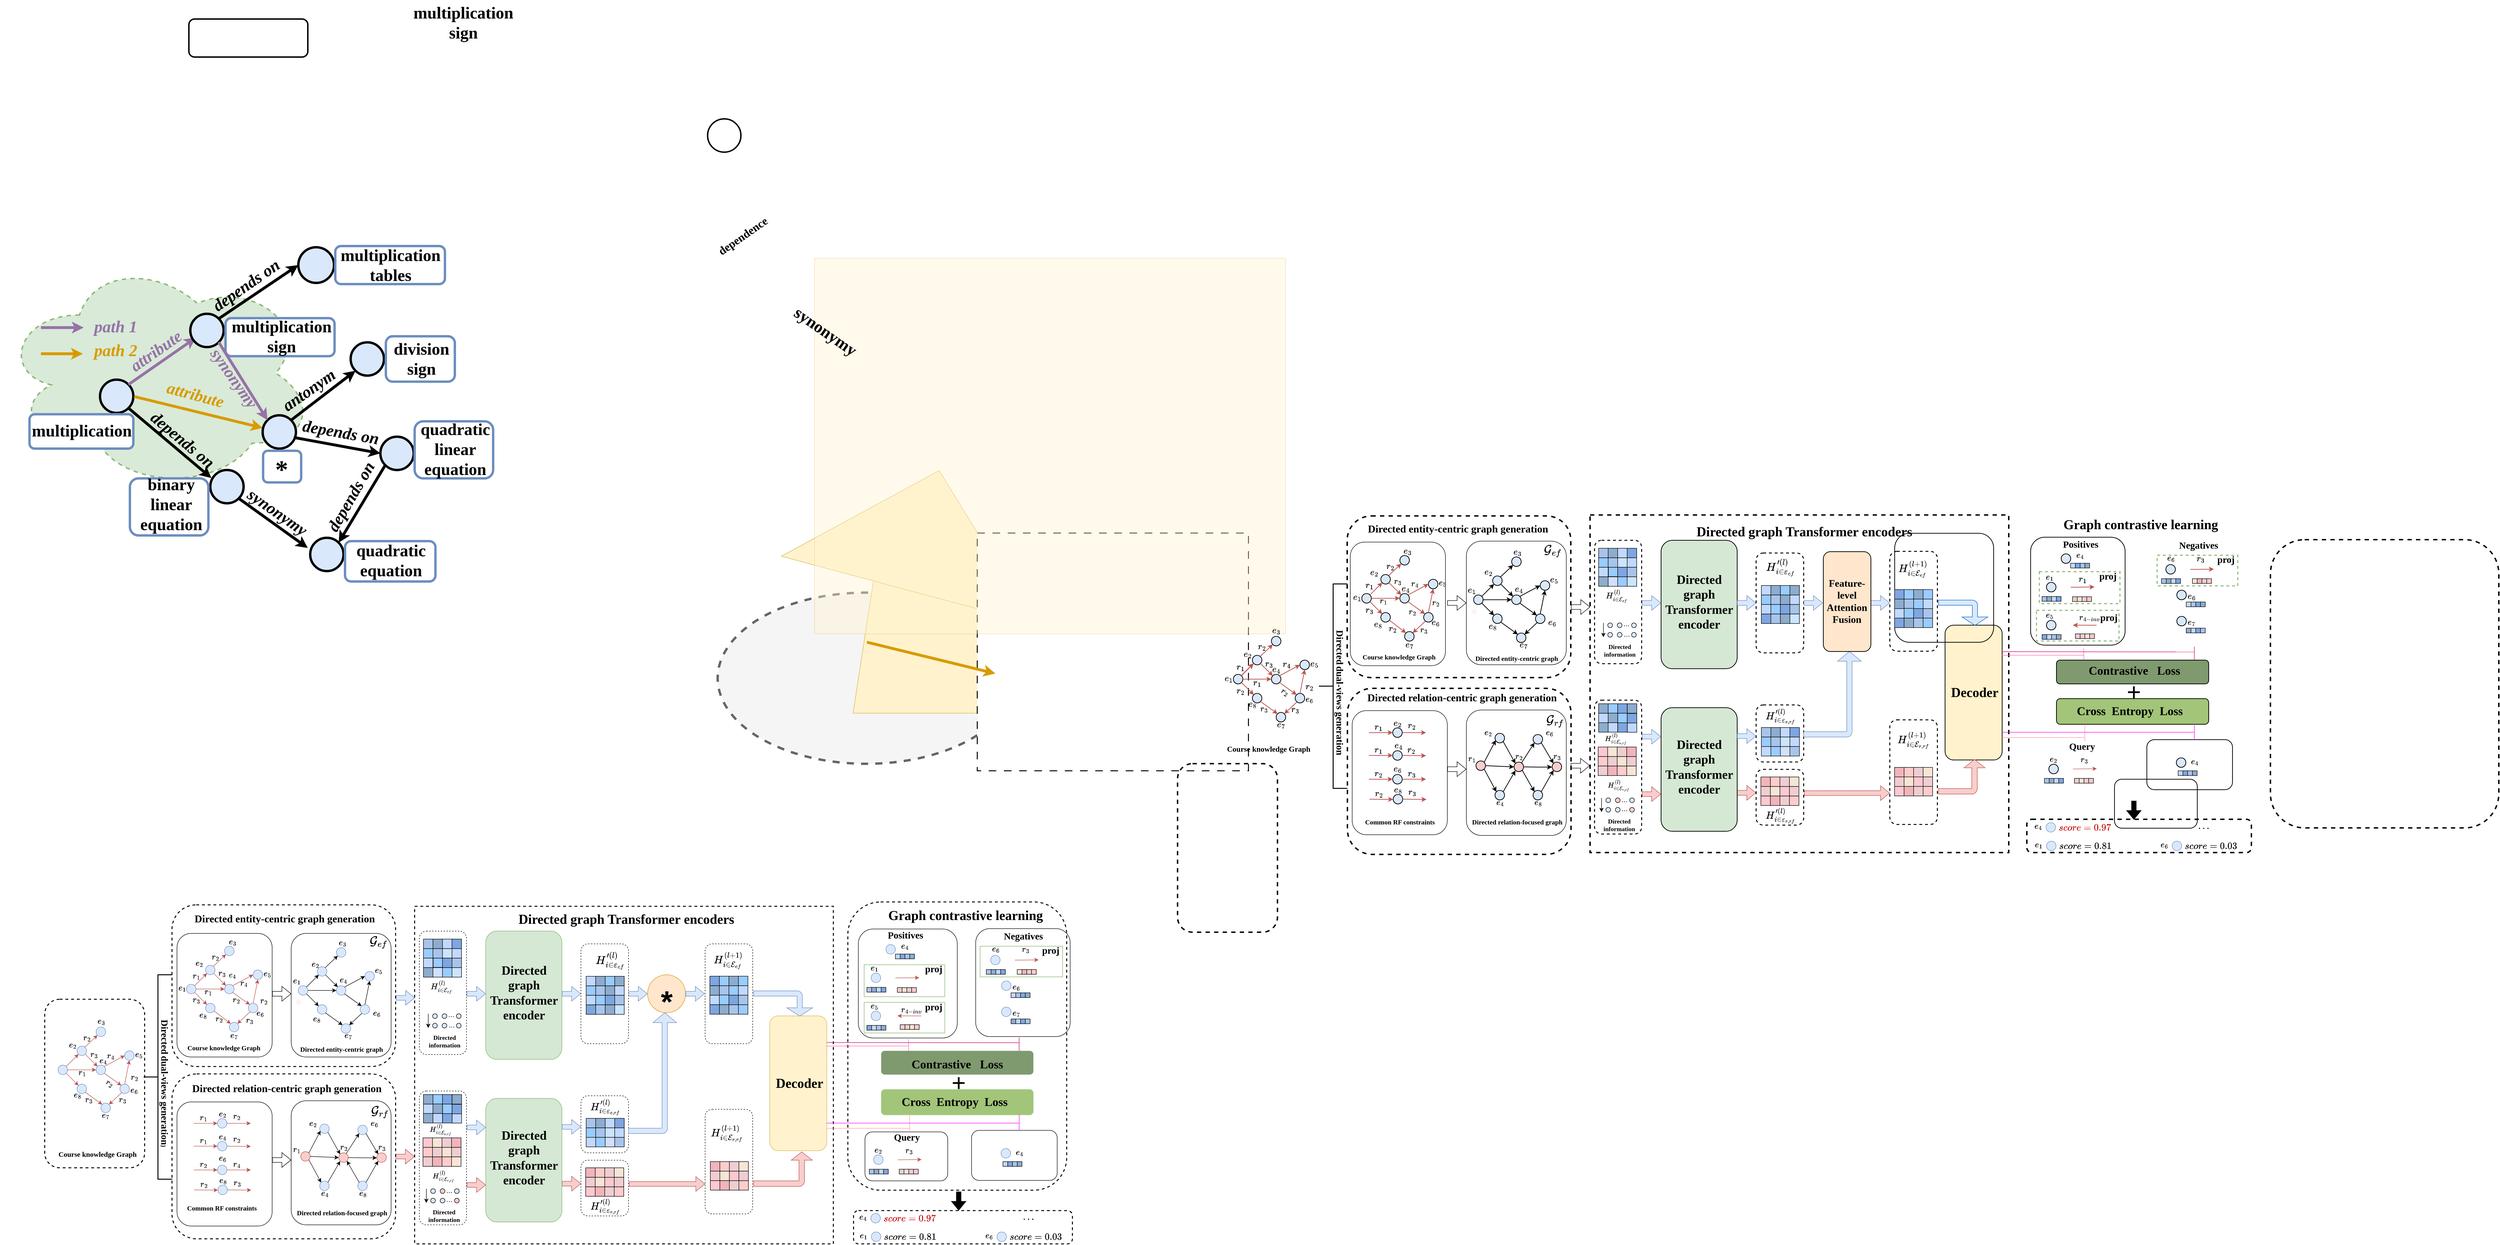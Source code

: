 <mxfile version="22.1.18" type="github">
  <diagram name="第 1 页" id="Z4Fd0cQpRciaoCQ8HNkG">
    <mxGraphModel dx="3912" dy="3932" grid="1" gridSize="10" guides="1" tooltips="1" connect="1" arrows="1" fold="1" page="1" pageScale="1" pageWidth="2000" pageHeight="3000" math="1" shadow="0">
      <root>
        <mxCell id="0" />
        <mxCell id="1" parent="0" />
        <mxCell id="0Mn3BTNtir-fPm0eN1sd-89" value="" style="ellipse;shape=cloud;whiteSpace=wrap;html=1;fillColor=#d5e8d4;strokeColor=#82b366;dashed=1;strokeWidth=3;opacity=90;" vertex="1" parent="1">
          <mxGeometry y="410" width="660" height="490" as="geometry" />
        </mxCell>
        <mxCell id="0Mn3BTNtir-fPm0eN1sd-78" value="" style="ellipse;whiteSpace=wrap;html=1;fillColor=#f5f5f5;strokeColor=#666666;dashed=1;strokeWidth=5;fontColor=#333333;" vertex="1" parent="1">
          <mxGeometry x="1506.41" y="1116.38" width="625" height="360" as="geometry" />
        </mxCell>
        <mxCell id="0Mn3BTNtir-fPm0eN1sd-77" value="" style="shape=parallelogram;perimeter=parallelogramPerimeter;whiteSpace=wrap;html=1;fixedSize=1;size=50;fillColor=#fff2cc;strokeColor=#d6b656;" vertex="1" parent="1">
          <mxGeometry x="1791" y="1044.63" width="570" height="325.37" as="geometry" />
        </mxCell>
        <mxCell id="0Mn3BTNtir-fPm0eN1sd-76" value="" style="triangle;whiteSpace=wrap;html=1;rotation=-75;fillColor=#fff2cc;strokeColor=#d6b656;" vertex="1" parent="1">
          <mxGeometry x="1808.41" y="711.36" width="260" height="547.77" as="geometry" />
        </mxCell>
        <mxCell id="0Mn3BTNtir-fPm0eN1sd-69" value="" style="rounded=0;whiteSpace=wrap;html=1;dashed=1;dashPattern=8 8;strokeWidth=2;" vertex="1" parent="1">
          <mxGeometry x="2052" y="991.13" width="570" height="500" as="geometry" />
        </mxCell>
        <mxCell id="0Mn3BTNtir-fPm0eN1sd-60" value="" style="rounded=0;whiteSpace=wrap;html=1;fillColor=#fff2cc;strokeColor=#d6b656;opacity=40;" vertex="1" parent="1">
          <mxGeometry x="1710" y="413.13" width="990" height="790" as="geometry" />
        </mxCell>
        <mxCell id="XbNg6vyX5xM-BzLc0pWl-38" value="" style="ellipse;whiteSpace=wrap;html=1;aspect=fixed;fillColor=#dae8fc;strokeColor=#000000;rounded=1;shadow=0;strokeWidth=5;" parent="1" vertex="1">
          <mxGeometry x="208.23" y="668.5" width="70" height="70" as="geometry" />
        </mxCell>
        <mxCell id="XbNg6vyX5xM-BzLc0pWl-57" value="&lt;font color=&quot;#9673a6&quot; size=&quot;1&quot; style=&quot;&quot; face=&quot;Times New Roman&quot;&gt;&lt;b style=&quot;font-size: 35px;&quot;&gt;&lt;i&gt;attribute&lt;/i&gt;&lt;/b&gt;&lt;/font&gt;" style="text;whiteSpace=wrap;html=1;rotation=-35;" parent="1" vertex="1">
          <mxGeometry x="273" y="580.45" width="117" height="89.1" as="geometry" />
        </mxCell>
        <mxCell id="XbNg6vyX5xM-BzLc0pWl-126" value="&lt;font size=&quot;1&quot; style=&quot;&quot; face=&quot;Times New Roman&quot;&gt;&lt;b style=&quot;font-size: 35px;&quot;&gt;&lt;i&gt;depends on&lt;/i&gt;&lt;/b&gt;&lt;/font&gt;" style="text;html=1;align=center;verticalAlign=middle;resizable=0;points=[];autosize=1;strokeColor=none;fillColor=none;rotation=-35;" parent="1" vertex="1">
          <mxGeometry x="420" y="440" width="190" height="60" as="geometry" />
        </mxCell>
        <mxCell id="XbNg6vyX5xM-BzLc0pWl-169" value="&lt;div style=&quot;line-height: 0%;&quot;&gt;&lt;span style=&quot;background-color: initial;&quot;&gt;&lt;font style=&quot;font-size: 15px;&quot;&gt;$$e_{6}$$&lt;/font&gt;&lt;/span&gt;&lt;/div&gt;" style="text;html=1;align=right;verticalAlign=middle;resizable=0;points=[];autosize=1;strokeColor=none;fillColor=none;" parent="1" vertex="1">
          <mxGeometry x="2010" y="1863.12" width="90" height="10" as="geometry" />
        </mxCell>
        <mxCell id="XbNg6vyX5xM-BzLc0pWl-170" value="&lt;div style=&quot;line-height: 0%;&quot;&gt;&lt;span style=&quot;background-color: initial;&quot;&gt;&lt;font style=&quot;font-size: 15px;&quot;&gt;$$e_{1}$$&lt;/font&gt;&lt;/span&gt;&lt;/div&gt;" style="text;html=1;align=right;verticalAlign=middle;resizable=0;points=[];autosize=1;strokeColor=none;fillColor=none;" parent="1" vertex="1">
          <mxGeometry x="1755" y="1903.12" width="90" height="10" as="geometry" />
        </mxCell>
        <mxCell id="XbNg6vyX5xM-BzLc0pWl-171" value="&lt;div style=&quot;line-height: 0%;&quot;&gt;&lt;span style=&quot;background-color: initial;&quot;&gt;&lt;font style=&quot;font-size: 15px;&quot;&gt;$$r_{4}$$&lt;/font&gt;&lt;/span&gt;&lt;/div&gt;" style="text;html=1;align=right;verticalAlign=middle;resizable=0;points=[];autosize=1;strokeColor=none;fillColor=none;" parent="1" vertex="1">
          <mxGeometry x="415" y="2315.62" width="90" height="10" as="geometry" />
        </mxCell>
        <mxCell id="XbNg6vyX5xM-BzLc0pWl-172" value="&lt;div style=&quot;line-height: 0%;&quot;&gt;&lt;span style=&quot;background-color: initial;&quot;&gt;&lt;font style=&quot;font-size: 15px;&quot;&gt;$$e_{5}$$&lt;/font&gt;&lt;/span&gt;&lt;/div&gt;" style="text;html=1;align=right;verticalAlign=middle;resizable=0;points=[];autosize=1;strokeColor=none;fillColor=none;" parent="1" vertex="1">
          <mxGeometry x="1755" y="1983.12" width="90" height="10" as="geometry" />
        </mxCell>
        <mxCell id="XbNg6vyX5xM-BzLc0pWl-173" value="&lt;div style=&quot;line-height: 0%;&quot;&gt;&lt;span style=&quot;background-color: initial;&quot;&gt;&lt;font style=&quot;font-size: 15px;&quot;&gt;$$e_{2}$$&lt;/font&gt;&lt;/span&gt;&lt;/div&gt;" style="text;html=1;align=right;verticalAlign=middle;resizable=0;points=[];autosize=1;strokeColor=none;fillColor=none;" parent="1" vertex="1">
          <mxGeometry x="1763" y="2285.62" width="90" height="10" as="geometry" />
        </mxCell>
        <mxCell id="XbNg6vyX5xM-BzLc0pWl-174" value="" style="shape=flexArrow;endArrow=classic;html=1;rounded=0;fillColor=#000000;strokeColor=#1A1A1A;" parent="1" edge="1">
          <mxGeometry width="50" height="50" relative="1" as="geometry">
            <mxPoint x="2013" y="2376.12" as="sourcePoint" />
            <mxPoint x="2013" y="2416.12" as="targetPoint" />
          </mxGeometry>
        </mxCell>
        <mxCell id="XbNg6vyX5xM-BzLc0pWl-175" value="&lt;font style=&quot;font-size: 13px;&quot; face=&quot;Times New Roman&quot;&gt;&lt;b&gt;Directed &lt;br&gt;information&lt;/b&gt;&lt;/font&gt;" style="text;html=1;align=center;verticalAlign=middle;resizable=0;points=[];autosize=1;strokeColor=none;fillColor=none;" parent="1" vertex="1">
          <mxGeometry x="886" y="2407.12" width="90" height="40" as="geometry" />
        </mxCell>
        <mxCell id="XbNg6vyX5xM-BzLc0pWl-176" value="&lt;div style=&quot;line-height: 0%;&quot;&gt;&lt;font style=&quot;font-size: 17px;&quot; face=&quot;Times New Roman&quot;&gt;$$H_{i \in \mathcal{E}_{e f}}^{(l)}$$&lt;/font&gt;&lt;br&gt;&lt;/div&gt;" style="text;html=1;align=right;verticalAlign=middle;resizable=0;points=[];autosize=1;strokeColor=none;fillColor=none;" parent="1" vertex="1">
          <mxGeometry x="659.18" y="1943.12" width="290" height="10" as="geometry" />
        </mxCell>
        <mxCell id="XbNg6vyX5xM-BzLc0pWl-177" value="&lt;div style=&quot;line-height: 0%;&quot;&gt;&lt;font style=&quot;font-size: 15px;&quot; face=&quot;Times New Roman&quot;&gt;&lt;b&gt;$$H_{i \in \mathcal{E}_{e,rf}}^{(l)}$$&lt;/b&gt;&lt;/font&gt;&lt;br&gt;&lt;/div&gt;" style="text;html=1;align=right;verticalAlign=middle;resizable=0;points=[];autosize=1;strokeColor=none;fillColor=none;" parent="1" vertex="1">
          <mxGeometry x="677.86" y="2243.12" width="270" height="10" as="geometry" />
        </mxCell>
        <mxCell id="XbNg6vyX5xM-BzLc0pWl-178" value="&lt;div style=&quot;line-height: 0%;&quot;&gt;&lt;font style=&quot;font-size: 22px;&quot; face=&quot;Times New Roman&quot;&gt;$$H_{i \in \mathcal{E}_{r,rf}}^{(l+1)}$$&lt;/font&gt;&lt;br&gt;&lt;/div&gt;" style="text;html=1;align=right;verticalAlign=middle;resizable=0;points=[];autosize=1;strokeColor=none;fillColor=none;" parent="1" vertex="1">
          <mxGeometry x="1160" y="2247.39" width="400" height="20" as="geometry" />
        </mxCell>
        <mxCell id="XbNg6vyX5xM-BzLc0pWl-179" value="&lt;div style=&quot;line-height: 0%;&quot;&gt;&lt;span style=&quot;background-color: initial;&quot;&gt;&lt;font style=&quot;font-size: 15px;&quot;&gt;$$e_{8}$$&lt;/font&gt;&lt;/span&gt;&lt;/div&gt;" style="text;html=1;align=right;verticalAlign=middle;resizable=0;points=[];autosize=1;strokeColor=none;fillColor=none;" parent="1" vertex="1">
          <mxGeometry x="583" y="2010.12" width="90" height="10" as="geometry" />
        </mxCell>
        <mxCell id="XbNg6vyX5xM-BzLc0pWl-180" value="&lt;div style=&quot;line-height: 0%;&quot;&gt;&lt;span style=&quot;background-color: initial;&quot;&gt;&lt;font style=&quot;font-size: 15px;&quot;&gt;$$e_{2}$$&lt;/font&gt;&lt;/span&gt;&lt;/div&gt;" style="text;html=1;align=right;verticalAlign=middle;resizable=0;points=[];autosize=1;strokeColor=none;fillColor=none;" parent="1" vertex="1">
          <mxGeometry x="580" y="1894.62" width="90" height="10" as="geometry" />
        </mxCell>
        <mxCell id="XbNg6vyX5xM-BzLc0pWl-181" value="&lt;div style=&quot;line-height: 0%;&quot;&gt;&lt;span style=&quot;background-color: initial;&quot;&gt;&lt;font style=&quot;font-size: 15px;&quot;&gt;$$e_{1}$$&lt;/font&gt;&lt;/span&gt;&lt;/div&gt;" style="text;html=1;align=right;verticalAlign=middle;resizable=0;points=[];autosize=1;strokeColor=none;fillColor=none;" parent="1" vertex="1">
          <mxGeometry x="541" y="1930.12" width="90" height="10" as="geometry" />
        </mxCell>
        <mxCell id="XbNg6vyX5xM-BzLc0pWl-182" value="&lt;div style=&quot;line-height: 0%;&quot;&gt;&lt;span style=&quot;background-color: initial;&quot;&gt;&lt;font style=&quot;font-size: 15px;&quot;&gt;$$e_{6}$$&lt;/font&gt;&lt;/span&gt;&lt;/div&gt;" style="text;html=1;align=left;verticalAlign=middle;resizable=0;points=[];autosize=1;strokeColor=none;fillColor=none;" parent="1" vertex="1">
          <mxGeometry x="779.5" y="1998.12" width="90" height="10" as="geometry" />
        </mxCell>
        <mxCell id="XbNg6vyX5xM-BzLc0pWl-183" value="&lt;div style=&quot;line-height: 0%;&quot;&gt;&lt;span style=&quot;background-color: initial;&quot;&gt;&lt;font style=&quot;font-size: 15px;&quot;&gt;$$e_{5}$$&lt;/font&gt;&lt;/span&gt;&lt;/div&gt;" style="text;html=1;align=left;verticalAlign=middle;resizable=0;points=[];autosize=1;strokeColor=none;fillColor=none;" parent="1" vertex="1">
          <mxGeometry x="784" y="1908.12" width="90" height="10" as="geometry" />
        </mxCell>
        <mxCell id="XbNg6vyX5xM-BzLc0pWl-184" value="&lt;div style=&quot;line-height: 0%;&quot;&gt;&lt;span style=&quot;background-color: initial;&quot;&gt;&lt;font style=&quot;font-size: 15px;&quot;&gt;$$e_{2}$$&lt;/font&gt;&lt;/span&gt;&lt;/div&gt;" style="text;html=1;align=right;verticalAlign=middle;resizable=0;points=[];autosize=1;strokeColor=none;fillColor=none;" parent="1" vertex="1">
          <mxGeometry x="575" y="2229.62" width="90" height="10" as="geometry" />
        </mxCell>
        <mxCell id="XbNg6vyX5xM-BzLc0pWl-185" value="&lt;div style=&quot;line-height: 0%;&quot;&gt;&lt;span style=&quot;background-color: initial;&quot;&gt;&lt;font style=&quot;font-size: 15px;&quot;&gt;$$e_{4}$$&lt;/font&gt;&lt;/span&gt;&lt;/div&gt;" style="text;html=1;align=right;verticalAlign=middle;resizable=0;points=[];autosize=1;strokeColor=none;fillColor=none;" parent="1" vertex="1">
          <mxGeometry x="599.5" y="2376.62" width="90" height="10" as="geometry" />
        </mxCell>
        <mxCell id="XbNg6vyX5xM-BzLc0pWl-186" value="" style="rounded=1;whiteSpace=wrap;html=1;fillColor=#fff2cc;strokeColor=#d6b656;" parent="1" vertex="1">
          <mxGeometry x="1615.86" y="2006.62" width="120" height="283.5" as="geometry" />
        </mxCell>
        <mxCell id="XbNg6vyX5xM-BzLc0pWl-187" value="" style="shape=flexArrow;endArrow=classic;html=1;rounded=0;fillColor=#f8cecc;strokeColor=#b85450;" parent="1" edge="1">
          <mxGeometry width="50" height="50" relative="1" as="geometry">
            <mxPoint x="829.5" y="2302.51" as="sourcePoint" />
            <mxPoint x="869.5" y="2302.51" as="targetPoint" />
          </mxGeometry>
        </mxCell>
        <mxCell id="XbNg6vyX5xM-BzLc0pWl-188" value="" style="shape=flexArrow;endArrow=classic;html=1;rounded=0;" parent="1" edge="1">
          <mxGeometry width="50" height="50" relative="1" as="geometry">
            <mxPoint x="570" y="2309.69" as="sourcePoint" />
            <mxPoint x="610" y="2309.69" as="targetPoint" />
          </mxGeometry>
        </mxCell>
        <mxCell id="XbNg6vyX5xM-BzLc0pWl-189" value="" style="ellipse;whiteSpace=wrap;html=1;aspect=fixed;fillColor=#f8cecc;strokeColor=#b85450;rounded=1;shadow=0;" parent="1" vertex="1">
          <mxGeometry x="710" y="2294.62" width="20" height="20" as="geometry" />
        </mxCell>
        <mxCell id="XbNg6vyX5xM-BzLc0pWl-190" value="" style="ellipse;whiteSpace=wrap;html=1;aspect=fixed;fillColor=#dae8fc;strokeColor=#6c8ebf;rounded=1;shadow=0;" parent="1" vertex="1">
          <mxGeometry x="670" y="2234.12" width="20" height="20" as="geometry" />
        </mxCell>
        <mxCell id="XbNg6vyX5xM-BzLc0pWl-191" value="" style="ellipse;whiteSpace=wrap;html=1;aspect=fixed;fillColor=#f8cecc;strokeColor=#b85450;rounded=1;shadow=0;" parent="1" vertex="1">
          <mxGeometry x="630" y="2292.12" width="20" height="20" as="geometry" />
        </mxCell>
        <mxCell id="XbNg6vyX5xM-BzLc0pWl-192" value="" style="ellipse;whiteSpace=wrap;html=1;aspect=fixed;fillColor=#dae8fc;strokeColor=#6c8ebf;rounded=1;shadow=0;" parent="1" vertex="1">
          <mxGeometry x="750" y="2236.62" width="20" height="20" as="geometry" />
        </mxCell>
        <mxCell id="XbNg6vyX5xM-BzLc0pWl-193" value="" style="ellipse;whiteSpace=wrap;html=1;aspect=fixed;fillColor=#f8cecc;strokeColor=#b85450;rounded=1;shadow=0;" parent="1" vertex="1">
          <mxGeometry x="790" y="2294.62" width="20" height="20" as="geometry" />
        </mxCell>
        <mxCell id="XbNg6vyX5xM-BzLc0pWl-194" value="" style="ellipse;whiteSpace=wrap;html=1;aspect=fixed;fillColor=#dae8fc;strokeColor=#6c8ebf;rounded=1;shadow=0;" parent="1" vertex="1">
          <mxGeometry x="670" y="2354.12" width="20" height="20" as="geometry" />
        </mxCell>
        <mxCell id="XbNg6vyX5xM-BzLc0pWl-195" value="" style="ellipse;whiteSpace=wrap;html=1;aspect=fixed;fillColor=#dae8fc;strokeColor=#6c8ebf;rounded=1;shadow=0;" parent="1" vertex="1">
          <mxGeometry x="750" y="2354.12" width="20" height="20" as="geometry" />
        </mxCell>
        <mxCell id="XbNg6vyX5xM-BzLc0pWl-196" value="" style="endArrow=classic;html=1;rounded=0;exitX=1;exitY=0;exitDx=0;exitDy=0;entryX=0.081;entryY=0.714;entryDx=0;entryDy=0;entryPerimeter=0;" parent="1" source="XbNg6vyX5xM-BzLc0pWl-191" target="XbNg6vyX5xM-BzLc0pWl-190" edge="1">
          <mxGeometry width="50" height="50" relative="1" as="geometry">
            <mxPoint x="620" y="2299.12" as="sourcePoint" />
            <mxPoint x="670" y="2249.12" as="targetPoint" />
          </mxGeometry>
        </mxCell>
        <mxCell id="XbNg6vyX5xM-BzLc0pWl-197" value="" style="endArrow=classic;html=1;rounded=0;exitX=1;exitY=1;exitDx=0;exitDy=0;entryX=0;entryY=0;entryDx=0;entryDy=0;" parent="1" source="XbNg6vyX5xM-BzLc0pWl-190" target="XbNg6vyX5xM-BzLc0pWl-189" edge="1">
          <mxGeometry width="50" height="50" relative="1" as="geometry">
            <mxPoint x="900" y="2194.12" as="sourcePoint" />
            <mxPoint x="925" y="2147.12" as="targetPoint" />
          </mxGeometry>
        </mxCell>
        <mxCell id="XbNg6vyX5xM-BzLc0pWl-198" value="" style="endArrow=classic;html=1;rounded=0;exitX=0.779;exitY=0.093;exitDx=0;exitDy=0;exitPerimeter=0;entryX=0;entryY=1;entryDx=0;entryDy=0;" parent="1" source="XbNg6vyX5xM-BzLc0pWl-189" target="XbNg6vyX5xM-BzLc0pWl-192" edge="1">
          <mxGeometry width="50" height="50" relative="1" as="geometry">
            <mxPoint x="725" y="2297.12" as="sourcePoint" />
            <mxPoint x="750" y="2260.12" as="targetPoint" />
          </mxGeometry>
        </mxCell>
        <mxCell id="XbNg6vyX5xM-BzLc0pWl-199" value="" style="endArrow=classic;html=1;rounded=0;exitX=1;exitY=1;exitDx=0;exitDy=0;entryX=0;entryY=0;entryDx=0;entryDy=0;" parent="1" source="XbNg6vyX5xM-BzLc0pWl-192" target="XbNg6vyX5xM-BzLc0pWl-193" edge="1">
          <mxGeometry width="50" height="50" relative="1" as="geometry">
            <mxPoint x="767.071" y="2256.621" as="sourcePoint" />
            <mxPoint x="790" y="2297.05" as="targetPoint" />
          </mxGeometry>
        </mxCell>
        <mxCell id="XbNg6vyX5xM-BzLc0pWl-200" value="" style="endArrow=classic;html=1;rounded=0;entryX=0;entryY=0.5;entryDx=0;entryDy=0;exitX=1;exitY=0.5;exitDx=0;exitDy=0;" parent="1" source="XbNg6vyX5xM-BzLc0pWl-191" target="XbNg6vyX5xM-BzLc0pWl-189" edge="1">
          <mxGeometry width="50" height="50" relative="1" as="geometry">
            <mxPoint x="560" y="2344.12" as="sourcePoint" />
            <mxPoint x="610" y="2294.12" as="targetPoint" />
          </mxGeometry>
        </mxCell>
        <mxCell id="XbNg6vyX5xM-BzLc0pWl-201" value="" style="endArrow=classic;html=1;rounded=0;exitX=1;exitY=0.5;exitDx=0;exitDy=0;" parent="1" source="XbNg6vyX5xM-BzLc0pWl-189" edge="1">
          <mxGeometry width="50" height="50" relative="1" as="geometry">
            <mxPoint x="970" y="2324.12" as="sourcePoint" />
            <mxPoint x="790" y="2305.12" as="targetPoint" />
            <Array as="points">
              <mxPoint x="760" y="2305.12" />
            </Array>
          </mxGeometry>
        </mxCell>
        <mxCell id="XbNg6vyX5xM-BzLc0pWl-202" value="" style="endArrow=classic;html=1;rounded=0;entryX=0;entryY=0;entryDx=0;entryDy=0;exitX=1;exitY=1;exitDx=0;exitDy=0;" parent="1" source="XbNg6vyX5xM-BzLc0pWl-191" target="XbNg6vyX5xM-BzLc0pWl-194" edge="1">
          <mxGeometry width="50" height="50" relative="1" as="geometry">
            <mxPoint x="760" y="2504.12" as="sourcePoint" />
            <mxPoint x="810" y="2504.12" as="targetPoint" />
          </mxGeometry>
        </mxCell>
        <mxCell id="XbNg6vyX5xM-BzLc0pWl-203" value="" style="endArrow=classic;html=1;rounded=0;entryX=0.5;entryY=1;entryDx=0;entryDy=0;exitX=1;exitY=0;exitDx=0;exitDy=0;" parent="1" source="XbNg6vyX5xM-BzLc0pWl-194" edge="1">
          <mxGeometry width="50" height="50" relative="1" as="geometry">
            <mxPoint x="680.001" y="2354.619" as="sourcePoint" />
            <mxPoint x="712.93" y="2312.19" as="targetPoint" />
          </mxGeometry>
        </mxCell>
        <mxCell id="XbNg6vyX5xM-BzLc0pWl-204" value="" style="endArrow=classic;html=1;rounded=0;entryX=1;entryY=1;entryDx=0;entryDy=0;exitX=0;exitY=0;exitDx=0;exitDy=0;" parent="1" source="XbNg6vyX5xM-BzLc0pWl-195" target="XbNg6vyX5xM-BzLc0pWl-189" edge="1">
          <mxGeometry width="50" height="50" relative="1" as="geometry">
            <mxPoint x="750" y="2354.62" as="sourcePoint" />
            <mxPoint x="800" y="2354.62" as="targetPoint" />
          </mxGeometry>
        </mxCell>
        <mxCell id="XbNg6vyX5xM-BzLc0pWl-205" value="" style="endArrow=classic;html=1;rounded=0;exitX=1;exitY=0;exitDx=0;exitDy=0;entryX=0;entryY=1;entryDx=0;entryDy=0;" parent="1" source="XbNg6vyX5xM-BzLc0pWl-195" target="XbNg6vyX5xM-BzLc0pWl-193" edge="1">
          <mxGeometry width="50" height="50" relative="1" as="geometry">
            <mxPoint x="860" y="2394.12" as="sourcePoint" />
            <mxPoint x="794" y="2317.12" as="targetPoint" />
          </mxGeometry>
        </mxCell>
        <mxCell id="XbNg6vyX5xM-BzLc0pWl-206" value="&lt;div style=&quot;line-height: 0%;&quot;&gt;&lt;span style=&quot;background-color: initial;&quot;&gt;&lt;font style=&quot;font-size: 15px;&quot;&gt;$$e_{8}$$&lt;/font&gt;&lt;/span&gt;&lt;/div&gt;" style="text;html=1;align=right;verticalAlign=middle;resizable=0;points=[];autosize=1;strokeColor=none;fillColor=none;" parent="1" vertex="1">
          <mxGeometry x="680" y="2376.62" width="90" height="10" as="geometry" />
        </mxCell>
        <mxCell id="XbNg6vyX5xM-BzLc0pWl-207" value="&lt;div style=&quot;line-height: 10%;&quot;&gt;&lt;span style=&quot;background-color: initial;&quot;&gt;&lt;font style=&quot;font-size: 15px;&quot;&gt;$$r_{2}$$&lt;/font&gt;&lt;/span&gt;&lt;/div&gt;" style="text;html=1;align=right;verticalAlign=middle;resizable=0;points=[];autosize=1;strokeColor=none;fillColor=none;" parent="1" vertex="1">
          <mxGeometry x="640" y="2274.62" width="90" height="20" as="geometry" />
        </mxCell>
        <mxCell id="XbNg6vyX5xM-BzLc0pWl-208" value="&lt;div style=&quot;line-height: 10%;&quot;&gt;&lt;span style=&quot;background-color: initial;&quot;&gt;&lt;font style=&quot;font-size: 15px;&quot;&gt;$$r_{3}$$&lt;/font&gt;&lt;/span&gt;&lt;/div&gt;" style="text;html=1;align=right;verticalAlign=middle;resizable=0;points=[];autosize=1;strokeColor=none;fillColor=none;" parent="1" vertex="1">
          <mxGeometry x="720" y="2274.62" width="90" height="20" as="geometry" />
        </mxCell>
        <mxCell id="XbNg6vyX5xM-BzLc0pWl-209" value="&lt;div style=&quot;line-height: 0%;&quot;&gt;&lt;span style=&quot;background-color: initial;&quot;&gt;&lt;font style=&quot;font-size: 15px;&quot;&gt;$$e_{6}$$&lt;/font&gt;&lt;/span&gt;&lt;/div&gt;" style="text;html=1;align=right;verticalAlign=middle;resizable=0;points=[];autosize=1;strokeColor=none;fillColor=none;" parent="1" vertex="1">
          <mxGeometry x="704" y="2230.12" width="90" height="10" as="geometry" />
        </mxCell>
        <mxCell id="XbNg6vyX5xM-BzLc0pWl-210" value="&lt;div style=&quot;line-height: 10%;&quot;&gt;&lt;span style=&quot;background-color: initial;&quot;&gt;&lt;font style=&quot;font-size: 15px;&quot;&gt;$$r_{1}$$&lt;/font&gt;&lt;/span&gt;&lt;/div&gt;" style="text;html=1;align=right;verticalAlign=middle;resizable=0;points=[];autosize=1;strokeColor=none;fillColor=none;" parent="1" vertex="1">
          <mxGeometry x="541" y="2280.12" width="90" height="20" as="geometry" />
        </mxCell>
        <mxCell id="XbNg6vyX5xM-BzLc0pWl-211" value="" style="shape=flexArrow;endArrow=classic;html=1;rounded=0;" parent="1" edge="1">
          <mxGeometry width="50" height="50" relative="1" as="geometry">
            <mxPoint x="570" y="1960.12" as="sourcePoint" />
            <mxPoint x="610" y="1960.12" as="targetPoint" />
          </mxGeometry>
        </mxCell>
        <mxCell id="XbNg6vyX5xM-BzLc0pWl-212" value="" style="whiteSpace=wrap;html=1;aspect=fixed;fillColor=#fef2f4;strokeColor=none;" parent="1" vertex="1">
          <mxGeometry x="621" y="1973.12" width="10" height="10" as="geometry" />
        </mxCell>
        <mxCell id="XbNg6vyX5xM-BzLc0pWl-213" value="" style="endArrow=classic;html=1;rounded=1;entryX=0.5;entryY=1;entryDx=0;entryDy=0;exitX=0.5;exitY=0;exitDx=0;exitDy=0;shadow=0;" parent="1" source="XbNg6vyX5xM-BzLc0pWl-219" target="XbNg6vyX5xM-BzLc0pWl-214" edge="1">
          <mxGeometry width="50" height="50" relative="1" as="geometry">
            <mxPoint x="755" y="1983.12" as="sourcePoint" />
            <mxPoint x="805" y="1933.12" as="targetPoint" />
            <Array as="points" />
          </mxGeometry>
        </mxCell>
        <mxCell id="XbNg6vyX5xM-BzLc0pWl-214" value="" style="ellipse;whiteSpace=wrap;html=1;aspect=fixed;fillColor=#dae8fc;strokeColor=#6c8ebf;rounded=1;shadow=0;" parent="1" vertex="1">
          <mxGeometry x="765" y="1913.12" width="20" height="20" as="geometry" />
        </mxCell>
        <mxCell id="XbNg6vyX5xM-BzLc0pWl-215" value="" style="ellipse;whiteSpace=wrap;html=1;aspect=fixed;fillColor=#dae8fc;strokeColor=#6c8ebf;rounded=1;shadow=0;" parent="1" vertex="1">
          <mxGeometry x="705" y="1943.12" width="20" height="20" as="geometry" />
        </mxCell>
        <mxCell id="XbNg6vyX5xM-BzLc0pWl-216" value="" style="ellipse;whiteSpace=wrap;html=1;aspect=fixed;fillColor=#dae8fc;strokeColor=#6c8ebf;rounded=1;shadow=0;" parent="1" vertex="1">
          <mxGeometry x="665" y="1903.12" width="20" height="20" as="geometry" />
        </mxCell>
        <mxCell id="XbNg6vyX5xM-BzLc0pWl-217" value="" style="ellipse;whiteSpace=wrap;html=1;aspect=fixed;fillColor=#dae8fc;strokeColor=#6c8ebf;rounded=1;shadow=0;" parent="1" vertex="1">
          <mxGeometry x="665" y="1983.12" width="20" height="20" as="geometry" />
        </mxCell>
        <mxCell id="XbNg6vyX5xM-BzLc0pWl-218" value="" style="ellipse;whiteSpace=wrap;html=1;aspect=fixed;fillColor=#dae8fc;strokeColor=#6c8ebf;rounded=1;" parent="1" vertex="1">
          <mxGeometry x="625" y="1943.12" width="20" height="20" as="geometry" />
        </mxCell>
        <mxCell id="XbNg6vyX5xM-BzLc0pWl-219" value="" style="ellipse;whiteSpace=wrap;html=1;aspect=fixed;fillColor=#dae8fc;strokeColor=#6c8ebf;rounded=1;shadow=0;" parent="1" vertex="1">
          <mxGeometry x="755" y="1983.12" width="20" height="20" as="geometry" />
        </mxCell>
        <mxCell id="XbNg6vyX5xM-BzLc0pWl-220" value="" style="endArrow=classic;html=1;rounded=1;shadow=0;" parent="1" edge="1">
          <mxGeometry width="50" height="50" relative="1" as="geometry">
            <mxPoint x="642" y="1946.12" as="sourcePoint" />
            <mxPoint x="668" y="1920.12" as="targetPoint" />
          </mxGeometry>
        </mxCell>
        <mxCell id="XbNg6vyX5xM-BzLc0pWl-221" value="" style="endArrow=classic;html=1;rounded=1;exitX=1;exitY=1;exitDx=0;exitDy=0;entryX=0;entryY=0;entryDx=0;entryDy=0;shadow=0;" parent="1" source="XbNg6vyX5xM-BzLc0pWl-216" target="XbNg6vyX5xM-BzLc0pWl-215" edge="1">
          <mxGeometry width="50" height="50" relative="1" as="geometry">
            <mxPoint x="685" y="1923.12" as="sourcePoint" />
            <mxPoint x="705" y="1943.12" as="targetPoint" />
          </mxGeometry>
        </mxCell>
        <mxCell id="XbNg6vyX5xM-BzLc0pWl-222" value="" style="endArrow=classic;html=1;rounded=1;exitX=1;exitY=1;exitDx=0;exitDy=0;entryX=0;entryY=0;entryDx=0;entryDy=0;shadow=0;" parent="1" source="XbNg6vyX5xM-BzLc0pWl-218" target="XbNg6vyX5xM-BzLc0pWl-217" edge="1">
          <mxGeometry width="50" height="50" relative="1" as="geometry">
            <mxPoint x="647.929" y="1996.049" as="sourcePoint" />
            <mxPoint x="645" y="1963.12" as="targetPoint" />
          </mxGeometry>
        </mxCell>
        <mxCell id="XbNg6vyX5xM-BzLc0pWl-223" value="" style="endArrow=classic;html=1;rounded=1;entryX=0;entryY=0.5;entryDx=0;entryDy=0;shadow=0;" parent="1" target="XbNg6vyX5xM-BzLc0pWl-215" edge="1">
          <mxGeometry width="50" height="50" relative="1" as="geometry">
            <mxPoint x="645" y="1953.12" as="sourcePoint" />
            <mxPoint x="695" y="1943.12" as="targetPoint" />
          </mxGeometry>
        </mxCell>
        <mxCell id="XbNg6vyX5xM-BzLc0pWl-224" value="" style="endArrow=classic;html=1;rounded=1;entryX=0;entryY=0;entryDx=0;entryDy=0;exitX=1;exitY=1;exitDx=0;exitDy=0;shadow=0;" parent="1" source="XbNg6vyX5xM-BzLc0pWl-215" target="XbNg6vyX5xM-BzLc0pWl-219" edge="1">
          <mxGeometry width="50" height="50" relative="1" as="geometry">
            <mxPoint x="725" y="1963.12" as="sourcePoint" />
            <mxPoint x="775" y="1913.12" as="targetPoint" />
          </mxGeometry>
        </mxCell>
        <mxCell id="XbNg6vyX5xM-BzLc0pWl-225" value="" style="ellipse;whiteSpace=wrap;html=1;aspect=fixed;fillColor=#dae8fc;strokeColor=#6c8ebf;rounded=1;shadow=0;" parent="1" vertex="1">
          <mxGeometry x="715" y="2023.12" width="20" height="20" as="geometry" />
        </mxCell>
        <mxCell id="XbNg6vyX5xM-BzLc0pWl-226" value="" style="endArrow=classic;html=1;rounded=1;exitX=1;exitY=1;exitDx=0;exitDy=0;shadow=0;entryX=0;entryY=0;entryDx=0;entryDy=0;" parent="1" source="XbNg6vyX5xM-BzLc0pWl-217" target="XbNg6vyX5xM-BzLc0pWl-225" edge="1">
          <mxGeometry width="50" height="50" relative="1" as="geometry">
            <mxPoint x="711.62" y="2027.2" as="sourcePoint" />
            <mxPoint x="722" y="1996.12" as="targetPoint" />
          </mxGeometry>
        </mxCell>
        <mxCell id="XbNg6vyX5xM-BzLc0pWl-227" value="" style="ellipse;whiteSpace=wrap;html=1;aspect=fixed;fillColor=#dae8fc;strokeColor=#6c8ebf;rounded=1;shadow=0;" parent="1" vertex="1">
          <mxGeometry x="705" y="1863.12" width="20" height="20" as="geometry" />
        </mxCell>
        <mxCell id="XbNg6vyX5xM-BzLc0pWl-228" value="" style="endArrow=classic;html=1;rounded=1;exitX=0.817;exitY=0.111;exitDx=0;exitDy=0;exitPerimeter=0;shadow=0;" parent="1" source="XbNg6vyX5xM-BzLc0pWl-216" edge="1">
          <mxGeometry width="50" height="50" relative="1" as="geometry">
            <mxPoint x="679" y="1903.12" as="sourcePoint" />
            <mxPoint x="708" y="1880.12" as="targetPoint" />
          </mxGeometry>
        </mxCell>
        <mxCell id="XbNg6vyX5xM-BzLc0pWl-229" value="" style="endArrow=classic;html=1;rounded=1;exitX=1;exitY=0;exitDx=0;exitDy=0;entryX=0;entryY=0.5;entryDx=0;entryDy=0;" parent="1" source="XbNg6vyX5xM-BzLc0pWl-215" target="XbNg6vyX5xM-BzLc0pWl-214" edge="1">
          <mxGeometry width="50" height="50" relative="1" as="geometry">
            <mxPoint x="825" y="1953.12" as="sourcePoint" />
            <mxPoint x="875" y="1903.12" as="targetPoint" />
          </mxGeometry>
        </mxCell>
        <mxCell id="XbNg6vyX5xM-BzLc0pWl-230" value="" style="endArrow=classic;html=1;rounded=0;exitX=0.188;exitY=0.895;exitDx=0;exitDy=0;exitPerimeter=0;" parent="1" source="XbNg6vyX5xM-BzLc0pWl-219" edge="1">
          <mxGeometry width="50" height="50" relative="1" as="geometry">
            <mxPoint x="665" y="2063.12" as="sourcePoint" />
            <mxPoint x="732" y="2026.12" as="targetPoint" />
          </mxGeometry>
        </mxCell>
        <mxCell id="XbNg6vyX5xM-BzLc0pWl-231" value="&lt;div style=&quot;line-height: 2%;&quot;&gt;&lt;span style=&quot;background-color: initial;&quot;&gt;&lt;font style=&quot;font-size: 15px;&quot;&gt;$$e_{3}$$&lt;/font&gt;&lt;/span&gt;&lt;/div&gt;" style="text;html=1;align=right;verticalAlign=middle;resizable=0;points=[];autosize=1;strokeColor=none;fillColor=none;" parent="1" vertex="1">
          <mxGeometry x="637" y="1850.12" width="90" height="10" as="geometry" />
        </mxCell>
        <mxCell id="XbNg6vyX5xM-BzLc0pWl-232" value="&lt;div style=&quot;line-height: 0%;&quot;&gt;&lt;span style=&quot;background-color: initial;&quot;&gt;&lt;font style=&quot;font-size: 15px;&quot;&gt;$$e_{4}$$&lt;/font&gt;&lt;/span&gt;&lt;/div&gt;" style="text;html=1;align=left;verticalAlign=middle;resizable=0;points=[];autosize=1;strokeColor=none;fillColor=none;" parent="1" vertex="1">
          <mxGeometry x="710" y="1928.37" width="90" height="10" as="geometry" />
        </mxCell>
        <mxCell id="XbNg6vyX5xM-BzLc0pWl-233" value="&lt;div style=&quot;line-height: 0%;&quot;&gt;&lt;br&gt;&lt;/div&gt;" style="text;html=1;align=right;verticalAlign=middle;resizable=0;points=[];autosize=1;strokeColor=none;fillColor=none;" parent="1" vertex="1">
          <mxGeometry x="675" y="1883.12" width="20" height="10" as="geometry" />
        </mxCell>
        <mxCell id="XbNg6vyX5xM-BzLc0pWl-234" value="&lt;div style=&quot;line-height: 0%;&quot;&gt;&lt;br&gt;&lt;/div&gt;" style="text;html=1;align=left;verticalAlign=middle;resizable=0;points=[];autosize=1;strokeColor=none;fillColor=none;" parent="1" vertex="1">
          <mxGeometry x="685" y="1918.12" width="20" height="10" as="geometry" />
        </mxCell>
        <mxCell id="XbNg6vyX5xM-BzLc0pWl-235" value="&lt;div style=&quot;line-height: 0%;&quot;&gt;&lt;br&gt;&lt;/div&gt;" style="text;html=1;align=right;verticalAlign=middle;resizable=0;points=[];autosize=1;strokeColor=none;fillColor=none;" parent="1" vertex="1">
          <mxGeometry x="665" y="1953.12" width="20" height="10" as="geometry" />
        </mxCell>
        <mxCell id="XbNg6vyX5xM-BzLc0pWl-236" value="&lt;div style=&quot;line-height: 0%;&quot;&gt;&lt;br&gt;&lt;/div&gt;" style="text;html=1;align=right;verticalAlign=middle;resizable=0;points=[];autosize=1;strokeColor=none;fillColor=none;" parent="1" vertex="1">
          <mxGeometry x="725" y="1973.12" width="20" height="10" as="geometry" />
        </mxCell>
        <mxCell id="XbNg6vyX5xM-BzLc0pWl-237" value="&lt;div style=&quot;line-height: 0%;&quot;&gt;&lt;br&gt;&lt;/div&gt;" style="text;html=1;align=right;verticalAlign=middle;resizable=0;points=[];autosize=1;strokeColor=none;fillColor=none;" parent="1" vertex="1">
          <mxGeometry x="695" y="1973.12" width="20" height="10" as="geometry" />
        </mxCell>
        <mxCell id="XbNg6vyX5xM-BzLc0pWl-238" value="&lt;div style=&quot;line-height: 0%;&quot;&gt;&lt;br&gt;&lt;/div&gt;" style="text;html=1;align=left;verticalAlign=middle;resizable=0;points=[];autosize=1;strokeColor=none;fillColor=none;" parent="1" vertex="1">
          <mxGeometry x="651" y="1996.62" width="20" height="10" as="geometry" />
        </mxCell>
        <mxCell id="XbNg6vyX5xM-BzLc0pWl-239" value="&lt;div style=&quot;line-height: 0%;&quot;&gt;&lt;br&gt;&lt;/div&gt;" style="text;html=1;align=right;verticalAlign=middle;resizable=0;points=[];autosize=1;strokeColor=none;fillColor=none;" parent="1" vertex="1">
          <mxGeometry x="745" y="2013.12" width="20" height="10" as="geometry" />
        </mxCell>
        <mxCell id="XbNg6vyX5xM-BzLc0pWl-240" value="&lt;div style=&quot;line-height: 0%;&quot;&gt;&lt;br&gt;&lt;/div&gt;" style="text;html=1;align=right;verticalAlign=middle;resizable=0;points=[];autosize=1;strokeColor=none;fillColor=none;" parent="1" vertex="1">
          <mxGeometry x="729" y="1925.12" width="20" height="10" as="geometry" />
        </mxCell>
        <mxCell id="XbNg6vyX5xM-BzLc0pWl-241" value="&lt;div style=&quot;line-height: 0%;&quot;&gt;&lt;span style=&quot;background-color: initial;&quot;&gt;&lt;font style=&quot;font-size: 15px;&quot;&gt;$$e_{7}$$&lt;/font&gt;&lt;/span&gt;&lt;/div&gt;" style="text;html=1;align=left;verticalAlign=middle;resizable=0;points=[];autosize=1;strokeColor=none;fillColor=none;" parent="1" vertex="1">
          <mxGeometry x="720" y="2045.12" width="90" height="10" as="geometry" />
        </mxCell>
        <mxCell id="XbNg6vyX5xM-BzLc0pWl-242" value="" style="rounded=1;whiteSpace=wrap;html=1;fillColor=none;dashed=1;" parent="1" vertex="1">
          <mxGeometry x="879.41" y="1828.37" width="99" height="259.5" as="geometry" />
        </mxCell>
        <mxCell id="XbNg6vyX5xM-BzLc0pWl-243" value="" style="rounded=1;whiteSpace=wrap;html=1;fillColor=#d5e8d4;strokeColor=#82b366;" parent="1" vertex="1">
          <mxGeometry x="1019" y="1828.12" width="160" height="270" as="geometry" />
        </mxCell>
        <mxCell id="XbNg6vyX5xM-BzLc0pWl-244" value="" style="shape=flexArrow;endArrow=classic;html=1;rounded=0;fillColor=#f8cecc;strokeColor=#b85450;" parent="1" edge="1">
          <mxGeometry width="50" height="50" relative="1" as="geometry">
            <mxPoint x="1179" y="2359.53" as="sourcePoint" />
            <mxPoint x="1219" y="2359.53" as="targetPoint" />
          </mxGeometry>
        </mxCell>
        <mxCell id="XbNg6vyX5xM-BzLc0pWl-245" value="" style="shape=flexArrow;endArrow=classic;html=1;rounded=0;fillColor=#dae8fc;strokeColor=#6c8ebf;" parent="1" edge="1">
          <mxGeometry width="50" height="50" relative="1" as="geometry">
            <mxPoint x="979" y="1960.12" as="sourcePoint" />
            <mxPoint x="1019" y="1960.12" as="targetPoint" />
          </mxGeometry>
        </mxCell>
        <mxCell id="XbNg6vyX5xM-BzLc0pWl-246" value="" style="rounded=1;whiteSpace=wrap;html=1;fillColor=#d5e8d4;strokeColor=#82b366;" parent="1" vertex="1">
          <mxGeometry x="1019" y="2180.12" width="160" height="260" as="geometry" />
        </mxCell>
        <mxCell id="XbNg6vyX5xM-BzLc0pWl-247" value="" style="shape=flexArrow;endArrow=classic;html=1;rounded=0;fillColor=#dae8fc;strokeColor=#6c8ebf;" parent="1" edge="1">
          <mxGeometry width="50" height="50" relative="1" as="geometry">
            <mxPoint x="1179" y="1960.12" as="sourcePoint" />
            <mxPoint x="1219" y="1960.12" as="targetPoint" />
          </mxGeometry>
        </mxCell>
        <mxCell id="XbNg6vyX5xM-BzLc0pWl-248" value="" style="rounded=1;whiteSpace=wrap;html=1;fillColor=none;dashed=1;" parent="1" vertex="1">
          <mxGeometry x="1219" y="1855.12" width="100" height="210" as="geometry" />
        </mxCell>
        <mxCell id="XbNg6vyX5xM-BzLc0pWl-249" value="" style="shape=flexArrow;endArrow=classic;html=1;rounded=0;fillColor=#dae8fc;strokeColor=#6c8ebf;" parent="1" edge="1">
          <mxGeometry width="50" height="50" relative="1" as="geometry">
            <mxPoint x="1319" y="1960.12" as="sourcePoint" />
            <mxPoint x="1359" y="1960.12" as="targetPoint" />
          </mxGeometry>
        </mxCell>
        <mxCell id="XbNg6vyX5xM-BzLc0pWl-250" value="" style="shape=flexArrow;endArrow=classic;html=1;rounded=0;fillColor=#f8cecc;strokeColor=#b85450;" parent="1" edge="1">
          <mxGeometry width="50" height="50" relative="1" as="geometry">
            <mxPoint x="979" y="2362.2" as="sourcePoint" />
            <mxPoint x="1019" y="2362.2" as="targetPoint" />
          </mxGeometry>
        </mxCell>
        <mxCell id="XbNg6vyX5xM-BzLc0pWl-251" value="" style="rounded=1;whiteSpace=wrap;html=1;fillColor=none;dashed=1;" parent="1" vertex="1">
          <mxGeometry x="1219" y="2310.12" width="100" height="117.25" as="geometry" />
        </mxCell>
        <mxCell id="XbNg6vyX5xM-BzLc0pWl-252" value="" style="rounded=1;whiteSpace=wrap;html=1;fillColor=none;dashed=1;" parent="1" vertex="1">
          <mxGeometry x="1219" y="2174.62" width="100" height="120" as="geometry" />
        </mxCell>
        <mxCell id="XbNg6vyX5xM-BzLc0pWl-253" value="" style="shape=flexArrow;endArrow=classic;html=1;rounded=0;fillColor=#dae8fc;strokeColor=#6c8ebf;" parent="1" edge="1">
          <mxGeometry width="50" height="50" relative="1" as="geometry">
            <mxPoint x="1179" y="2240.12" as="sourcePoint" />
            <mxPoint x="1219" y="2240.12" as="targetPoint" />
          </mxGeometry>
        </mxCell>
        <mxCell id="XbNg6vyX5xM-BzLc0pWl-254" value="" style="shape=flexArrow;endArrow=classic;html=1;rounded=0;fillColor=#dae8fc;strokeColor=#6c8ebf;" parent="1" edge="1">
          <mxGeometry width="50" height="50" relative="1" as="geometry">
            <mxPoint x="979" y="2241.29" as="sourcePoint" />
            <mxPoint x="1019" y="2241.29" as="targetPoint" />
          </mxGeometry>
        </mxCell>
        <mxCell id="XbNg6vyX5xM-BzLc0pWl-255" value="" style="ellipse;whiteSpace=wrap;html=1;aspect=fixed;fillColor=#ffe6cc;strokeColor=#d79b00;" parent="1" vertex="1">
          <mxGeometry x="1359" y="1920.12" width="80" height="80" as="geometry" />
        </mxCell>
        <mxCell id="XbNg6vyX5xM-BzLc0pWl-256" value="" style="rounded=1;whiteSpace=wrap;html=1;fillColor=none;dashed=1;" parent="1" vertex="1">
          <mxGeometry x="879.41" y="2164.62" width="99" height="281.5" as="geometry" />
        </mxCell>
        <mxCell id="XbNg6vyX5xM-BzLc0pWl-257" value="" style="html=1;shadow=0;dashed=0;align=center;verticalAlign=middle;shape=mxgraph.arrows2.bendArrow;dy=5.49;dx=17.54;notch=0;arrowHead=54.3;rounded=1;rotation=-90;flipV=0;direction=west;fillColor=#dae8fc;strokeColor=#6c8ebf;" parent="1" vertex="1">
          <mxGeometry x="1617.5" y="1918.59" width="53.09" height="124.02" as="geometry" />
        </mxCell>
        <mxCell id="XbNg6vyX5xM-BzLc0pWl-258" value="" style="html=1;shadow=0;dashed=0;align=center;verticalAlign=middle;shape=mxgraph.arrows2.bendArrow;dy=5.61;dx=20.78;notch=0;arrowHead=49.67;rounded=1;flipV=1;direction=south;points=[[0,0,0,0,97.438],[0,0,0,0,150],[0,0,0,8.79,23.665],[0,0,0,15,150],[0,0,0,30,97.438],[0,0,0,30,150],[0,0,0,30.879,45.754],[0,0,0,81,14.875],[0,0,0,81,44.875],[0,0,0,132,0],[0,0,0,132,14.875],[0,0,0,132,44.875],[0,0,0,132,59.75],[0,0,0,170,29.875]];fillColor=#dae8fc;strokeColor=#6c8ebf;" parent="1" vertex="1">
          <mxGeometry x="1319" y="2000.12" width="101" height="254" as="geometry" />
        </mxCell>
        <mxCell id="XbNg6vyX5xM-BzLc0pWl-259" value="" style="shape=flexArrow;endArrow=classic;html=1;rounded=0;fillColor=#dae8fc;strokeColor=#6c8ebf;" parent="1" source="XbNg6vyX5xM-BzLc0pWl-255" edge="1">
          <mxGeometry width="50" height="50" relative="1" as="geometry">
            <mxPoint x="1439.0" y="1960.12" as="sourcePoint" />
            <mxPoint x="1479" y="1960.12" as="targetPoint" />
          </mxGeometry>
        </mxCell>
        <mxCell id="XbNg6vyX5xM-BzLc0pWl-260" value="" style="rounded=1;whiteSpace=wrap;html=1;fillColor=none;dashed=1;" parent="1" vertex="1">
          <mxGeometry x="1480" y="1855.12" width="100" height="210" as="geometry" />
        </mxCell>
        <mxCell id="XbNg6vyX5xM-BzLc0pWl-261" value="" style="shape=flexArrow;endArrow=classic;html=1;rounded=0;fillColor=#f8cecc;strokeColor=#b85450;" parent="1" edge="1">
          <mxGeometry width="50" height="50" relative="1" as="geometry">
            <mxPoint x="1320.0" y="2360.12" as="sourcePoint" />
            <mxPoint x="1480" y="2360.12" as="targetPoint" />
          </mxGeometry>
        </mxCell>
        <mxCell id="XbNg6vyX5xM-BzLc0pWl-262" value="" style="rounded=1;whiteSpace=wrap;html=1;fillColor=none;dashed=1;" parent="1" vertex="1">
          <mxGeometry x="1480" y="2203.12" width="100" height="220" as="geometry" />
        </mxCell>
        <mxCell id="XbNg6vyX5xM-BzLc0pWl-263" value="" style="html=1;shadow=0;dashed=0;align=center;verticalAlign=middle;shape=mxgraph.arrows2.bendArrow;dy=5.85;dx=17.47;notch=0;arrowHead=44.17;rounded=1;rotation=-90;flipV=0;direction=west;fillColor=#f8cecc;strokeColor=#b85450;flipH=1;" parent="1" vertex="1">
          <mxGeometry x="1607.26" y="2267.39" width="72.75" height="123.19" as="geometry" />
        </mxCell>
        <mxCell id="XbNg6vyX5xM-BzLc0pWl-264" value="&lt;font size=&quot;1&quot; face=&quot;Times New Roman&quot;&gt;&lt;b style=&quot;font-size: 28px;&quot;&gt;Graph contrastive learning&lt;/b&gt;&lt;/font&gt;" style="text;html=1;align=center;verticalAlign=middle;resizable=0;points=[];autosize=1;strokeColor=none;fillColor=none;" parent="1" vertex="1">
          <mxGeometry x="1852.07" y="1770.12" width="350" height="50" as="geometry" />
        </mxCell>
        <mxCell id="XbNg6vyX5xM-BzLc0pWl-265" value="" style="rounded=1;whiteSpace=wrap;html=1;fillColor=#A2C579;strokeColor=#B9E0A5;" parent="1" vertex="1">
          <mxGeometry x="1850" y="2161.12" width="320" height="54" as="geometry" />
        </mxCell>
        <mxCell id="XbNg6vyX5xM-BzLc0pWl-266" value="&lt;font style=&quot;font-size: 51px;&quot;&gt;+&lt;/font&gt;" style="rounded=1;whiteSpace=wrap;html=1;fillColor=none;strokeColor=none;" parent="1" vertex="1">
          <mxGeometry x="1958.41" y="2132.12" width="110" height="30" as="geometry" />
        </mxCell>
        <mxCell id="XbNg6vyX5xM-BzLc0pWl-267" value="&lt;font size=&quot;1&quot; face=&quot;Times New Roman&quot;&gt;&lt;b style=&quot;font-size: 20px;&quot;&gt;Query&lt;/b&gt;&lt;/font&gt;" style="text;whiteSpace=wrap;html=1;" parent="1" vertex="1">
          <mxGeometry x="1875" y="2243.12" width="230" height="50" as="geometry" />
        </mxCell>
        <mxCell id="XbNg6vyX5xM-BzLc0pWl-268" value="&lt;b style=&quot;border-color: var(--border-color); font-family: &amp;quot;Times New Roman&amp;quot;;&quot;&gt;&lt;font style=&quot;font-size: 25px;&quot;&gt;Cross&amp;nbsp; Entropy&amp;nbsp; Loss&lt;/font&gt;&lt;/b&gt;" style="text;html=1;align=center;verticalAlign=middle;resizable=0;points=[];autosize=1;strokeColor=none;fillColor=none;" parent="1" vertex="1">
          <mxGeometry x="1879.41" y="2167.37" width="250" height="40" as="geometry" />
        </mxCell>
        <mxCell id="XbNg6vyX5xM-BzLc0pWl-269" value="&lt;font style=&quot;font-size: 28px;&quot;&gt;&lt;font style=&quot;font-size: 28px;&quot; face=&quot;Times New Roman&quot;&gt;&lt;b style=&quot;&quot;&gt;Directed graph Transformer&amp;nbsp;&lt;/b&gt;&lt;/font&gt;&lt;font style=&quot;font-size: 28px;&quot; face=&quot;Times New Roman&quot;&gt;&lt;b&gt;encoders&lt;/b&gt;&lt;/font&gt;&lt;/font&gt;" style="text;html=1;align=center;verticalAlign=middle;resizable=0;points=[];autosize=1;strokeColor=none;fillColor=none;" parent="1" vertex="1">
          <mxGeometry x="1074.41" y="1778.12" width="480" height="50" as="geometry" />
        </mxCell>
        <mxCell id="XbNg6vyX5xM-BzLc0pWl-270" value="&lt;font style=&quot;font-size: 26px;&quot; face=&quot;Times New Roman&quot;&gt;&lt;b&gt;Directed &lt;br&gt;graph &lt;br&gt;Transformer &lt;br&gt;encoder&lt;/b&gt;&lt;/font&gt;" style="text;html=1;align=center;verticalAlign=middle;resizable=0;points=[];autosize=1;strokeColor=none;fillColor=none;" parent="1" vertex="1">
          <mxGeometry x="1014" y="1887.62" width="170" height="140" as="geometry" />
        </mxCell>
        <mxCell id="XbNg6vyX5xM-BzLc0pWl-271" value="&lt;font style=&quot;font-size: 26px;&quot; face=&quot;Times New Roman&quot;&gt;&lt;b&gt;Directed &lt;br&gt;graph &lt;br&gt;Transformer &lt;br&gt;encoder&lt;/b&gt;&lt;/font&gt;" style="text;html=1;align=center;verticalAlign=middle;resizable=0;points=[];autosize=1;strokeColor=none;fillColor=none;" parent="1" vertex="1">
          <mxGeometry x="1014.0" y="2234.62" width="170" height="140" as="geometry" />
        </mxCell>
        <mxCell id="XbNg6vyX5xM-BzLc0pWl-272" value="&lt;font style=&quot;font-size: 64px;&quot;&gt;&lt;b&gt;*&lt;/b&gt;&lt;/font&gt;" style="text;html=1;align=center;verticalAlign=middle;resizable=0;points=[];autosize=1;strokeColor=none;fillColor=none;" parent="1" vertex="1">
          <mxGeometry x="1374" y="1931.62" width="50" height="90" as="geometry" />
        </mxCell>
        <mxCell id="XbNg6vyX5xM-BzLc0pWl-273" value="&lt;font size=&quot;1&quot; face=&quot;Times New Roman&quot;&gt;&lt;b style=&quot;font-size: 28px;&quot;&gt;Decoder&lt;/b&gt;&lt;/font&gt;" style="text;html=1;align=center;verticalAlign=middle;resizable=0;points=[];autosize=1;strokeColor=none;fillColor=none;" parent="1" vertex="1">
          <mxGeometry x="1617.5" y="2123.37" width="120" height="50" as="geometry" />
        </mxCell>
        <mxCell id="XbNg6vyX5xM-BzLc0pWl-274" value="&lt;font style=&quot;font-size: 13px;&quot; face=&quot;Times New Roman&quot;&gt;&lt;b&gt;Directed &lt;br&gt;information&lt;/b&gt;&lt;/font&gt;" style="text;html=1;align=center;verticalAlign=middle;resizable=0;points=[];autosize=1;strokeColor=none;fillColor=none;" parent="1" vertex="1">
          <mxGeometry x="887.18" y="2039.62" width="90" height="40" as="geometry" />
        </mxCell>
        <mxCell id="XbNg6vyX5xM-BzLc0pWl-275" value="&lt;div style=&quot;line-height: 0%;&quot;&gt;&lt;font style=&quot;font-size: 22px;&quot; face=&quot;Times New Roman&quot;&gt;$$H_{i \in \mathcal{E}_{e f}}^{(l+1)}$$&lt;/font&gt;&lt;br&gt;&lt;/div&gt;" style="text;html=1;align=right;verticalAlign=middle;resizable=0;points=[];autosize=1;strokeColor=none;fillColor=none;" parent="1" vertex="1">
          <mxGeometry x="1160" y="1883.12" width="400" height="20" as="geometry" />
        </mxCell>
        <mxCell id="XbNg6vyX5xM-BzLc0pWl-276" value="&lt;div style=&quot;line-height: 0%;&quot;&gt;&lt;font style=&quot;font-size: 15px;&quot; face=&quot;Times New Roman&quot;&gt;&lt;b&gt;$$H_{i \in \mathcal{E}_{r,rf}}^{(l)}$$&lt;/b&gt;&lt;/font&gt;&lt;br&gt;&lt;/div&gt;" style="text;html=1;align=right;verticalAlign=middle;resizable=0;points=[];autosize=1;strokeColor=none;fillColor=none;" parent="1" vertex="1">
          <mxGeometry x="684" y="2340.62" width="270" height="10" as="geometry" />
        </mxCell>
        <mxCell id="XbNg6vyX5xM-BzLc0pWl-277" value="&lt;font style=&quot;font-size: 20px;&quot;&gt;$$H_{i \in \varepsilon_{e f}}^{\prime(l)}$$&lt;/font&gt;" style="text;html=1;align=center;verticalAlign=middle;resizable=0;points=[];autosize=1;strokeColor=none;fillColor=none;" parent="1" vertex="1">
          <mxGeometry x="1090" y="1870.12" width="380" height="40" as="geometry" />
        </mxCell>
        <mxCell id="XbNg6vyX5xM-BzLc0pWl-278" value="&lt;font style=&quot;font-size: 18px;&quot;&gt;$$H_{i \in \varepsilon_{r,r f}}^{\prime(l)}$$&lt;/font&gt;" style="text;html=1;align=center;verticalAlign=middle;resizable=0;points=[];autosize=1;strokeColor=none;fillColor=none;" parent="1" vertex="1">
          <mxGeometry x="1094" y="2387.37" width="350" height="40" as="geometry" />
        </mxCell>
        <mxCell id="XbNg6vyX5xM-BzLc0pWl-279" value="&lt;font style=&quot;font-size: 18px;&quot;&gt;$$H_{i \in \varepsilon_{e,rf}}^{\prime(l)}$$&lt;/font&gt;" style="text;html=1;align=center;verticalAlign=middle;resizable=0;points=[];autosize=1;strokeColor=none;fillColor=none;" parent="1" vertex="1">
          <mxGeometry x="1095" y="2178.12" width="350" height="40" as="geometry" />
        </mxCell>
        <mxCell id="XbNg6vyX5xM-BzLc0pWl-280" value="&lt;font style=&quot;font-size: 22px;&quot;&gt;$$\mathcal{G}_{e f}$$&lt;/font&gt;" style="text;html=1;align=center;verticalAlign=middle;resizable=0;points=[];autosize=1;strokeColor=none;fillColor=none;strokeWidth=2;" parent="1" vertex="1">
          <mxGeometry x="673.18" y="1830.62" width="240" height="40" as="geometry" />
        </mxCell>
        <mxCell id="XbNg6vyX5xM-BzLc0pWl-281" value="&lt;font style=&quot;font-size: 22px;&quot;&gt;$$\mathcal{G}_{r f}$$&lt;/font&gt;" style="text;html=1;align=center;verticalAlign=middle;resizable=0;points=[];autosize=1;strokeColor=none;fillColor=none;" parent="1" vertex="1">
          <mxGeometry x="681.41" y="2187.62" width="230" height="40" as="geometry" />
        </mxCell>
        <mxCell id="XbNg6vyX5xM-BzLc0pWl-282" value="" style="rounded=1;whiteSpace=wrap;html=1;movable=1;resizable=1;rotatable=1;deletable=1;editable=1;locked=0;connectable=1;dashed=1;fillColor=none;strokeWidth=2;" parent="1" vertex="1">
          <mxGeometry x="92" y="1971.62" width="210" height="354.5" as="geometry" />
        </mxCell>
        <mxCell id="XbNg6vyX5xM-BzLc0pWl-283" value="" style="ellipse;whiteSpace=wrap;html=1;aspect=fixed;fillColor=#dae8fc;strokeColor=#6c8ebf;rounded=1;shadow=0;" parent="1" vertex="1">
          <mxGeometry x="260" y="2080.12" width="20" height="20" as="geometry" />
        </mxCell>
        <mxCell id="XbNg6vyX5xM-BzLc0pWl-284" value="" style="ellipse;whiteSpace=wrap;html=1;aspect=fixed;fillColor=#dae8fc;strokeColor=#6c8ebf;rounded=1;shadow=0;" parent="1" vertex="1">
          <mxGeometry x="200" y="2110.12" width="20" height="20" as="geometry" />
        </mxCell>
        <mxCell id="XbNg6vyX5xM-BzLc0pWl-285" value="" style="ellipse;whiteSpace=wrap;html=1;aspect=fixed;fillColor=#dae8fc;strokeColor=#6c8ebf;rounded=1;shadow=0;" parent="1" vertex="1">
          <mxGeometry x="160" y="2070.12" width="20" height="20" as="geometry" />
        </mxCell>
        <mxCell id="XbNg6vyX5xM-BzLc0pWl-286" value="" style="ellipse;whiteSpace=wrap;html=1;aspect=fixed;fillColor=#dae8fc;strokeColor=#6c8ebf;rounded=1;shadow=0;" parent="1" vertex="1">
          <mxGeometry x="160" y="2150.12" width="20" height="20" as="geometry" />
        </mxCell>
        <mxCell id="XbNg6vyX5xM-BzLc0pWl-287" value="" style="ellipse;whiteSpace=wrap;html=1;aspect=fixed;fillColor=#dae8fc;strokeColor=#6c8ebf;rounded=1;" parent="1" vertex="1">
          <mxGeometry x="120" y="2110.12" width="20" height="20" as="geometry" />
        </mxCell>
        <mxCell id="XbNg6vyX5xM-BzLc0pWl-288" value="" style="ellipse;whiteSpace=wrap;html=1;aspect=fixed;fillColor=#dae8fc;strokeColor=#6c8ebf;rounded=1;shadow=0;" parent="1" vertex="1">
          <mxGeometry x="250" y="2150.12" width="20" height="20" as="geometry" />
        </mxCell>
        <mxCell id="XbNg6vyX5xM-BzLc0pWl-289" value="" style="endArrow=classic;html=1;rounded=1;fillColor=#f8cecc;strokeColor=#b85450;shadow=0;" parent="1" edge="1">
          <mxGeometry width="50" height="50" relative="1" as="geometry">
            <mxPoint x="137" y="2113.12" as="sourcePoint" />
            <mxPoint x="163" y="2087.12" as="targetPoint" />
          </mxGeometry>
        </mxCell>
        <mxCell id="XbNg6vyX5xM-BzLc0pWl-290" value="" style="endArrow=classic;html=1;rounded=1;exitX=1;exitY=1;exitDx=0;exitDy=0;entryX=0;entryY=0;entryDx=0;entryDy=0;fillColor=#f8cecc;strokeColor=#b85450;shadow=0;" parent="1" source="XbNg6vyX5xM-BzLc0pWl-285" target="XbNg6vyX5xM-BzLc0pWl-284" edge="1">
          <mxGeometry width="50" height="50" relative="1" as="geometry">
            <mxPoint x="180" y="2090.12" as="sourcePoint" />
            <mxPoint x="200" y="2110.12" as="targetPoint" />
          </mxGeometry>
        </mxCell>
        <mxCell id="XbNg6vyX5xM-BzLc0pWl-291" value="" style="endArrow=classic;html=1;rounded=1;entryX=0;entryY=0;entryDx=0;entryDy=0;fillColor=#f8cecc;strokeColor=#b85450;shadow=0;exitX=1;exitY=1;exitDx=0;exitDy=0;" parent="1" source="XbNg6vyX5xM-BzLc0pWl-287" target="XbNg6vyX5xM-BzLc0pWl-286" edge="1">
          <mxGeometry width="50" height="50" relative="1" as="geometry">
            <mxPoint x="72" y="2146.12" as="sourcePoint" />
            <mxPoint x="140" y="2130.12" as="targetPoint" />
          </mxGeometry>
        </mxCell>
        <mxCell id="XbNg6vyX5xM-BzLc0pWl-292" value="" style="endArrow=classic;html=1;rounded=1;entryX=0;entryY=0.5;entryDx=0;entryDy=0;fillColor=#f8cecc;strokeColor=#b85450;shadow=0;" parent="1" target="XbNg6vyX5xM-BzLc0pWl-284" edge="1">
          <mxGeometry width="50" height="50" relative="1" as="geometry">
            <mxPoint x="140" y="2120.12" as="sourcePoint" />
            <mxPoint x="190" y="2110.12" as="targetPoint" />
          </mxGeometry>
        </mxCell>
        <mxCell id="XbNg6vyX5xM-BzLc0pWl-293" value="" style="endArrow=classic;html=1;rounded=1;entryX=0;entryY=0;entryDx=0;entryDy=0;exitX=1;exitY=1;exitDx=0;exitDy=0;fillColor=#f8cecc;strokeColor=#b85450;shadow=0;" parent="1" source="XbNg6vyX5xM-BzLc0pWl-284" target="XbNg6vyX5xM-BzLc0pWl-288" edge="1">
          <mxGeometry width="50" height="50" relative="1" as="geometry">
            <mxPoint x="220" y="2130.12" as="sourcePoint" />
            <mxPoint x="270" y="2080.12" as="targetPoint" />
          </mxGeometry>
        </mxCell>
        <mxCell id="XbNg6vyX5xM-BzLc0pWl-294" value="" style="endArrow=classic;html=1;rounded=1;entryX=0.5;entryY=1;entryDx=0;entryDy=0;exitX=0.5;exitY=0;exitDx=0;exitDy=0;fillColor=#f8cecc;strokeColor=#b85450;shadow=0;" parent="1" source="XbNg6vyX5xM-BzLc0pWl-288" target="XbNg6vyX5xM-BzLc0pWl-283" edge="1">
          <mxGeometry width="50" height="50" relative="1" as="geometry">
            <mxPoint x="250" y="2150.12" as="sourcePoint" />
            <mxPoint x="300" y="2100.12" as="targetPoint" />
            <Array as="points" />
          </mxGeometry>
        </mxCell>
        <mxCell id="XbNg6vyX5xM-BzLc0pWl-295" value="" style="ellipse;whiteSpace=wrap;html=1;aspect=fixed;fillColor=#dae8fc;strokeColor=#6c8ebf;rounded=1;shadow=0;" parent="1" vertex="1">
          <mxGeometry x="210" y="2190.12" width="20" height="20" as="geometry" />
        </mxCell>
        <mxCell id="XbNg6vyX5xM-BzLc0pWl-296" value="" style="endArrow=classic;html=1;rounded=1;exitX=1;exitY=1;exitDx=0;exitDy=0;fillColor=#f8cecc;strokeColor=#b85450;shadow=0;entryX=0;entryY=0;entryDx=0;entryDy=0;" parent="1" source="XbNg6vyX5xM-BzLc0pWl-286" target="XbNg6vyX5xM-BzLc0pWl-295" edge="1">
          <mxGeometry width="50" height="50" relative="1" as="geometry">
            <mxPoint x="206.62" y="2194.2" as="sourcePoint" />
            <mxPoint x="212" y="2167.12" as="targetPoint" />
          </mxGeometry>
        </mxCell>
        <mxCell id="XbNg6vyX5xM-BzLc0pWl-297" value="" style="ellipse;whiteSpace=wrap;html=1;aspect=fixed;fillColor=#dae8fc;strokeColor=#6c8ebf;rounded=1;shadow=0;" parent="1" vertex="1">
          <mxGeometry x="200" y="2030.12" width="20" height="20" as="geometry" />
        </mxCell>
        <mxCell id="XbNg6vyX5xM-BzLc0pWl-298" value="" style="endArrow=classic;html=1;rounded=1;fillColor=#f8cecc;strokeColor=#b85450;exitX=0.817;exitY=0.111;exitDx=0;exitDy=0;entryX=0;entryY=1;entryDx=0;entryDy=0;exitPerimeter=0;shadow=0;" parent="1" source="XbNg6vyX5xM-BzLc0pWl-285" target="XbNg6vyX5xM-BzLc0pWl-297" edge="1">
          <mxGeometry width="50" height="50" relative="1" as="geometry">
            <mxPoint x="174" y="2070.12" as="sourcePoint" />
            <mxPoint x="200" y="2044.12" as="targetPoint" />
          </mxGeometry>
        </mxCell>
        <mxCell id="XbNg6vyX5xM-BzLc0pWl-299" value="" style="endArrow=classic;html=1;rounded=1;exitX=1;exitY=0;exitDx=0;exitDy=0;entryX=0;entryY=0.5;entryDx=0;entryDy=0;fillColor=#f8cecc;strokeColor=#b85450;" parent="1" source="XbNg6vyX5xM-BzLc0pWl-284" target="XbNg6vyX5xM-BzLc0pWl-283" edge="1">
          <mxGeometry width="50" height="50" relative="1" as="geometry">
            <mxPoint x="320" y="2120.12" as="sourcePoint" />
            <mxPoint x="370" y="2070.12" as="targetPoint" />
          </mxGeometry>
        </mxCell>
        <mxCell id="XbNg6vyX5xM-BzLc0pWl-300" value="" style="endArrow=classic;html=1;rounded=0;entryX=1;entryY=0;entryDx=0;entryDy=0;exitX=0.188;exitY=0.895;exitDx=0;exitDy=0;exitPerimeter=0;fillColor=#f8cecc;strokeColor=#b85450;" parent="1" source="XbNg6vyX5xM-BzLc0pWl-288" target="XbNg6vyX5xM-BzLc0pWl-295" edge="1">
          <mxGeometry width="50" height="50" relative="1" as="geometry">
            <mxPoint x="160" y="2230.12" as="sourcePoint" />
            <mxPoint x="210" y="2180.12" as="targetPoint" />
          </mxGeometry>
        </mxCell>
        <mxCell id="XbNg6vyX5xM-BzLc0pWl-301" value="&lt;div style=&quot;line-height: 2%;&quot;&gt;&lt;span style=&quot;background-color: initial;&quot;&gt;&lt;font style=&quot;font-size: 15px;&quot;&gt;$$e_{3}$$&lt;/font&gt;&lt;/span&gt;&lt;/div&gt;" style="text;html=1;align=right;verticalAlign=middle;resizable=0;points=[];autosize=1;strokeColor=none;fillColor=none;" parent="1" vertex="1">
          <mxGeometry x="130" y="2015.12" width="90" height="10" as="geometry" />
        </mxCell>
        <mxCell id="XbNg6vyX5xM-BzLc0pWl-302" value="&lt;div style=&quot;line-height: 0%;&quot;&gt;&lt;span style=&quot;background-color: initial;&quot;&gt;&lt;font style=&quot;font-size: 15px;&quot;&gt;$$e_{2}$$&lt;/font&gt;&lt;/span&gt;&lt;/div&gt;" style="text;html=1;align=right;verticalAlign=middle;resizable=0;points=[];autosize=1;strokeColor=none;fillColor=none;" parent="1" vertex="1">
          <mxGeometry x="70" y="2065.12" width="90" height="10" as="geometry" />
        </mxCell>
        <mxCell id="XbNg6vyX5xM-BzLc0pWl-303" value="&lt;div style=&quot;line-height: 0%;&quot;&gt;&lt;span style=&quot;background-color: initial;&quot;&gt;&lt;font style=&quot;font-size: 15px;&quot;&gt;$$e_{4}$$&lt;/font&gt;&lt;/span&gt;&lt;/div&gt;" style="text;html=1;align=left;verticalAlign=middle;resizable=0;points=[];autosize=1;strokeColor=none;fillColor=none;" parent="1" vertex="1">
          <mxGeometry x="205" y="2098.12" width="90" height="10" as="geometry" />
        </mxCell>
        <mxCell id="XbNg6vyX5xM-BzLc0pWl-304" value="&lt;div style=&quot;line-height: 0%;&quot;&gt;&lt;span style=&quot;background-color: initial;&quot;&gt;&lt;font style=&quot;font-size: 15px;&quot;&gt;$$e_{5}$$&lt;/font&gt;&lt;/span&gt;&lt;/div&gt;" style="text;html=1;align=left;verticalAlign=middle;resizable=0;points=[];autosize=1;strokeColor=none;fillColor=none;" parent="1" vertex="1">
          <mxGeometry x="280" y="2085.12" width="90" height="10" as="geometry" />
        </mxCell>
        <mxCell id="XbNg6vyX5xM-BzLc0pWl-305" value="&lt;div style=&quot;line-height: 0%;&quot;&gt;&lt;span style=&quot;background-color: initial;&quot;&gt;&lt;font style=&quot;font-size: 15px;&quot;&gt;$$e_{6}$$&lt;/font&gt;&lt;/span&gt;&lt;/div&gt;" style="text;html=1;align=left;verticalAlign=middle;resizable=0;points=[];autosize=1;strokeColor=none;fillColor=none;" parent="1" vertex="1">
          <mxGeometry x="270" y="2160.12" width="90" height="10" as="geometry" />
        </mxCell>
        <mxCell id="XbNg6vyX5xM-BzLc0pWl-306" value="&lt;div style=&quot;line-height: 0%;&quot;&gt;&lt;span style=&quot;background-color: initial;&quot;&gt;&lt;font style=&quot;font-size: 15px;&quot;&gt;$$e_{7}$$&lt;/font&gt;&lt;/span&gt;&lt;/div&gt;" style="text;html=1;align=left;verticalAlign=middle;resizable=0;points=[];autosize=1;strokeColor=none;fillColor=none;" parent="1" vertex="1">
          <mxGeometry x="210" y="2212.62" width="90" height="10" as="geometry" />
        </mxCell>
        <mxCell id="XbNg6vyX5xM-BzLc0pWl-307" value="&lt;div style=&quot;line-height: 0%;&quot;&gt;&lt;span style=&quot;background-color: initial;&quot;&gt;&lt;font style=&quot;font-size: 15px;&quot;&gt;$$e_{8}$$&lt;/font&gt;&lt;/span&gt;&lt;/div&gt;" style="text;html=1;align=right;verticalAlign=middle;resizable=0;points=[];autosize=1;strokeColor=none;fillColor=none;" parent="1" vertex="1">
          <mxGeometry x="80" y="2170.12" width="90" height="10" as="geometry" />
        </mxCell>
        <mxCell id="XbNg6vyX5xM-BzLc0pWl-308" value="&lt;div style=&quot;line-height: 0%;&quot;&gt;&lt;span style=&quot;background-color: initial;&quot;&gt;&lt;font style=&quot;font-size: 15px;&quot;&gt;$$r_{2}$$&lt;/font&gt;&lt;/span&gt;&lt;/div&gt;" style="text;html=1;align=right;verticalAlign=middle;resizable=0;points=[];autosize=1;strokeColor=none;fillColor=none;" parent="1" vertex="1">
          <mxGeometry x="100" y="2050.12" width="90" height="10" as="geometry" />
        </mxCell>
        <mxCell id="XbNg6vyX5xM-BzLc0pWl-309" value="&lt;div style=&quot;line-height: 0%;&quot;&gt;&lt;span style=&quot;background-color: initial;&quot;&gt;&lt;font style=&quot;font-size: 15px;&quot;&gt;$$r_{1}$$&lt;/font&gt;&lt;/span&gt;&lt;/div&gt;" style="text;html=1;align=left;verticalAlign=middle;resizable=0;points=[];autosize=1;strokeColor=none;fillColor=none;" parent="1" vertex="1">
          <mxGeometry x="161" y="2122.62" width="90" height="10" as="geometry" />
        </mxCell>
        <mxCell id="XbNg6vyX5xM-BzLc0pWl-310" value="&lt;div style=&quot;line-height: 0%;&quot;&gt;&lt;span style=&quot;background-color: initial;&quot;&gt;&lt;font style=&quot;font-size: 15px;&quot;&gt;$$r_{3}$$&lt;/font&gt;&lt;/span&gt;&lt;/div&gt;" style="text;html=1;align=right;verticalAlign=middle;resizable=0;points=[];autosize=1;strokeColor=none;fillColor=none;" parent="1" vertex="1">
          <mxGeometry x="115" y="2085.12" width="90" height="10" as="geometry" />
        </mxCell>
        <mxCell id="XbNg6vyX5xM-BzLc0pWl-311" value="&lt;div style=&quot;line-height: 0%;&quot;&gt;&lt;span style=&quot;background-color: initial;&quot;&gt;&lt;font style=&quot;font-size: 15px;&quot;&gt;$$r_{2}$$&lt;/font&gt;&lt;/span&gt;&lt;/div&gt;" style="text;html=1;align=right;verticalAlign=middle;resizable=0;points=[];autosize=1;strokeColor=none;fillColor=none;" parent="1" vertex="1">
          <mxGeometry x="200" y="2132.62" width="90" height="10" as="geometry" />
        </mxCell>
        <mxCell id="XbNg6vyX5xM-BzLc0pWl-312" value="&lt;div style=&quot;line-height: 0%;&quot;&gt;&lt;br&gt;&lt;/div&gt;" style="text;html=1;align=right;verticalAlign=middle;resizable=0;points=[];autosize=1;strokeColor=none;fillColor=none;" parent="1" vertex="1">
          <mxGeometry x="194" y="2120.12" width="20" height="10" as="geometry" />
        </mxCell>
        <mxCell id="XbNg6vyX5xM-BzLc0pWl-313" value="&lt;div style=&quot;line-height: 0%;&quot;&gt;&lt;span style=&quot;background-color: initial;&quot;&gt;&lt;font style=&quot;font-size: 15px;&quot;&gt;$$r_{3}$$&lt;/font&gt;&lt;/span&gt;&lt;/div&gt;" style="text;html=1;align=left;verticalAlign=middle;resizable=0;points=[];autosize=1;strokeColor=none;fillColor=none;" parent="1" vertex="1">
          <mxGeometry x="175" y="2180.12" width="90" height="10" as="geometry" />
        </mxCell>
        <mxCell id="XbNg6vyX5xM-BzLc0pWl-314" value="&lt;div style=&quot;line-height: 0%;&quot;&gt;&lt;span style=&quot;background-color: initial;&quot;&gt;&lt;font style=&quot;font-size: 15px;&quot;&gt;$$r_{3}$$&lt;/font&gt;&lt;/span&gt;&lt;/div&gt;" style="text;html=1;align=right;verticalAlign=middle;resizable=0;points=[];autosize=1;strokeColor=none;fillColor=none;" parent="1" vertex="1">
          <mxGeometry x="175" y="2180.12" width="90" height="10" as="geometry" />
        </mxCell>
        <mxCell id="XbNg6vyX5xM-BzLc0pWl-315" value="&lt;div style=&quot;line-height: 0%;&quot;&gt;&lt;span style=&quot;background-color: initial;&quot;&gt;&lt;font style=&quot;font-size: 15px;&quot;&gt;$$r_{2}$$&lt;/font&gt;&lt;/span&gt;&lt;/div&gt;" style="text;html=1;align=right;verticalAlign=middle;resizable=0;points=[];autosize=1;strokeColor=none;fillColor=none;rotation=31;" parent="1" vertex="1">
          <mxGeometry x="152" y="2126.62" width="90" height="10" as="geometry" />
        </mxCell>
        <mxCell id="XbNg6vyX5xM-BzLc0pWl-316" value="&lt;div style=&quot;line-height: 0%;&quot;&gt;&lt;span style=&quot;background-color: initial;&quot;&gt;&lt;font style=&quot;font-size: 15px;&quot;&gt;$$r_{4}$$&lt;/font&gt;&lt;/span&gt;&lt;/div&gt;" style="text;html=1;align=right;verticalAlign=middle;resizable=0;points=[];autosize=1;strokeColor=none;fillColor=none;" parent="1" vertex="1">
          <mxGeometry x="150" y="2088.12" width="90" height="10" as="geometry" />
        </mxCell>
        <mxCell id="XbNg6vyX5xM-BzLc0pWl-317" value="" style="strokeWidth=2;html=1;shape=mxgraph.flowchart.annotation_2;align=left;labelPosition=right;pointerEvents=1;" parent="1" vertex="1">
          <mxGeometry x="300" y="1920.12" width="60" height="430" as="geometry" />
        </mxCell>
        <mxCell id="XbNg6vyX5xM-BzLc0pWl-318" value="&lt;font size=&quot;1&quot; face=&quot;Times New Roman&quot;&gt;&lt;b style=&quot;font-size: 20px;&quot;&gt;Directed&lt;/b&gt;&lt;/font&gt;&lt;font face=&quot;Times New Roman&quot;&gt;&lt;b style=&quot;&quot;&gt;&lt;span style=&quot;font-size: 13px;&quot;&gt;&amp;nbsp;&lt;/span&gt;&lt;font style=&quot;font-size: 20px;&quot;&gt;dual-views generation&lt;/font&gt;&lt;span style=&quot;font-size: 13px;&quot;&gt;}&lt;/span&gt;&lt;/b&gt;&lt;/font&gt;" style="text;html=1;align=center;verticalAlign=middle;resizable=0;points=[];autosize=1;strokeColor=none;fillColor=none;rotation=90;" parent="1" vertex="1">
          <mxGeometry x="199.82" y="2128.12" width="290" height="40" as="geometry" />
        </mxCell>
        <mxCell id="XbNg6vyX5xM-BzLc0pWl-319" value="" style="rounded=0;whiteSpace=wrap;html=1;dashed=1;fillColor=none;strokeWidth=2;" parent="1" vertex="1">
          <mxGeometry x="869.5" y="1776.12" width="880" height="710" as="geometry" />
        </mxCell>
        <mxCell id="XbNg6vyX5xM-BzLc0pWl-320" value="" style="rounded=1;whiteSpace=wrap;html=1;fillColor=none;" parent="1" vertex="1">
          <mxGeometry x="370" y="1833.12" width="200" height="260" as="geometry" />
        </mxCell>
        <mxCell id="XbNg6vyX5xM-BzLc0pWl-321" value="" style="rounded=1;whiteSpace=wrap;html=1;fillColor=none;" parent="1" vertex="1">
          <mxGeometry x="610" y="1833.12" width="210" height="260" as="geometry" />
        </mxCell>
        <mxCell id="XbNg6vyX5xM-BzLc0pWl-322" value="" style="rounded=1;whiteSpace=wrap;html=1;fillColor=none;" parent="1" vertex="1">
          <mxGeometry x="610.0" y="2185.12" width="210" height="261" as="geometry" />
        </mxCell>
        <mxCell id="XbNg6vyX5xM-BzLc0pWl-323" value="" style="ellipse;whiteSpace=wrap;html=1;aspect=fixed;fillColor=#dae8fc;strokeColor=#6c8ebf;rounded=1;shadow=0;" parent="1" vertex="1">
          <mxGeometry x="530" y="1910.12" width="20" height="20" as="geometry" />
        </mxCell>
        <mxCell id="XbNg6vyX5xM-BzLc0pWl-324" value="" style="ellipse;whiteSpace=wrap;html=1;aspect=fixed;fillColor=#dae8fc;strokeColor=#6c8ebf;rounded=1;shadow=0;" parent="1" vertex="1">
          <mxGeometry x="470" y="1940.12" width="20" height="20" as="geometry" />
        </mxCell>
        <mxCell id="XbNg6vyX5xM-BzLc0pWl-325" value="" style="ellipse;whiteSpace=wrap;html=1;aspect=fixed;fillColor=#dae8fc;strokeColor=#6c8ebf;rounded=1;shadow=0;" parent="1" vertex="1">
          <mxGeometry x="430" y="1900.12" width="20" height="20" as="geometry" />
        </mxCell>
        <mxCell id="XbNg6vyX5xM-BzLc0pWl-326" value="" style="ellipse;whiteSpace=wrap;html=1;aspect=fixed;fillColor=#dae8fc;strokeColor=#6c8ebf;rounded=1;shadow=0;" parent="1" vertex="1">
          <mxGeometry x="430" y="1980.12" width="20" height="20" as="geometry" />
        </mxCell>
        <mxCell id="XbNg6vyX5xM-BzLc0pWl-327" value="" style="ellipse;whiteSpace=wrap;html=1;aspect=fixed;fillColor=#dae8fc;strokeColor=#6c8ebf;rounded=1;" parent="1" vertex="1">
          <mxGeometry x="390" y="1940.12" width="20" height="20" as="geometry" />
        </mxCell>
        <mxCell id="XbNg6vyX5xM-BzLc0pWl-328" value="" style="ellipse;whiteSpace=wrap;html=1;aspect=fixed;fillColor=#dae8fc;strokeColor=#6c8ebf;rounded=1;shadow=0;" parent="1" vertex="1">
          <mxGeometry x="520" y="1980.12" width="20" height="20" as="geometry" />
        </mxCell>
        <mxCell id="XbNg6vyX5xM-BzLc0pWl-329" value="" style="endArrow=classic;html=1;rounded=1;fillColor=#f8cecc;strokeColor=#b85450;shadow=0;" parent="1" edge="1">
          <mxGeometry width="50" height="50" relative="1" as="geometry">
            <mxPoint x="407" y="1943.12" as="sourcePoint" />
            <mxPoint x="433" y="1917.12" as="targetPoint" />
          </mxGeometry>
        </mxCell>
        <mxCell id="XbNg6vyX5xM-BzLc0pWl-330" value="" style="endArrow=classic;html=1;rounded=1;exitX=1;exitY=1;exitDx=0;exitDy=0;entryX=0;entryY=0;entryDx=0;entryDy=0;fillColor=#f8cecc;strokeColor=#b85450;shadow=0;" parent="1" source="XbNg6vyX5xM-BzLc0pWl-325" target="XbNg6vyX5xM-BzLc0pWl-324" edge="1">
          <mxGeometry width="50" height="50" relative="1" as="geometry">
            <mxPoint x="450" y="1920.12" as="sourcePoint" />
            <mxPoint x="470" y="1940.12" as="targetPoint" />
          </mxGeometry>
        </mxCell>
        <mxCell id="XbNg6vyX5xM-BzLc0pWl-331" value="" style="endArrow=classic;html=1;rounded=1;entryX=0;entryY=0;entryDx=0;entryDy=0;fillColor=#f8cecc;strokeColor=#b85450;shadow=0;exitX=1;exitY=1;exitDx=0;exitDy=0;" parent="1" source="XbNg6vyX5xM-BzLc0pWl-327" target="XbNg6vyX5xM-BzLc0pWl-326" edge="1">
          <mxGeometry width="50" height="50" relative="1" as="geometry">
            <mxPoint x="431" y="1985.12" as="sourcePoint" />
            <mxPoint x="457.99" y="1760.87" as="targetPoint" />
          </mxGeometry>
        </mxCell>
        <mxCell id="XbNg6vyX5xM-BzLc0pWl-332" value="" style="endArrow=classic;html=1;rounded=1;entryX=0;entryY=0.5;entryDx=0;entryDy=0;fillColor=#f8cecc;strokeColor=#b85450;shadow=0;" parent="1" target="XbNg6vyX5xM-BzLc0pWl-324" edge="1">
          <mxGeometry width="50" height="50" relative="1" as="geometry">
            <mxPoint x="410" y="1950.12" as="sourcePoint" />
            <mxPoint x="460" y="1940.12" as="targetPoint" />
          </mxGeometry>
        </mxCell>
        <mxCell id="XbNg6vyX5xM-BzLc0pWl-333" value="" style="endArrow=classic;html=1;rounded=1;entryX=0;entryY=0;entryDx=0;entryDy=0;exitX=1;exitY=1;exitDx=0;exitDy=0;fillColor=#f8cecc;strokeColor=#b85450;shadow=0;" parent="1" source="XbNg6vyX5xM-BzLc0pWl-324" target="XbNg6vyX5xM-BzLc0pWl-328" edge="1">
          <mxGeometry width="50" height="50" relative="1" as="geometry">
            <mxPoint x="490" y="1960.12" as="sourcePoint" />
            <mxPoint x="540" y="1910.12" as="targetPoint" />
          </mxGeometry>
        </mxCell>
        <mxCell id="XbNg6vyX5xM-BzLc0pWl-334" value="" style="endArrow=classic;html=1;rounded=1;entryX=0.5;entryY=1;entryDx=0;entryDy=0;exitX=0.5;exitY=0;exitDx=0;exitDy=0;fillColor=#f8cecc;strokeColor=#b85450;shadow=0;" parent="1" source="XbNg6vyX5xM-BzLc0pWl-328" target="XbNg6vyX5xM-BzLc0pWl-323" edge="1">
          <mxGeometry width="50" height="50" relative="1" as="geometry">
            <mxPoint x="520" y="1980.12" as="sourcePoint" />
            <mxPoint x="570" y="1930.12" as="targetPoint" />
            <Array as="points" />
          </mxGeometry>
        </mxCell>
        <mxCell id="XbNg6vyX5xM-BzLc0pWl-335" value="" style="ellipse;whiteSpace=wrap;html=1;aspect=fixed;fillColor=#dae8fc;strokeColor=#6c8ebf;rounded=1;shadow=0;" parent="1" vertex="1">
          <mxGeometry x="480" y="2020.12" width="20" height="20" as="geometry" />
        </mxCell>
        <mxCell id="XbNg6vyX5xM-BzLc0pWl-336" value="" style="endArrow=classic;html=1;rounded=1;fillColor=#f8cecc;strokeColor=#b85450;shadow=0;entryX=0;entryY=0;entryDx=0;entryDy=0;" parent="1" source="XbNg6vyX5xM-BzLc0pWl-326" target="XbNg6vyX5xM-BzLc0pWl-335" edge="1">
          <mxGeometry width="50" height="50" relative="1" as="geometry">
            <mxPoint x="452" y="1996.12" as="sourcePoint" />
            <mxPoint x="490" y="2006.12" as="targetPoint" />
          </mxGeometry>
        </mxCell>
        <mxCell id="XbNg6vyX5xM-BzLc0pWl-337" value="" style="ellipse;whiteSpace=wrap;html=1;aspect=fixed;fillColor=#dae8fc;strokeColor=#6c8ebf;rounded=1;shadow=0;" parent="1" vertex="1">
          <mxGeometry x="470" y="1860.12" width="20" height="20" as="geometry" />
        </mxCell>
        <mxCell id="XbNg6vyX5xM-BzLc0pWl-338" value="" style="endArrow=classic;html=1;rounded=1;fillColor=#f8cecc;strokeColor=#b85450;exitX=0.817;exitY=0.111;exitDx=0;exitDy=0;entryX=0;entryY=1;entryDx=0;entryDy=0;exitPerimeter=0;shadow=0;" parent="1" source="XbNg6vyX5xM-BzLc0pWl-325" target="XbNg6vyX5xM-BzLc0pWl-337" edge="1">
          <mxGeometry width="50" height="50" relative="1" as="geometry">
            <mxPoint x="444" y="1900.12" as="sourcePoint" />
            <mxPoint x="470" y="1874.12" as="targetPoint" />
          </mxGeometry>
        </mxCell>
        <mxCell id="XbNg6vyX5xM-BzLc0pWl-339" value="" style="endArrow=classic;html=1;rounded=1;exitX=1;exitY=0;exitDx=0;exitDy=0;entryX=0;entryY=0.5;entryDx=0;entryDy=0;fillColor=#f8cecc;strokeColor=#b85450;" parent="1" source="XbNg6vyX5xM-BzLc0pWl-324" target="XbNg6vyX5xM-BzLc0pWl-323" edge="1">
          <mxGeometry width="50" height="50" relative="1" as="geometry">
            <mxPoint x="590" y="1950.12" as="sourcePoint" />
            <mxPoint x="640" y="1900.12" as="targetPoint" />
          </mxGeometry>
        </mxCell>
        <mxCell id="XbNg6vyX5xM-BzLc0pWl-340" value="" style="endArrow=classic;html=1;rounded=0;entryX=1;entryY=0;entryDx=0;entryDy=0;exitX=0.188;exitY=0.895;exitDx=0;exitDy=0;exitPerimeter=0;fillColor=#f8cecc;strokeColor=#b85450;" parent="1" source="XbNg6vyX5xM-BzLc0pWl-328" target="XbNg6vyX5xM-BzLc0pWl-335" edge="1">
          <mxGeometry width="50" height="50" relative="1" as="geometry">
            <mxPoint x="430" y="2060.12" as="sourcePoint" />
            <mxPoint x="480" y="2010.12" as="targetPoint" />
          </mxGeometry>
        </mxCell>
        <mxCell id="XbNg6vyX5xM-BzLc0pWl-341" value="&lt;div style=&quot;line-height: 2%;&quot;&gt;&lt;span style=&quot;background-color: initial;&quot;&gt;&lt;font style=&quot;font-size: 15px;&quot;&gt;$$e_{3}$$&lt;/font&gt;&lt;/span&gt;&lt;/div&gt;" style="text;html=1;align=right;verticalAlign=middle;resizable=0;points=[];autosize=1;strokeColor=none;fillColor=none;" parent="1" vertex="1">
          <mxGeometry x="406" y="1848.12" width="90" height="10" as="geometry" />
        </mxCell>
        <mxCell id="XbNg6vyX5xM-BzLc0pWl-342" value="&lt;div style=&quot;line-height: 0%;&quot;&gt;&lt;span style=&quot;background-color: initial;&quot;&gt;&lt;font style=&quot;font-size: 15px;&quot;&gt;$$e_{2}$$&lt;/font&gt;&lt;/span&gt;&lt;/div&gt;" style="text;html=1;align=right;verticalAlign=middle;resizable=0;points=[];autosize=1;strokeColor=none;fillColor=none;" parent="1" vertex="1">
          <mxGeometry x="336" y="1893.12" width="90" height="10" as="geometry" />
        </mxCell>
        <mxCell id="XbNg6vyX5xM-BzLc0pWl-343" value="&lt;div style=&quot;line-height: 0%;&quot;&gt;&lt;span style=&quot;background-color: initial;&quot;&gt;&lt;font style=&quot;font-size: 14px;&quot;&gt;$$e_{4}$$&lt;/font&gt;&lt;/span&gt;&lt;/div&gt;" style="text;html=1;align=left;verticalAlign=middle;resizable=0;points=[];autosize=1;strokeColor=none;fillColor=none;" parent="1" vertex="1">
          <mxGeometry x="477" y="1916.62" width="90" height="10" as="geometry" />
        </mxCell>
        <mxCell id="XbNg6vyX5xM-BzLc0pWl-344" value="&lt;div style=&quot;line-height: 0%;&quot;&gt;&lt;span style=&quot;background-color: initial;&quot;&gt;&lt;font style=&quot;font-size: 15px;&quot;&gt;$$e_{8}$$&lt;/font&gt;&lt;/span&gt;&lt;/div&gt;" style="text;html=1;align=right;verticalAlign=middle;resizable=0;points=[];autosize=1;strokeColor=none;fillColor=none;" parent="1" vertex="1">
          <mxGeometry x="344" y="2001.62" width="90" height="10" as="geometry" />
        </mxCell>
        <mxCell id="XbNg6vyX5xM-BzLc0pWl-345" value="&lt;div style=&quot;line-height: 0%;&quot;&gt;&lt;span style=&quot;background-color: initial;&quot;&gt;&lt;font style=&quot;font-size: 15px;&quot;&gt;$$r_{2}$$&lt;/font&gt;&lt;/span&gt;&lt;/div&gt;" style="text;html=1;align=right;verticalAlign=middle;resizable=0;points=[];autosize=1;strokeColor=none;fillColor=none;" parent="1" vertex="1">
          <mxGeometry x="370" y="1880.12" width="90" height="10" as="geometry" />
        </mxCell>
        <mxCell id="XbNg6vyX5xM-BzLc0pWl-346" value="&lt;div style=&quot;line-height: 0%;&quot;&gt;&lt;span style=&quot;background-color: initial;&quot;&gt;&lt;font style=&quot;font-size: 15px;&quot;&gt;$$r_{1}$$&lt;/font&gt;&lt;/span&gt;&lt;/div&gt;" style="text;html=1;align=right;verticalAlign=middle;resizable=0;points=[];autosize=1;strokeColor=none;fillColor=none;" parent="1" vertex="1">
          <mxGeometry x="330" y="1920.12" width="90" height="10" as="geometry" />
        </mxCell>
        <mxCell id="XbNg6vyX5xM-BzLc0pWl-347" value="&lt;div style=&quot;line-height: 0%;&quot;&gt;&lt;span style=&quot;background-color: initial;&quot;&gt;&lt;font style=&quot;font-size: 15px;&quot;&gt;$$r_{1}$$&lt;/font&gt;&lt;/span&gt;&lt;/div&gt;" style="text;html=1;align=left;verticalAlign=middle;resizable=0;points=[];autosize=1;strokeColor=none;fillColor=none;" parent="1" vertex="1">
          <mxGeometry x="426" y="1952.62" width="90" height="10" as="geometry" />
        </mxCell>
        <mxCell id="XbNg6vyX5xM-BzLc0pWl-348" value="&lt;div style=&quot;line-height: 0%;&quot;&gt;&lt;span style=&quot;background-color: initial;&quot;&gt;&lt;font style=&quot;font-size: 15px;&quot;&gt;$$r_{3}$$&lt;/font&gt;&lt;/span&gt;&lt;/div&gt;" style="text;html=1;align=right;verticalAlign=middle;resizable=0;points=[];autosize=1;strokeColor=none;fillColor=none;" parent="1" vertex="1">
          <mxGeometry x="384" y="1913.62" width="90" height="10" as="geometry" />
        </mxCell>
        <mxCell id="XbNg6vyX5xM-BzLc0pWl-349" value="&lt;div style=&quot;line-height: 0%;&quot;&gt;&lt;span style=&quot;background-color: initial;&quot;&gt;&lt;font style=&quot;font-size: 15px;&quot;&gt;$$r_{2}$$&lt;/font&gt;&lt;/span&gt;&lt;/div&gt;" style="text;html=1;align=right;verticalAlign=middle;resizable=0;points=[];autosize=1;strokeColor=none;fillColor=none;" parent="1" vertex="1">
          <mxGeometry x="472" y="1971.62" width="90" height="10" as="geometry" />
        </mxCell>
        <mxCell id="XbNg6vyX5xM-BzLc0pWl-350" value="&lt;div style=&quot;line-height: 0%;&quot;&gt;&lt;br&gt;&lt;/div&gt;" style="text;html=1;align=right;verticalAlign=middle;resizable=0;points=[];autosize=1;strokeColor=none;fillColor=none;" parent="1" vertex="1">
          <mxGeometry x="460" y="1970.12" width="20" height="10" as="geometry" />
        </mxCell>
        <mxCell id="XbNg6vyX5xM-BzLc0pWl-351" value="&lt;div style=&quot;line-height: 0%;&quot;&gt;&lt;span style=&quot;background-color: initial;&quot;&gt;&lt;font style=&quot;font-size: 15px;&quot;&gt;$$r_{3}$$&lt;/font&gt;&lt;/span&gt;&lt;/div&gt;" style="text;html=1;align=right;verticalAlign=middle;resizable=0;points=[];autosize=1;strokeColor=none;fillColor=none;" parent="1" vertex="1">
          <mxGeometry x="442" y="2013.12" width="90" height="10" as="geometry" />
        </mxCell>
        <mxCell id="XbNg6vyX5xM-BzLc0pWl-352" value="&lt;div style=&quot;line-height: 0%;&quot;&gt;&lt;span style=&quot;background-color: initial;&quot;&gt;&lt;font style=&quot;font-size: 15px;&quot;&gt;$$r_{2}$$&lt;/font&gt;&lt;/span&gt;&lt;/div&gt;" style="text;html=1;align=right;verticalAlign=middle;resizable=0;points=[];autosize=1;strokeColor=none;fillColor=none;" parent="1" vertex="1">
          <mxGeometry x="378" y="2009.62" width="90" height="10" as="geometry" />
        </mxCell>
        <mxCell id="XbNg6vyX5xM-BzLc0pWl-353" value="&lt;div style=&quot;line-height: 0%;&quot;&gt;&lt;span style=&quot;background-color: initial;&quot;&gt;&lt;font style=&quot;font-size: 15px;&quot;&gt;$$r_{2}$$&lt;/font&gt;&lt;/span&gt;&lt;/div&gt;" style="text;html=1;align=right;verticalAlign=middle;resizable=0;points=[];autosize=1;strokeColor=none;fillColor=none;" parent="1" vertex="1">
          <mxGeometry x="414" y="1970.12" width="90" height="10" as="geometry" />
        </mxCell>
        <mxCell id="XbNg6vyX5xM-BzLc0pWl-354" value="&lt;div style=&quot;line-height: 0%;&quot;&gt;&lt;span style=&quot;background-color: initial;&quot;&gt;&lt;font style=&quot;font-size: 15px;&quot;&gt;$$r_{4}$$&lt;/font&gt;&lt;/span&gt;&lt;/div&gt;" style="text;html=1;align=right;verticalAlign=middle;resizable=0;points=[];autosize=1;strokeColor=none;fillColor=none;" parent="1" vertex="1">
          <mxGeometry x="430" y="1935.12" width="90" height="10" as="geometry" />
        </mxCell>
        <mxCell id="XbNg6vyX5xM-BzLc0pWl-355" value="&lt;font style=&quot;font-size: 14px;&quot; face=&quot;Times New Roman&quot;&gt;&lt;b style=&quot;&quot;&gt;&lt;span style=&quot;&quot;&gt;Directed &lt;/span&gt;&lt;font style=&quot;font-size: 14px;&quot;&gt;entity&lt;/font&gt;&lt;span style=&quot;&quot;&gt;-centric graph&lt;/span&gt;&lt;/b&gt;&lt;/font&gt;" style="text;whiteSpace=wrap;html=1;" parent="1" vertex="1">
          <mxGeometry x="627" y="2063.12" width="202.5" height="20" as="geometry" />
        </mxCell>
        <mxCell id="XbNg6vyX5xM-BzLc0pWl-356" value="&lt;font style=&quot;font-size: 22px;&quot;&gt;&lt;font style=&quot;font-size: 22px;&quot; face=&quot;Times New Roman&quot;&gt;&lt;b style=&quot;&quot;&gt;Directed relation-centric graph g&lt;/b&gt;&lt;/font&gt;&lt;b style=&quot;border-color: var(--border-color); font-family: &amp;quot;Times New Roman&amp;quot;; text-align: center;&quot;&gt;eneration&lt;/b&gt;&lt;/font&gt;" style="text;whiteSpace=wrap;html=1;" parent="1" vertex="1">
          <mxGeometry x="400" y="2140.12" width="480" height="40" as="geometry" />
        </mxCell>
        <mxCell id="XbNg6vyX5xM-BzLc0pWl-357" value="" style="ellipse;whiteSpace=wrap;html=1;aspect=fixed;fillColor=#dae8fc;strokeColor=#6c8ebf;rounded=1;shadow=0;" parent="1" vertex="1">
          <mxGeometry x="455" y="2222.62" width="20" height="20" as="geometry" />
        </mxCell>
        <mxCell id="XbNg6vyX5xM-BzLc0pWl-358" value="" style="endArrow=classic;html=1;rounded=0;entryX=0;entryY=0.5;entryDx=0;entryDy=0;fillColor=#f8cecc;strokeColor=#b85450;" parent="1" target="XbNg6vyX5xM-BzLc0pWl-357" edge="1">
          <mxGeometry width="50" height="50" relative="1" as="geometry">
            <mxPoint x="405" y="2232.62" as="sourcePoint" />
            <mxPoint x="235" y="2222.62" as="targetPoint" />
          </mxGeometry>
        </mxCell>
        <mxCell id="XbNg6vyX5xM-BzLc0pWl-359" value="" style="endArrow=classic;html=1;rounded=0;exitX=1;exitY=0.5;exitDx=0;exitDy=0;fillColor=#f8cecc;strokeColor=#b85450;" parent="1" source="XbNg6vyX5xM-BzLc0pWl-357" edge="1">
          <mxGeometry width="50" height="50" relative="1" as="geometry">
            <mxPoint x="495" y="2262.62" as="sourcePoint" />
            <mxPoint x="525" y="2232.62" as="targetPoint" />
          </mxGeometry>
        </mxCell>
        <mxCell id="XbNg6vyX5xM-BzLc0pWl-360" value="&lt;div style=&quot;line-height: 0%;&quot;&gt;&lt;span style=&quot;background-color: initial;&quot;&gt;&lt;font style=&quot;font-size: 15px;&quot;&gt;$$e_{2}$$&lt;/font&gt;&lt;/span&gt;&lt;/div&gt;" style="text;html=1;align=right;verticalAlign=middle;resizable=0;points=[];autosize=1;strokeColor=none;fillColor=none;" parent="1" vertex="1">
          <mxGeometry x="385" y="2210.12" width="90" height="10" as="geometry" />
        </mxCell>
        <mxCell id="XbNg6vyX5xM-BzLc0pWl-361" value="&lt;div style=&quot;line-height: 10%;&quot;&gt;&lt;span style=&quot;background-color: initial;&quot;&gt;&lt;font style=&quot;font-size: 15px;&quot;&gt;$$r_{1}$$&lt;/font&gt;&lt;/span&gt;&lt;/div&gt;" style="text;html=1;align=right;verticalAlign=middle;resizable=0;points=[];autosize=1;strokeColor=none;fillColor=none;" parent="1" vertex="1">
          <mxGeometry x="345" y="2212.62" width="90" height="20" as="geometry" />
        </mxCell>
        <mxCell id="XbNg6vyX5xM-BzLc0pWl-362" value="&lt;div style=&quot;line-height: 0%;&quot;&gt;&lt;span style=&quot;background-color: initial;&quot;&gt;&lt;font style=&quot;font-size: 15px;&quot;&gt;$$r_{2}$$&lt;/font&gt;&lt;/span&gt;&lt;/div&gt;" style="text;html=1;align=right;verticalAlign=middle;resizable=0;points=[];autosize=1;strokeColor=none;fillColor=none;" parent="1" vertex="1">
          <mxGeometry x="415" y="2215.12" width="90" height="10" as="geometry" />
        </mxCell>
        <mxCell id="XbNg6vyX5xM-BzLc0pWl-363" value="" style="ellipse;whiteSpace=wrap;html=1;aspect=fixed;fillColor=#dae8fc;strokeColor=#6c8ebf;rounded=1;shadow=0;" parent="1" vertex="1">
          <mxGeometry x="455" y="2270.62" width="20" height="20" as="geometry" />
        </mxCell>
        <mxCell id="XbNg6vyX5xM-BzLc0pWl-364" value="" style="endArrow=classic;html=1;rounded=0;entryX=0;entryY=0.5;entryDx=0;entryDy=0;fillColor=#f8cecc;strokeColor=#b85450;" parent="1" target="XbNg6vyX5xM-BzLc0pWl-363" edge="1">
          <mxGeometry width="50" height="50" relative="1" as="geometry">
            <mxPoint x="405" y="2280.62" as="sourcePoint" />
            <mxPoint x="235" y="2270.62" as="targetPoint" />
          </mxGeometry>
        </mxCell>
        <mxCell id="XbNg6vyX5xM-BzLc0pWl-365" value="" style="endArrow=classic;html=1;rounded=0;exitX=1;exitY=0.5;exitDx=0;exitDy=0;fillColor=#f8cecc;strokeColor=#b85450;" parent="1" source="XbNg6vyX5xM-BzLc0pWl-363" edge="1">
          <mxGeometry width="50" height="50" relative="1" as="geometry">
            <mxPoint x="495" y="2310.62" as="sourcePoint" />
            <mxPoint x="525" y="2281.12" as="targetPoint" />
          </mxGeometry>
        </mxCell>
        <mxCell id="XbNg6vyX5xM-BzLc0pWl-366" value="&lt;div style=&quot;line-height: 0%;&quot;&gt;&lt;span style=&quot;background-color: initial;&quot;&gt;&lt;font style=&quot;font-size: 15px;&quot;&gt;$$e_{4}$$&lt;/font&gt;&lt;/span&gt;&lt;/div&gt;" style="text;html=1;align=right;verticalAlign=middle;resizable=0;points=[];autosize=1;strokeColor=none;fillColor=none;" parent="1" vertex="1">
          <mxGeometry x="385" y="2258.12" width="90" height="10" as="geometry" />
        </mxCell>
        <mxCell id="XbNg6vyX5xM-BzLc0pWl-367" value="&lt;div style=&quot;line-height: 10%;&quot;&gt;&lt;span style=&quot;background-color: initial;&quot;&gt;&lt;font style=&quot;font-size: 15px;&quot;&gt;$$r_{1}$$&lt;/font&gt;&lt;/span&gt;&lt;/div&gt;" style="text;html=1;align=right;verticalAlign=middle;resizable=0;points=[];autosize=1;strokeColor=none;fillColor=none;" parent="1" vertex="1">
          <mxGeometry x="345" y="2260.62" width="90" height="20" as="geometry" />
        </mxCell>
        <mxCell id="XbNg6vyX5xM-BzLc0pWl-368" value="&lt;div style=&quot;line-height: 0%;&quot;&gt;&lt;span style=&quot;background-color: initial;&quot;&gt;&lt;font style=&quot;font-size: 15px;&quot;&gt;$$r_{2}$$&lt;/font&gt;&lt;/span&gt;&lt;/div&gt;" style="text;html=1;align=right;verticalAlign=middle;resizable=0;points=[];autosize=1;strokeColor=none;fillColor=none;" parent="1" vertex="1">
          <mxGeometry x="415" y="2263.12" width="90" height="10" as="geometry" />
        </mxCell>
        <mxCell id="XbNg6vyX5xM-BzLc0pWl-369" value="" style="ellipse;whiteSpace=wrap;html=1;aspect=fixed;fillColor=#dae8fc;strokeColor=#6c8ebf;rounded=1;shadow=0;" parent="1" vertex="1">
          <mxGeometry x="455" y="2320.62" width="20" height="20" as="geometry" />
        </mxCell>
        <mxCell id="XbNg6vyX5xM-BzLc0pWl-370" value="" style="endArrow=classic;html=1;rounded=0;entryX=0;entryY=0.5;entryDx=0;entryDy=0;fillColor=#f8cecc;strokeColor=#b85450;" parent="1" target="XbNg6vyX5xM-BzLc0pWl-369" edge="1">
          <mxGeometry width="50" height="50" relative="1" as="geometry">
            <mxPoint x="405" y="2330.62" as="sourcePoint" />
            <mxPoint x="235" y="2320.62" as="targetPoint" />
          </mxGeometry>
        </mxCell>
        <mxCell id="XbNg6vyX5xM-BzLc0pWl-371" value="" style="endArrow=classic;html=1;rounded=0;exitX=1;exitY=0.5;exitDx=0;exitDy=0;fillColor=#f8cecc;strokeColor=#b85450;" parent="1" source="XbNg6vyX5xM-BzLc0pWl-369" edge="1">
          <mxGeometry width="50" height="50" relative="1" as="geometry">
            <mxPoint x="495" y="2360.62" as="sourcePoint" />
            <mxPoint x="525" y="2330.62" as="targetPoint" />
          </mxGeometry>
        </mxCell>
        <mxCell id="XbNg6vyX5xM-BzLc0pWl-372" value="&lt;div style=&quot;line-height: 0%;&quot;&gt;&lt;span style=&quot;background-color: initial;&quot;&gt;&lt;font style=&quot;font-size: 15px;&quot;&gt;$$e_{6}$$&lt;/font&gt;&lt;/span&gt;&lt;/div&gt;" style="text;html=1;align=right;verticalAlign=middle;resizable=0;points=[];autosize=1;strokeColor=none;fillColor=none;" parent="1" vertex="1">
          <mxGeometry x="385" y="2303.12" width="90" height="10" as="geometry" />
        </mxCell>
        <mxCell id="XbNg6vyX5xM-BzLc0pWl-373" value="&lt;div style=&quot;line-height: 10%;&quot;&gt;&lt;span style=&quot;background-color: initial;&quot;&gt;&lt;font style=&quot;font-size: 15px;&quot;&gt;$$r_{2}$$&lt;/font&gt;&lt;/span&gt;&lt;/div&gt;" style="text;html=1;align=right;verticalAlign=middle;resizable=0;points=[];autosize=1;strokeColor=none;fillColor=none;" parent="1" vertex="1">
          <mxGeometry x="345" y="2310.62" width="90" height="20" as="geometry" />
        </mxCell>
        <mxCell id="XbNg6vyX5xM-BzLc0pWl-374" value="&lt;div style=&quot;line-height: 0%;&quot;&gt;&lt;span style=&quot;background-color: initial;&quot;&gt;&lt;font style=&quot;font-size: 15px;&quot;&gt;$$e_{1}$$&lt;/font&gt;&lt;/span&gt;&lt;/div&gt;" style="text;html=1;align=right;verticalAlign=middle;resizable=0;points=[];autosize=1;strokeColor=none;fillColor=none;" parent="1" vertex="1">
          <mxGeometry x="300" y="1945.12" width="90" height="10" as="geometry" />
        </mxCell>
        <mxCell id="XbNg6vyX5xM-BzLc0pWl-375" value="&lt;div style=&quot;line-height: 0%;&quot;&gt;&lt;span style=&quot;background-color: initial;&quot;&gt;&lt;font style=&quot;font-size: 15px;&quot;&gt;$$e_{5}$$&lt;/font&gt;&lt;/span&gt;&lt;/div&gt;" style="text;html=1;align=left;verticalAlign=middle;resizable=0;points=[];autosize=1;strokeColor=none;fillColor=none;" parent="1" vertex="1">
          <mxGeometry x="550" y="1915.12" width="90" height="10" as="geometry" />
        </mxCell>
        <mxCell id="XbNg6vyX5xM-BzLc0pWl-376" value="&lt;div style=&quot;line-height: 0%;&quot;&gt;&lt;span style=&quot;background-color: initial;&quot;&gt;&lt;font style=&quot;font-size: 15px;&quot;&gt;$$e_{6}$$&lt;/font&gt;&lt;/span&gt;&lt;/div&gt;" style="text;html=1;align=left;verticalAlign=middle;resizable=0;points=[];autosize=1;strokeColor=none;fillColor=none;" parent="1" vertex="1">
          <mxGeometry x="535" y="1998.12" width="90" height="10" as="geometry" />
        </mxCell>
        <mxCell id="XbNg6vyX5xM-BzLc0pWl-377" value="&lt;div style=&quot;line-height: 0%;&quot;&gt;&lt;span style=&quot;background-color: initial;&quot;&gt;&lt;font style=&quot;font-size: 15px;&quot;&gt;$$e_{7}$$&lt;/font&gt;&lt;/span&gt;&lt;/div&gt;" style="text;html=1;align=left;verticalAlign=middle;resizable=0;points=[];autosize=1;strokeColor=none;fillColor=none;" parent="1" vertex="1">
          <mxGeometry x="480" y="2045.12" width="90" height="10" as="geometry" />
        </mxCell>
        <mxCell id="XbNg6vyX5xM-BzLc0pWl-378" value="" style="ellipse;whiteSpace=wrap;html=1;aspect=fixed;fillColor=#dae8fc;strokeColor=#6c8ebf;rounded=1;shadow=0;" parent="1" vertex="1">
          <mxGeometry x="456" y="2362.62" width="20" height="20" as="geometry" />
        </mxCell>
        <mxCell id="XbNg6vyX5xM-BzLc0pWl-379" value="" style="endArrow=classic;html=1;rounded=0;fillColor=#f8cecc;strokeColor=#b85450;" parent="1" edge="1">
          <mxGeometry width="50" height="50" relative="1" as="geometry">
            <mxPoint x="406" y="2372.62" as="sourcePoint" />
            <mxPoint x="456" y="2373.12" as="targetPoint" />
          </mxGeometry>
        </mxCell>
        <mxCell id="XbNg6vyX5xM-BzLc0pWl-380" value="" style="endArrow=classic;html=1;rounded=0;exitX=1;exitY=0.5;exitDx=0;exitDy=0;fillColor=#f8cecc;strokeColor=#b85450;" parent="1" source="XbNg6vyX5xM-BzLc0pWl-378" edge="1">
          <mxGeometry width="50" height="50" relative="1" as="geometry">
            <mxPoint x="496" y="2402.62" as="sourcePoint" />
            <mxPoint x="526" y="2373.12" as="targetPoint" />
          </mxGeometry>
        </mxCell>
        <mxCell id="XbNg6vyX5xM-BzLc0pWl-381" value="&lt;div style=&quot;line-height: 0%;&quot;&gt;&lt;span style=&quot;background-color: initial;&quot;&gt;&lt;font style=&quot;font-size: 15px;&quot;&gt;$$e_{8}$$&lt;/font&gt;&lt;/span&gt;&lt;/div&gt;" style="text;html=1;align=right;verticalAlign=middle;resizable=0;points=[];autosize=1;strokeColor=none;fillColor=none;" parent="1" vertex="1">
          <mxGeometry x="386" y="2350.12" width="90" height="10" as="geometry" />
        </mxCell>
        <mxCell id="XbNg6vyX5xM-BzLc0pWl-382" value="&lt;div style=&quot;line-height: 10%;&quot;&gt;&lt;span style=&quot;background-color: initial;&quot;&gt;&lt;font style=&quot;font-size: 15px;&quot;&gt;$$r_{2}$$&lt;/font&gt;&lt;/span&gt;&lt;/div&gt;" style="text;html=1;align=right;verticalAlign=middle;resizable=0;points=[];autosize=1;strokeColor=none;fillColor=none;" parent="1" vertex="1">
          <mxGeometry x="346" y="2352.62" width="90" height="20" as="geometry" />
        </mxCell>
        <mxCell id="XbNg6vyX5xM-BzLc0pWl-383" value="&lt;div style=&quot;line-height: 0%;&quot;&gt;&lt;span style=&quot;background-color: initial;&quot;&gt;&lt;font style=&quot;font-size: 15px;&quot;&gt;$$r_{3}$$&lt;/font&gt;&lt;/span&gt;&lt;/div&gt;" style="text;html=1;align=right;verticalAlign=middle;resizable=0;points=[];autosize=1;strokeColor=none;fillColor=none;" parent="1" vertex="1">
          <mxGeometry x="416" y="2355.12" width="90" height="10" as="geometry" />
        </mxCell>
        <mxCell id="XbNg6vyX5xM-BzLc0pWl-384" value="&lt;font face=&quot;Times New Roman&quot; style=&quot;font-size: 14px;&quot;&gt;&lt;b&gt;Course knowledge Graph&lt;/b&gt;&lt;/font&gt;" style="text;whiteSpace=wrap;html=1;" parent="1" vertex="1">
          <mxGeometry x="390" y="2060.12" width="170" height="40" as="geometry" />
        </mxCell>
        <mxCell id="XbNg6vyX5xM-BzLc0pWl-385" value="&lt;font face=&quot;Times New Roman&quot; style=&quot;font-size: 15px;&quot;&gt;&lt;b&gt;Course knowledge Graph&lt;/b&gt;&lt;/font&gt;" style="text;whiteSpace=wrap;html=1;" parent="1" vertex="1">
          <mxGeometry x="119.18" y="2282.12" width="220" height="40" as="geometry" />
        </mxCell>
        <mxCell id="XbNg6vyX5xM-BzLc0pWl-386" value="&lt;font face=&quot;Times New Roman&quot; style=&quot;font-size: 14px;&quot;&gt;&lt;b&gt;Directed relation-focused graph&lt;/b&gt;&lt;/font&gt;" style="text;whiteSpace=wrap;html=1;" parent="1" vertex="1">
          <mxGeometry x="620.0" y="2407.12" width="200" height="30" as="geometry" />
        </mxCell>
        <mxCell id="XbNg6vyX5xM-BzLc0pWl-387" value="&lt;font size=&quot;1&quot; style=&quot;&quot; face=&quot;Times New Roman&quot;&gt;&lt;b style=&quot;font-size: 14px;&quot;&gt;Common RF constraints&lt;/b&gt;&lt;/font&gt;" style="text;html=1;align=center;verticalAlign=middle;resizable=0;points=[];autosize=1;strokeColor=none;fillColor=none;" parent="1" vertex="1">
          <mxGeometry x="379" y="2397.12" width="170" height="30" as="geometry" />
        </mxCell>
        <mxCell id="XbNg6vyX5xM-BzLc0pWl-388" value="" style="whiteSpace=wrap;html=1;aspect=fixed;fillColor=#8eaccd;strokeColor=default;" parent="1" vertex="1">
          <mxGeometry x="1250.0" y="1923.37" width="20" height="20" as="geometry" />
        </mxCell>
        <mxCell id="XbNg6vyX5xM-BzLc0pWl-389" value="" style="whiteSpace=wrap;html=1;aspect=fixed;fillColor=#99CCFF;strokeColor=default;" parent="1" vertex="1">
          <mxGeometry x="1230" y="1943.37" width="20" height="20" as="geometry" />
        </mxCell>
        <mxCell id="XbNg6vyX5xM-BzLc0pWl-390" value="" style="whiteSpace=wrap;html=1;aspect=fixed;fillColor=#C2D9FF;strokeColor=default;fontColor=#ffffff;" parent="1" vertex="1">
          <mxGeometry x="1290" y="1943.37" width="20" height="20" as="geometry" />
        </mxCell>
        <mxCell id="XbNg6vyX5xM-BzLc0pWl-391" value="" style="whiteSpace=wrap;html=1;aspect=fixed;fillColor=#A9C4EB;strokeColor=default;" parent="1" vertex="1">
          <mxGeometry x="1250" y="1943.37" width="20" height="20" as="geometry" />
        </mxCell>
        <mxCell id="XbNg6vyX5xM-BzLc0pWl-392" value="" style="whiteSpace=wrap;html=1;aspect=fixed;fillColor=#99CCFF;strokeColor=default;" parent="1" vertex="1">
          <mxGeometry x="1250" y="1963.37" width="20" height="20" as="geometry" />
        </mxCell>
        <mxCell id="XbNg6vyX5xM-BzLc0pWl-393" value="" style="whiteSpace=wrap;html=1;aspect=fixed;fillColor=#A9C4EB;strokeColor=default;" parent="1" vertex="1">
          <mxGeometry x="1290.0" y="1963.37" width="20" height="20" as="geometry" />
        </mxCell>
        <mxCell id="XbNg6vyX5xM-BzLc0pWl-394" value="" style="whiteSpace=wrap;html=1;aspect=fixed;fillColor=#C2D9FF;strokeColor=default;fontColor=#ffffff;" parent="1" vertex="1">
          <mxGeometry x="1230" y="1923.37" width="20" height="20" as="geometry" />
        </mxCell>
        <mxCell id="XbNg6vyX5xM-BzLc0pWl-395" value="" style="whiteSpace=wrap;html=1;aspect=fixed;fillColor=#8eaccd;strokeColor=default;" parent="1" vertex="1">
          <mxGeometry x="1270" y="1983.37" width="20" height="20" as="geometry" />
        </mxCell>
        <mxCell id="XbNg6vyX5xM-BzLc0pWl-396" value="" style="whiteSpace=wrap;html=1;aspect=fixed;fillColor=#7EA6E0;strokeColor=default;" parent="1" vertex="1">
          <mxGeometry x="1230" y="1983.37" width="20" height="20" as="geometry" />
        </mxCell>
        <mxCell id="XbNg6vyX5xM-BzLc0pWl-397" value="" style="whiteSpace=wrap;html=1;aspect=fixed;fillColor=#CCE5FF;strokeColor=default;" parent="1" vertex="1">
          <mxGeometry x="1290" y="1983.37" width="20" height="20" as="geometry" />
        </mxCell>
        <mxCell id="XbNg6vyX5xM-BzLc0pWl-398" value="" style="whiteSpace=wrap;html=1;aspect=fixed;fillColor=#C2D9FF;strokeColor=default;fontColor=#ffffff;" parent="1" vertex="1">
          <mxGeometry x="1230.0" y="1963.37" width="20" height="20" as="geometry" />
        </mxCell>
        <mxCell id="XbNg6vyX5xM-BzLc0pWl-399" value="" style="whiteSpace=wrap;html=1;aspect=fixed;fillColor=#8eaccd;strokeColor=default;" parent="1" vertex="1">
          <mxGeometry x="1270.0" y="1943.37" width="20" height="20" as="geometry" />
        </mxCell>
        <mxCell id="XbNg6vyX5xM-BzLc0pWl-400" value="" style="whiteSpace=wrap;html=1;aspect=fixed;fillColor=#7EA6E0;strokeColor=default;" parent="1" vertex="1">
          <mxGeometry x="1270" y="1963.37" width="20" height="20" as="geometry" />
        </mxCell>
        <mxCell id="XbNg6vyX5xM-BzLc0pWl-401" value="" style="whiteSpace=wrap;html=1;aspect=fixed;fillColor=#A9C4EB;strokeColor=default;" parent="1" vertex="1">
          <mxGeometry x="1250" y="1983.37" width="20" height="20" as="geometry" />
        </mxCell>
        <mxCell id="XbNg6vyX5xM-BzLc0pWl-402" value="" style="whiteSpace=wrap;html=1;aspect=fixed;fillColor=#A9C4EB;strokeColor=default;" parent="1" vertex="1">
          <mxGeometry x="1530.0" y="1983.12" width="20" height="20" as="geometry" />
        </mxCell>
        <mxCell id="XbNg6vyX5xM-BzLc0pWl-403" value="" style="whiteSpace=wrap;html=1;aspect=fixed;fillColor=#7EA6E0;strokeColor=default;" parent="1" vertex="1">
          <mxGeometry x="1490" y="1923.12" width="20" height="20" as="geometry" />
        </mxCell>
        <mxCell id="XbNg6vyX5xM-BzLc0pWl-404" value="" style="whiteSpace=wrap;html=1;aspect=fixed;fillColor=#C2D9FF;strokeColor=default;fontColor=#ffffff;" parent="1" vertex="1">
          <mxGeometry x="1550" y="1943.12" width="20" height="20" as="geometry" />
        </mxCell>
        <mxCell id="XbNg6vyX5xM-BzLc0pWl-405" value="" style="whiteSpace=wrap;html=1;aspect=fixed;fillColor=#A9C4EB;strokeColor=default;" parent="1" vertex="1">
          <mxGeometry x="1510" y="1943.12" width="22" height="22" as="geometry" />
        </mxCell>
        <mxCell id="XbNg6vyX5xM-BzLc0pWl-406" value="" style="whiteSpace=wrap;html=1;aspect=fixed;fillColor=#99CCFF;strokeColor=default;" parent="1" vertex="1">
          <mxGeometry x="1510" y="1962.62" width="20.5" height="20.5" as="geometry" />
        </mxCell>
        <mxCell id="XbNg6vyX5xM-BzLc0pWl-407" value="" style="whiteSpace=wrap;html=1;aspect=fixed;fillColor=#A9C4EB;strokeColor=default;" parent="1" vertex="1">
          <mxGeometry x="1550.0" y="1963.12" width="20" height="20" as="geometry" />
        </mxCell>
        <mxCell id="XbNg6vyX5xM-BzLc0pWl-408" value="" style="whiteSpace=wrap;html=1;aspect=fixed;fillColor=#C2D9FF;strokeColor=default;fontColor=#ffffff;" parent="1" vertex="1">
          <mxGeometry x="1490" y="1963.12" width="20" height="20" as="geometry" />
        </mxCell>
        <mxCell id="XbNg6vyX5xM-BzLc0pWl-409" value="" style="whiteSpace=wrap;html=1;aspect=fixed;fillColor=#8eaccd;strokeColor=default;" parent="1" vertex="1">
          <mxGeometry x="1490" y="1943.12" width="20" height="20" as="geometry" />
        </mxCell>
        <mxCell id="XbNg6vyX5xM-BzLc0pWl-410" value="" style="whiteSpace=wrap;html=1;aspect=fixed;fillColor=#7EA6E0;strokeColor=default;" parent="1" vertex="1">
          <mxGeometry x="1530" y="1963.12" width="20" height="20" as="geometry" />
        </mxCell>
        <mxCell id="XbNg6vyX5xM-BzLc0pWl-411" value="" style="whiteSpace=wrap;html=1;aspect=fixed;fillColor=#99CCFF;strokeColor=default;" parent="1" vertex="1">
          <mxGeometry x="1530" y="1943.12" width="20" height="20" as="geometry" />
        </mxCell>
        <mxCell id="XbNg6vyX5xM-BzLc0pWl-412" value="" style="whiteSpace=wrap;html=1;aspect=fixed;fillColor=#99CCFF;strokeColor=default;" parent="1" vertex="1">
          <mxGeometry x="1550" y="1923.12" width="20" height="20" as="geometry" />
        </mxCell>
        <mxCell id="XbNg6vyX5xM-BzLc0pWl-413" value="" style="whiteSpace=wrap;html=1;aspect=fixed;fillColor=#8eaccd;strokeColor=default;" parent="1" vertex="1">
          <mxGeometry x="1510" y="1983.12" width="20" height="20" as="geometry" />
        </mxCell>
        <mxCell id="XbNg6vyX5xM-BzLc0pWl-414" value="" style="whiteSpace=wrap;html=1;aspect=fixed;fillColor=#7EA6E0;strokeColor=default;" parent="1" vertex="1">
          <mxGeometry x="1490" y="1983.12" width="20" height="20" as="geometry" />
        </mxCell>
        <mxCell id="XbNg6vyX5xM-BzLc0pWl-415" value="" style="whiteSpace=wrap;html=1;aspect=fixed;fillColor=#99CCFF;strokeColor=default;" parent="1" vertex="1">
          <mxGeometry x="1550" y="1983.12" width="20" height="20" as="geometry" />
        </mxCell>
        <mxCell id="XbNg6vyX5xM-BzLc0pWl-416" value="" style="whiteSpace=wrap;html=1;aspect=fixed;fillColor=#C2D9FF;strokeColor=default;fontColor=#ffffff;" parent="1" vertex="1">
          <mxGeometry x="1270.0" y="2222.12" width="20" height="20" as="geometry" />
        </mxCell>
        <mxCell id="XbNg6vyX5xM-BzLc0pWl-417" value="" style="whiteSpace=wrap;html=1;aspect=fixed;fillColor=#A9C4EB;strokeColor=default;" parent="1" vertex="1">
          <mxGeometry x="1230.0" y="2222.12" width="20" height="20" as="geometry" />
        </mxCell>
        <mxCell id="XbNg6vyX5xM-BzLc0pWl-418" value="" style="whiteSpace=wrap;html=1;aspect=fixed;fillColor=#8eaccd;strokeColor=default;" parent="1" vertex="1">
          <mxGeometry x="1250.0" y="2222.12" width="20" height="20" as="geometry" />
        </mxCell>
        <mxCell id="XbNg6vyX5xM-BzLc0pWl-419" value="" style="whiteSpace=wrap;html=1;aspect=fixed;fillColor=#7EA6E0;strokeColor=default;" parent="1" vertex="1">
          <mxGeometry x="1290.0" y="2222.12" width="20" height="20" as="geometry" />
        </mxCell>
        <mxCell id="XbNg6vyX5xM-BzLc0pWl-420" value="" style="whiteSpace=wrap;html=1;aspect=fixed;fillColor=#99CCFF;strokeColor=default;" parent="1" vertex="1">
          <mxGeometry x="1230" y="2242.12" width="24" height="24" as="geometry" />
        </mxCell>
        <mxCell id="XbNg6vyX5xM-BzLc0pWl-421" value="" style="whiteSpace=wrap;html=1;aspect=fixed;fillColor=#CCE5FF;strokeColor=default;" parent="1" vertex="1">
          <mxGeometry x="1270" y="2242.12" width="20" height="20" as="geometry" />
        </mxCell>
        <mxCell id="XbNg6vyX5xM-BzLc0pWl-422" value="" style="whiteSpace=wrap;html=1;aspect=fixed;fillColor=#C2D9FF;strokeColor=default;fontColor=#ffffff;" parent="1" vertex="1">
          <mxGeometry x="1290" y="2242.12" width="20" height="20" as="geometry" />
        </mxCell>
        <mxCell id="XbNg6vyX5xM-BzLc0pWl-423" value="" style="whiteSpace=wrap;html=1;aspect=fixed;fillColor=#A9C4EB;strokeColor=default;" parent="1" vertex="1">
          <mxGeometry x="1250" y="2242.12" width="20" height="20" as="geometry" />
        </mxCell>
        <mxCell id="XbNg6vyX5xM-BzLc0pWl-424" value="" style="whiteSpace=wrap;html=1;aspect=fixed;fillColor=#d2e0fb;strokeColor=default;fontColor=#ffffff;" parent="1" vertex="1">
          <mxGeometry x="1270.0" y="2262.12" width="20" height="20" as="geometry" />
        </mxCell>
        <mxCell id="XbNg6vyX5xM-BzLc0pWl-425" value="" style="whiteSpace=wrap;html=1;aspect=fixed;fillColor=#99CCFF;strokeColor=default;" parent="1" vertex="1">
          <mxGeometry x="1250.0" y="2262.12" width="20" height="20" as="geometry" />
        </mxCell>
        <mxCell id="XbNg6vyX5xM-BzLc0pWl-426" value="" style="whiteSpace=wrap;html=1;aspect=fixed;fillColor=#A9C4EB;strokeColor=default;" parent="1" vertex="1">
          <mxGeometry x="1290.0" y="2262.12" width="20" height="20" as="geometry" />
        </mxCell>
        <mxCell id="XbNg6vyX5xM-BzLc0pWl-427" value="" style="whiteSpace=wrap;html=1;aspect=fixed;fillColor=#C2D9FF;strokeColor=default;fontColor=#ffffff;" parent="1" vertex="1">
          <mxGeometry x="1230" y="2262.12" width="20" height="20" as="geometry" />
        </mxCell>
        <mxCell id="XbNg6vyX5xM-BzLc0pWl-428" value="" style="whiteSpace=wrap;html=1;aspect=fixed;fillColor=#C2D9FF;strokeColor=default;fontColor=#ffffff;" parent="1" vertex="1">
          <mxGeometry x="928.0" y="1845.12" width="20" height="20" as="geometry" />
        </mxCell>
        <mxCell id="XbNg6vyX5xM-BzLc0pWl-429" value="" style="whiteSpace=wrap;html=1;aspect=fixed;fillColor=#A9C4EB;strokeColor=default;" parent="1" vertex="1">
          <mxGeometry x="888.0" y="1845.12" width="20" height="20" as="geometry" />
        </mxCell>
        <mxCell id="XbNg6vyX5xM-BzLc0pWl-430" value="" style="whiteSpace=wrap;html=1;aspect=fixed;fillColor=#8eaccd;strokeColor=default;" parent="1" vertex="1">
          <mxGeometry x="908.0" y="1845.12" width="20" height="20" as="geometry" />
        </mxCell>
        <mxCell id="XbNg6vyX5xM-BzLc0pWl-431" value="" style="whiteSpace=wrap;html=1;aspect=fixed;fillColor=#7EA6E0;strokeColor=default;" parent="1" vertex="1">
          <mxGeometry x="948.0" y="1845.12" width="20" height="20" as="geometry" />
        </mxCell>
        <mxCell id="XbNg6vyX5xM-BzLc0pWl-432" value="" style="whiteSpace=wrap;html=1;aspect=fixed;fillColor=#99CCFF;strokeColor=default;" parent="1" vertex="1">
          <mxGeometry x="888" y="1865.12" width="20" height="20" as="geometry" />
        </mxCell>
        <mxCell id="XbNg6vyX5xM-BzLc0pWl-433" value="" style="whiteSpace=wrap;html=1;aspect=fixed;fillColor=#CCE5FF;strokeColor=default;" parent="1" vertex="1">
          <mxGeometry x="928" y="1865.12" width="20" height="20" as="geometry" />
        </mxCell>
        <mxCell id="XbNg6vyX5xM-BzLc0pWl-434" value="" style="whiteSpace=wrap;html=1;aspect=fixed;fillColor=#C2D9FF;strokeColor=default;fontColor=#ffffff;" parent="1" vertex="1">
          <mxGeometry x="948" y="1865.12" width="20" height="20" as="geometry" />
        </mxCell>
        <mxCell id="XbNg6vyX5xM-BzLc0pWl-435" value="" style="whiteSpace=wrap;html=1;aspect=fixed;fillColor=#A9C4EB;strokeColor=default;" parent="1" vertex="1">
          <mxGeometry x="908" y="1865.12" width="20" height="20" as="geometry" />
        </mxCell>
        <mxCell id="XbNg6vyX5xM-BzLc0pWl-436" value="" style="whiteSpace=wrap;html=1;aspect=fixed;fillColor=#99CCFF;strokeColor=default;" parent="1" vertex="1">
          <mxGeometry x="908.5" y="1885.12" width="19.5" height="19.5" as="geometry" />
        </mxCell>
        <mxCell id="XbNg6vyX5xM-BzLc0pWl-437" value="" style="whiteSpace=wrap;html=1;aspect=fixed;fillColor=#A9C4EB;strokeColor=default;" parent="1" vertex="1">
          <mxGeometry x="948.0" y="1885.12" width="20" height="20" as="geometry" />
        </mxCell>
        <mxCell id="XbNg6vyX5xM-BzLc0pWl-438" value="" style="whiteSpace=wrap;html=1;aspect=fixed;fillColor=#C2D9FF;strokeColor=default;fontColor=#ffffff;" parent="1" vertex="1">
          <mxGeometry x="888" y="1885.12" width="20" height="20" as="geometry" />
        </mxCell>
        <mxCell id="XbNg6vyX5xM-BzLc0pWl-439" value="" style="whiteSpace=wrap;html=1;aspect=fixed;fillColor=#8eaccd;strokeColor=default;" parent="1" vertex="1">
          <mxGeometry x="888" y="1905.12" width="20" height="20" as="geometry" />
        </mxCell>
        <mxCell id="XbNg6vyX5xM-BzLc0pWl-440" value="" style="whiteSpace=wrap;html=1;aspect=fixed;fillColor=#7EA6E0;strokeColor=default;" parent="1" vertex="1">
          <mxGeometry x="928" y="1885.12" width="20" height="20" as="geometry" />
        </mxCell>
        <mxCell id="XbNg6vyX5xM-BzLc0pWl-441" value="" style="whiteSpace=wrap;html=1;aspect=fixed;fillColor=#CCE5FF;strokeColor=default;" parent="1" vertex="1">
          <mxGeometry x="948.0" y="1905.12" width="20" height="20" as="geometry" />
        </mxCell>
        <mxCell id="XbNg6vyX5xM-BzLc0pWl-442" value="" style="whiteSpace=wrap;html=1;aspect=fixed;fillColor=#d2e0fb;strokeColor=default;fontColor=#ffffff;" parent="1" vertex="1">
          <mxGeometry x="908" y="1905.12" width="20" height="20" as="geometry" />
        </mxCell>
        <mxCell id="XbNg6vyX5xM-BzLc0pWl-443" value="" style="whiteSpace=wrap;html=1;aspect=fixed;fillColor=#99CCFF;strokeColor=default;direction=south;" parent="1" vertex="1">
          <mxGeometry x="928" y="1905.12" width="20" height="20" as="geometry" />
        </mxCell>
        <mxCell id="XbNg6vyX5xM-BzLc0pWl-444" value="" style="ellipse;whiteSpace=wrap;html=1;aspect=fixed;fillColor=#dae8fc;strokeColor=#000000;rounded=1;shadow=0;" parent="1" vertex="1">
          <mxGeometry x="907.18" y="2002.12" width="10" height="10" as="geometry" />
        </mxCell>
        <mxCell id="XbNg6vyX5xM-BzLc0pWl-445" value="" style="ellipse;whiteSpace=wrap;html=1;aspect=fixed;fillColor=#dae8fc;strokeColor=#000000;rounded=1;shadow=0;" parent="1" vertex="1">
          <mxGeometry x="907.18" y="2022.12" width="10" height="10" as="geometry" />
        </mxCell>
        <mxCell id="XbNg6vyX5xM-BzLc0pWl-446" value="" style="ellipse;whiteSpace=wrap;html=1;aspect=fixed;fillColor=#dae8fc;strokeColor=#000000;rounded=1;shadow=0;" parent="1" vertex="1">
          <mxGeometry x="927.18" y="2002.12" width="10" height="10" as="geometry" />
        </mxCell>
        <mxCell id="XbNg6vyX5xM-BzLc0pWl-447" value="" style="ellipse;whiteSpace=wrap;html=1;aspect=fixed;fillColor=#dae8fc;strokeColor=#000000;rounded=1;shadow=0;" parent="1" vertex="1">
          <mxGeometry x="927.18" y="2022.12" width="10" height="10" as="geometry" />
        </mxCell>
        <mxCell id="XbNg6vyX5xM-BzLc0pWl-448" value="" style="ellipse;whiteSpace=wrap;html=1;aspect=fixed;fillColor=#dae8fc;strokeColor=#000000;rounded=1;shadow=0;" parent="1" vertex="1">
          <mxGeometry x="957.18" y="2002.12" width="10" height="10" as="geometry" />
        </mxCell>
        <mxCell id="XbNg6vyX5xM-BzLc0pWl-449" value="" style="endArrow=classic;html=1;rounded=0;" parent="1" edge="1">
          <mxGeometry width="50" height="50" relative="1" as="geometry">
            <mxPoint x="898.2" y="2002.12" as="sourcePoint" />
            <mxPoint x="898" y="2032.12" as="targetPoint" />
          </mxGeometry>
        </mxCell>
        <mxCell id="XbNg6vyX5xM-BzLc0pWl-450" value="" style="ellipse;whiteSpace=wrap;html=1;aspect=fixed;fillColor=#dae8fc;strokeColor=#000000;rounded=1;shadow=0;" parent="1" vertex="1">
          <mxGeometry x="957.18" y="2022.12" width="10" height="10" as="geometry" />
        </mxCell>
        <mxCell id="XbNg6vyX5xM-BzLc0pWl-451" value="" style="whiteSpace=wrap;html=1;aspect=fixed;fillColor=#C2D9FF;strokeColor=default;fontColor=#ffffff;" parent="1" vertex="1">
          <mxGeometry x="948.18" y="2212.12" width="20" height="20" as="geometry" />
        </mxCell>
        <mxCell id="XbNg6vyX5xM-BzLc0pWl-452" value="" style="whiteSpace=wrap;html=1;aspect=fixed;fillColor=#C2D9FF;strokeColor=default;fontColor=#ffffff;" parent="1" vertex="1">
          <mxGeometry x="888" y="2192.12" width="20" height="20" as="geometry" />
        </mxCell>
        <mxCell id="XbNg6vyX5xM-BzLc0pWl-453" value="" style="whiteSpace=wrap;html=1;aspect=fixed;fillColor=#8eaccd;strokeColor=default;" parent="1" vertex="1">
          <mxGeometry x="888" y="2172.12" width="20" height="20" as="geometry" />
        </mxCell>
        <mxCell id="XbNg6vyX5xM-BzLc0pWl-454" value="" style="whiteSpace=wrap;html=1;aspect=fixed;fillColor=#8eaccd;strokeColor=default;" parent="1" vertex="1">
          <mxGeometry x="888" y="2211.87" width="20" height="20" as="geometry" />
        </mxCell>
        <mxCell id="XbNg6vyX5xM-BzLc0pWl-455" value="" style="ellipse;whiteSpace=wrap;html=1;aspect=fixed;fillColor=#dae8fc;strokeColor=#000000;rounded=1;shadow=0;" parent="1" vertex="1">
          <mxGeometry x="903.18" y="2370.12" width="10" height="10" as="geometry" />
        </mxCell>
        <mxCell id="XbNg6vyX5xM-BzLc0pWl-456" value="" style="ellipse;whiteSpace=wrap;html=1;aspect=fixed;fillColor=#dae8fc;strokeColor=#000000;rounded=1;shadow=0;" parent="1" vertex="1">
          <mxGeometry x="903.18" y="2390.12" width="10" height="10" as="geometry" />
        </mxCell>
        <mxCell id="XbNg6vyX5xM-BzLc0pWl-457" value="" style="ellipse;whiteSpace=wrap;html=1;aspect=fixed;fillColor=#f8cecc;strokeColor=#000000;rounded=1;shadow=0;" parent="1" vertex="1">
          <mxGeometry x="923.18" y="2370.12" width="10" height="10" as="geometry" />
        </mxCell>
        <mxCell id="XbNg6vyX5xM-BzLc0pWl-458" value="" style="ellipse;whiteSpace=wrap;html=1;aspect=fixed;fillColor=#dae8fc;strokeColor=#000000;rounded=1;shadow=0;" parent="1" vertex="1">
          <mxGeometry x="923.18" y="2390.12" width="10" height="10" as="geometry" />
        </mxCell>
        <mxCell id="XbNg6vyX5xM-BzLc0pWl-459" value="" style="ellipse;whiteSpace=wrap;html=1;aspect=fixed;fillColor=#dae8fc;strokeColor=#000000;rounded=1;shadow=0;" parent="1" vertex="1">
          <mxGeometry x="953.18" y="2370.12" width="10" height="10" as="geometry" />
        </mxCell>
        <mxCell id="XbNg6vyX5xM-BzLc0pWl-460" value="" style="endArrow=classic;html=1;rounded=0;" parent="1" edge="1">
          <mxGeometry width="50" height="50" relative="1" as="geometry">
            <mxPoint x="894.2" y="2370.12" as="sourcePoint" />
            <mxPoint x="894" y="2400.12" as="targetPoint" />
          </mxGeometry>
        </mxCell>
        <mxCell id="XbNg6vyX5xM-BzLc0pWl-461" value="" style="ellipse;whiteSpace=wrap;html=1;aspect=fixed;fillColor=#f8cecc;strokeColor=#000000;rounded=1;shadow=0;" parent="1" vertex="1">
          <mxGeometry x="953.18" y="2390.12" width="10" height="10" as="geometry" />
        </mxCell>
        <mxCell id="XbNg6vyX5xM-BzLc0pWl-462" value="" style="shape=flexArrow;endArrow=classic;html=1;rounded=0;fillColor=#dae8fc;strokeColor=#6c8ebf;" parent="1" edge="1">
          <mxGeometry width="50" height="50" relative="1" as="geometry">
            <mxPoint x="830" y="1968.69" as="sourcePoint" />
            <mxPoint x="870" y="1968.69" as="targetPoint" />
          </mxGeometry>
        </mxCell>
        <mxCell id="XbNg6vyX5xM-BzLc0pWl-463" value="" style="rounded=1;whiteSpace=wrap;html=1;dashed=1;fillColor=none;strokeWidth=2;" parent="1" vertex="1">
          <mxGeometry x="359.5" y="1773.12" width="470" height="340" as="geometry" />
        </mxCell>
        <mxCell id="XbNg6vyX5xM-BzLc0pWl-464" value="" style="rounded=1;whiteSpace=wrap;html=1;fillColor=none;strokeWidth=2;dashed=1;" parent="1" vertex="1">
          <mxGeometry x="1780" y="1767.0" width="460" height="606.25" as="geometry" />
        </mxCell>
        <mxCell id="XbNg6vyX5xM-BzLc0pWl-465" value="&lt;div style=&quot;line-height: 0%;&quot;&gt;&lt;span style=&quot;background-color: initial;&quot;&gt;&lt;font style=&quot;font-size: 15px;&quot;&gt;$$e_{4}$$&lt;/font&gt;&lt;/span&gt;&lt;/div&gt;" style="text;html=1;align=left;verticalAlign=middle;resizable=0;points=[];autosize=1;strokeColor=none;fillColor=none;" parent="1" vertex="1">
          <mxGeometry x="1890" y="1856.62" width="90" height="10" as="geometry" />
        </mxCell>
        <mxCell id="XbNg6vyX5xM-BzLc0pWl-466" value="" style="rounded=1;whiteSpace=wrap;html=1;fillColor=none;" parent="1" vertex="1">
          <mxGeometry x="1802" y="1823.87" width="208" height="229.25" as="geometry" />
        </mxCell>
        <mxCell id="XbNg6vyX5xM-BzLc0pWl-467" value="" style="ellipse;whiteSpace=wrap;html=1;aspect=fixed;fillColor=#dae8fc;strokeColor=#6c8ebf;rounded=1;shadow=0;" parent="1" vertex="1">
          <mxGeometry x="1860" y="1856.62" width="20" height="20" as="geometry" />
        </mxCell>
        <mxCell id="XbNg6vyX5xM-BzLc0pWl-468" value="&lt;div style=&quot;text-align: center;&quot;&gt;&lt;span style=&quot;background-color: initial; font-size: 20px;&quot;&gt;&lt;font face=&quot;Times New Roman&quot;&gt;&lt;b&gt;Positives&amp;nbsp;&lt;/b&gt;&lt;/font&gt;&lt;/span&gt;&lt;/div&gt;" style="text;whiteSpace=wrap;html=1;" parent="1" vertex="1">
          <mxGeometry x="1862" y="1818.12" width="80" height="40" as="geometry" />
        </mxCell>
        <mxCell id="XbNg6vyX5xM-BzLc0pWl-469" value="" style="ellipse;whiteSpace=wrap;html=1;aspect=fixed;fillColor=#dae8fc;strokeColor=#6c8ebf;rounded=1;shadow=0;" parent="1" vertex="1">
          <mxGeometry x="1829" y="1916.62" width="20" height="20" as="geometry" />
        </mxCell>
        <mxCell id="XbNg6vyX5xM-BzLc0pWl-470" value="" style="endArrow=classic;html=1;rounded=0;exitX=1;exitY=0.5;exitDx=0;exitDy=0;fillColor=#f8cecc;strokeColor=#b85450;" parent="1" edge="1">
          <mxGeometry width="50" height="50" relative="1" as="geometry">
            <mxPoint x="1880" y="1926.84" as="sourcePoint" />
            <mxPoint x="1930" y="1926.34" as="targetPoint" />
          </mxGeometry>
        </mxCell>
        <mxCell id="XbNg6vyX5xM-BzLc0pWl-471" value="" style="whiteSpace=wrap;html=1;aspect=fixed;fillColor=#C2D9FF;strokeColor=default;fontColor=#ffffff;" parent="1" vertex="1">
          <mxGeometry x="1840" y="1946.62" width="10" height="10" as="geometry" />
        </mxCell>
        <mxCell id="XbNg6vyX5xM-BzLc0pWl-472" value="" style="whiteSpace=wrap;html=1;aspect=fixed;fillColor=#A9C4EB;strokeColor=default;" parent="1" vertex="1">
          <mxGeometry x="1820" y="1946.62" width="10" height="10" as="geometry" />
        </mxCell>
        <mxCell id="XbNg6vyX5xM-BzLc0pWl-473" value="" style="whiteSpace=wrap;html=1;aspect=fixed;fillColor=#8eaccd;strokeColor=default;" parent="1" vertex="1">
          <mxGeometry x="1830" y="1946.62" width="10" height="10" as="geometry" />
        </mxCell>
        <mxCell id="XbNg6vyX5xM-BzLc0pWl-474" value="" style="whiteSpace=wrap;html=1;aspect=fixed;fillColor=#7EA6E0;strokeColor=default;" parent="1" vertex="1">
          <mxGeometry x="1850" y="1946.62" width="10" height="10" as="geometry" />
        </mxCell>
        <mxCell id="XbNg6vyX5xM-BzLc0pWl-475" value="" style="whiteSpace=wrap;html=1;aspect=fixed;fillColor=#C2D9FF;strokeColor=default;fontColor=#ffffff;" parent="1" vertex="1">
          <mxGeometry x="1880" y="1876.62" width="10" height="10" as="geometry" />
        </mxCell>
        <mxCell id="XbNg6vyX5xM-BzLc0pWl-476" value="" style="whiteSpace=wrap;html=1;aspect=fixed;fillColor=#A9C4EB;strokeColor=default;" parent="1" vertex="1">
          <mxGeometry x="1900" y="1876.62" width="10" height="10" as="geometry" />
        </mxCell>
        <mxCell id="XbNg6vyX5xM-BzLc0pWl-477" value="" style="whiteSpace=wrap;html=1;aspect=fixed;fillColor=#8eaccd;strokeColor=default;" parent="1" vertex="1">
          <mxGeometry x="1910" y="1876.62" width="10" height="10" as="geometry" />
        </mxCell>
        <mxCell id="XbNg6vyX5xM-BzLc0pWl-478" value="" style="whiteSpace=wrap;html=1;aspect=fixed;fillColor=#7EA6E0;strokeColor=default;" parent="1" vertex="1">
          <mxGeometry x="1890" y="1876.62" width="10" height="10" as="geometry" />
        </mxCell>
        <mxCell id="XbNg6vyX5xM-BzLc0pWl-479" value="" style="ellipse;whiteSpace=wrap;html=1;aspect=fixed;fillColor=#dae8fc;strokeColor=#6c8ebf;rounded=1;shadow=0;" parent="1" vertex="1">
          <mxGeometry x="1829.0" y="1996.62" width="20" height="20" as="geometry" />
        </mxCell>
        <mxCell id="XbNg6vyX5xM-BzLc0pWl-480" value="" style="whiteSpace=wrap;html=1;aspect=fixed;fillColor=#C2D9FF;strokeColor=default;fontColor=#ffffff;" parent="1" vertex="1">
          <mxGeometry x="1830.0" y="2026.62" width="10" height="10" as="geometry" />
        </mxCell>
        <mxCell id="XbNg6vyX5xM-BzLc0pWl-481" value="" style="whiteSpace=wrap;html=1;aspect=fixed;fillColor=#A9C4EB;strokeColor=default;" parent="1" vertex="1">
          <mxGeometry x="1840.0" y="2026.62" width="10" height="10" as="geometry" />
        </mxCell>
        <mxCell id="XbNg6vyX5xM-BzLc0pWl-482" value="" style="whiteSpace=wrap;html=1;aspect=fixed;fillColor=#8eaccd;strokeColor=default;" parent="1" vertex="1">
          <mxGeometry x="1850.0" y="2026.62" width="10" height="10" as="geometry" />
        </mxCell>
        <mxCell id="XbNg6vyX5xM-BzLc0pWl-483" value="" style="whiteSpace=wrap;html=1;aspect=fixed;fillColor=#7EA6E0;strokeColor=default;" parent="1" vertex="1">
          <mxGeometry x="1820.0" y="2026.62" width="10" height="10" as="geometry" />
        </mxCell>
        <mxCell id="XbNg6vyX5xM-BzLc0pWl-484" value="&lt;div style=&quot;line-height: 10%;&quot;&gt;&lt;br&gt;&lt;/div&gt;" style="text;html=1;align=right;verticalAlign=middle;resizable=0;points=[];autosize=1;strokeColor=none;fillColor=none;" parent="1" vertex="1">
          <mxGeometry x="1894.41" y="2061.62" width="20" height="10" as="geometry" />
        </mxCell>
        <mxCell id="XbNg6vyX5xM-BzLc0pWl-485" value="" style="rounded=0;whiteSpace=wrap;html=1;fillColor=none;strokeColor=#82b366;" parent="1" vertex="1">
          <mxGeometry x="1814.25" y="1899.12" width="169.5" height="67.24" as="geometry" />
        </mxCell>
        <mxCell id="XbNg6vyX5xM-BzLc0pWl-486" value="" style="endArrow=classic;html=1;rounded=0;fillColor=#f8cecc;strokeColor=#b85450;" parent="1" edge="1">
          <mxGeometry width="50" height="50" relative="1" as="geometry">
            <mxPoint x="1934.41" y="2006.73" as="sourcePoint" />
            <mxPoint x="1884.41" y="2006.62" as="targetPoint" />
          </mxGeometry>
        </mxCell>
        <mxCell id="XbNg6vyX5xM-BzLc0pWl-487" value="&lt;font style=&quot;font-size: 15px;&quot;&gt;$$r_{4-i n v}$$&lt;/font&gt;" style="text;html=1;align=center;verticalAlign=middle;resizable=0;points=[];autosize=1;strokeColor=none;fillColor=none;" parent="1" vertex="1">
          <mxGeometry x="1853" y="1978.12" width="120" height="30" as="geometry" />
        </mxCell>
        <mxCell id="XbNg6vyX5xM-BzLc0pWl-488" value="&lt;div style=&quot;line-height: 10%;&quot;&gt;&lt;br&gt;&lt;/div&gt;" style="text;html=1;align=right;verticalAlign=middle;resizable=0;points=[];autosize=1;strokeColor=none;fillColor=none;" parent="1" vertex="1">
          <mxGeometry x="1899.41" y="2059.62" width="20" height="10" as="geometry" />
        </mxCell>
        <mxCell id="XbNg6vyX5xM-BzLc0pWl-489" value="" style="ellipse;whiteSpace=wrap;html=1;aspect=fixed;fillColor=#dae8fc;strokeColor=#6c8ebf;rounded=1;shadow=0;" parent="1" vertex="1">
          <mxGeometry x="2103" y="1933.12" width="20" height="20" as="geometry" />
        </mxCell>
        <mxCell id="XbNg6vyX5xM-BzLc0pWl-490" value="&lt;div style=&quot;text-align: center;&quot;&gt;&lt;font face=&quot;Times New Roman&quot;&gt;&lt;span style=&quot;font-size: 20px;&quot;&gt;&lt;b&gt;Negatives&lt;/b&gt;&lt;/span&gt;&lt;/font&gt;&lt;/div&gt;" style="text;whiteSpace=wrap;html=1;" parent="1" vertex="1">
          <mxGeometry x="2106" y="1820.12" width="80" height="40" as="geometry" />
        </mxCell>
        <mxCell id="XbNg6vyX5xM-BzLc0pWl-491" value="" style="ellipse;whiteSpace=wrap;html=1;aspect=fixed;fillColor=#dae8fc;strokeColor=#6c8ebf;rounded=1;shadow=0;" parent="1" vertex="1">
          <mxGeometry x="2103" y="1988.12" width="20" height="20" as="geometry" />
        </mxCell>
        <mxCell id="XbNg6vyX5xM-BzLc0pWl-492" value="&lt;div style=&quot;line-height: 0%;&quot;&gt;&lt;span style=&quot;background-color: initial;&quot;&gt;&lt;font style=&quot;font-size: 15px;&quot;&gt;$$e_{6}$$&lt;/font&gt;&lt;/span&gt;&lt;/div&gt;" style="text;html=1;align=left;verticalAlign=middle;resizable=0;points=[];autosize=1;strokeColor=none;fillColor=none;" parent="1" vertex="1">
          <mxGeometry x="2124" y="1943.12" width="90" height="10" as="geometry" />
        </mxCell>
        <mxCell id="XbNg6vyX5xM-BzLc0pWl-493" value="" style="whiteSpace=wrap;html=1;aspect=fixed;fillColor=#C2D9FF;strokeColor=default;fontColor=#ffffff;" parent="1" vertex="1">
          <mxGeometry x="2123.0" y="1958.12" width="10" height="10" as="geometry" />
        </mxCell>
        <mxCell id="XbNg6vyX5xM-BzLc0pWl-494" value="" style="whiteSpace=wrap;html=1;aspect=fixed;fillColor=#A9C4EB;strokeColor=default;" parent="1" vertex="1">
          <mxGeometry x="2133.0" y="1958.12" width="10" height="10" as="geometry" />
        </mxCell>
        <mxCell id="XbNg6vyX5xM-BzLc0pWl-495" value="" style="whiteSpace=wrap;html=1;aspect=fixed;fillColor=#8eaccd;strokeColor=default;" parent="1" vertex="1">
          <mxGeometry x="2153.0" y="1958.12" width="10" height="10" as="geometry" />
        </mxCell>
        <mxCell id="XbNg6vyX5xM-BzLc0pWl-496" value="" style="whiteSpace=wrap;html=1;aspect=fixed;fillColor=#7EA6E0;strokeColor=default;" parent="1" vertex="1">
          <mxGeometry x="2143.0" y="1958.12" width="10" height="10" as="geometry" />
        </mxCell>
        <mxCell id="XbNg6vyX5xM-BzLc0pWl-497" value="&lt;div style=&quot;line-height: 0%;&quot;&gt;&lt;span style=&quot;background-color: initial;&quot;&gt;&lt;font style=&quot;font-size: 15px;&quot;&gt;$$e_{7}$$&lt;/font&gt;&lt;/span&gt;&lt;/div&gt;" style="text;html=1;align=left;verticalAlign=middle;resizable=0;points=[];autosize=1;strokeColor=none;fillColor=none;" parent="1" vertex="1">
          <mxGeometry x="2124" y="1998.12" width="90" height="10" as="geometry" />
        </mxCell>
        <mxCell id="XbNg6vyX5xM-BzLc0pWl-498" value="" style="whiteSpace=wrap;html=1;aspect=fixed;fillColor=#C2D9FF;strokeColor=default;fontColor=#ffffff;" parent="1" vertex="1">
          <mxGeometry x="2133.0" y="2013.12" width="10" height="10" as="geometry" />
        </mxCell>
        <mxCell id="XbNg6vyX5xM-BzLc0pWl-499" value="" style="whiteSpace=wrap;html=1;aspect=fixed;fillColor=#A9C4EB;strokeColor=default;" parent="1" vertex="1">
          <mxGeometry x="2153.0" y="2013.12" width="10" height="10" as="geometry" />
        </mxCell>
        <mxCell id="XbNg6vyX5xM-BzLc0pWl-500" value="" style="whiteSpace=wrap;html=1;aspect=fixed;fillColor=#8eaccd;strokeColor=default;" parent="1" vertex="1">
          <mxGeometry x="2123.0" y="2013.12" width="10" height="10" as="geometry" />
        </mxCell>
        <mxCell id="XbNg6vyX5xM-BzLc0pWl-501" value="" style="whiteSpace=wrap;html=1;aspect=fixed;fillColor=#7EA6E0;strokeColor=default;" parent="1" vertex="1">
          <mxGeometry x="2143.0" y="2013.12" width="10" height="10" as="geometry" />
        </mxCell>
        <mxCell id="XbNg6vyX5xM-BzLc0pWl-502" value="" style="rounded=1;whiteSpace=wrap;html=1;fillColor=none;" parent="1" vertex="1">
          <mxGeometry x="2048.71" y="1823.12" width="198.59" height="227" as="geometry" />
        </mxCell>
        <mxCell id="XbNg6vyX5xM-BzLc0pWl-503" value="" style="rounded=0;whiteSpace=wrap;html=1;fillColor=none;strokeColor=#82b366;" parent="1" vertex="1">
          <mxGeometry x="1814.25" y="1978.11" width="169.5" height="64.5" as="geometry" />
        </mxCell>
        <mxCell id="XbNg6vyX5xM-BzLc0pWl-504" value="" style="rounded=1;whiteSpace=wrap;html=1;fillColor=none;" parent="1" vertex="1">
          <mxGeometry x="2040" y="2247.37" width="180" height="105.25" as="geometry" />
        </mxCell>
        <mxCell id="XbNg6vyX5xM-BzLc0pWl-505" value="" style="rounded=1;whiteSpace=wrap;html=1;fillColor=none;" parent="1" vertex="1">
          <mxGeometry x="1816" y="2250.62" width="174" height="103" as="geometry" />
        </mxCell>
        <mxCell id="XbNg6vyX5xM-BzLc0pWl-506" value="&lt;div style=&quot;line-height: 0%;&quot;&gt;&lt;span style=&quot;background-color: initial;&quot;&gt;&lt;font style=&quot;font-size: 15px;&quot;&gt;$$e_{4}$$&lt;/font&gt;&lt;/span&gt;&lt;/div&gt;" style="text;html=1;align=left;verticalAlign=middle;resizable=0;points=[];autosize=1;strokeColor=none;fillColor=none;" parent="1" vertex="1">
          <mxGeometry x="2131.41" y="2290.62" width="90" height="10" as="geometry" />
        </mxCell>
        <mxCell id="XbNg6vyX5xM-BzLc0pWl-507" value="" style="ellipse;whiteSpace=wrap;html=1;aspect=fixed;fillColor=#dae8fc;strokeColor=#6c8ebf;rounded=1;shadow=0;" parent="1" vertex="1">
          <mxGeometry x="2102.0" y="2285.62" width="20" height="20" as="geometry" />
        </mxCell>
        <mxCell id="XbNg6vyX5xM-BzLc0pWl-508" value="" style="whiteSpace=wrap;html=1;aspect=fixed;fillColor=#C2D9FF;strokeColor=default;fontColor=#ffffff;" parent="1" vertex="1">
          <mxGeometry x="2106.0" y="2313.12" width="10" height="10" as="geometry" />
        </mxCell>
        <mxCell id="XbNg6vyX5xM-BzLc0pWl-509" value="" style="whiteSpace=wrap;html=1;aspect=fixed;fillColor=#A9C4EB;strokeColor=default;" parent="1" vertex="1">
          <mxGeometry x="2126.0" y="2313.16" width="10" height="10" as="geometry" />
        </mxCell>
        <mxCell id="XbNg6vyX5xM-BzLc0pWl-510" value="" style="whiteSpace=wrap;html=1;aspect=fixed;fillColor=#8eaccd;strokeColor=default;" parent="1" vertex="1">
          <mxGeometry x="2136.0" y="2313.16" width="10" height="10" as="geometry" />
        </mxCell>
        <mxCell id="XbNg6vyX5xM-BzLc0pWl-511" value="" style="whiteSpace=wrap;html=1;aspect=fixed;fillColor=#7EA6E0;strokeColor=default;" parent="1" vertex="1">
          <mxGeometry x="2116.0" y="2313.12" width="10" height="10" as="geometry" />
        </mxCell>
        <mxCell id="XbNg6vyX5xM-BzLc0pWl-512" value="" style="rounded=1;whiteSpace=wrap;html=1;fillColor=#809a6f;strokeColor=none;" parent="1" vertex="1">
          <mxGeometry x="1850" y="2080.12" width="320" height="50" as="geometry" />
        </mxCell>
        <mxCell id="XbNg6vyX5xM-BzLc0pWl-513" value="&lt;div style=&quot;text-align: center;&quot;&gt;&lt;span style=&quot;background-color: initial;&quot;&gt;&lt;font size=&quot;1&quot; style=&quot;&quot; face=&quot;Times New Roman&quot;&gt;&lt;b style=&quot;font-size: 25px;&quot;&gt;Contrastive&amp;nbsp; &amp;nbsp;Loss&lt;/b&gt;&lt;/font&gt;&lt;/span&gt;&lt;/div&gt;" style="text;whiteSpace=wrap;html=1;" parent="1" vertex="1">
          <mxGeometry x="1912.07" y="2086.62" width="230" height="50" as="geometry" />
        </mxCell>
        <mxCell id="XbNg6vyX5xM-BzLc0pWl-514" value="" style="ellipse;whiteSpace=wrap;html=1;aspect=fixed;fillColor=#dae8fc;strokeColor=#6c8ebf;rounded=1;shadow=0;" parent="1" vertex="1">
          <mxGeometry x="1834" y="2299.12" width="20" height="20" as="geometry" />
        </mxCell>
        <mxCell id="XbNg6vyX5xM-BzLc0pWl-515" value="" style="endArrow=classic;html=1;rounded=0;exitX=1;exitY=0.5;exitDx=0;exitDy=0;fillColor=#f8cecc;strokeColor=#b85450;" parent="1" edge="1">
          <mxGeometry width="50" height="50" relative="1" as="geometry">
            <mxPoint x="1885" y="2309.34" as="sourcePoint" />
            <mxPoint x="1935" y="2308.84" as="targetPoint" />
          </mxGeometry>
        </mxCell>
        <mxCell id="XbNg6vyX5xM-BzLc0pWl-516" value="&lt;div style=&quot;line-height: 10%;&quot;&gt;&lt;span style=&quot;background-color: initial;&quot;&gt;&lt;font style=&quot;font-size: 15px;&quot;&gt;$$r_{3}$$&lt;/font&gt;&lt;/span&gt;&lt;/div&gt;" style="text;html=1;align=right;verticalAlign=middle;resizable=0;points=[];autosize=1;strokeColor=none;fillColor=none;" parent="1" vertex="1">
          <mxGeometry x="1828.41" y="2282.12" width="90" height="20" as="geometry" />
        </mxCell>
        <mxCell id="XbNg6vyX5xM-BzLc0pWl-517" value="" style="whiteSpace=wrap;html=1;aspect=fixed;fillColor=#C2D9FF;strokeColor=default;fontColor=#ffffff;" parent="1" vertex="1">
          <mxGeometry x="1845" y="2329.12" width="10" height="10" as="geometry" />
        </mxCell>
        <mxCell id="XbNg6vyX5xM-BzLc0pWl-518" value="" style="whiteSpace=wrap;html=1;aspect=fixed;fillColor=#A9C4EB;strokeColor=default;" parent="1" vertex="1">
          <mxGeometry x="1825" y="2329.12" width="10" height="10" as="geometry" />
        </mxCell>
        <mxCell id="XbNg6vyX5xM-BzLc0pWl-519" value="" style="whiteSpace=wrap;html=1;aspect=fixed;fillColor=#8eaccd;strokeColor=default;" parent="1" vertex="1">
          <mxGeometry x="1835" y="2329.12" width="10" height="10" as="geometry" />
        </mxCell>
        <mxCell id="XbNg6vyX5xM-BzLc0pWl-520" value="" style="whiteSpace=wrap;html=1;aspect=fixed;fillColor=#7EA6E0;strokeColor=default;" parent="1" vertex="1">
          <mxGeometry x="1855" y="2329.12" width="10" height="10" as="geometry" />
        </mxCell>
        <mxCell id="XbNg6vyX5xM-BzLc0pWl-521" value="" style="rounded=1;whiteSpace=wrap;html=1;fillColor=none;dashed=1;strokeWidth=2;" parent="1" vertex="1">
          <mxGeometry x="1792" y="2416.12" width="460" height="70" as="geometry" />
        </mxCell>
        <mxCell id="XbNg6vyX5xM-BzLc0pWl-522" value="&lt;div style=&quot;line-height: 2%;&quot;&gt;&lt;span style=&quot;background-color: initial;&quot;&gt;&lt;font style=&quot;font-size: 17px;&quot;&gt;&lt;b&gt;$$...$$&lt;/b&gt;&lt;/font&gt;&lt;/span&gt;&lt;/div&gt;" style="text;html=1;align=right;verticalAlign=middle;resizable=0;points=[];autosize=1;strokeColor=none;fillColor=none;" parent="1" vertex="1">
          <mxGeometry x="2093.41" y="2427.12" width="80" height="10" as="geometry" />
        </mxCell>
        <mxCell id="XbNg6vyX5xM-BzLc0pWl-523" value="" style="ellipse;whiteSpace=wrap;html=1;aspect=fixed;fillColor=#dae8fc;strokeColor=#6c8ebf;rounded=1;shadow=0;" parent="1" vertex="1">
          <mxGeometry x="1828.41" y="2422.12" width="20" height="20" as="geometry" />
        </mxCell>
        <mxCell id="XbNg6vyX5xM-BzLc0pWl-524" value="&lt;div style=&quot;line-height: 2%;&quot;&gt;&lt;span style=&quot;background-color: initial;&quot;&gt;&lt;font color=&quot;#cc0000&quot; style=&quot;font-size: 17px;&quot;&gt;$$score=0.97$$&lt;/font&gt;&lt;/span&gt;&lt;/div&gt;" style="text;html=1;align=right;verticalAlign=middle;resizable=0;points=[];autosize=1;strokeColor=none;fillColor=none;" parent="1" vertex="1">
          <mxGeometry x="1816.41" y="2427.12" width="150" height="10" as="geometry" />
        </mxCell>
        <mxCell id="XbNg6vyX5xM-BzLc0pWl-525" value="&lt;div style=&quot;line-height: 0%;&quot;&gt;&lt;span style=&quot;background-color: initial;&quot;&gt;&lt;font style=&quot;font-size: 15px;&quot;&gt;$$e_{4}$$&lt;/font&gt;&lt;/span&gt;&lt;/div&gt;" style="text;html=1;align=left;verticalAlign=middle;resizable=0;points=[];autosize=1;strokeColor=none;fillColor=none;" parent="1" vertex="1">
          <mxGeometry x="1802" y="2427.12" width="90" height="10" as="geometry" />
        </mxCell>
        <mxCell id="XbNg6vyX5xM-BzLc0pWl-526" value="" style="ellipse;whiteSpace=wrap;html=1;aspect=fixed;fillColor=#dae8fc;strokeColor=#6c8ebf;rounded=1;shadow=0;" parent="1" vertex="1">
          <mxGeometry x="1829.41" y="2461.12" width="20" height="20" as="geometry" />
        </mxCell>
        <mxCell id="XbNg6vyX5xM-BzLc0pWl-527" value="&lt;div style=&quot;line-height: 2%;&quot;&gt;&lt;span style=&quot;background-color: initial;&quot;&gt;&lt;font style=&quot;font-size: 17px;&quot;&gt;$$score=0.81$$&lt;/font&gt;&lt;/span&gt;&lt;/div&gt;" style="text;html=1;align=right;verticalAlign=middle;resizable=0;points=[];autosize=1;strokeColor=none;fillColor=none;" parent="1" vertex="1">
          <mxGeometry x="1817.41" y="2466.12" width="150" height="10" as="geometry" />
        </mxCell>
        <mxCell id="XbNg6vyX5xM-BzLc0pWl-528" value="&lt;div style=&quot;line-height: 0%;&quot;&gt;&lt;span style=&quot;background-color: initial;&quot;&gt;&lt;font style=&quot;font-size: 15px;&quot;&gt;$$e_{1}$$&lt;/font&gt;&lt;/span&gt;&lt;/div&gt;" style="text;html=1;align=left;verticalAlign=middle;resizable=0;points=[];autosize=1;strokeColor=none;fillColor=none;" parent="1" vertex="1">
          <mxGeometry x="1803" y="2466.12" width="90" height="10" as="geometry" />
        </mxCell>
        <mxCell id="XbNg6vyX5xM-BzLc0pWl-529" value="" style="ellipse;whiteSpace=wrap;html=1;aspect=fixed;fillColor=#dae8fc;strokeColor=#6c8ebf;rounded=1;shadow=0;" parent="1" vertex="1">
          <mxGeometry x="2080" y="1879.12" width="20" height="20" as="geometry" />
        </mxCell>
        <mxCell id="XbNg6vyX5xM-BzLc0pWl-530" value="" style="endArrow=classic;html=1;rounded=0;exitX=1;exitY=0.5;exitDx=0;exitDy=0;fillColor=#f8cecc;strokeColor=#b85450;" parent="1" edge="1">
          <mxGeometry width="50" height="50" relative="1" as="geometry">
            <mxPoint x="2131" y="1889.34" as="sourcePoint" />
            <mxPoint x="2181" y="1888.84" as="targetPoint" />
          </mxGeometry>
        </mxCell>
        <mxCell id="XbNg6vyX5xM-BzLc0pWl-531" value="&lt;div style=&quot;line-height: 10%;&quot;&gt;&lt;span style=&quot;background-color: initial;&quot;&gt;&lt;font style=&quot;font-size: 15px;&quot;&gt;$$r_{3}$$&lt;/font&gt;&lt;/span&gt;&lt;/div&gt;" style="text;html=1;align=right;verticalAlign=middle;resizable=0;points=[];autosize=1;strokeColor=none;fillColor=none;" parent="1" vertex="1">
          <mxGeometry x="2073" y="1859.12" width="90" height="20" as="geometry" />
        </mxCell>
        <mxCell id="XbNg6vyX5xM-BzLc0pWl-532" value="" style="whiteSpace=wrap;html=1;aspect=fixed;fillColor=#C2D9FF;strokeColor=default;fontColor=#ffffff;" parent="1" vertex="1">
          <mxGeometry x="2091" y="1909.12" width="10" height="10" as="geometry" />
        </mxCell>
        <mxCell id="XbNg6vyX5xM-BzLc0pWl-533" value="" style="whiteSpace=wrap;html=1;aspect=fixed;fillColor=#A9C4EB;strokeColor=default;" parent="1" vertex="1">
          <mxGeometry x="2071" y="1909.12" width="10" height="10" as="geometry" />
        </mxCell>
        <mxCell id="XbNg6vyX5xM-BzLc0pWl-534" value="" style="whiteSpace=wrap;html=1;aspect=fixed;fillColor=#8eaccd;strokeColor=default;" parent="1" vertex="1">
          <mxGeometry x="2081" y="1909.12" width="10" height="10" as="geometry" />
        </mxCell>
        <mxCell id="XbNg6vyX5xM-BzLc0pWl-535" value="" style="whiteSpace=wrap;html=1;aspect=fixed;fillColor=#7EA6E0;strokeColor=default;" parent="1" vertex="1">
          <mxGeometry x="2101" y="1909.12" width="10" height="10" as="geometry" />
        </mxCell>
        <mxCell id="XbNg6vyX5xM-BzLc0pWl-536" value="" style="rounded=0;whiteSpace=wrap;html=1;fillColor=none;strokeColor=#82b366;" parent="1" vertex="1">
          <mxGeometry x="2057.91" y="1860.12" width="173.5" height="64.5" as="geometry" />
        </mxCell>
        <mxCell id="XbNg6vyX5xM-BzLc0pWl-537" value="&lt;b&gt;&lt;font style=&quot;font-size: 20px;&quot; face=&quot;Times New Roman&quot;&gt;proj&lt;/font&gt;&lt;/b&gt;" style="text;html=1;align=center;verticalAlign=middle;resizable=0;points=[];autosize=1;strokeColor=none;fillColor=none;" parent="1" vertex="1">
          <mxGeometry x="1930.0" y="1886.62" width="60" height="40" as="geometry" />
        </mxCell>
        <mxCell id="XbNg6vyX5xM-BzLc0pWl-538" value="&lt;b&gt;&lt;font style=&quot;font-size: 20px;&quot; face=&quot;Times New Roman&quot;&gt;proj&lt;/font&gt;&lt;/b&gt;" style="text;html=1;align=center;verticalAlign=middle;resizable=0;points=[];autosize=1;strokeColor=none;fillColor=none;" parent="1" vertex="1">
          <mxGeometry x="1930" y="1966.62" width="60" height="40" as="geometry" />
        </mxCell>
        <mxCell id="XbNg6vyX5xM-BzLc0pWl-539" value="&lt;b&gt;&lt;font style=&quot;font-size: 20px;&quot; face=&quot;Times New Roman&quot;&gt;proj&lt;/font&gt;&lt;/b&gt;" style="text;html=1;align=center;verticalAlign=middle;resizable=0;points=[];autosize=1;strokeColor=none;fillColor=none;" parent="1" vertex="1">
          <mxGeometry x="2176" y="1847.62" width="60" height="40" as="geometry" />
        </mxCell>
        <mxCell id="XbNg6vyX5xM-BzLc0pWl-540" value="" style="ellipse;whiteSpace=wrap;html=1;aspect=fixed;fillColor=#dae8fc;strokeColor=#6c8ebf;rounded=1;shadow=0;" parent="1" vertex="1">
          <mxGeometry x="2093.41" y="2461.12" width="20" height="20" as="geometry" />
        </mxCell>
        <mxCell id="XbNg6vyX5xM-BzLc0pWl-541" value="&lt;div style=&quot;line-height: 2%;&quot;&gt;&lt;span style=&quot;background-color: initial;&quot;&gt;&lt;font style=&quot;font-size: 17px;&quot;&gt;$$score=0.03$$&lt;/font&gt;&lt;/span&gt;&lt;/div&gt;" style="text;html=1;align=right;verticalAlign=middle;resizable=0;points=[];autosize=1;strokeColor=none;fillColor=none;" parent="1" vertex="1">
          <mxGeometry x="2081.41" y="2466.12" width="150" height="10" as="geometry" />
        </mxCell>
        <mxCell id="XbNg6vyX5xM-BzLc0pWl-542" value="&lt;div style=&quot;line-height: 0%;&quot;&gt;&lt;span style=&quot;background-color: initial;&quot;&gt;&lt;font style=&quot;font-size: 15px;&quot;&gt;$$e_{6}$$&lt;/font&gt;&lt;/span&gt;&lt;/div&gt;" style="text;html=1;align=left;verticalAlign=middle;resizable=0;points=[];autosize=1;strokeColor=none;fillColor=none;" parent="1" vertex="1">
          <mxGeometry x="2067.0" y="2466.12" width="90" height="10" as="geometry" />
        </mxCell>
        <mxCell id="XbNg6vyX5xM-BzLc0pWl-543" value="" style="endArrow=none;html=1;rounded=0;fillColor=#d5e8d4;strokeColor=#FF66B3;entryX=0.635;entryY=0.833;entryDx=0;entryDy=0;entryPerimeter=0;" parent="1" target="XbNg6vyX5xM-BzLc0pWl-484" edge="1">
          <mxGeometry width="50" height="50" relative="1" as="geometry">
            <mxPoint x="1735" y="2070.08" as="sourcePoint" />
            <mxPoint x="1909" y="2070.08" as="targetPoint" />
          </mxGeometry>
        </mxCell>
        <mxCell id="XbNg6vyX5xM-BzLc0pWl-544" value="" style="endArrow=none;html=1;rounded=0;entryX=0.532;entryY=0.998;entryDx=0;entryDy=0;entryPerimeter=0;strokeColor=#FF66B3;" parent="1" edge="1">
          <mxGeometry width="50" height="50" relative="1" as="geometry">
            <mxPoint x="1908" y="2080.12" as="sourcePoint" />
            <mxPoint x="1907.44" y="2055.289" as="targetPoint" />
          </mxGeometry>
        </mxCell>
        <mxCell id="XbNg6vyX5xM-BzLc0pWl-545" value="" style="endArrow=none;html=1;rounded=0;strokeColor=#CC0066;" parent="1" edge="1">
          <mxGeometry width="50" height="50" relative="1" as="geometry">
            <mxPoint x="1735.86" y="2062.67" as="sourcePoint" />
            <mxPoint x="2140" y="2063.12" as="targetPoint" />
          </mxGeometry>
        </mxCell>
        <mxCell id="XbNg6vyX5xM-BzLc0pWl-546" value="" style="endArrow=none;html=1;rounded=0;exitX=0.906;exitY=-0.003;exitDx=0;exitDy=0;exitPerimeter=0;strokeColor=#CC0066;" parent="1" source="XbNg6vyX5xM-BzLc0pWl-512" edge="1">
          <mxGeometry width="50" height="50" relative="1" as="geometry">
            <mxPoint x="2090" y="2102.12" as="sourcePoint" />
            <mxPoint x="2140" y="2052.12" as="targetPoint" />
            <Array as="points">
              <mxPoint x="2140" y="2072.12" />
            </Array>
          </mxGeometry>
        </mxCell>
        <mxCell id="XbNg6vyX5xM-BzLc0pWl-547" value="" style="endArrow=none;html=1;rounded=0;exitX=0.99;exitY=0.658;exitDx=0;exitDy=0;exitPerimeter=0;strokeColor=#FF9999;" parent="1" edge="1">
          <mxGeometry width="50" height="50" relative="1" as="geometry">
            <mxPoint x="1735.86" y="2243.12" as="sourcePoint" />
            <mxPoint x="1910" y="2243.12" as="targetPoint" />
          </mxGeometry>
        </mxCell>
        <mxCell id="XbNg6vyX5xM-BzLc0pWl-548" value="" style="endArrow=none;html=1;rounded=0;fillColor=#e1d5e7;strokeColor=#FF9999;" parent="1" edge="1">
          <mxGeometry width="50" height="50" relative="1" as="geometry">
            <mxPoint x="1910" y="2250.62" as="sourcePoint" />
            <mxPoint x="1910" y="2215.62" as="targetPoint" />
            <Array as="points">
              <mxPoint x="1910" y="2225.62" />
            </Array>
          </mxGeometry>
        </mxCell>
        <mxCell id="XbNg6vyX5xM-BzLc0pWl-549" value="" style="endArrow=none;html=1;rounded=0;exitX=0.99;exitY=0.644;exitDx=0;exitDy=0;exitPerimeter=0;strokeColor=#FF00FF;" parent="1" edge="1">
          <mxGeometry width="50" height="50" relative="1" as="geometry">
            <mxPoint x="1735.86" y="2232.12" as="sourcePoint" />
            <mxPoint x="2140" y="2232.12" as="targetPoint" />
          </mxGeometry>
        </mxCell>
        <mxCell id="XbNg6vyX5xM-BzLc0pWl-550" value="" style="endArrow=none;html=1;rounded=0;exitX=0.549;exitY=0.003;exitDx=0;exitDy=0;exitPerimeter=0;strokeColor=#FF00FF;" parent="1" edge="1">
          <mxGeometry width="50" height="50" relative="1" as="geometry">
            <mxPoint x="2140.0" y="2247.386" as="sourcePoint" />
            <mxPoint x="2140.18" y="2214.32" as="targetPoint" />
          </mxGeometry>
        </mxCell>
        <mxCell id="XbNg6vyX5xM-BzLc0pWl-551" value="" style="whiteSpace=wrap;html=1;aspect=fixed;fillColor=#F6e5d5;strokeColor=default;" parent="1" vertex="1">
          <mxGeometry x="907" y="2263.12" width="20" height="20" as="geometry" />
        </mxCell>
        <mxCell id="XbNg6vyX5xM-BzLc0pWl-552" value="" style="whiteSpace=wrap;html=1;aspect=fixed;fillColor=#eeced1;strokeColor=default;" parent="1" vertex="1">
          <mxGeometry x="907" y="2283.12" width="20" height="20" as="geometry" />
        </mxCell>
        <mxCell id="XbNg6vyX5xM-BzLc0pWl-553" value="" style="whiteSpace=wrap;html=1;aspect=fixed;fillColor=#fcc8d1;strokeColor=default;" parent="1" vertex="1">
          <mxGeometry x="887" y="2263.12" width="20" height="20" as="geometry" />
        </mxCell>
        <mxCell id="XbNg6vyX5xM-BzLc0pWl-554" value="" style="whiteSpace=wrap;html=1;aspect=fixed;fillColor=#FFCCCC;strokeColor=default;" parent="1" vertex="1">
          <mxGeometry x="887" y="2283.12" width="20" height="20" as="geometry" />
        </mxCell>
        <mxCell id="XbNg6vyX5xM-BzLc0pWl-555" value="" style="whiteSpace=wrap;html=1;aspect=fixed;fillColor=#F6e5d5;strokeColor=default;" parent="1" vertex="1">
          <mxGeometry x="927" y="2283.12" width="20" height="20" as="geometry" />
        </mxCell>
        <mxCell id="XbNg6vyX5xM-BzLc0pWl-556" value="" style="whiteSpace=wrap;html=1;aspect=fixed;fillColor=#eeced1;strokeColor=default;" parent="1" vertex="1">
          <mxGeometry x="927" y="2263.12" width="20" height="20" as="geometry" />
        </mxCell>
        <mxCell id="XbNg6vyX5xM-BzLc0pWl-557" value="" style="whiteSpace=wrap;html=1;aspect=fixed;fillColor=#eeced1;strokeColor=default;" parent="1" vertex="1">
          <mxGeometry x="947" y="2283.12" width="20" height="20" as="geometry" />
        </mxCell>
        <mxCell id="XbNg6vyX5xM-BzLc0pWl-558" value="" style="whiteSpace=wrap;html=1;aspect=fixed;fillColor=#F1B4BB;strokeColor=default;" parent="1" vertex="1">
          <mxGeometry x="907" y="2303.12" width="20" height="20" as="geometry" />
        </mxCell>
        <mxCell id="XbNg6vyX5xM-BzLc0pWl-559" value="" style="whiteSpace=wrap;html=1;aspect=fixed;fillColor=#F6e5d5;strokeColor=default;" parent="1" vertex="1">
          <mxGeometry x="947" y="2303.16" width="20" height="20" as="geometry" />
        </mxCell>
        <mxCell id="XbNg6vyX5xM-BzLc0pWl-560" value="" style="whiteSpace=wrap;html=1;aspect=fixed;fillColor=#eeced1;strokeColor=default;" parent="1" vertex="1">
          <mxGeometry x="887" y="2303.12" width="20" height="20" as="geometry" />
        </mxCell>
        <mxCell id="XbNg6vyX5xM-BzLc0pWl-561" value="" style="whiteSpace=wrap;html=1;aspect=fixed;fillColor=#FFCCCC;strokeColor=default;" parent="1" vertex="1">
          <mxGeometry x="927" y="2303.12" width="20" height="20" as="geometry" />
        </mxCell>
        <mxCell id="XbNg6vyX5xM-BzLc0pWl-562" value="" style="whiteSpace=wrap;html=1;aspect=fixed;fillColor=#F1B4BB;strokeColor=default;" parent="1" vertex="1">
          <mxGeometry x="1229" y="2326.12" width="20" height="20" as="geometry" />
        </mxCell>
        <mxCell id="XbNg6vyX5xM-BzLc0pWl-563" value="" style="whiteSpace=wrap;html=1;aspect=fixed;fillColor=#F6e5d5;strokeColor=default;" parent="1" vertex="1">
          <mxGeometry x="1249" y="2346.12" width="20" height="20" as="geometry" />
        </mxCell>
        <mxCell id="XbNg6vyX5xM-BzLc0pWl-564" value="" style="whiteSpace=wrap;html=1;aspect=fixed;fillColor=#eeced1;strokeColor=default;" parent="1" vertex="1">
          <mxGeometry x="1229" y="2346.12" width="20" height="20" as="geometry" />
        </mxCell>
        <mxCell id="XbNg6vyX5xM-BzLc0pWl-565" value="" style="whiteSpace=wrap;html=1;aspect=fixed;fillColor=#FFCCCC;strokeColor=default;" parent="1" vertex="1">
          <mxGeometry x="1249" y="2326.12" width="20" height="20" as="geometry" />
        </mxCell>
        <mxCell id="XbNg6vyX5xM-BzLc0pWl-566" value="" style="whiteSpace=wrap;html=1;aspect=fixed;fillColor=#eeced1;strokeColor=default;" parent="1" vertex="1">
          <mxGeometry x="1269" y="2366.12" width="20" height="20" as="geometry" />
        </mxCell>
        <mxCell id="XbNg6vyX5xM-BzLc0pWl-567" value="" style="whiteSpace=wrap;html=1;aspect=fixed;fillColor=#fcc8d1;strokeColor=default;" parent="1" vertex="1">
          <mxGeometry x="1269" y="2346.12" width="20" height="20" as="geometry" />
        </mxCell>
        <mxCell id="XbNg6vyX5xM-BzLc0pWl-568" value="" style="whiteSpace=wrap;html=1;aspect=fixed;fillColor=#FFCCCC;strokeColor=default;" parent="1" vertex="1">
          <mxGeometry x="1289" y="2366.12" width="20" height="20" as="geometry" />
        </mxCell>
        <mxCell id="XbNg6vyX5xM-BzLc0pWl-569" value="" style="whiteSpace=wrap;html=1;aspect=fixed;fillColor=#fcc8d1;strokeColor=default;" parent="1" vertex="1">
          <mxGeometry x="1229" y="2366.12" width="20" height="20" as="geometry" />
        </mxCell>
        <mxCell id="XbNg6vyX5xM-BzLc0pWl-570" value="" style="whiteSpace=wrap;html=1;aspect=fixed;fillColor=#F6e5d5;strokeColor=default;" parent="1" vertex="1">
          <mxGeometry x="1289" y="2326.12" width="20" height="20" as="geometry" />
        </mxCell>
        <mxCell id="XbNg6vyX5xM-BzLc0pWl-571" value="" style="whiteSpace=wrap;html=1;aspect=fixed;fillColor=#eeced1;strokeColor=default;" parent="1" vertex="1">
          <mxGeometry x="1289" y="2346.12" width="20" height="20" as="geometry" />
        </mxCell>
        <mxCell id="XbNg6vyX5xM-BzLc0pWl-572" value="" style="whiteSpace=wrap;html=1;aspect=fixed;fillColor=#eeced1;strokeColor=default;" parent="1" vertex="1">
          <mxGeometry x="1269" y="2326.12" width="20" height="20" as="geometry" />
        </mxCell>
        <mxCell id="XbNg6vyX5xM-BzLc0pWl-573" value="" style="whiteSpace=wrap;html=1;aspect=fixed;fillColor=#F1B4BB;strokeColor=default;" parent="1" vertex="1">
          <mxGeometry x="1249" y="2366.12" width="20" height="20" as="geometry" />
        </mxCell>
        <mxCell id="XbNg6vyX5xM-BzLc0pWl-574" value="" style="whiteSpace=wrap;html=1;aspect=fixed;fillColor=#F1B4BB;strokeColor=default;" parent="1" vertex="1">
          <mxGeometry x="1491" y="2313.12" width="20" height="20" as="geometry" />
        </mxCell>
        <mxCell id="XbNg6vyX5xM-BzLc0pWl-575" value="" style="whiteSpace=wrap;html=1;aspect=fixed;fillColor=#F6e5d5;strokeColor=default;" parent="1" vertex="1">
          <mxGeometry x="1511" y="2333.12" width="20" height="20" as="geometry" />
        </mxCell>
        <mxCell id="XbNg6vyX5xM-BzLc0pWl-576" value="" style="whiteSpace=wrap;html=1;aspect=fixed;fillColor=#eeced1;strokeColor=default;" parent="1" vertex="1">
          <mxGeometry x="1491" y="2333.12" width="20" height="20" as="geometry" />
        </mxCell>
        <mxCell id="XbNg6vyX5xM-BzLc0pWl-577" value="" style="whiteSpace=wrap;html=1;aspect=fixed;fillColor=#FFCCCC;strokeColor=default;" parent="1" vertex="1">
          <mxGeometry x="1511" y="2313.12" width="20" height="20" as="geometry" />
        </mxCell>
        <mxCell id="XbNg6vyX5xM-BzLc0pWl-578" value="" style="whiteSpace=wrap;html=1;aspect=fixed;fillColor=#eeced1;strokeColor=default;" parent="1" vertex="1">
          <mxGeometry x="1531" y="2353.12" width="20" height="20" as="geometry" />
        </mxCell>
        <mxCell id="XbNg6vyX5xM-BzLc0pWl-579" value="" style="whiteSpace=wrap;html=1;aspect=fixed;fillColor=#fcc8d1;strokeColor=default;" parent="1" vertex="1">
          <mxGeometry x="1531" y="2333.12" width="20" height="20" as="geometry" />
        </mxCell>
        <mxCell id="XbNg6vyX5xM-BzLc0pWl-580" value="" style="whiteSpace=wrap;html=1;aspect=fixed;fillColor=#FFCCCC;strokeColor=default;" parent="1" vertex="1">
          <mxGeometry x="1551" y="2353.12" width="20" height="20" as="geometry" />
        </mxCell>
        <mxCell id="XbNg6vyX5xM-BzLc0pWl-581" value="" style="whiteSpace=wrap;html=1;aspect=fixed;fillColor=#fcc8d1;strokeColor=default;" parent="1" vertex="1">
          <mxGeometry x="1491" y="2353.12" width="20" height="20" as="geometry" />
        </mxCell>
        <mxCell id="XbNg6vyX5xM-BzLc0pWl-582" value="" style="whiteSpace=wrap;html=1;aspect=fixed;fillColor=#F6e5d5;strokeColor=default;" parent="1" vertex="1">
          <mxGeometry x="1551" y="2313.12" width="20" height="20" as="geometry" />
        </mxCell>
        <mxCell id="XbNg6vyX5xM-BzLc0pWl-583" value="" style="whiteSpace=wrap;html=1;aspect=fixed;fillColor=#eeced1;strokeColor=default;" parent="1" vertex="1">
          <mxGeometry x="1551" y="2333.12" width="20" height="20" as="geometry" />
        </mxCell>
        <mxCell id="XbNg6vyX5xM-BzLc0pWl-584" value="" style="whiteSpace=wrap;html=1;aspect=fixed;fillColor=#eeced1;strokeColor=default;" parent="1" vertex="1">
          <mxGeometry x="1531" y="2313.12" width="20" height="20" as="geometry" />
        </mxCell>
        <mxCell id="XbNg6vyX5xM-BzLc0pWl-585" value="" style="whiteSpace=wrap;html=1;aspect=fixed;fillColor=#F1B4BB;strokeColor=default;" parent="1" vertex="1">
          <mxGeometry x="1511" y="2353.12" width="20" height="20" as="geometry" />
        </mxCell>
        <mxCell id="XbNg6vyX5xM-BzLc0pWl-586" value="" style="whiteSpace=wrap;html=1;aspect=fixed;fillColor=#F6e5d5;strokeColor=default;" parent="1" vertex="1">
          <mxGeometry x="1894" y="1947.12" width="10" height="10" as="geometry" />
        </mxCell>
        <mxCell id="XbNg6vyX5xM-BzLc0pWl-587" value="" style="whiteSpace=wrap;html=1;aspect=fixed;fillColor=#eeced1;strokeColor=default;" parent="1" vertex="1">
          <mxGeometry x="1904" y="1947.12" width="10" height="10" as="geometry" />
        </mxCell>
        <mxCell id="XbNg6vyX5xM-BzLc0pWl-588" value="" style="whiteSpace=wrap;html=1;aspect=fixed;fillColor=#eeced1;strokeColor=default;" parent="1" vertex="1">
          <mxGeometry x="1884" y="1947.12" width="10" height="10" as="geometry" />
        </mxCell>
        <mxCell id="XbNg6vyX5xM-BzLc0pWl-589" value="" style="whiteSpace=wrap;html=1;aspect=fixed;fillColor=#fcc8d1;strokeColor=default;" parent="1" vertex="1">
          <mxGeometry x="1914" y="1947.12" width="10" height="10" as="geometry" />
        </mxCell>
        <mxCell id="XbNg6vyX5xM-BzLc0pWl-590" value="" style="whiteSpace=wrap;html=1;aspect=fixed;fillColor=#eeced1;strokeColor=default;" parent="1" vertex="1">
          <mxGeometry x="1890" y="2025.12" width="10" height="10" as="geometry" />
        </mxCell>
        <mxCell id="XbNg6vyX5xM-BzLc0pWl-591" value="" style="whiteSpace=wrap;html=1;aspect=fixed;fillColor=#F6e5d5;strokeColor=default;" parent="1" vertex="1">
          <mxGeometry x="1910" y="2025.12" width="10" height="10" as="geometry" />
        </mxCell>
        <mxCell id="XbNg6vyX5xM-BzLc0pWl-592" value="" style="whiteSpace=wrap;html=1;aspect=fixed;fillColor=#fef2f4;strokeColor=none;" parent="1" vertex="1">
          <mxGeometry x="1900" y="2025.12" width="10" height="10" as="geometry" />
        </mxCell>
        <mxCell id="XbNg6vyX5xM-BzLc0pWl-593" value="" style="whiteSpace=wrap;html=1;aspect=fixed;fillColor=#eeced1;strokeColor=default;" parent="1" vertex="1">
          <mxGeometry x="1900" y="2025.12" width="10" height="10" as="geometry" />
        </mxCell>
        <mxCell id="XbNg6vyX5xM-BzLc0pWl-594" value="" style="whiteSpace=wrap;html=1;aspect=fixed;fillColor=#fcc8d1;strokeColor=default;" parent="1" vertex="1">
          <mxGeometry x="1920" y="2025.12" width="10" height="10" as="geometry" />
        </mxCell>
        <mxCell id="XbNg6vyX5xM-BzLc0pWl-595" value="" style="whiteSpace=wrap;html=1;aspect=fixed;fillColor=#F1B4BB;strokeColor=default;" parent="1" vertex="1">
          <mxGeometry x="2146" y="1909.12" width="10" height="10" as="geometry" />
        </mxCell>
        <mxCell id="XbNg6vyX5xM-BzLc0pWl-596" value="" style="whiteSpace=wrap;html=1;aspect=fixed;fillColor=#F6e5d5;strokeColor=default;" parent="1" vertex="1">
          <mxGeometry x="2136" y="1909.12" width="10" height="10" as="geometry" />
        </mxCell>
        <mxCell id="XbNg6vyX5xM-BzLc0pWl-597" value="" style="whiteSpace=wrap;html=1;aspect=fixed;fillColor=#eeced1;strokeColor=default;" parent="1" vertex="1">
          <mxGeometry x="2156" y="1909.12" width="10" height="10" as="geometry" />
        </mxCell>
        <mxCell id="XbNg6vyX5xM-BzLc0pWl-598" value="" style="whiteSpace=wrap;html=1;aspect=fixed;fillColor=#FFCCCC;strokeColor=default;" parent="1" vertex="1">
          <mxGeometry x="2166" y="1909.12" width="10" height="10" as="geometry" />
        </mxCell>
        <mxCell id="XbNg6vyX5xM-BzLc0pWl-599" value="" style="whiteSpace=wrap;html=1;aspect=fixed;fillColor=#F6e5d5;strokeColor=default;" parent="1" vertex="1">
          <mxGeometry x="1898" y="2329.12" width="10" height="10" as="geometry" />
        </mxCell>
        <mxCell id="XbNg6vyX5xM-BzLc0pWl-600" value="" style="whiteSpace=wrap;html=1;aspect=fixed;fillColor=#eeced1;strokeColor=default;" parent="1" vertex="1">
          <mxGeometry x="1908" y="2329.12" width="10" height="10" as="geometry" />
        </mxCell>
        <mxCell id="XbNg6vyX5xM-BzLc0pWl-601" value="" style="whiteSpace=wrap;html=1;aspect=fixed;fillColor=#eeced1;strokeColor=default;" parent="1" vertex="1">
          <mxGeometry x="1888" y="2329.12" width="10" height="10" as="geometry" />
        </mxCell>
        <mxCell id="XbNg6vyX5xM-BzLc0pWl-602" value="" style="whiteSpace=wrap;html=1;aspect=fixed;fillColor=#fcc8d1;strokeColor=default;" parent="1" vertex="1">
          <mxGeometry x="1918" y="2329.12" width="10" height="10" as="geometry" />
        </mxCell>
        <mxCell id="XbNg6vyX5xM-BzLc0pWl-603" value="&lt;font style=&quot;font-size: 15px;&quot;&gt;...&lt;/font&gt;" style="text;html=1;align=center;verticalAlign=middle;resizable=0;points=[];autosize=1;strokeColor=none;fillColor=none;" parent="1" vertex="1">
          <mxGeometry x="926.41" y="1988.12" width="40" height="30" as="geometry" />
        </mxCell>
        <mxCell id="XbNg6vyX5xM-BzLc0pWl-604" value="&lt;font style=&quot;font-size: 15px;&quot;&gt;...&lt;/font&gt;" style="text;html=1;align=center;verticalAlign=middle;resizable=0;points=[];autosize=1;strokeColor=none;fillColor=none;" parent="1" vertex="1">
          <mxGeometry x="927" y="2009.62" width="40" height="30" as="geometry" />
        </mxCell>
        <mxCell id="XbNg6vyX5xM-BzLc0pWl-605" value="&lt;font style=&quot;font-size: 15px;&quot;&gt;...&lt;/font&gt;" style="text;html=1;align=center;verticalAlign=middle;resizable=0;points=[];autosize=1;strokeColor=none;fillColor=none;" parent="1" vertex="1">
          <mxGeometry x="922.0" y="2357.62" width="40" height="30" as="geometry" />
        </mxCell>
        <mxCell id="XbNg6vyX5xM-BzLc0pWl-606" value="&lt;font style=&quot;font-size: 15px;&quot;&gt;...&lt;/font&gt;" style="text;html=1;align=center;verticalAlign=middle;resizable=0;points=[];autosize=1;strokeColor=none;fillColor=none;" parent="1" vertex="1">
          <mxGeometry x="922.0" y="2377.12" width="40" height="30" as="geometry" />
        </mxCell>
        <mxCell id="XbNg6vyX5xM-BzLc0pWl-607" value="&lt;div style=&quot;line-height: 0%;&quot;&gt;&lt;span style=&quot;background-color: initial;&quot;&gt;&lt;font style=&quot;font-size: 15px;&quot;&gt;$$r_{3}$$&lt;/font&gt;&lt;/span&gt;&lt;/div&gt;" style="text;html=1;align=right;verticalAlign=middle;resizable=0;points=[];autosize=1;strokeColor=none;fillColor=none;" parent="1" vertex="1">
          <mxGeometry x="330" y="1970.12" width="90" height="10" as="geometry" />
        </mxCell>
        <mxCell id="XbNg6vyX5xM-BzLc0pWl-608" value="&lt;font style=&quot;font-size: 22px;&quot;&gt;&lt;font style=&quot;font-size: 22px;&quot; face=&quot;Times New Roman&quot;&gt;&lt;b style=&quot;&quot;&gt;Directed entity-centric graph g&lt;/b&gt;&lt;/font&gt;&lt;b style=&quot;border-color: var(--border-color); font-family: &amp;quot;Times New Roman&amp;quot;; text-align: center;&quot;&gt;eneration&lt;/b&gt;&lt;/font&gt;" style="text;whiteSpace=wrap;html=1;" parent="1" vertex="1">
          <mxGeometry x="405" y="1783.12" width="480" height="40" as="geometry" />
        </mxCell>
        <mxCell id="XbNg6vyX5xM-BzLc0pWl-609" value="" style="rounded=1;whiteSpace=wrap;html=1;fillColor=none;" parent="1" vertex="1">
          <mxGeometry x="370" y="2187.62" width="200" height="261" as="geometry" />
        </mxCell>
        <mxCell id="XbNg6vyX5xM-BzLc0pWl-610" value="" style="rounded=1;whiteSpace=wrap;html=1;dashed=1;fillColor=none;strokeWidth=2;" parent="1" vertex="1">
          <mxGeometry x="359.5" y="2128.68" width="470" height="346.88" as="geometry" />
        </mxCell>
        <mxCell id="XbNg6vyX5xM-BzLc0pWl-611" value="" style="whiteSpace=wrap;html=1;aspect=fixed;fillColor=#F1B4BB;strokeColor=default;" parent="1" vertex="1">
          <mxGeometry x="947" y="2263.12" width="20" height="20" as="geometry" />
        </mxCell>
        <mxCell id="XbNg6vyX5xM-BzLc0pWl-612" value="" style="whiteSpace=wrap;html=1;aspect=fixed;fillColor=#99CCFF;strokeColor=default;" parent="1" vertex="1">
          <mxGeometry x="908" y="2172.12" width="20" height="20" as="geometry" />
        </mxCell>
        <mxCell id="XbNg6vyX5xM-BzLc0pWl-613" value="" style="whiteSpace=wrap;html=1;aspect=fixed;fillColor=#C2D9FF;strokeColor=default;fontColor=#ffffff;" parent="1" vertex="1">
          <mxGeometry x="908" y="2211.87" width="20" height="20" as="geometry" />
        </mxCell>
        <mxCell id="XbNg6vyX5xM-BzLc0pWl-614" value="" style="whiteSpace=wrap;html=1;aspect=fixed;fillColor=#8eaccd;strokeColor=default;" parent="1" vertex="1">
          <mxGeometry x="908" y="2191.87" width="20" height="20" as="geometry" />
        </mxCell>
        <mxCell id="XbNg6vyX5xM-BzLc0pWl-615" value="" style="whiteSpace=wrap;html=1;aspect=fixed;fillColor=#7EA6E0;strokeColor=default;" parent="1" vertex="1">
          <mxGeometry x="928" y="2172.12" width="20" height="20" as="geometry" />
        </mxCell>
        <mxCell id="XbNg6vyX5xM-BzLc0pWl-616" value="" style="whiteSpace=wrap;html=1;aspect=fixed;fillColor=#7EA6E0;strokeColor=default;" parent="1" vertex="1">
          <mxGeometry x="928.18" y="2211.87" width="20" height="20" as="geometry" />
        </mxCell>
        <mxCell id="XbNg6vyX5xM-BzLc0pWl-617" value="" style="whiteSpace=wrap;html=1;aspect=fixed;fillColor=#99CCFF;strokeColor=default;" parent="1" vertex="1">
          <mxGeometry x="928.18" y="2192.12" width="20" height="20" as="geometry" />
        </mxCell>
        <mxCell id="XbNg6vyX5xM-BzLc0pWl-618" value="" style="whiteSpace=wrap;html=1;aspect=fixed;fillColor=#8eaccd;strokeColor=default;" parent="1" vertex="1">
          <mxGeometry x="948.18" y="2172.12" width="20" height="20" as="geometry" />
        </mxCell>
        <mxCell id="XbNg6vyX5xM-BzLc0pWl-619" value="" style="whiteSpace=wrap;html=1;aspect=fixed;fillColor=#7EA6E0;strokeColor=default;" parent="1" vertex="1">
          <mxGeometry x="948.18" y="2192.62" width="20" height="20" as="geometry" />
        </mxCell>
        <mxCell id="XbNg6vyX5xM-BzLc0pWl-620" value="" style="whiteSpace=wrap;html=1;aspect=fixed;fillColor=#99CCFF;strokeColor=default;" parent="1" vertex="1">
          <mxGeometry x="1270" y="1923.37" width="20" height="20" as="geometry" />
        </mxCell>
        <mxCell id="XbNg6vyX5xM-BzLc0pWl-621" value="" style="whiteSpace=wrap;html=1;aspect=fixed;fillColor=#8eaccd;strokeColor=default;" parent="1" vertex="1">
          <mxGeometry x="1290" y="1923.37" width="20" height="20" as="geometry" />
        </mxCell>
        <mxCell id="XbNg6vyX5xM-BzLc0pWl-622" value="" style="whiteSpace=wrap;html=1;aspect=fixed;fillColor=#99CCFF;strokeColor=default;" parent="1" vertex="1">
          <mxGeometry x="1510" y="1923.12" width="20" height="20" as="geometry" />
        </mxCell>
        <mxCell id="XbNg6vyX5xM-BzLc0pWl-623" value="" style="whiteSpace=wrap;html=1;aspect=fixed;fillColor=#8eaccd;strokeColor=default;" parent="1" vertex="1">
          <mxGeometry x="1530" y="1923.12" width="20" height="20" as="geometry" />
        </mxCell>
        <mxCell id="8ANSVOdT9bSEN1_SC_-5-1" value="&lt;div style=&quot;line-height: 0%;&quot;&gt;&lt;span style=&quot;background-color: initial;&quot;&gt;&lt;font style=&quot;font-size: 15px;&quot;&gt;$$e_{6}$$&lt;/font&gt;&lt;/span&gt;&lt;/div&gt;" style="text;html=1;align=right;verticalAlign=middle;resizable=0;points=[];autosize=1;strokeColor=none;fillColor=none;" parent="1" vertex="1">
          <mxGeometry x="4480" y="1041.13" width="90" height="10" as="geometry" />
        </mxCell>
        <mxCell id="8ANSVOdT9bSEN1_SC_-5-2" value="&lt;div style=&quot;line-height: 0%;&quot;&gt;&lt;span style=&quot;background-color: initial;&quot;&gt;&lt;font style=&quot;font-size: 15px;&quot;&gt;$$e_{1}$$&lt;/font&gt;&lt;/span&gt;&lt;/div&gt;" style="text;html=1;align=right;verticalAlign=middle;resizable=0;points=[];autosize=1;strokeColor=none;fillColor=none;" parent="1" vertex="1">
          <mxGeometry x="4225" y="1081.13" width="90" height="10" as="geometry" />
        </mxCell>
        <mxCell id="8ANSVOdT9bSEN1_SC_-5-3" value="&lt;div style=&quot;line-height: 0%;&quot;&gt;&lt;span style=&quot;background-color: initial;&quot;&gt;&lt;font style=&quot;font-size: 16px;&quot;&gt;$$r_{3}$$&lt;/font&gt;&lt;/span&gt;&lt;/div&gt;" style="text;html=1;align=right;verticalAlign=middle;resizable=0;points=[];autosize=1;strokeColor=none;fillColor=none;" parent="1" vertex="1">
          <mxGeometry x="2885" y="1493.63" width="90" height="10" as="geometry" />
        </mxCell>
        <mxCell id="8ANSVOdT9bSEN1_SC_-5-4" value="&lt;div style=&quot;line-height: 0%;&quot;&gt;&lt;span style=&quot;background-color: initial;&quot;&gt;&lt;font style=&quot;font-size: 15px;&quot;&gt;$$e_{5}$$&lt;/font&gt;&lt;/span&gt;&lt;/div&gt;" style="text;html=1;align=right;verticalAlign=middle;resizable=0;points=[];autosize=1;strokeColor=none;fillColor=none;" parent="1" vertex="1">
          <mxGeometry x="4225" y="1161.13" width="90" height="10" as="geometry" />
        </mxCell>
        <mxCell id="8ANSVOdT9bSEN1_SC_-5-5" value="&lt;div style=&quot;line-height: 0%;&quot;&gt;&lt;span style=&quot;background-color: initial;&quot;&gt;&lt;font style=&quot;font-size: 15px;&quot;&gt;$$e_{2}$$&lt;/font&gt;&lt;/span&gt;&lt;/div&gt;" style="text;html=1;align=right;verticalAlign=middle;resizable=0;points=[];autosize=1;strokeColor=none;fillColor=none;" parent="1" vertex="1">
          <mxGeometry x="4233" y="1463.63" width="90" height="10" as="geometry" />
        </mxCell>
        <mxCell id="8ANSVOdT9bSEN1_SC_-5-6" value="" style="shape=flexArrow;endArrow=classic;html=1;rounded=0;fillColor=#000000;strokeColor=#1A1A1A;" parent="1" edge="1">
          <mxGeometry width="50" height="50" relative="1" as="geometry">
            <mxPoint x="4483" y="1554.13" as="sourcePoint" />
            <mxPoint x="4483" y="1594.13" as="targetPoint" />
          </mxGeometry>
        </mxCell>
        <mxCell id="8ANSVOdT9bSEN1_SC_-5-7" value="&lt;font style=&quot;font-size: 13px;&quot; face=&quot;Times New Roman&quot;&gt;&lt;b&gt;Directed &lt;br&gt;information&lt;/b&gt;&lt;/font&gt;" style="text;html=1;align=center;verticalAlign=middle;resizable=0;points=[];autosize=1;strokeColor=none;fillColor=none;" parent="1" vertex="1">
          <mxGeometry x="3356" y="1585.13" width="90" height="40" as="geometry" />
        </mxCell>
        <mxCell id="8ANSVOdT9bSEN1_SC_-5-8" value="&lt;div style=&quot;line-height: 0%;&quot;&gt;&lt;font style=&quot;font-size: 17px;&quot; face=&quot;Times New Roman&quot;&gt;$$H_{i \in \mathcal{E}_{e f}}^{(l)}$$&lt;/font&gt;&lt;br&gt;&lt;/div&gt;" style="text;html=1;align=right;verticalAlign=middle;resizable=0;points=[];autosize=1;strokeColor=none;fillColor=none;" parent="1" vertex="1">
          <mxGeometry x="3129.18" y="1121.13" width="290" height="10" as="geometry" />
        </mxCell>
        <mxCell id="8ANSVOdT9bSEN1_SC_-5-9" value="&lt;div style=&quot;line-height: 0%;&quot;&gt;&lt;font style=&quot;font-size: 15px;&quot; face=&quot;Times New Roman&quot;&gt;&lt;b&gt;$$H_{i \in \mathcal{E}_{e,rf}}^{(l)}$$&lt;/b&gt;&lt;/font&gt;&lt;br&gt;&lt;/div&gt;" style="text;html=1;align=right;verticalAlign=middle;resizable=0;points=[];autosize=1;strokeColor=none;fillColor=none;" parent="1" vertex="1">
          <mxGeometry x="3147.86" y="1421.13" width="270" height="10" as="geometry" />
        </mxCell>
        <mxCell id="8ANSVOdT9bSEN1_SC_-5-10" value="&lt;div style=&quot;line-height: 0%;&quot;&gt;&lt;font style=&quot;font-size: 22px;&quot; face=&quot;Times New Roman&quot;&gt;$$H_{i \in \mathcal{E}_{r,rf}}^{(l+1)}$$&lt;/font&gt;&lt;br&gt;&lt;/div&gt;" style="text;html=1;align=right;verticalAlign=middle;resizable=0;points=[];autosize=1;strokeColor=none;fillColor=none;" parent="1" vertex="1">
          <mxGeometry x="3654" y="1420.13" width="400" height="20" as="geometry" />
        </mxCell>
        <mxCell id="8ANSVOdT9bSEN1_SC_-5-11" value="&lt;div style=&quot;line-height: 0%;&quot;&gt;&lt;span style=&quot;background-color: initial;&quot;&gt;&lt;font style=&quot;font-size: 16px;&quot;&gt;$$e_{8}$$&lt;/font&gt;&lt;/span&gt;&lt;/div&gt;" style="text;html=1;align=right;verticalAlign=middle;resizable=0;points=[];autosize=1;strokeColor=none;fillColor=none;" parent="1" vertex="1">
          <mxGeometry x="3045" y="1183.63" width="100" height="10" as="geometry" />
        </mxCell>
        <mxCell id="8ANSVOdT9bSEN1_SC_-5-12" value="&lt;div style=&quot;line-height: 0%;&quot;&gt;&lt;span style=&quot;background-color: initial;&quot;&gt;&lt;font style=&quot;font-size: 16px;&quot;&gt;$$e_{2}$$&lt;/font&gt;&lt;/span&gt;&lt;/div&gt;" style="text;html=1;align=right;verticalAlign=middle;resizable=0;points=[];autosize=1;strokeColor=none;fillColor=none;" parent="1" vertex="1">
          <mxGeometry x="3036" y="1070.13" width="100" height="10" as="geometry" />
        </mxCell>
        <mxCell id="8ANSVOdT9bSEN1_SC_-5-13" value="&lt;div style=&quot;line-height: 0%;&quot;&gt;&lt;span style=&quot;background-color: initial;&quot;&gt;&lt;font style=&quot;font-size: 16px;&quot;&gt;$$e_{1}$$&lt;/font&gt;&lt;/span&gt;&lt;/div&gt;" style="text;html=1;align=right;verticalAlign=middle;resizable=0;points=[];autosize=1;strokeColor=none;fillColor=none;" parent="1" vertex="1">
          <mxGeometry x="3001" y="1108.13" width="100" height="10" as="geometry" />
        </mxCell>
        <mxCell id="8ANSVOdT9bSEN1_SC_-5-14" value="&lt;div style=&quot;line-height: 0%;&quot;&gt;&lt;span style=&quot;background-color: initial;&quot;&gt;&lt;font style=&quot;font-size: 16px;&quot;&gt;$$e_{6}$$&lt;/font&gt;&lt;/span&gt;&lt;/div&gt;" style="text;html=1;align=left;verticalAlign=middle;resizable=0;points=[];autosize=1;strokeColor=none;fillColor=none;" parent="1" vertex="1">
          <mxGeometry x="3249.5" y="1176.13" width="100" height="10" as="geometry" />
        </mxCell>
        <mxCell id="8ANSVOdT9bSEN1_SC_-5-15" value="&lt;div style=&quot;line-height: 0%;&quot;&gt;&lt;span style=&quot;background-color: initial;&quot;&gt;&lt;font style=&quot;font-size: 16px;&quot;&gt;$$e_{5}$$&lt;/font&gt;&lt;/span&gt;&lt;/div&gt;" style="text;html=1;align=left;verticalAlign=middle;resizable=0;points=[];autosize=1;strokeColor=none;fillColor=none;" parent="1" vertex="1">
          <mxGeometry x="3254" y="1086.13" width="100" height="10" as="geometry" />
        </mxCell>
        <mxCell id="8ANSVOdT9bSEN1_SC_-5-16" value="&lt;div style=&quot;line-height: 0%;&quot;&gt;&lt;span style=&quot;background-color: initial;&quot;&gt;&lt;font style=&quot;font-size: 15px;&quot;&gt;$$e_{2}$$&lt;/font&gt;&lt;/span&gt;&lt;/div&gt;" style="text;html=1;align=right;verticalAlign=middle;resizable=0;points=[];autosize=1;strokeColor=none;fillColor=none;" parent="1" vertex="1">
          <mxGeometry x="3045" y="1407.63" width="90" height="10" as="geometry" />
        </mxCell>
        <mxCell id="8ANSVOdT9bSEN1_SC_-5-17" value="&lt;div style=&quot;line-height: 0%;&quot;&gt;&lt;span style=&quot;background-color: initial;&quot;&gt;&lt;font style=&quot;font-size: 15px;&quot;&gt;$$e_{4}$$&lt;/font&gt;&lt;/span&gt;&lt;/div&gt;" style="text;html=1;align=right;verticalAlign=middle;resizable=0;points=[];autosize=1;strokeColor=none;fillColor=none;" parent="1" vertex="1">
          <mxGeometry x="3069.5" y="1554.63" width="90" height="10" as="geometry" />
        </mxCell>
        <mxCell id="8ANSVOdT9bSEN1_SC_-5-18" value="" style="rounded=1;whiteSpace=wrap;html=1;fillColor=#fff2cc;strokeColor=#000000;strokeWidth=1.5;" parent="1" vertex="1">
          <mxGeometry x="4085.86" y="1184.63" width="120" height="283.5" as="geometry" />
        </mxCell>
        <mxCell id="8ANSVOdT9bSEN1_SC_-5-19" value="" style="shape=flexArrow;endArrow=classic;html=1;rounded=0;fillColor=none;strokeColor=#000000;" parent="1" edge="1">
          <mxGeometry width="50" height="50" relative="1" as="geometry">
            <mxPoint x="3299.5" y="1480.52" as="sourcePoint" />
            <mxPoint x="3339.5" y="1480.52" as="targetPoint" />
          </mxGeometry>
        </mxCell>
        <mxCell id="8ANSVOdT9bSEN1_SC_-5-20" value="" style="shape=flexArrow;endArrow=classic;html=1;rounded=0;" parent="1" edge="1">
          <mxGeometry width="50" height="50" relative="1" as="geometry">
            <mxPoint x="3040" y="1487.7" as="sourcePoint" />
            <mxPoint x="3080" y="1487.7" as="targetPoint" />
          </mxGeometry>
        </mxCell>
        <mxCell id="8ANSVOdT9bSEN1_SC_-5-21" value="" style="ellipse;whiteSpace=wrap;html=1;aspect=fixed;fillColor=#f8cecc;strokeColor=#000000;rounded=1;shadow=0;strokeWidth=1.5;" parent="1" vertex="1">
          <mxGeometry x="3180" y="1472.63" width="20" height="20" as="geometry" />
        </mxCell>
        <mxCell id="8ANSVOdT9bSEN1_SC_-5-22" value="" style="ellipse;whiteSpace=wrap;html=1;aspect=fixed;fillColor=#dae8fc;strokeColor=#000000;rounded=1;shadow=0;strokeWidth=1.5;" parent="1" vertex="1">
          <mxGeometry x="3140" y="1412.13" width="20" height="20" as="geometry" />
        </mxCell>
        <mxCell id="8ANSVOdT9bSEN1_SC_-5-23" value="" style="ellipse;whiteSpace=wrap;html=1;aspect=fixed;fillColor=#f8cecc;strokeColor=#000000;rounded=1;shadow=0;strokeWidth=1.5;" parent="1" vertex="1">
          <mxGeometry x="3100" y="1470.13" width="20" height="20" as="geometry" />
        </mxCell>
        <mxCell id="8ANSVOdT9bSEN1_SC_-5-24" value="" style="ellipse;whiteSpace=wrap;html=1;aspect=fixed;fillColor=#dae8fc;strokeColor=#000000;rounded=1;shadow=0;strokeWidth=1.5;" parent="1" vertex="1">
          <mxGeometry x="3220" y="1414.63" width="20" height="20" as="geometry" />
        </mxCell>
        <mxCell id="8ANSVOdT9bSEN1_SC_-5-25" value="" style="ellipse;whiteSpace=wrap;html=1;aspect=fixed;fillColor=#f8cecc;strokeColor=#000000;rounded=1;shadow=0;strokeWidth=1.5;" parent="1" vertex="1">
          <mxGeometry x="3260" y="1472.63" width="20" height="20" as="geometry" />
        </mxCell>
        <mxCell id="8ANSVOdT9bSEN1_SC_-5-26" value="" style="ellipse;whiteSpace=wrap;html=1;aspect=fixed;fillColor=#dae8fc;strokeColor=#000000;rounded=1;shadow=0;strokeWidth=1.5;" parent="1" vertex="1">
          <mxGeometry x="3140" y="1532.13" width="20" height="20" as="geometry" />
        </mxCell>
        <mxCell id="8ANSVOdT9bSEN1_SC_-5-27" value="" style="ellipse;whiteSpace=wrap;html=1;aspect=fixed;fillColor=#dae8fc;strokeColor=#000000;rounded=1;shadow=0;strokeWidth=1.5;" parent="1" vertex="1">
          <mxGeometry x="3220" y="1532.13" width="20" height="20" as="geometry" />
        </mxCell>
        <mxCell id="8ANSVOdT9bSEN1_SC_-5-28" value="" style="endArrow=classic;html=1;rounded=0;exitX=1;exitY=0;exitDx=0;exitDy=0;entryX=0.081;entryY=0.714;entryDx=0;entryDy=0;entryPerimeter=0;strokeWidth=1.5;" parent="1" source="8ANSVOdT9bSEN1_SC_-5-23" target="8ANSVOdT9bSEN1_SC_-5-22" edge="1">
          <mxGeometry width="50" height="50" relative="1" as="geometry">
            <mxPoint x="3090" y="1477.13" as="sourcePoint" />
            <mxPoint x="3140" y="1427.13" as="targetPoint" />
          </mxGeometry>
        </mxCell>
        <mxCell id="8ANSVOdT9bSEN1_SC_-5-29" value="" style="endArrow=classic;html=1;rounded=0;exitX=1;exitY=1;exitDx=0;exitDy=0;entryX=0;entryY=0;entryDx=0;entryDy=0;strokeWidth=1.5;" parent="1" source="8ANSVOdT9bSEN1_SC_-5-22" target="8ANSVOdT9bSEN1_SC_-5-21" edge="1">
          <mxGeometry width="50" height="50" relative="1" as="geometry">
            <mxPoint x="3370" y="1372.13" as="sourcePoint" />
            <mxPoint x="3395" y="1325.13" as="targetPoint" />
          </mxGeometry>
        </mxCell>
        <mxCell id="8ANSVOdT9bSEN1_SC_-5-30" value="" style="endArrow=classic;html=1;rounded=0;exitX=0.779;exitY=0.093;exitDx=0;exitDy=0;exitPerimeter=0;entryX=0;entryY=1;entryDx=0;entryDy=0;strokeWidth=1.5;" parent="1" source="8ANSVOdT9bSEN1_SC_-5-21" target="8ANSVOdT9bSEN1_SC_-5-24" edge="1">
          <mxGeometry width="50" height="50" relative="1" as="geometry">
            <mxPoint x="3195" y="1475.13" as="sourcePoint" />
            <mxPoint x="3220" y="1438.13" as="targetPoint" />
          </mxGeometry>
        </mxCell>
        <mxCell id="8ANSVOdT9bSEN1_SC_-5-31" value="" style="endArrow=classic;html=1;rounded=0;exitX=1;exitY=1;exitDx=0;exitDy=0;entryX=0;entryY=0;entryDx=0;entryDy=0;strokeWidth=1.5;" parent="1" source="8ANSVOdT9bSEN1_SC_-5-24" target="8ANSVOdT9bSEN1_SC_-5-25" edge="1">
          <mxGeometry width="50" height="50" relative="1" as="geometry">
            <mxPoint x="3237.071" y="1434.631" as="sourcePoint" />
            <mxPoint x="3260" y="1475.06" as="targetPoint" />
          </mxGeometry>
        </mxCell>
        <mxCell id="8ANSVOdT9bSEN1_SC_-5-32" value="" style="endArrow=classic;html=1;rounded=0;entryX=0;entryY=0.5;entryDx=0;entryDy=0;exitX=1;exitY=0.5;exitDx=0;exitDy=0;strokeWidth=1.5;" parent="1" source="8ANSVOdT9bSEN1_SC_-5-23" target="8ANSVOdT9bSEN1_SC_-5-21" edge="1">
          <mxGeometry width="50" height="50" relative="1" as="geometry">
            <mxPoint x="3030" y="1522.13" as="sourcePoint" />
            <mxPoint x="3080" y="1472.13" as="targetPoint" />
          </mxGeometry>
        </mxCell>
        <mxCell id="8ANSVOdT9bSEN1_SC_-5-33" value="" style="endArrow=classic;html=1;rounded=0;exitX=1;exitY=0.5;exitDx=0;exitDy=0;strokeWidth=1.5;" parent="1" source="8ANSVOdT9bSEN1_SC_-5-21" edge="1">
          <mxGeometry width="50" height="50" relative="1" as="geometry">
            <mxPoint x="3440" y="1502.13" as="sourcePoint" />
            <mxPoint x="3260" y="1483.13" as="targetPoint" />
            <Array as="points">
              <mxPoint x="3230" y="1483.13" />
            </Array>
          </mxGeometry>
        </mxCell>
        <mxCell id="8ANSVOdT9bSEN1_SC_-5-34" value="" style="endArrow=classic;html=1;rounded=0;entryX=0;entryY=0;entryDx=0;entryDy=0;exitX=1;exitY=1;exitDx=0;exitDy=0;strokeWidth=1.5;" parent="1" source="8ANSVOdT9bSEN1_SC_-5-23" target="8ANSVOdT9bSEN1_SC_-5-26" edge="1">
          <mxGeometry width="50" height="50" relative="1" as="geometry">
            <mxPoint x="3230" y="1682.13" as="sourcePoint" />
            <mxPoint x="3280" y="1682.13" as="targetPoint" />
          </mxGeometry>
        </mxCell>
        <mxCell id="8ANSVOdT9bSEN1_SC_-5-35" value="" style="endArrow=classic;html=1;rounded=0;entryX=0.5;entryY=1;entryDx=0;entryDy=0;exitX=1;exitY=0;exitDx=0;exitDy=0;strokeWidth=1.5;" parent="1" source="8ANSVOdT9bSEN1_SC_-5-26" edge="1">
          <mxGeometry width="50" height="50" relative="1" as="geometry">
            <mxPoint x="3150.001" y="1532.629" as="sourcePoint" />
            <mxPoint x="3182.93" y="1490.2" as="targetPoint" />
          </mxGeometry>
        </mxCell>
        <mxCell id="8ANSVOdT9bSEN1_SC_-5-36" value="" style="endArrow=classic;html=1;rounded=0;entryX=0;entryY=0;entryDx=0;entryDy=0;exitX=1;exitY=1;exitDx=0;exitDy=0;strokeWidth=1.5;" parent="1" source="8ANSVOdT9bSEN1_SC_-5-21" target="8ANSVOdT9bSEN1_SC_-5-27" edge="1">
          <mxGeometry width="50" height="50" relative="1" as="geometry">
            <mxPoint x="3220" y="1532.63" as="sourcePoint" />
            <mxPoint x="3270" y="1532.63" as="targetPoint" />
          </mxGeometry>
        </mxCell>
        <mxCell id="8ANSVOdT9bSEN1_SC_-5-37" value="" style="endArrow=classic;html=1;rounded=0;exitX=1;exitY=0;exitDx=0;exitDy=0;entryX=0;entryY=1;entryDx=0;entryDy=0;strokeWidth=1.5;" parent="1" source="8ANSVOdT9bSEN1_SC_-5-27" target="8ANSVOdT9bSEN1_SC_-5-25" edge="1">
          <mxGeometry width="50" height="50" relative="1" as="geometry">
            <mxPoint x="3330" y="1572.13" as="sourcePoint" />
            <mxPoint x="3264" y="1495.13" as="targetPoint" />
          </mxGeometry>
        </mxCell>
        <mxCell id="8ANSVOdT9bSEN1_SC_-5-38" value="&lt;div style=&quot;line-height: 0%;&quot;&gt;&lt;span style=&quot;background-color: initial;&quot;&gt;&lt;font style=&quot;font-size: 15px;&quot;&gt;$$e_{8}$$&lt;/font&gt;&lt;/span&gt;&lt;/div&gt;" style="text;html=1;align=right;verticalAlign=middle;resizable=0;points=[];autosize=1;strokeColor=none;fillColor=none;" parent="1" vertex="1">
          <mxGeometry x="3150" y="1554.63" width="90" height="10" as="geometry" />
        </mxCell>
        <mxCell id="8ANSVOdT9bSEN1_SC_-5-39" value="&lt;div style=&quot;line-height: 10%;&quot;&gt;&lt;span style=&quot;background-color: initial;&quot;&gt;&lt;font style=&quot;font-size: 15px;&quot;&gt;$$r_{2}$$&lt;/font&gt;&lt;/span&gt;&lt;/div&gt;" style="text;html=1;align=right;verticalAlign=middle;resizable=0;points=[];autosize=1;strokeColor=none;fillColor=none;" parent="1" vertex="1">
          <mxGeometry x="3110" y="1452.63" width="90" height="20" as="geometry" />
        </mxCell>
        <mxCell id="8ANSVOdT9bSEN1_SC_-5-40" value="&lt;div style=&quot;line-height: 10%;&quot;&gt;&lt;span style=&quot;background-color: initial;&quot;&gt;&lt;font style=&quot;font-size: 15px;&quot;&gt;$$r_{3}$$&lt;/font&gt;&lt;/span&gt;&lt;/div&gt;" style="text;html=1;align=right;verticalAlign=middle;resizable=0;points=[];autosize=1;strokeColor=none;fillColor=none;" parent="1" vertex="1">
          <mxGeometry x="3190" y="1452.63" width="90" height="20" as="geometry" />
        </mxCell>
        <mxCell id="8ANSVOdT9bSEN1_SC_-5-41" value="&lt;div style=&quot;line-height: 0%;&quot;&gt;&lt;span style=&quot;background-color: initial;&quot;&gt;&lt;font style=&quot;font-size: 15px;&quot;&gt;$$e_{6}$$&lt;/font&gt;&lt;/span&gt;&lt;/div&gt;" style="text;html=1;align=right;verticalAlign=middle;resizable=0;points=[];autosize=1;strokeColor=none;fillColor=none;" parent="1" vertex="1">
          <mxGeometry x="3174" y="1408.13" width="90" height="10" as="geometry" />
        </mxCell>
        <mxCell id="8ANSVOdT9bSEN1_SC_-5-42" value="&lt;div style=&quot;line-height: 10%;&quot;&gt;&lt;span style=&quot;background-color: initial;&quot;&gt;&lt;font style=&quot;font-size: 15px;&quot;&gt;$$r_{1}$$&lt;/font&gt;&lt;/span&gt;&lt;/div&gt;" style="text;html=1;align=right;verticalAlign=middle;resizable=0;points=[];autosize=1;strokeColor=none;fillColor=none;" parent="1" vertex="1">
          <mxGeometry x="3011" y="1458.13" width="90" height="20" as="geometry" />
        </mxCell>
        <mxCell id="8ANSVOdT9bSEN1_SC_-5-43" value="" style="shape=flexArrow;endArrow=classic;html=1;rounded=0;" parent="1" edge="1">
          <mxGeometry width="50" height="50" relative="1" as="geometry">
            <mxPoint x="3040" y="1138.13" as="sourcePoint" />
            <mxPoint x="3080" y="1138.13" as="targetPoint" />
          </mxGeometry>
        </mxCell>
        <mxCell id="8ANSVOdT9bSEN1_SC_-5-44" value="" style="whiteSpace=wrap;html=1;aspect=fixed;fillColor=#fef2f4;strokeColor=none;" parent="1" vertex="1">
          <mxGeometry x="3091" y="1151.13" width="10" height="10" as="geometry" />
        </mxCell>
        <mxCell id="8ANSVOdT9bSEN1_SC_-5-45" value="" style="endArrow=classic;html=1;rounded=1;entryX=0.5;entryY=1;entryDx=0;entryDy=0;exitX=0.5;exitY=0;exitDx=0;exitDy=0;shadow=0;strokeWidth=1.5;" parent="1" source="8ANSVOdT9bSEN1_SC_-5-51" target="8ANSVOdT9bSEN1_SC_-5-46" edge="1">
          <mxGeometry width="50" height="50" relative="1" as="geometry">
            <mxPoint x="3225" y="1161.13" as="sourcePoint" />
            <mxPoint x="3275" y="1111.13" as="targetPoint" />
            <Array as="points" />
          </mxGeometry>
        </mxCell>
        <mxCell id="8ANSVOdT9bSEN1_SC_-5-46" value="" style="ellipse;whiteSpace=wrap;html=1;aspect=fixed;fillColor=#dae8fc;strokeColor=#000000;rounded=1;shadow=0;strokeWidth=1.5;" parent="1" vertex="1">
          <mxGeometry x="3235" y="1091.13" width="20" height="20" as="geometry" />
        </mxCell>
        <mxCell id="8ANSVOdT9bSEN1_SC_-5-47" value="" style="ellipse;whiteSpace=wrap;html=1;aspect=fixed;fillColor=#dae8fc;strokeColor=#000000;rounded=1;shadow=0;strokeWidth=1.5;" parent="1" vertex="1">
          <mxGeometry x="3175" y="1121.13" width="20" height="20" as="geometry" />
        </mxCell>
        <mxCell id="8ANSVOdT9bSEN1_SC_-5-48" value="" style="ellipse;whiteSpace=wrap;html=1;aspect=fixed;fillColor=#dae8fc;strokeColor=#000000;rounded=1;shadow=0;strokeWidth=1.5;" parent="1" vertex="1">
          <mxGeometry x="3135" y="1081.13" width="20" height="20" as="geometry" />
        </mxCell>
        <mxCell id="8ANSVOdT9bSEN1_SC_-5-49" value="" style="ellipse;whiteSpace=wrap;html=1;aspect=fixed;fillColor=#dae8fc;strokeColor=#000000;rounded=1;shadow=0;strokeWidth=1.5;" parent="1" vertex="1">
          <mxGeometry x="3135" y="1161.13" width="20" height="20" as="geometry" />
        </mxCell>
        <mxCell id="8ANSVOdT9bSEN1_SC_-5-50" value="" style="ellipse;whiteSpace=wrap;html=1;aspect=fixed;fillColor=#dae8fc;strokeColor=#000000;rounded=1;strokeWidth=1.5;" parent="1" vertex="1">
          <mxGeometry x="3095" y="1121.13" width="20" height="20" as="geometry" />
        </mxCell>
        <mxCell id="8ANSVOdT9bSEN1_SC_-5-51" value="" style="ellipse;whiteSpace=wrap;html=1;aspect=fixed;fillColor=#dae8fc;strokeColor=#000000;rounded=1;shadow=0;strokeWidth=1.5;" parent="1" vertex="1">
          <mxGeometry x="3225" y="1161.13" width="20" height="20" as="geometry" />
        </mxCell>
        <mxCell id="8ANSVOdT9bSEN1_SC_-5-52" value="" style="endArrow=classic;html=1;rounded=1;shadow=0;strokeWidth=1.5;" parent="1" edge="1">
          <mxGeometry width="50" height="50" relative="1" as="geometry">
            <mxPoint x="3112" y="1124.13" as="sourcePoint" />
            <mxPoint x="3138" y="1098.13" as="targetPoint" />
          </mxGeometry>
        </mxCell>
        <mxCell id="8ANSVOdT9bSEN1_SC_-5-53" value="" style="endArrow=classic;html=1;rounded=1;exitX=1;exitY=1;exitDx=0;exitDy=0;entryX=0;entryY=0;entryDx=0;entryDy=0;shadow=0;strokeWidth=1.5;" parent="1" source="8ANSVOdT9bSEN1_SC_-5-48" target="8ANSVOdT9bSEN1_SC_-5-47" edge="1">
          <mxGeometry width="50" height="50" relative="1" as="geometry">
            <mxPoint x="3155" y="1101.13" as="sourcePoint" />
            <mxPoint x="3175" y="1121.13" as="targetPoint" />
          </mxGeometry>
        </mxCell>
        <mxCell id="8ANSVOdT9bSEN1_SC_-5-54" value="" style="endArrow=classic;html=1;rounded=1;exitX=1;exitY=1;exitDx=0;exitDy=0;entryX=0;entryY=0;entryDx=0;entryDy=0;shadow=0;strokeWidth=1.5;" parent="1" source="8ANSVOdT9bSEN1_SC_-5-50" target="8ANSVOdT9bSEN1_SC_-5-49" edge="1">
          <mxGeometry width="50" height="50" relative="1" as="geometry">
            <mxPoint x="3117.929" y="1174.059" as="sourcePoint" />
            <mxPoint x="3115" y="1141.13" as="targetPoint" />
          </mxGeometry>
        </mxCell>
        <mxCell id="8ANSVOdT9bSEN1_SC_-5-55" value="" style="endArrow=classic;html=1;rounded=1;entryX=0;entryY=0.5;entryDx=0;entryDy=0;shadow=0;strokeWidth=1.5;" parent="1" target="8ANSVOdT9bSEN1_SC_-5-47" edge="1">
          <mxGeometry width="50" height="50" relative="1" as="geometry">
            <mxPoint x="3115" y="1131.13" as="sourcePoint" />
            <mxPoint x="3165" y="1121.13" as="targetPoint" />
          </mxGeometry>
        </mxCell>
        <mxCell id="8ANSVOdT9bSEN1_SC_-5-56" value="" style="endArrow=classic;html=1;rounded=1;entryX=0;entryY=0;entryDx=0;entryDy=0;exitX=1;exitY=1;exitDx=0;exitDy=0;shadow=0;strokeWidth=1.5;" parent="1" source="8ANSVOdT9bSEN1_SC_-5-47" target="8ANSVOdT9bSEN1_SC_-5-51" edge="1">
          <mxGeometry width="50" height="50" relative="1" as="geometry">
            <mxPoint x="3195" y="1141.13" as="sourcePoint" />
            <mxPoint x="3245" y="1091.13" as="targetPoint" />
          </mxGeometry>
        </mxCell>
        <mxCell id="8ANSVOdT9bSEN1_SC_-5-57" value="" style="ellipse;whiteSpace=wrap;html=1;aspect=fixed;fillColor=#dae8fc;strokeColor=#000000;rounded=1;shadow=0;strokeWidth=1.5;" parent="1" vertex="1">
          <mxGeometry x="3185" y="1201.13" width="20" height="20" as="geometry" />
        </mxCell>
        <mxCell id="8ANSVOdT9bSEN1_SC_-5-58" value="" style="endArrow=classic;html=1;rounded=1;exitX=1;exitY=1;exitDx=0;exitDy=0;shadow=0;entryX=0;entryY=0;entryDx=0;entryDy=0;strokeWidth=1.5;" parent="1" source="8ANSVOdT9bSEN1_SC_-5-49" target="8ANSVOdT9bSEN1_SC_-5-57" edge="1">
          <mxGeometry width="50" height="50" relative="1" as="geometry">
            <mxPoint x="3181.62" y="1205.21" as="sourcePoint" />
            <mxPoint x="3192" y="1174.13" as="targetPoint" />
          </mxGeometry>
        </mxCell>
        <mxCell id="8ANSVOdT9bSEN1_SC_-5-59" value="" style="ellipse;whiteSpace=wrap;html=1;aspect=fixed;fillColor=#dae8fc;strokeColor=#000000;rounded=1;shadow=0;strokeWidth=1.5;" parent="1" vertex="1">
          <mxGeometry x="3175" y="1041.13" width="20" height="20" as="geometry" />
        </mxCell>
        <mxCell id="8ANSVOdT9bSEN1_SC_-5-60" value="" style="endArrow=classic;html=1;rounded=1;exitX=0.817;exitY=0.111;exitDx=0;exitDy=0;exitPerimeter=0;shadow=0;strokeWidth=1.5;" parent="1" source="8ANSVOdT9bSEN1_SC_-5-48" edge="1">
          <mxGeometry width="50" height="50" relative="1" as="geometry">
            <mxPoint x="3149" y="1081.13" as="sourcePoint" />
            <mxPoint x="3178" y="1058.13" as="targetPoint" />
          </mxGeometry>
        </mxCell>
        <mxCell id="8ANSVOdT9bSEN1_SC_-5-61" value="" style="endArrow=classic;html=1;rounded=1;exitX=1;exitY=0;exitDx=0;exitDy=0;entryX=0;entryY=0.5;entryDx=0;entryDy=0;strokeWidth=1.5;" parent="1" source="8ANSVOdT9bSEN1_SC_-5-47" target="8ANSVOdT9bSEN1_SC_-5-46" edge="1">
          <mxGeometry width="50" height="50" relative="1" as="geometry">
            <mxPoint x="3295" y="1131.13" as="sourcePoint" />
            <mxPoint x="3345" y="1081.13" as="targetPoint" />
          </mxGeometry>
        </mxCell>
        <mxCell id="8ANSVOdT9bSEN1_SC_-5-62" value="" style="endArrow=classic;html=1;rounded=0;exitX=0.188;exitY=0.895;exitDx=0;exitDy=0;exitPerimeter=0;strokeWidth=1.5;" parent="1" source="8ANSVOdT9bSEN1_SC_-5-51" edge="1">
          <mxGeometry width="50" height="50" relative="1" as="geometry">
            <mxPoint x="3135" y="1241.13" as="sourcePoint" />
            <mxPoint x="3202" y="1204.13" as="targetPoint" />
          </mxGeometry>
        </mxCell>
        <mxCell id="8ANSVOdT9bSEN1_SC_-5-63" value="&lt;div style=&quot;line-height: 2%;&quot;&gt;&lt;span style=&quot;background-color: initial;&quot;&gt;&lt;font style=&quot;font-size: 16px;&quot;&gt;$$e_{3}$$&lt;/font&gt;&lt;/span&gt;&lt;/div&gt;" style="text;html=1;align=right;verticalAlign=middle;resizable=0;points=[];autosize=1;strokeColor=none;fillColor=none;" parent="1" vertex="1">
          <mxGeometry x="3097" y="1028.13" width="100" height="10" as="geometry" />
        </mxCell>
        <mxCell id="8ANSVOdT9bSEN1_SC_-5-64" value="&lt;div style=&quot;line-height: 0%;&quot;&gt;&lt;span style=&quot;background-color: initial;&quot;&gt;&lt;font style=&quot;font-size: 16px;&quot;&gt;$$e_{4}$$&lt;/font&gt;&lt;/span&gt;&lt;/div&gt;" style="text;html=1;align=left;verticalAlign=middle;resizable=0;points=[];autosize=1;strokeColor=none;fillColor=none;" parent="1" vertex="1">
          <mxGeometry x="3180" y="1106.38" width="100" height="10" as="geometry" />
        </mxCell>
        <mxCell id="8ANSVOdT9bSEN1_SC_-5-65" value="&lt;div style=&quot;line-height: 0%;&quot;&gt;&lt;br&gt;&lt;/div&gt;" style="text;html=1;align=right;verticalAlign=middle;resizable=0;points=[];autosize=1;strokeColor=none;fillColor=none;" parent="1" vertex="1">
          <mxGeometry x="3145" y="1061.13" width="20" height="10" as="geometry" />
        </mxCell>
        <mxCell id="8ANSVOdT9bSEN1_SC_-5-66" value="&lt;div style=&quot;line-height: 0%;&quot;&gt;&lt;br&gt;&lt;/div&gt;" style="text;html=1;align=left;verticalAlign=middle;resizable=0;points=[];autosize=1;strokeColor=none;fillColor=none;" parent="1" vertex="1">
          <mxGeometry x="3155" y="1096.13" width="20" height="10" as="geometry" />
        </mxCell>
        <mxCell id="8ANSVOdT9bSEN1_SC_-5-67" value="&lt;div style=&quot;line-height: 0%;&quot;&gt;&lt;br&gt;&lt;/div&gt;" style="text;html=1;align=right;verticalAlign=middle;resizable=0;points=[];autosize=1;strokeColor=none;fillColor=none;" parent="1" vertex="1">
          <mxGeometry x="3135" y="1131.13" width="20" height="10" as="geometry" />
        </mxCell>
        <mxCell id="8ANSVOdT9bSEN1_SC_-5-68" value="&lt;div style=&quot;line-height: 0%;&quot;&gt;&lt;br&gt;&lt;/div&gt;" style="text;html=1;align=right;verticalAlign=middle;resizable=0;points=[];autosize=1;strokeColor=none;fillColor=none;" parent="1" vertex="1">
          <mxGeometry x="3195" y="1151.13" width="20" height="10" as="geometry" />
        </mxCell>
        <mxCell id="8ANSVOdT9bSEN1_SC_-5-69" value="&lt;div style=&quot;line-height: 0%;&quot;&gt;&lt;br&gt;&lt;/div&gt;" style="text;html=1;align=right;verticalAlign=middle;resizable=0;points=[];autosize=1;strokeColor=none;fillColor=none;" parent="1" vertex="1">
          <mxGeometry x="3165" y="1151.13" width="20" height="10" as="geometry" />
        </mxCell>
        <mxCell id="8ANSVOdT9bSEN1_SC_-5-70" value="&lt;div style=&quot;line-height: 0%;&quot;&gt;&lt;br&gt;&lt;/div&gt;" style="text;html=1;align=left;verticalAlign=middle;resizable=0;points=[];autosize=1;strokeColor=none;fillColor=none;" parent="1" vertex="1">
          <mxGeometry x="3121" y="1174.63" width="20" height="10" as="geometry" />
        </mxCell>
        <mxCell id="8ANSVOdT9bSEN1_SC_-5-71" value="&lt;div style=&quot;line-height: 0%;&quot;&gt;&lt;br&gt;&lt;/div&gt;" style="text;html=1;align=right;verticalAlign=middle;resizable=0;points=[];autosize=1;strokeColor=none;fillColor=none;" parent="1" vertex="1">
          <mxGeometry x="3215" y="1191.13" width="20" height="10" as="geometry" />
        </mxCell>
        <mxCell id="8ANSVOdT9bSEN1_SC_-5-72" value="&lt;div style=&quot;line-height: 0%;&quot;&gt;&lt;br&gt;&lt;/div&gt;" style="text;html=1;align=right;verticalAlign=middle;resizable=0;points=[];autosize=1;strokeColor=none;fillColor=none;" parent="1" vertex="1">
          <mxGeometry x="3199" y="1103.13" width="20" height="10" as="geometry" />
        </mxCell>
        <mxCell id="8ANSVOdT9bSEN1_SC_-5-73" value="&lt;div style=&quot;line-height: 0%;&quot;&gt;&lt;span style=&quot;background-color: initial;&quot;&gt;&lt;font style=&quot;font-size: 16px;&quot;&gt;$$e_{7}$$&lt;/font&gt;&lt;/span&gt;&lt;/div&gt;" style="text;html=1;align=left;verticalAlign=middle;resizable=0;points=[];autosize=1;strokeColor=none;fillColor=none;" parent="1" vertex="1">
          <mxGeometry x="3190" y="1223.13" width="100" height="10" as="geometry" />
        </mxCell>
        <mxCell id="8ANSVOdT9bSEN1_SC_-5-74" value="" style="rounded=1;whiteSpace=wrap;html=1;fillColor=none;dashed=1;strokeWidth=2;" parent="1" vertex="1">
          <mxGeometry x="3349.41" y="1006.38" width="99" height="259.5" as="geometry" />
        </mxCell>
        <mxCell id="8ANSVOdT9bSEN1_SC_-5-75" value="" style="rounded=1;whiteSpace=wrap;html=1;fillColor=#d5e8d4;strokeColor=#000000;strokeWidth=1.5;" parent="1" vertex="1">
          <mxGeometry x="3489" y="1006.13" width="160" height="270" as="geometry" />
        </mxCell>
        <mxCell id="8ANSVOdT9bSEN1_SC_-5-76" value="" style="shape=flexArrow;endArrow=classic;html=1;rounded=0;fillColor=#f8cecc;strokeColor=#b85450;" parent="1" edge="1">
          <mxGeometry width="50" height="50" relative="1" as="geometry">
            <mxPoint x="3649" y="1537.54" as="sourcePoint" />
            <mxPoint x="3689" y="1537.54" as="targetPoint" />
          </mxGeometry>
        </mxCell>
        <mxCell id="8ANSVOdT9bSEN1_SC_-5-77" value="" style="shape=flexArrow;endArrow=classic;html=1;rounded=0;fillColor=#dae8fc;strokeColor=#6c8ebf;" parent="1" edge="1">
          <mxGeometry width="50" height="50" relative="1" as="geometry">
            <mxPoint x="3449" y="1138.13" as="sourcePoint" />
            <mxPoint x="3489" y="1138.13" as="targetPoint" />
          </mxGeometry>
        </mxCell>
        <mxCell id="8ANSVOdT9bSEN1_SC_-5-78" value="" style="rounded=1;whiteSpace=wrap;html=1;fillColor=#d5e8d4;strokeColor=#000000;strokeWidth=1.5;" parent="1" vertex="1">
          <mxGeometry x="3489" y="1358.13" width="160" height="260" as="geometry" />
        </mxCell>
        <mxCell id="8ANSVOdT9bSEN1_SC_-5-79" value="" style="shape=flexArrow;endArrow=classic;html=1;rounded=0;fillColor=#dae8fc;strokeColor=#6c8ebf;" parent="1" edge="1">
          <mxGeometry width="50" height="50" relative="1" as="geometry">
            <mxPoint x="3649" y="1138.13" as="sourcePoint" />
            <mxPoint x="3689" y="1138.13" as="targetPoint" />
          </mxGeometry>
        </mxCell>
        <mxCell id="8ANSVOdT9bSEN1_SC_-5-80" value="" style="rounded=1;whiteSpace=wrap;html=1;fillColor=none;dashed=1;strokeWidth=2;" parent="1" vertex="1">
          <mxGeometry x="3689" y="1033.13" width="100" height="210" as="geometry" />
        </mxCell>
        <mxCell id="8ANSVOdT9bSEN1_SC_-5-81" value="" style="shape=flexArrow;endArrow=classic;html=1;rounded=0;fillColor=#dae8fc;strokeColor=#6c8ebf;" parent="1" edge="1">
          <mxGeometry width="50" height="50" relative="1" as="geometry">
            <mxPoint x="3789" y="1138.13" as="sourcePoint" />
            <mxPoint x="3829" y="1138.13" as="targetPoint" />
          </mxGeometry>
        </mxCell>
        <mxCell id="8ANSVOdT9bSEN1_SC_-5-82" value="" style="shape=flexArrow;endArrow=classic;html=1;rounded=0;fillColor=#f8cecc;strokeColor=#b85450;" parent="1" edge="1">
          <mxGeometry width="50" height="50" relative="1" as="geometry">
            <mxPoint x="3449" y="1540.21" as="sourcePoint" />
            <mxPoint x="3489" y="1540.21" as="targetPoint" />
          </mxGeometry>
        </mxCell>
        <mxCell id="8ANSVOdT9bSEN1_SC_-5-83" value="" style="rounded=1;whiteSpace=wrap;html=1;fillColor=none;dashed=1;strokeWidth=2;" parent="1" vertex="1">
          <mxGeometry x="3689" y="1488.13" width="100" height="117.25" as="geometry" />
        </mxCell>
        <mxCell id="8ANSVOdT9bSEN1_SC_-5-84" value="" style="rounded=1;whiteSpace=wrap;html=1;fillColor=none;dashed=1;strokeWidth=2;" parent="1" vertex="1">
          <mxGeometry x="3689" y="1352.63" width="100" height="120" as="geometry" />
        </mxCell>
        <mxCell id="8ANSVOdT9bSEN1_SC_-5-85" value="" style="shape=flexArrow;endArrow=classic;html=1;rounded=0;fillColor=#dae8fc;strokeColor=#6c8ebf;" parent="1" edge="1">
          <mxGeometry width="50" height="50" relative="1" as="geometry">
            <mxPoint x="3649" y="1418.13" as="sourcePoint" />
            <mxPoint x="3689" y="1418.13" as="targetPoint" />
          </mxGeometry>
        </mxCell>
        <mxCell id="8ANSVOdT9bSEN1_SC_-5-86" value="" style="shape=flexArrow;endArrow=classic;html=1;rounded=0;fillColor=#dae8fc;strokeColor=#6c8ebf;" parent="1" edge="1">
          <mxGeometry width="50" height="50" relative="1" as="geometry">
            <mxPoint x="3449" y="1419.3" as="sourcePoint" />
            <mxPoint x="3489" y="1419.3" as="targetPoint" />
          </mxGeometry>
        </mxCell>
        <mxCell id="8ANSVOdT9bSEN1_SC_-5-88" value="" style="rounded=1;whiteSpace=wrap;html=1;fillColor=none;dashed=1;strokeWidth=2;" parent="1" vertex="1">
          <mxGeometry x="3349.41" y="1342.63" width="99" height="281.5" as="geometry" />
        </mxCell>
        <mxCell id="8ANSVOdT9bSEN1_SC_-5-89" value="" style="html=1;shadow=0;dashed=0;align=center;verticalAlign=middle;shape=mxgraph.arrows2.bendArrow;dy=5.49;dx=17.54;notch=0;arrowHead=54.3;rounded=1;rotation=-90;flipV=0;direction=west;fillColor=#dae8fc;strokeColor=#0066CC;" parent="1" vertex="1">
          <mxGeometry x="4097.55" y="1106.65" width="53.09" height="103.92" as="geometry" />
        </mxCell>
        <mxCell id="8ANSVOdT9bSEN1_SC_-5-90" value="" style="html=1;shadow=0;dashed=0;align=center;verticalAlign=middle;shape=mxgraph.arrows2.bendArrow;dy=5.61;dx=20.78;notch=0;arrowHead=49.67;rounded=1;flipV=1;direction=south;points=[[0,0,0,0,97.438],[0,0,0,0,150],[0,0,0,8.79,23.665],[0,0,0,15,150],[0,0,0,30,97.438],[0,0,0,30,150],[0,0,0,30.879,45.754],[0,0,0,81,14.875],[0,0,0,81,44.875],[0,0,0,132,0],[0,0,0,132,14.875],[0,0,0,132,44.875],[0,0,0,132,59.75],[0,0,0,170,29.875]];fillColor=#dae8fc;strokeColor=#6c8ebf;" parent="1" vertex="1">
          <mxGeometry x="3789" y="1240" width="121" height="180.13" as="geometry" />
        </mxCell>
        <mxCell id="8ANSVOdT9bSEN1_SC_-5-91" value="" style="shape=flexArrow;endArrow=classic;html=1;rounded=0;fillColor=#dae8fc;strokeColor=#6c8ebf;" parent="1" edge="1">
          <mxGeometry width="50" height="50" relative="1" as="geometry">
            <mxPoint x="3930" y="1138.13" as="sourcePoint" />
            <mxPoint x="3970" y="1138.13" as="targetPoint" />
          </mxGeometry>
        </mxCell>
        <mxCell id="8ANSVOdT9bSEN1_SC_-5-92" value="" style="rounded=1;whiteSpace=wrap;html=1;fillColor=none;dashed=1;strokeWidth=2;" parent="1" vertex="1">
          <mxGeometry x="3970" y="1029.63" width="100" height="210" as="geometry" />
        </mxCell>
        <mxCell id="8ANSVOdT9bSEN1_SC_-5-93" value="" style="shape=flexArrow;endArrow=classic;html=1;rounded=0;fillColor=#f8cecc;strokeColor=#b85450;" parent="1" edge="1">
          <mxGeometry width="50" height="50" relative="1" as="geometry">
            <mxPoint x="3790.0" y="1538.13" as="sourcePoint" />
            <mxPoint x="3970" y="1538" as="targetPoint" />
          </mxGeometry>
        </mxCell>
        <mxCell id="8ANSVOdT9bSEN1_SC_-5-94" value="" style="rounded=1;whiteSpace=wrap;html=1;fillColor=none;dashed=1;strokeWidth=2;" parent="1" vertex="1">
          <mxGeometry x="3970" y="1384" width="100" height="220" as="geometry" />
        </mxCell>
        <mxCell id="8ANSVOdT9bSEN1_SC_-5-95" value="" style="html=1;shadow=0;dashed=0;align=center;verticalAlign=middle;shape=mxgraph.arrows2.bendArrow;dy=5.85;dx=17.47;notch=0;arrowHead=44.17;rounded=1;rotation=-90;flipV=0;direction=west;fillColor=#f8cecc;strokeColor=#b85450;flipH=1;" parent="1" vertex="1">
          <mxGeometry x="4084.86" y="1454.88" width="72.75" height="97.81" as="geometry" />
        </mxCell>
        <mxCell id="8ANSVOdT9bSEN1_SC_-5-96" value="&lt;font size=&quot;1&quot; face=&quot;Times New Roman&quot;&gt;&lt;b style=&quot;font-size: 28px;&quot;&gt;Graph contrastive learning&lt;/b&gt;&lt;/font&gt;" style="text;html=1;align=center;verticalAlign=middle;resizable=0;points=[];autosize=1;strokeColor=none;fillColor=none;" parent="1" vertex="1">
          <mxGeometry x="4322.07" y="948.13" width="350" height="50" as="geometry" />
        </mxCell>
        <mxCell id="8ANSVOdT9bSEN1_SC_-5-97" value="" style="rounded=1;whiteSpace=wrap;html=1;fillColor=#A2C579;strokeColor=#000000;strokeWidth=1.5;" parent="1" vertex="1">
          <mxGeometry x="4320" y="1339.13" width="320" height="54" as="geometry" />
        </mxCell>
        <mxCell id="8ANSVOdT9bSEN1_SC_-5-98" value="&lt;font style=&quot;font-size: 51px;&quot;&gt;+&lt;/font&gt;" style="rounded=1;whiteSpace=wrap;html=1;fillColor=none;strokeColor=none;" parent="1" vertex="1">
          <mxGeometry x="4428.41" y="1310.13" width="110" height="30" as="geometry" />
        </mxCell>
        <mxCell id="8ANSVOdT9bSEN1_SC_-5-99" value="&lt;font size=&quot;1&quot; face=&quot;Times New Roman&quot;&gt;&lt;b style=&quot;font-size: 20px;&quot;&gt;Query&lt;/b&gt;&lt;/font&gt;" style="text;whiteSpace=wrap;html=1;" parent="1" vertex="1">
          <mxGeometry x="4345" y="1421.13" width="230" height="50" as="geometry" />
        </mxCell>
        <mxCell id="8ANSVOdT9bSEN1_SC_-5-100" value="&lt;b style=&quot;border-color: var(--border-color); font-family: &amp;quot;Times New Roman&amp;quot;;&quot;&gt;&lt;font style=&quot;font-size: 25px;&quot;&gt;Cross&amp;nbsp; Entropy&amp;nbsp; Loss&lt;/font&gt;&lt;/b&gt;" style="text;html=1;align=center;verticalAlign=middle;resizable=0;points=[];autosize=1;strokeColor=none;fillColor=none;" parent="1" vertex="1">
          <mxGeometry x="4349.41" y="1345.38" width="250" height="40" as="geometry" />
        </mxCell>
        <mxCell id="8ANSVOdT9bSEN1_SC_-5-101" value="&lt;font style=&quot;font-size: 28px;&quot;&gt;&lt;font style=&quot;font-size: 28px;&quot; face=&quot;Times New Roman&quot;&gt;&lt;b style=&quot;&quot;&gt;Directed graph Transformer&amp;nbsp;&lt;/b&gt;&lt;/font&gt;&lt;font style=&quot;font-size: 28px;&quot; face=&quot;Times New Roman&quot;&gt;&lt;b&gt;encoders&lt;/b&gt;&lt;/font&gt;&lt;/font&gt;" style="text;html=1;align=center;verticalAlign=middle;resizable=0;points=[];autosize=1;strokeColor=none;fillColor=none;" parent="1" vertex="1">
          <mxGeometry x="3550" y="963.25" width="480" height="50" as="geometry" />
        </mxCell>
        <mxCell id="8ANSVOdT9bSEN1_SC_-5-102" value="&lt;font style=&quot;font-size: 26px;&quot; face=&quot;Times New Roman&quot;&gt;&lt;b&gt;Directed &lt;br&gt;graph &lt;br&gt;Transformer &lt;br&gt;encoder&lt;/b&gt;&lt;/font&gt;" style="text;html=1;align=center;verticalAlign=middle;resizable=0;points=[];autosize=1;strokeColor=none;fillColor=none;" parent="1" vertex="1">
          <mxGeometry x="3484" y="1065.63" width="170" height="140" as="geometry" />
        </mxCell>
        <mxCell id="8ANSVOdT9bSEN1_SC_-5-103" value="&lt;font style=&quot;font-size: 26px;&quot; face=&quot;Times New Roman&quot;&gt;&lt;b&gt;Directed &lt;br&gt;graph &lt;br&gt;Transformer &lt;br&gt;encoder&lt;/b&gt;&lt;/font&gt;" style="text;html=1;align=center;verticalAlign=middle;resizable=0;points=[];autosize=1;strokeColor=none;fillColor=none;" parent="1" vertex="1">
          <mxGeometry x="3484.0" y="1412.63" width="170" height="140" as="geometry" />
        </mxCell>
        <mxCell id="8ANSVOdT9bSEN1_SC_-5-105" value="&lt;font size=&quot;1&quot; face=&quot;Times New Roman&quot;&gt;&lt;b style=&quot;font-size: 28px;&quot;&gt;Decoder&lt;/b&gt;&lt;/font&gt;" style="text;html=1;align=center;verticalAlign=middle;resizable=0;points=[];autosize=1;strokeColor=none;fillColor=none;" parent="1" vertex="1">
          <mxGeometry x="4087.5" y="1301.38" width="120" height="50" as="geometry" />
        </mxCell>
        <mxCell id="8ANSVOdT9bSEN1_SC_-5-106" value="&lt;font style=&quot;font-size: 13px;&quot; face=&quot;Times New Roman&quot;&gt;&lt;b&gt;Directed &lt;br&gt;information&lt;/b&gt;&lt;/font&gt;" style="text;html=1;align=center;verticalAlign=middle;resizable=0;points=[];autosize=1;strokeColor=none;fillColor=none;" parent="1" vertex="1">
          <mxGeometry x="3357.18" y="1217.63" width="90" height="40" as="geometry" />
        </mxCell>
        <mxCell id="8ANSVOdT9bSEN1_SC_-5-107" value="&lt;div style=&quot;line-height: 0%;&quot;&gt;&lt;font style=&quot;font-size: 22px;&quot; face=&quot;Times New Roman&quot;&gt;$$H_{i \in \mathcal{E}_{e f}}^{(l+1)}$$&lt;/font&gt;&lt;br&gt;&lt;/div&gt;" style="text;html=1;align=right;verticalAlign=middle;resizable=0;points=[];autosize=1;strokeColor=none;fillColor=none;" parent="1" vertex="1">
          <mxGeometry x="3650" y="1060" width="400" height="20" as="geometry" />
        </mxCell>
        <mxCell id="8ANSVOdT9bSEN1_SC_-5-108" value="&lt;div style=&quot;line-height: 0%;&quot;&gt;&lt;font style=&quot;font-size: 15px;&quot; face=&quot;Times New Roman&quot;&gt;&lt;b&gt;$$H_{i \in \mathcal{E}_{r,rf}}^{(l)}$$&lt;/b&gt;&lt;/font&gt;&lt;br&gt;&lt;/div&gt;" style="text;html=1;align=right;verticalAlign=middle;resizable=0;points=[];autosize=1;strokeColor=none;fillColor=none;" parent="1" vertex="1">
          <mxGeometry x="3154" y="1518.63" width="270" height="10" as="geometry" />
        </mxCell>
        <mxCell id="8ANSVOdT9bSEN1_SC_-5-109" value="&lt;font style=&quot;font-size: 20px;&quot;&gt;$$H_{i \in \varepsilon_{e f}}^{\prime(l)}$$&lt;/font&gt;" style="text;html=1;align=center;verticalAlign=middle;resizable=0;points=[];autosize=1;strokeColor=none;fillColor=none;" parent="1" vertex="1">
          <mxGeometry x="3550" y="1043.13" width="380" height="40" as="geometry" />
        </mxCell>
        <mxCell id="8ANSVOdT9bSEN1_SC_-5-110" value="&lt;font style=&quot;font-size: 18px;&quot;&gt;$$H_{i \in \varepsilon_{r,r f}}^{\prime(l)}$$&lt;/font&gt;" style="text;html=1;align=center;verticalAlign=middle;resizable=0;points=[];autosize=1;strokeColor=none;fillColor=none;" parent="1" vertex="1">
          <mxGeometry x="3564" y="1565.38" width="350" height="40" as="geometry" />
        </mxCell>
        <mxCell id="8ANSVOdT9bSEN1_SC_-5-111" value="&lt;font style=&quot;font-size: 18px;&quot;&gt;$$H_{i \in \varepsilon_{e,rf}}^{\prime(l)}$$&lt;/font&gt;" style="text;html=1;align=center;verticalAlign=middle;resizable=0;points=[];autosize=1;strokeColor=none;fillColor=none;" parent="1" vertex="1">
          <mxGeometry x="3565" y="1356.13" width="350" height="40" as="geometry" />
        </mxCell>
        <mxCell id="8ANSVOdT9bSEN1_SC_-5-112" value="&lt;font style=&quot;font-size: 22px;&quot;&gt;$$\mathcal{G}_{e f}$$&lt;/font&gt;" style="text;html=1;align=center;verticalAlign=middle;resizable=0;points=[];autosize=1;strokeColor=none;fillColor=none;strokeWidth=2;" parent="1" vertex="1">
          <mxGeometry x="3141" y="1008.13" width="240" height="40" as="geometry" />
        </mxCell>
        <mxCell id="8ANSVOdT9bSEN1_SC_-5-113" value="&lt;font style=&quot;font-size: 22px;&quot;&gt;$$\mathcal{G}_{r f}$$&lt;/font&gt;" style="text;html=1;align=center;verticalAlign=middle;resizable=0;points=[];autosize=1;strokeColor=none;fillColor=none;" parent="1" vertex="1">
          <mxGeometry x="3151.41" y="1365.63" width="230" height="40" as="geometry" />
        </mxCell>
        <mxCell id="8ANSVOdT9bSEN1_SC_-5-114" value="" style="rounded=1;whiteSpace=wrap;html=1;movable=1;resizable=1;rotatable=1;deletable=1;editable=1;locked=0;connectable=1;dashed=1;fillColor=none;strokeWidth=3;" parent="1" vertex="1">
          <mxGeometry x="2473" y="1476.12" width="210" height="354.5" as="geometry" />
        </mxCell>
        <mxCell id="8ANSVOdT9bSEN1_SC_-5-115" value="" style="ellipse;whiteSpace=wrap;html=1;aspect=fixed;fillColor=#dae8fc;strokeColor=#000000;rounded=1;shadow=0;strokeWidth=1.5;" parent="1" vertex="1">
          <mxGeometry x="2730" y="1258.13" width="20" height="20" as="geometry" />
        </mxCell>
        <mxCell id="8ANSVOdT9bSEN1_SC_-5-116" value="" style="ellipse;whiteSpace=wrap;html=1;aspect=fixed;fillColor=#dae8fc;strokeColor=#000000;rounded=1;shadow=0;strokeWidth=1.5;" parent="1" vertex="1">
          <mxGeometry x="2670" y="1288.13" width="20" height="20" as="geometry" />
        </mxCell>
        <mxCell id="8ANSVOdT9bSEN1_SC_-5-117" value="" style="ellipse;whiteSpace=wrap;html=1;aspect=fixed;fillColor=#dae8fc;strokeColor=#000000;rounded=1;shadow=0;strokeWidth=1.5;" parent="1" vertex="1">
          <mxGeometry x="2630" y="1248.13" width="20" height="20" as="geometry" />
        </mxCell>
        <mxCell id="8ANSVOdT9bSEN1_SC_-5-118" value="" style="ellipse;whiteSpace=wrap;html=1;aspect=fixed;fillColor=#dae8fc;strokeColor=#000000;rounded=1;shadow=0;strokeWidth=1.5;" parent="1" vertex="1">
          <mxGeometry x="2630" y="1328.13" width="20" height="20" as="geometry" />
        </mxCell>
        <mxCell id="8ANSVOdT9bSEN1_SC_-5-119" value="" style="ellipse;whiteSpace=wrap;html=1;aspect=fixed;fillColor=#dae8fc;strokeColor=#000000;rounded=1;strokeWidth=1.5;" parent="1" vertex="1">
          <mxGeometry x="2590" y="1288.13" width="20" height="20" as="geometry" />
        </mxCell>
        <mxCell id="8ANSVOdT9bSEN1_SC_-5-120" value="" style="ellipse;whiteSpace=wrap;html=1;aspect=fixed;fillColor=#dae8fc;strokeColor=#000000;rounded=1;shadow=0;strokeWidth=1.5;" parent="1" vertex="1">
          <mxGeometry x="2720" y="1328.13" width="20" height="20" as="geometry" />
        </mxCell>
        <mxCell id="8ANSVOdT9bSEN1_SC_-5-121" value="" style="endArrow=classic;html=1;rounded=1;fillColor=#f8cecc;strokeColor=#b85450;shadow=0;strokeWidth=2;" parent="1" edge="1">
          <mxGeometry width="50" height="50" relative="1" as="geometry">
            <mxPoint x="2607" y="1291.13" as="sourcePoint" />
            <mxPoint x="2633" y="1265.13" as="targetPoint" />
          </mxGeometry>
        </mxCell>
        <mxCell id="8ANSVOdT9bSEN1_SC_-5-122" value="" style="endArrow=classic;html=1;rounded=1;exitX=1;exitY=1;exitDx=0;exitDy=0;entryX=0;entryY=0;entryDx=0;entryDy=0;fillColor=#f8cecc;strokeColor=#b85450;shadow=0;strokeWidth=1.5;" parent="1" source="8ANSVOdT9bSEN1_SC_-5-117" target="8ANSVOdT9bSEN1_SC_-5-116" edge="1">
          <mxGeometry width="50" height="50" relative="1" as="geometry">
            <mxPoint x="2650" y="1268.13" as="sourcePoint" />
            <mxPoint x="2670" y="1288.13" as="targetPoint" />
          </mxGeometry>
        </mxCell>
        <mxCell id="8ANSVOdT9bSEN1_SC_-5-123" value="" style="endArrow=classic;html=1;rounded=1;entryX=0;entryY=0;entryDx=0;entryDy=0;fillColor=#f8cecc;strokeColor=#b85450;shadow=0;exitX=1;exitY=1;exitDx=0;exitDy=0;strokeWidth=1.5;" parent="1" source="8ANSVOdT9bSEN1_SC_-5-119" target="8ANSVOdT9bSEN1_SC_-5-118" edge="1">
          <mxGeometry width="50" height="50" relative="1" as="geometry">
            <mxPoint x="2542" y="1324.13" as="sourcePoint" />
            <mxPoint x="2610" y="1308.13" as="targetPoint" />
          </mxGeometry>
        </mxCell>
        <mxCell id="8ANSVOdT9bSEN1_SC_-5-124" value="" style="endArrow=classic;html=1;rounded=1;entryX=0;entryY=0.5;entryDx=0;entryDy=0;fillColor=#f8cecc;strokeColor=#b85450;shadow=0;strokeWidth=1.5;" parent="1" target="8ANSVOdT9bSEN1_SC_-5-116" edge="1">
          <mxGeometry width="50" height="50" relative="1" as="geometry">
            <mxPoint x="2610" y="1298.13" as="sourcePoint" />
            <mxPoint x="2660" y="1288.13" as="targetPoint" />
          </mxGeometry>
        </mxCell>
        <mxCell id="8ANSVOdT9bSEN1_SC_-5-125" value="" style="endArrow=classic;html=1;rounded=1;entryX=0;entryY=0;entryDx=0;entryDy=0;exitX=1;exitY=1;exitDx=0;exitDy=0;fillColor=#f8cecc;strokeColor=#b85450;shadow=0;strokeWidth=1.5;" parent="1" source="8ANSVOdT9bSEN1_SC_-5-116" target="8ANSVOdT9bSEN1_SC_-5-120" edge="1">
          <mxGeometry width="50" height="50" relative="1" as="geometry">
            <mxPoint x="2690" y="1308.13" as="sourcePoint" />
            <mxPoint x="2740" y="1258.13" as="targetPoint" />
          </mxGeometry>
        </mxCell>
        <mxCell id="8ANSVOdT9bSEN1_SC_-5-126" value="" style="endArrow=classic;html=1;rounded=1;entryX=0.5;entryY=1;entryDx=0;entryDy=0;exitX=0.5;exitY=0;exitDx=0;exitDy=0;fillColor=#f8cecc;strokeColor=#b85450;shadow=0;strokeWidth=1.5;" parent="1" source="8ANSVOdT9bSEN1_SC_-5-120" target="8ANSVOdT9bSEN1_SC_-5-115" edge="1">
          <mxGeometry width="50" height="50" relative="1" as="geometry">
            <mxPoint x="2720" y="1328.13" as="sourcePoint" />
            <mxPoint x="2770" y="1278.13" as="targetPoint" />
            <Array as="points" />
          </mxGeometry>
        </mxCell>
        <mxCell id="8ANSVOdT9bSEN1_SC_-5-127" value="" style="ellipse;whiteSpace=wrap;html=1;aspect=fixed;fillColor=#dae8fc;strokeColor=#000000;rounded=1;shadow=0;strokeWidth=1.5;" parent="1" vertex="1">
          <mxGeometry x="2680" y="1368.13" width="20" height="20" as="geometry" />
        </mxCell>
        <mxCell id="8ANSVOdT9bSEN1_SC_-5-128" value="" style="endArrow=classic;html=1;rounded=1;exitX=1;exitY=1;exitDx=0;exitDy=0;fillColor=#f8cecc;strokeColor=#b85450;shadow=0;entryX=0;entryY=0;entryDx=0;entryDy=0;strokeWidth=1.5;" parent="1" source="8ANSVOdT9bSEN1_SC_-5-118" target="8ANSVOdT9bSEN1_SC_-5-127" edge="1">
          <mxGeometry width="50" height="50" relative="1" as="geometry">
            <mxPoint x="2676.62" y="1372.21" as="sourcePoint" />
            <mxPoint x="2682" y="1345.13" as="targetPoint" />
          </mxGeometry>
        </mxCell>
        <mxCell id="8ANSVOdT9bSEN1_SC_-5-129" value="" style="ellipse;whiteSpace=wrap;html=1;aspect=fixed;fillColor=#dae8fc;strokeColor=#000000;rounded=1;shadow=0;strokeWidth=1.5;" parent="1" vertex="1">
          <mxGeometry x="2670" y="1208.13" width="20" height="20" as="geometry" />
        </mxCell>
        <mxCell id="8ANSVOdT9bSEN1_SC_-5-130" value="" style="endArrow=classic;html=1;rounded=1;fillColor=#f8cecc;strokeColor=#b85450;exitX=0.817;exitY=0.111;exitDx=0;exitDy=0;entryX=0;entryY=1;entryDx=0;entryDy=0;exitPerimeter=0;shadow=0;strokeWidth=1.5;" parent="1" source="8ANSVOdT9bSEN1_SC_-5-117" target="8ANSVOdT9bSEN1_SC_-5-129" edge="1">
          <mxGeometry width="50" height="50" relative="1" as="geometry">
            <mxPoint x="2644" y="1248.13" as="sourcePoint" />
            <mxPoint x="2670" y="1222.13" as="targetPoint" />
          </mxGeometry>
        </mxCell>
        <mxCell id="8ANSVOdT9bSEN1_SC_-5-131" value="" style="endArrow=classic;html=1;rounded=1;exitX=1;exitY=0;exitDx=0;exitDy=0;entryX=0;entryY=0.5;entryDx=0;entryDy=0;fillColor=#f8cecc;strokeColor=#b85450;strokeWidth=1.5;" parent="1" source="8ANSVOdT9bSEN1_SC_-5-116" target="8ANSVOdT9bSEN1_SC_-5-115" edge="1">
          <mxGeometry width="50" height="50" relative="1" as="geometry">
            <mxPoint x="2790" y="1298.13" as="sourcePoint" />
            <mxPoint x="2840" y="1248.13" as="targetPoint" />
          </mxGeometry>
        </mxCell>
        <mxCell id="8ANSVOdT9bSEN1_SC_-5-132" value="" style="endArrow=classic;html=1;rounded=0;entryX=1;entryY=0;entryDx=0;entryDy=0;exitX=0.188;exitY=0.895;exitDx=0;exitDy=0;exitPerimeter=0;fillColor=#f8cecc;strokeColor=#b85450;strokeWidth=1.5;" parent="1" source="8ANSVOdT9bSEN1_SC_-5-120" target="8ANSVOdT9bSEN1_SC_-5-127" edge="1">
          <mxGeometry width="50" height="50" relative="1" as="geometry">
            <mxPoint x="2630" y="1408.13" as="sourcePoint" />
            <mxPoint x="2680" y="1358.13" as="targetPoint" />
          </mxGeometry>
        </mxCell>
        <mxCell id="8ANSVOdT9bSEN1_SC_-5-133" value="&lt;div style=&quot;line-height: 2%;&quot;&gt;&lt;span style=&quot;background-color: initial;&quot;&gt;&lt;font style=&quot;font-size: 16px;&quot;&gt;&lt;b&gt;$$e_{3}$$&lt;/b&gt;&lt;/font&gt;&lt;/span&gt;&lt;/div&gt;" style="text;html=1;align=right;verticalAlign=middle;resizable=0;points=[];autosize=1;strokeColor=none;fillColor=none;" parent="1" vertex="1">
          <mxGeometry x="2590" y="1193.13" width="100" height="10" as="geometry" />
        </mxCell>
        <mxCell id="8ANSVOdT9bSEN1_SC_-5-134" value="&lt;div style=&quot;line-height: 0%;&quot;&gt;&lt;span style=&quot;background-color: initial;&quot;&gt;&lt;font style=&quot;font-size: 16px;&quot;&gt;&lt;b&gt;$$e_{2}$$&lt;/b&gt;&lt;/font&gt;&lt;/span&gt;&lt;/div&gt;" style="text;html=1;align=right;verticalAlign=middle;resizable=0;points=[];autosize=1;strokeColor=none;fillColor=none;" parent="1" vertex="1">
          <mxGeometry x="2530" y="1243.13" width="100" height="10" as="geometry" />
        </mxCell>
        <mxCell id="8ANSVOdT9bSEN1_SC_-5-135" value="&lt;div style=&quot;line-height: 0%;&quot;&gt;&lt;span style=&quot;background-color: initial;&quot;&gt;&lt;font style=&quot;font-size: 16px;&quot;&gt;$$e_{4}$$&lt;/font&gt;&lt;/span&gt;&lt;/div&gt;" style="text;html=1;align=left;verticalAlign=middle;resizable=0;points=[];autosize=1;strokeColor=none;fillColor=none;" parent="1" vertex="1">
          <mxGeometry x="2670" y="1274.63" width="100" height="10" as="geometry" />
        </mxCell>
        <mxCell id="8ANSVOdT9bSEN1_SC_-5-136" value="&lt;div style=&quot;line-height: 0%;&quot;&gt;&lt;span style=&quot;background-color: initial;&quot;&gt;&lt;font style=&quot;font-size: 16px;&quot;&gt;$$e_{5}$$&lt;/font&gt;&lt;/span&gt;&lt;/div&gt;" style="text;html=1;align=left;verticalAlign=middle;resizable=0;points=[];autosize=1;strokeColor=none;fillColor=none;" parent="1" vertex="1">
          <mxGeometry x="2750" y="1263.13" width="100" height="10" as="geometry" />
        </mxCell>
        <mxCell id="8ANSVOdT9bSEN1_SC_-5-137" value="&lt;div style=&quot;line-height: 0%;&quot;&gt;&lt;span style=&quot;background-color: initial;&quot;&gt;&lt;font style=&quot;font-size: 15px;&quot;&gt;$$e_{6}$$&lt;/font&gt;&lt;/span&gt;&lt;/div&gt;" style="text;html=1;align=left;verticalAlign=middle;resizable=0;points=[];autosize=1;strokeColor=none;fillColor=none;" parent="1" vertex="1">
          <mxGeometry x="2740" y="1338.13" width="90" height="10" as="geometry" />
        </mxCell>
        <mxCell id="8ANSVOdT9bSEN1_SC_-5-138" value="&lt;div style=&quot;line-height: 0%;&quot;&gt;&lt;span style=&quot;background-color: initial;&quot;&gt;&lt;font style=&quot;font-size: 16px;&quot;&gt;$$e_{7}$$&lt;/font&gt;&lt;/span&gt;&lt;/div&gt;" style="text;html=1;align=left;verticalAlign=middle;resizable=0;points=[];autosize=1;strokeColor=none;fillColor=none;" parent="1" vertex="1">
          <mxGeometry x="2680" y="1390.63" width="100" height="10" as="geometry" />
        </mxCell>
        <mxCell id="8ANSVOdT9bSEN1_SC_-5-139" value="&lt;div style=&quot;line-height: 0%;&quot;&gt;&lt;span style=&quot;background-color: initial;&quot;&gt;&lt;font style=&quot;font-size: 16px;&quot;&gt;$$e_{8}$$&lt;/font&gt;&lt;/span&gt;&lt;/div&gt;" style="text;html=1;align=right;verticalAlign=middle;resizable=0;points=[];autosize=1;strokeColor=none;fillColor=none;" parent="1" vertex="1">
          <mxGeometry x="2540" y="1348.13" width="100" height="10" as="geometry" />
        </mxCell>
        <mxCell id="8ANSVOdT9bSEN1_SC_-5-140" value="&lt;div style=&quot;line-height: 0%;&quot;&gt;&lt;span style=&quot;background-color: initial;&quot;&gt;&lt;font style=&quot;font-size: 16px;&quot;&gt;&lt;b&gt;$$r_{2}$$&lt;/b&gt;&lt;/font&gt;&lt;/span&gt;&lt;/div&gt;" style="text;html=1;align=right;verticalAlign=middle;resizable=0;points=[];autosize=1;strokeColor=none;fillColor=none;" parent="1" vertex="1">
          <mxGeometry x="2560" y="1226.63" width="100" height="10" as="geometry" />
        </mxCell>
        <mxCell id="8ANSVOdT9bSEN1_SC_-5-141" value="&lt;div style=&quot;line-height: 0%;&quot;&gt;&lt;span style=&quot;background-color: initial;&quot;&gt;&lt;font style=&quot;font-size: 16px;&quot;&gt;$$r_{1}$$&lt;/font&gt;&lt;/span&gt;&lt;/div&gt;" style="text;html=1;align=left;verticalAlign=middle;resizable=0;points=[];autosize=1;strokeColor=none;fillColor=none;" parent="1" vertex="1">
          <mxGeometry x="2630" y="1303.13" width="90" height="10" as="geometry" />
        </mxCell>
        <mxCell id="8ANSVOdT9bSEN1_SC_-5-142" value="&lt;div style=&quot;line-height: 0%;&quot;&gt;&lt;span style=&quot;background-color: initial;&quot;&gt;&lt;font style=&quot;font-size: 16px;&quot;&gt;$$r_{3}$$&lt;/font&gt;&lt;/span&gt;&lt;/div&gt;" style="text;html=1;align=right;verticalAlign=middle;resizable=0;points=[];autosize=1;strokeColor=none;fillColor=none;" parent="1" vertex="1">
          <mxGeometry x="2585" y="1263.13" width="90" height="10" as="geometry" />
        </mxCell>
        <mxCell id="8ANSVOdT9bSEN1_SC_-5-143" value="&lt;div style=&quot;line-height: 0%;&quot;&gt;&lt;span style=&quot;background-color: initial;&quot;&gt;&lt;font size=&quot;1&quot; style=&quot;&quot;&gt;&lt;b style=&quot;font-size: 16px;&quot;&gt;$$r_{2}$$&lt;/b&gt;&lt;/font&gt;&lt;/span&gt;&lt;/div&gt;" style="text;html=1;align=right;verticalAlign=middle;resizable=0;points=[];autosize=1;strokeColor=none;fillColor=none;" parent="1" vertex="1">
          <mxGeometry x="2660" y="1310.63" width="100" height="10" as="geometry" />
        </mxCell>
        <mxCell id="8ANSVOdT9bSEN1_SC_-5-144" value="&lt;div style=&quot;line-height: 0%;&quot;&gt;&lt;br&gt;&lt;/div&gt;" style="text;html=1;align=right;verticalAlign=middle;resizable=0;points=[];autosize=1;strokeColor=none;fillColor=none;" parent="1" vertex="1">
          <mxGeometry x="2663" y="1314.19" width="20" height="10" as="geometry" />
        </mxCell>
        <mxCell id="8ANSVOdT9bSEN1_SC_-5-145" value="&lt;div style=&quot;line-height: 0%;&quot;&gt;&lt;span style=&quot;background-color: initial;&quot;&gt;&lt;font style=&quot;font-size: 15px;&quot;&gt;$$r_{3}$$&lt;/font&gt;&lt;/span&gt;&lt;/div&gt;" style="text;html=1;align=left;verticalAlign=middle;resizable=0;points=[];autosize=1;strokeColor=none;fillColor=none;" parent="1" vertex="1">
          <mxGeometry x="2645" y="1358.13" width="90" height="10" as="geometry" />
        </mxCell>
        <mxCell id="8ANSVOdT9bSEN1_SC_-5-146" value="&lt;div style=&quot;line-height: 0%;&quot;&gt;&lt;span style=&quot;background-color: initial;&quot;&gt;&lt;font style=&quot;font-size: 16px;&quot;&gt;$$r_{3}$$&lt;/font&gt;&lt;/span&gt;&lt;/div&gt;" style="text;html=1;align=right;verticalAlign=middle;resizable=0;points=[];autosize=1;strokeColor=none;fillColor=none;" parent="1" vertex="1">
          <mxGeometry x="2640" y="1359.38" width="90" height="10" as="geometry" />
        </mxCell>
        <mxCell id="8ANSVOdT9bSEN1_SC_-5-147" value="&lt;div style=&quot;line-height: 0%;&quot;&gt;&lt;span style=&quot;background-color: initial;&quot;&gt;&lt;font style=&quot;font-size: 15px;&quot;&gt;$$r_{2}$$&lt;/font&gt;&lt;/span&gt;&lt;/div&gt;" style="text;html=1;align=right;verticalAlign=middle;resizable=0;points=[];autosize=1;strokeColor=none;fillColor=none;rotation=31;" parent="1" vertex="1">
          <mxGeometry x="2622" y="1303.63" width="90" height="10" as="geometry" />
        </mxCell>
        <mxCell id="8ANSVOdT9bSEN1_SC_-5-148" value="&lt;div style=&quot;line-height: 0%;&quot;&gt;&lt;span style=&quot;background-color: initial;&quot;&gt;&lt;font style=&quot;font-size: 16px;&quot;&gt;&lt;b&gt;$$r_{4}$$&lt;/b&gt;&lt;/font&gt;&lt;/span&gt;&lt;/div&gt;" style="text;html=1;align=right;verticalAlign=middle;resizable=0;points=[];autosize=1;strokeColor=none;fillColor=none;" parent="1" vertex="1">
          <mxGeometry x="2612" y="1263.63" width="100" height="10" as="geometry" />
        </mxCell>
        <mxCell id="8ANSVOdT9bSEN1_SC_-5-149" value="" style="strokeWidth=2;html=1;shape=mxgraph.flowchart.annotation_2;align=left;labelPosition=right;pointerEvents=1;" parent="1" vertex="1">
          <mxGeometry x="2770" y="1098.13" width="60" height="430" as="geometry" />
        </mxCell>
        <mxCell id="8ANSVOdT9bSEN1_SC_-5-150" value="&lt;font size=&quot;1&quot; face=&quot;Times New Roman&quot;&gt;&lt;b style=&quot;font-size: 20px;&quot;&gt;Directed&lt;/b&gt;&lt;/font&gt;&lt;font face=&quot;Times New Roman&quot;&gt;&lt;b style=&quot;&quot;&gt;&lt;span style=&quot;font-size: 13px;&quot;&gt;&amp;nbsp;&lt;/span&gt;&lt;font style=&quot;font-size: 20px;&quot;&gt;dual-views generation&lt;/font&gt;&lt;/b&gt;&lt;/font&gt;" style="text;html=1;align=center;verticalAlign=middle;resizable=0;points=[];autosize=1;strokeColor=none;fillColor=none;rotation=90;" parent="1" vertex="1">
          <mxGeometry x="2669.82" y="1306.13" width="290" height="40" as="geometry" />
        </mxCell>
        <mxCell id="8ANSVOdT9bSEN1_SC_-5-151" value="" style="rounded=0;whiteSpace=wrap;html=1;dashed=1;fillColor=none;strokeWidth=3;" parent="1" vertex="1">
          <mxGeometry x="3340" y="953.13" width="880" height="710" as="geometry" />
        </mxCell>
        <mxCell id="8ANSVOdT9bSEN1_SC_-5-152" value="" style="rounded=1;whiteSpace=wrap;html=1;fillColor=none;" parent="1" vertex="1">
          <mxGeometry x="2836" y="1010.13" width="200" height="260" as="geometry" />
        </mxCell>
        <mxCell id="8ANSVOdT9bSEN1_SC_-5-153" value="" style="rounded=1;whiteSpace=wrap;html=1;fillColor=none;" parent="1" vertex="1">
          <mxGeometry x="3080" y="1008.13" width="210" height="260" as="geometry" />
        </mxCell>
        <mxCell id="8ANSVOdT9bSEN1_SC_-5-154" value="" style="rounded=1;whiteSpace=wrap;html=1;fillColor=none;" parent="1" vertex="1">
          <mxGeometry x="3080" y="1363.19" width="210" height="263.88" as="geometry" />
        </mxCell>
        <mxCell id="8ANSVOdT9bSEN1_SC_-5-155" value="" style="ellipse;whiteSpace=wrap;html=1;aspect=fixed;fillColor=#dae8fc;strokeColor=#000000;rounded=1;shadow=0;strokeWidth=1.5;" parent="1" vertex="1">
          <mxGeometry x="3000" y="1088.13" width="20" height="20" as="geometry" />
        </mxCell>
        <mxCell id="8ANSVOdT9bSEN1_SC_-5-156" value="" style="ellipse;whiteSpace=wrap;html=1;aspect=fixed;fillColor=#dae8fc;strokeColor=#000000;rounded=1;shadow=0;strokeWidth=1.5;" parent="1" vertex="1">
          <mxGeometry x="2940" y="1118.13" width="20" height="20" as="geometry" />
        </mxCell>
        <mxCell id="8ANSVOdT9bSEN1_SC_-5-157" value="" style="ellipse;whiteSpace=wrap;html=1;aspect=fixed;fillColor=#dae8fc;strokeColor=#000000;rounded=1;shadow=0;strokeWidth=1.5;" parent="1" vertex="1">
          <mxGeometry x="2900" y="1078.13" width="20" height="20" as="geometry" />
        </mxCell>
        <mxCell id="8ANSVOdT9bSEN1_SC_-5-158" value="" style="ellipse;whiteSpace=wrap;html=1;aspect=fixed;fillColor=#dae8fc;strokeColor=#000000;rounded=1;shadow=0;strokeWidth=1.5;" parent="1" vertex="1">
          <mxGeometry x="2900" y="1158.13" width="20" height="20" as="geometry" />
        </mxCell>
        <mxCell id="8ANSVOdT9bSEN1_SC_-5-159" value="" style="ellipse;whiteSpace=wrap;html=1;aspect=fixed;fillColor=#dae8fc;strokeColor=#000000;rounded=1;strokeWidth=1.5;" parent="1" vertex="1">
          <mxGeometry x="2860" y="1118.13" width="20" height="20" as="geometry" />
        </mxCell>
        <mxCell id="8ANSVOdT9bSEN1_SC_-5-160" value="" style="ellipse;whiteSpace=wrap;html=1;aspect=fixed;fillColor=#dae8fc;strokeColor=#000000;rounded=1;shadow=0;strokeWidth=1.5;" parent="1" vertex="1">
          <mxGeometry x="2990" y="1158.13" width="20" height="20" as="geometry" />
        </mxCell>
        <mxCell id="8ANSVOdT9bSEN1_SC_-5-161" value="" style="endArrow=classic;html=1;rounded=1;fillColor=#f8cecc;strokeColor=#b85450;shadow=0;strokeWidth=1.5;" parent="1" edge="1">
          <mxGeometry width="50" height="50" relative="1" as="geometry">
            <mxPoint x="2877" y="1121.13" as="sourcePoint" />
            <mxPoint x="2903" y="1095.13" as="targetPoint" />
          </mxGeometry>
        </mxCell>
        <mxCell id="8ANSVOdT9bSEN1_SC_-5-162" value="" style="endArrow=classic;html=1;rounded=1;exitX=1;exitY=1;exitDx=0;exitDy=0;entryX=0;entryY=0;entryDx=0;entryDy=0;fillColor=#f8cecc;strokeColor=#b85450;shadow=0;strokeWidth=1.5;" parent="1" source="8ANSVOdT9bSEN1_SC_-5-157" target="8ANSVOdT9bSEN1_SC_-5-156" edge="1">
          <mxGeometry width="50" height="50" relative="1" as="geometry">
            <mxPoint x="2920" y="1098.13" as="sourcePoint" />
            <mxPoint x="2940" y="1118.13" as="targetPoint" />
          </mxGeometry>
        </mxCell>
        <mxCell id="8ANSVOdT9bSEN1_SC_-5-163" value="" style="endArrow=classic;html=1;rounded=1;entryX=0;entryY=0;entryDx=0;entryDy=0;fillColor=#f8cecc;strokeColor=#b85450;shadow=0;exitX=1;exitY=1;exitDx=0;exitDy=0;strokeWidth=1.5;" parent="1" source="8ANSVOdT9bSEN1_SC_-5-159" target="8ANSVOdT9bSEN1_SC_-5-158" edge="1">
          <mxGeometry width="50" height="50" relative="1" as="geometry">
            <mxPoint x="2901" y="1163.13" as="sourcePoint" />
            <mxPoint x="2927.99" y="938.88" as="targetPoint" />
          </mxGeometry>
        </mxCell>
        <mxCell id="8ANSVOdT9bSEN1_SC_-5-164" value="" style="endArrow=classic;html=1;rounded=1;entryX=0;entryY=0.5;entryDx=0;entryDy=0;fillColor=#f8cecc;strokeColor=#b85450;shadow=0;strokeWidth=1.5;" parent="1" target="8ANSVOdT9bSEN1_SC_-5-156" edge="1">
          <mxGeometry width="50" height="50" relative="1" as="geometry">
            <mxPoint x="2880" y="1128.13" as="sourcePoint" />
            <mxPoint x="2930" y="1118.13" as="targetPoint" />
          </mxGeometry>
        </mxCell>
        <mxCell id="8ANSVOdT9bSEN1_SC_-5-165" value="" style="endArrow=classic;html=1;rounded=1;entryX=0;entryY=0;entryDx=0;entryDy=0;exitX=1;exitY=1;exitDx=0;exitDy=0;fillColor=#f8cecc;strokeColor=#b85450;shadow=0;strokeWidth=1.5;" parent="1" source="8ANSVOdT9bSEN1_SC_-5-156" target="8ANSVOdT9bSEN1_SC_-5-160" edge="1">
          <mxGeometry width="50" height="50" relative="1" as="geometry">
            <mxPoint x="2960" y="1138.13" as="sourcePoint" />
            <mxPoint x="3010" y="1088.13" as="targetPoint" />
          </mxGeometry>
        </mxCell>
        <mxCell id="8ANSVOdT9bSEN1_SC_-5-166" value="" style="endArrow=classic;html=1;rounded=1;entryX=0.5;entryY=1;entryDx=0;entryDy=0;exitX=0.5;exitY=0;exitDx=0;exitDy=0;fillColor=#f8cecc;strokeColor=#b85450;shadow=0;strokeWidth=1.5;" parent="1" source="8ANSVOdT9bSEN1_SC_-5-160" target="8ANSVOdT9bSEN1_SC_-5-155" edge="1">
          <mxGeometry width="50" height="50" relative="1" as="geometry">
            <mxPoint x="2990" y="1158.13" as="sourcePoint" />
            <mxPoint x="3040" y="1108.13" as="targetPoint" />
            <Array as="points" />
          </mxGeometry>
        </mxCell>
        <mxCell id="8ANSVOdT9bSEN1_SC_-5-167" value="" style="ellipse;whiteSpace=wrap;html=1;aspect=fixed;fillColor=#dae8fc;strokeColor=#000000;rounded=1;shadow=0;strokeWidth=1.5;" parent="1" vertex="1">
          <mxGeometry x="2950" y="1198.13" width="20" height="20" as="geometry" />
        </mxCell>
        <mxCell id="8ANSVOdT9bSEN1_SC_-5-168" value="" style="endArrow=classic;html=1;rounded=1;fillColor=#f8cecc;strokeColor=#b85450;shadow=0;entryX=0;entryY=0;entryDx=0;entryDy=0;strokeWidth=1.5;" parent="1" source="8ANSVOdT9bSEN1_SC_-5-158" target="8ANSVOdT9bSEN1_SC_-5-167" edge="1">
          <mxGeometry width="50" height="50" relative="1" as="geometry">
            <mxPoint x="2922" y="1174.13" as="sourcePoint" />
            <mxPoint x="2960" y="1184.13" as="targetPoint" />
          </mxGeometry>
        </mxCell>
        <mxCell id="8ANSVOdT9bSEN1_SC_-5-169" value="" style="ellipse;whiteSpace=wrap;html=1;aspect=fixed;fillColor=#dae8fc;strokeColor=#000000;rounded=1;shadow=0;strokeWidth=1.5;" parent="1" vertex="1">
          <mxGeometry x="2940" y="1038.13" width="20" height="20" as="geometry" />
        </mxCell>
        <mxCell id="8ANSVOdT9bSEN1_SC_-5-170" value="" style="endArrow=classic;html=1;rounded=1;fillColor=#f8cecc;strokeColor=#b85450;exitX=0.817;exitY=0.111;exitDx=0;exitDy=0;entryX=0;entryY=1;entryDx=0;entryDy=0;exitPerimeter=0;shadow=0;strokeWidth=1.5;" parent="1" source="8ANSVOdT9bSEN1_SC_-5-157" target="8ANSVOdT9bSEN1_SC_-5-169" edge="1">
          <mxGeometry width="50" height="50" relative="1" as="geometry">
            <mxPoint x="2914" y="1078.13" as="sourcePoint" />
            <mxPoint x="2940" y="1052.13" as="targetPoint" />
          </mxGeometry>
        </mxCell>
        <mxCell id="8ANSVOdT9bSEN1_SC_-5-171" value="" style="endArrow=classic;html=1;rounded=1;exitX=1;exitY=0;exitDx=0;exitDy=0;entryX=0;entryY=0.5;entryDx=0;entryDy=0;fillColor=#f8cecc;strokeColor=#b85450;strokeWidth=1.5;" parent="1" source="8ANSVOdT9bSEN1_SC_-5-156" target="8ANSVOdT9bSEN1_SC_-5-155" edge="1">
          <mxGeometry width="50" height="50" relative="1" as="geometry">
            <mxPoint x="3060" y="1128.13" as="sourcePoint" />
            <mxPoint x="3110" y="1078.13" as="targetPoint" />
          </mxGeometry>
        </mxCell>
        <mxCell id="8ANSVOdT9bSEN1_SC_-5-172" value="" style="endArrow=classic;html=1;rounded=0;entryX=1;entryY=0;entryDx=0;entryDy=0;exitX=0.188;exitY=0.895;exitDx=0;exitDy=0;exitPerimeter=0;fillColor=#f8cecc;strokeColor=#b85450;strokeWidth=1.5;" parent="1" source="8ANSVOdT9bSEN1_SC_-5-160" target="8ANSVOdT9bSEN1_SC_-5-167" edge="1">
          <mxGeometry width="50" height="50" relative="1" as="geometry">
            <mxPoint x="2900" y="1238.13" as="sourcePoint" />
            <mxPoint x="2950" y="1188.13" as="targetPoint" />
          </mxGeometry>
        </mxCell>
        <mxCell id="8ANSVOdT9bSEN1_SC_-5-173" value="&lt;div style=&quot;line-height: 2%;&quot;&gt;&lt;span style=&quot;background-color: initial;&quot;&gt;&lt;font style=&quot;font-size: 16px;&quot;&gt;$$e_{3}$$&lt;/font&gt;&lt;/span&gt;&lt;/div&gt;" style="text;html=1;align=right;verticalAlign=middle;resizable=0;points=[];autosize=1;strokeColor=none;fillColor=none;" parent="1" vertex="1">
          <mxGeometry x="2866" y="1026.13" width="100" height="10" as="geometry" />
        </mxCell>
        <mxCell id="8ANSVOdT9bSEN1_SC_-5-174" value="&lt;div style=&quot;line-height: 0%;&quot;&gt;&lt;span style=&quot;background-color: initial;&quot;&gt;&lt;font style=&quot;font-size: 16px;&quot;&gt;$$e_{2}$$&lt;/font&gt;&lt;/span&gt;&lt;/div&gt;" style="text;html=1;align=right;verticalAlign=middle;resizable=0;points=[];autosize=1;strokeColor=none;fillColor=none;" parent="1" vertex="1">
          <mxGeometry x="2796" y="1071.13" width="100" height="10" as="geometry" />
        </mxCell>
        <mxCell id="8ANSVOdT9bSEN1_SC_-5-175" value="&lt;div style=&quot;line-height: 0%;&quot;&gt;&lt;span style=&quot;background-color: initial;&quot;&gt;&lt;font style=&quot;font-size: 16px;&quot;&gt;$$e_{4}$$&lt;/font&gt;&lt;/span&gt;&lt;/div&gt;" style="text;html=1;align=left;verticalAlign=middle;resizable=0;points=[];autosize=1;strokeColor=none;fillColor=none;" parent="1" vertex="1">
          <mxGeometry x="2942" y="1104.63" width="100" height="10" as="geometry" />
        </mxCell>
        <mxCell id="8ANSVOdT9bSEN1_SC_-5-176" value="&lt;div style=&quot;line-height: 0%;&quot;&gt;&lt;span style=&quot;background-color: initial;&quot;&gt;&lt;font style=&quot;font-size: 16px;&quot;&gt;$$e_{8}$$&lt;/font&gt;&lt;/span&gt;&lt;/div&gt;" style="text;html=1;align=right;verticalAlign=middle;resizable=0;points=[];autosize=1;strokeColor=none;fillColor=none;" parent="1" vertex="1">
          <mxGeometry x="2804" y="1179.63" width="100" height="10" as="geometry" />
        </mxCell>
        <mxCell id="8ANSVOdT9bSEN1_SC_-5-177" value="&lt;div style=&quot;line-height: 0%;&quot;&gt;&lt;span style=&quot;background-color: initial;&quot;&gt;&lt;font style=&quot;font-size: 16px;&quot;&gt;$$r_{2}$$&lt;/font&gt;&lt;/span&gt;&lt;/div&gt;" style="text;html=1;align=right;verticalAlign=middle;resizable=0;points=[];autosize=1;strokeColor=none;fillColor=none;" parent="1" vertex="1">
          <mxGeometry x="2840" y="1058.13" width="90" height="10" as="geometry" />
        </mxCell>
        <mxCell id="8ANSVOdT9bSEN1_SC_-5-178" value="&lt;div style=&quot;line-height: 0%;&quot;&gt;&lt;span style=&quot;background-color: initial;&quot;&gt;&lt;font style=&quot;font-size: 16px;&quot;&gt;$$r_{1}$$&lt;/font&gt;&lt;/span&gt;&lt;/div&gt;" style="text;html=1;align=right;verticalAlign=middle;resizable=0;points=[];autosize=1;strokeColor=none;fillColor=none;" parent="1" vertex="1">
          <mxGeometry x="2796" y="1098.13" width="90" height="10" as="geometry" />
        </mxCell>
        <mxCell id="8ANSVOdT9bSEN1_SC_-5-179" value="&lt;div style=&quot;line-height: 0%;&quot;&gt;&lt;span style=&quot;background-color: initial;&quot;&gt;&lt;font style=&quot;font-size: 15px;&quot;&gt;$$r_{1}$$&lt;/font&gt;&lt;/span&gt;&lt;/div&gt;" style="text;html=1;align=left;verticalAlign=middle;resizable=0;points=[];autosize=1;strokeColor=none;fillColor=none;" parent="1" vertex="1">
          <mxGeometry x="2896" y="1130.63" width="90" height="10" as="geometry" />
        </mxCell>
        <mxCell id="8ANSVOdT9bSEN1_SC_-5-180" value="&lt;div style=&quot;line-height: 0%;&quot;&gt;&lt;span style=&quot;background-color: initial;&quot;&gt;&lt;font style=&quot;font-size: 15px;&quot;&gt;$$r_{4}$$&lt;/font&gt;&lt;/span&gt;&lt;/div&gt;" style="text;html=1;align=right;verticalAlign=middle;resizable=0;points=[];autosize=1;strokeColor=none;fillColor=none;" parent="1" vertex="1">
          <mxGeometry x="2891" y="1094.63" width="90" height="10" as="geometry" />
        </mxCell>
        <mxCell id="8ANSVOdT9bSEN1_SC_-5-181" value="&lt;div style=&quot;line-height: 0%;&quot;&gt;&lt;span style=&quot;background-color: initial;&quot;&gt;&lt;font style=&quot;font-size: 15px;&quot;&gt;$$r_{2}$$&lt;/font&gt;&lt;/span&gt;&lt;/div&gt;" style="text;html=1;align=right;verticalAlign=middle;resizable=0;points=[];autosize=1;strokeColor=none;fillColor=none;" parent="1" vertex="1">
          <mxGeometry x="2935" y="1135.13" width="90" height="10" as="geometry" />
        </mxCell>
        <mxCell id="8ANSVOdT9bSEN1_SC_-5-182" value="&lt;div style=&quot;line-height: 0%;&quot;&gt;&lt;br&gt;&lt;/div&gt;" style="text;html=1;align=right;verticalAlign=middle;resizable=0;points=[];autosize=1;strokeColor=none;fillColor=none;" parent="1" vertex="1">
          <mxGeometry x="2930" y="1148.13" width="20" height="10" as="geometry" />
        </mxCell>
        <mxCell id="8ANSVOdT9bSEN1_SC_-5-183" value="&lt;div style=&quot;line-height: 0%;&quot;&gt;&lt;span style=&quot;background-color: initial;&quot;&gt;&lt;font style=&quot;font-size: 15px;&quot;&gt;$$r_{3}$$&lt;/font&gt;&lt;/span&gt;&lt;/div&gt;" style="text;html=1;align=right;verticalAlign=middle;resizable=0;points=[];autosize=1;strokeColor=none;fillColor=none;" parent="1" vertex="1">
          <mxGeometry x="2910" y="1192.13" width="90" height="10" as="geometry" />
        </mxCell>
        <mxCell id="8ANSVOdT9bSEN1_SC_-5-184" value="&lt;div style=&quot;line-height: 0%;&quot;&gt;&lt;span style=&quot;background-color: initial;&quot;&gt;&lt;font style=&quot;font-size: 16px;&quot;&gt;$$r_{2}$$&lt;/font&gt;&lt;/span&gt;&lt;/div&gt;" style="text;html=1;align=right;verticalAlign=middle;resizable=0;points=[];autosize=1;strokeColor=none;fillColor=none;" parent="1" vertex="1">
          <mxGeometry x="2845" y="1189.13" width="90" height="10" as="geometry" />
        </mxCell>
        <mxCell id="8ANSVOdT9bSEN1_SC_-5-185" value="&lt;div style=&quot;line-height: 0%;&quot;&gt;&lt;span style=&quot;background-color: initial;&quot;&gt;&lt;font style=&quot;font-size: 15px;&quot;&gt;$$r_{2}$$&lt;/font&gt;&lt;/span&gt;&lt;/div&gt;" style="text;html=1;align=right;verticalAlign=middle;resizable=0;points=[];autosize=1;strokeColor=none;fillColor=none;" parent="1" vertex="1">
          <mxGeometry x="2886" y="1153.61" width="90" height="10" as="geometry" />
        </mxCell>
        <mxCell id="8ANSVOdT9bSEN1_SC_-5-186" value="&lt;div style=&quot;line-height: 0%;&quot;&gt;&lt;span style=&quot;background-color: initial;&quot;&gt;&lt;font style=&quot;font-size: 15px;&quot;&gt;$$r_{3}$$&lt;/font&gt;&lt;/span&gt;&lt;/div&gt;" style="text;html=1;align=right;verticalAlign=middle;resizable=0;points=[];autosize=1;strokeColor=none;fillColor=none;" parent="1" vertex="1">
          <mxGeometry x="2855" y="1090.13" width="90" height="10" as="geometry" />
        </mxCell>
        <mxCell id="8ANSVOdT9bSEN1_SC_-5-187" value="&lt;font style=&quot;font-size: 14px;&quot; face=&quot;Times New Roman&quot;&gt;&lt;b style=&quot;&quot;&gt;&lt;span style=&quot;&quot;&gt;Directed &lt;/span&gt;&lt;font style=&quot;font-size: 14px;&quot;&gt;entity&lt;/font&gt;&lt;span style=&quot;&quot;&gt;-centric graph&lt;/span&gt;&lt;/b&gt;&lt;/font&gt;" style="text;whiteSpace=wrap;html=1;" parent="1" vertex="1">
          <mxGeometry x="3097" y="1241.13" width="202.5" height="20" as="geometry" />
        </mxCell>
        <mxCell id="8ANSVOdT9bSEN1_SC_-5-188" value="&lt;font style=&quot;font-size: 22px;&quot;&gt;&lt;font style=&quot;font-size: 22px;&quot; face=&quot;Times New Roman&quot;&gt;&lt;b style=&quot;&quot;&gt;Directed relation-centric graph g&lt;/b&gt;&lt;/font&gt;&lt;b style=&quot;border-color: var(--border-color); font-family: &amp;quot;Times New Roman&amp;quot;; text-align: center;&quot;&gt;eneration&lt;/b&gt;&lt;/font&gt;" style="text;whiteSpace=wrap;html=1;" parent="1" vertex="1">
          <mxGeometry x="2870" y="1318.13" width="480" height="40" as="geometry" />
        </mxCell>
        <mxCell id="8ANSVOdT9bSEN1_SC_-5-189" value="" style="ellipse;whiteSpace=wrap;html=1;aspect=fixed;fillColor=#dae8fc;strokeColor=#000000;rounded=1;shadow=0;strokeWidth=1.5;" parent="1" vertex="1">
          <mxGeometry x="2925" y="1400.63" width="20" height="20" as="geometry" />
        </mxCell>
        <mxCell id="8ANSVOdT9bSEN1_SC_-5-190" value="" style="endArrow=classic;html=1;rounded=0;entryX=0;entryY=0.5;entryDx=0;entryDy=0;fillColor=#f8cecc;strokeColor=#b85450;strokeWidth=1.5;" parent="1" target="8ANSVOdT9bSEN1_SC_-5-189" edge="1">
          <mxGeometry width="50" height="50" relative="1" as="geometry">
            <mxPoint x="2875" y="1410.63" as="sourcePoint" />
            <mxPoint x="2705" y="1400.63" as="targetPoint" />
          </mxGeometry>
        </mxCell>
        <mxCell id="8ANSVOdT9bSEN1_SC_-5-191" value="" style="endArrow=classic;html=1;rounded=0;exitX=1;exitY=0.5;exitDx=0;exitDy=0;fillColor=#f8cecc;strokeColor=#b85450;strokeWidth=1.5;" parent="1" source="8ANSVOdT9bSEN1_SC_-5-189" edge="1">
          <mxGeometry width="50" height="50" relative="1" as="geometry">
            <mxPoint x="2965" y="1440.63" as="sourcePoint" />
            <mxPoint x="2995" y="1410.63" as="targetPoint" />
          </mxGeometry>
        </mxCell>
        <mxCell id="8ANSVOdT9bSEN1_SC_-5-192" value="&lt;div style=&quot;line-height: 0%;&quot;&gt;&lt;span style=&quot;background-color: initial;&quot;&gt;&lt;font style=&quot;font-size: 16px;&quot;&gt;$$e_{2}$$&lt;/font&gt;&lt;/span&gt;&lt;/div&gt;" style="text;html=1;align=right;verticalAlign=middle;resizable=0;points=[];autosize=1;strokeColor=none;fillColor=none;" parent="1" vertex="1">
          <mxGeometry x="2845" y="1388.13" width="100" height="10" as="geometry" />
        </mxCell>
        <mxCell id="8ANSVOdT9bSEN1_SC_-5-193" value="&lt;div style=&quot;line-height: 10%;&quot;&gt;&lt;span style=&quot;background-color: initial;&quot;&gt;&lt;font style=&quot;font-size: 16px;&quot;&gt;$$r_{1}$$&lt;/font&gt;&lt;/span&gt;&lt;/div&gt;" style="text;html=1;align=right;verticalAlign=middle;resizable=0;points=[];autosize=1;strokeColor=none;fillColor=none;" parent="1" vertex="1">
          <mxGeometry x="2815" y="1390.63" width="90" height="20" as="geometry" />
        </mxCell>
        <mxCell id="8ANSVOdT9bSEN1_SC_-5-194" value="&lt;div style=&quot;line-height: 0%;&quot;&gt;&lt;span style=&quot;background-color: initial;&quot;&gt;&lt;font style=&quot;font-size: 16px;&quot;&gt;$$r_{2}$$&lt;/font&gt;&lt;/span&gt;&lt;/div&gt;" style="text;html=1;align=right;verticalAlign=middle;resizable=0;points=[];autosize=1;strokeColor=none;fillColor=none;" parent="1" vertex="1">
          <mxGeometry x="2885" y="1393.13" width="90" height="10" as="geometry" />
        </mxCell>
        <mxCell id="8ANSVOdT9bSEN1_SC_-5-195" value="" style="ellipse;whiteSpace=wrap;html=1;aspect=fixed;fillColor=#dae8fc;strokeColor=#000000;rounded=1;shadow=0;strokeWidth=1.5;" parent="1" vertex="1">
          <mxGeometry x="2925" y="1448.63" width="20" height="20" as="geometry" />
        </mxCell>
        <mxCell id="8ANSVOdT9bSEN1_SC_-5-196" value="" style="endArrow=classic;html=1;rounded=0;entryX=0;entryY=0.5;entryDx=0;entryDy=0;fillColor=#f8cecc;strokeColor=#b85450;strokeWidth=1.5;" parent="1" target="8ANSVOdT9bSEN1_SC_-5-195" edge="1">
          <mxGeometry width="50" height="50" relative="1" as="geometry">
            <mxPoint x="2875" y="1458.63" as="sourcePoint" />
            <mxPoint x="2705" y="1448.63" as="targetPoint" />
          </mxGeometry>
        </mxCell>
        <mxCell id="8ANSVOdT9bSEN1_SC_-5-197" value="" style="endArrow=classic;html=1;rounded=0;exitX=1;exitY=0.5;exitDx=0;exitDy=0;fillColor=#f8cecc;strokeColor=#b85450;strokeWidth=1.5;" parent="1" source="8ANSVOdT9bSEN1_SC_-5-195" edge="1">
          <mxGeometry width="50" height="50" relative="1" as="geometry">
            <mxPoint x="2965" y="1488.63" as="sourcePoint" />
            <mxPoint x="2995" y="1459.13" as="targetPoint" />
          </mxGeometry>
        </mxCell>
        <mxCell id="8ANSVOdT9bSEN1_SC_-5-198" value="&lt;div style=&quot;line-height: 0%;&quot;&gt;&lt;span style=&quot;background-color: initial;&quot;&gt;&lt;font style=&quot;font-size: 16px;&quot;&gt;$$e_{4}$$&lt;/font&gt;&lt;/span&gt;&lt;/div&gt;" style="text;html=1;align=right;verticalAlign=middle;resizable=0;points=[];autosize=1;strokeColor=none;fillColor=none;" parent="1" vertex="1">
          <mxGeometry x="2847" y="1435.4" width="100" height="10" as="geometry" />
        </mxCell>
        <mxCell id="8ANSVOdT9bSEN1_SC_-5-199" value="&lt;div style=&quot;line-height: 10%;&quot;&gt;&lt;span style=&quot;background-color: initial;&quot;&gt;&lt;font style=&quot;font-size: 16px;&quot;&gt;$$r_{1}$$&lt;/font&gt;&lt;/span&gt;&lt;/div&gt;" style="text;html=1;align=right;verticalAlign=middle;resizable=0;points=[];autosize=1;strokeColor=none;fillColor=none;" parent="1" vertex="1">
          <mxGeometry x="2815" y="1438.63" width="90" height="20" as="geometry" />
        </mxCell>
        <mxCell id="8ANSVOdT9bSEN1_SC_-5-200" value="&lt;div style=&quot;line-height: 0%;&quot;&gt;&lt;span style=&quot;background-color: initial;&quot;&gt;&lt;font style=&quot;font-size: 16px;&quot;&gt;$$r_{2}$$&lt;/font&gt;&lt;/span&gt;&lt;/div&gt;" style="text;html=1;align=right;verticalAlign=middle;resizable=0;points=[];autosize=1;strokeColor=none;fillColor=none;" parent="1" vertex="1">
          <mxGeometry x="2884" y="1444.4" width="90" height="10" as="geometry" />
        </mxCell>
        <mxCell id="8ANSVOdT9bSEN1_SC_-5-201" value="" style="ellipse;whiteSpace=wrap;html=1;aspect=fixed;fillColor=#dae8fc;strokeColor=#000000;rounded=1;shadow=0;strokeWidth=1.5;" parent="1" vertex="1">
          <mxGeometry x="2925" y="1498.63" width="20" height="20" as="geometry" />
        </mxCell>
        <mxCell id="8ANSVOdT9bSEN1_SC_-5-202" value="" style="endArrow=classic;html=1;rounded=0;entryX=0;entryY=0.5;entryDx=0;entryDy=0;fillColor=#f8cecc;strokeColor=#b85450;strokeWidth=1.5;" parent="1" target="8ANSVOdT9bSEN1_SC_-5-201" edge="1">
          <mxGeometry width="50" height="50" relative="1" as="geometry">
            <mxPoint x="2875" y="1508.63" as="sourcePoint" />
            <mxPoint x="2705" y="1498.63" as="targetPoint" />
          </mxGeometry>
        </mxCell>
        <mxCell id="8ANSVOdT9bSEN1_SC_-5-203" value="" style="endArrow=classic;html=1;rounded=0;exitX=1;exitY=0.5;exitDx=0;exitDy=0;fillColor=#f8cecc;strokeColor=#b85450;strokeWidth=1.5;" parent="1" source="8ANSVOdT9bSEN1_SC_-5-201" edge="1">
          <mxGeometry width="50" height="50" relative="1" as="geometry">
            <mxPoint x="2965" y="1538.63" as="sourcePoint" />
            <mxPoint x="2995" y="1508.63" as="targetPoint" />
          </mxGeometry>
        </mxCell>
        <mxCell id="8ANSVOdT9bSEN1_SC_-5-204" value="&lt;div style=&quot;line-height: 0%;&quot;&gt;&lt;span style=&quot;background-color: initial;&quot;&gt;&lt;font style=&quot;font-size: 16px;&quot;&gt;$$e_{6}$$&lt;/font&gt;&lt;/span&gt;&lt;/div&gt;" style="text;html=1;align=right;verticalAlign=middle;resizable=0;points=[];autosize=1;strokeColor=none;fillColor=none;" parent="1" vertex="1">
          <mxGeometry x="2845" y="1483.63" width="100" height="10" as="geometry" />
        </mxCell>
        <mxCell id="8ANSVOdT9bSEN1_SC_-5-205" value="&lt;div style=&quot;line-height: 10%;&quot;&gt;&lt;span style=&quot;background-color: initial;&quot;&gt;&lt;font style=&quot;font-size: 16px;&quot;&gt;$$r_{2}$$&lt;/font&gt;&lt;/span&gt;&lt;/div&gt;" style="text;html=1;align=right;verticalAlign=middle;resizable=0;points=[];autosize=1;strokeColor=none;fillColor=none;" parent="1" vertex="1">
          <mxGeometry x="2815" y="1488.63" width="90" height="20" as="geometry" />
        </mxCell>
        <mxCell id="8ANSVOdT9bSEN1_SC_-5-206" value="&lt;div style=&quot;line-height: 0%;&quot;&gt;&lt;span style=&quot;background-color: initial;&quot;&gt;&lt;font style=&quot;font-size: 16px;&quot;&gt;$$e_{1}$$&lt;/font&gt;&lt;/span&gt;&lt;/div&gt;" style="text;html=1;align=right;verticalAlign=middle;resizable=0;points=[];autosize=1;strokeColor=none;fillColor=none;" parent="1" vertex="1">
          <mxGeometry x="2760" y="1123.13" width="100" height="10" as="geometry" />
        </mxCell>
        <mxCell id="8ANSVOdT9bSEN1_SC_-5-207" value="&lt;div style=&quot;line-height: 0%;&quot;&gt;&lt;span style=&quot;background-color: initial;&quot;&gt;&lt;font style=&quot;font-size: 15px;&quot;&gt;$$e_{5}$$&lt;/font&gt;&lt;/span&gt;&lt;/div&gt;" style="text;html=1;align=left;verticalAlign=middle;resizable=0;points=[];autosize=1;strokeColor=none;fillColor=none;" parent="1" vertex="1">
          <mxGeometry x="3020" y="1093.13" width="90" height="10" as="geometry" />
        </mxCell>
        <mxCell id="8ANSVOdT9bSEN1_SC_-5-208" value="&lt;div style=&quot;line-height: 0%;&quot;&gt;&lt;span style=&quot;background-color: initial;&quot;&gt;&lt;font style=&quot;font-size: 16px;&quot;&gt;$$e_{6}$$&lt;/font&gt;&lt;/span&gt;&lt;/div&gt;" style="text;html=1;align=left;verticalAlign=middle;resizable=0;points=[];autosize=1;strokeColor=none;fillColor=none;" parent="1" vertex="1">
          <mxGeometry x="3005" y="1176.13" width="100" height="10" as="geometry" />
        </mxCell>
        <mxCell id="8ANSVOdT9bSEN1_SC_-5-209" value="&lt;div style=&quot;line-height: 0%;&quot;&gt;&lt;span style=&quot;background-color: initial;&quot;&gt;&lt;font style=&quot;font-size: 16px;&quot;&gt;$$e_{7}$$&lt;/font&gt;&lt;/span&gt;&lt;/div&gt;" style="text;html=1;align=left;verticalAlign=middle;resizable=0;points=[];autosize=1;strokeColor=none;fillColor=none;" parent="1" vertex="1">
          <mxGeometry x="2950" y="1223.13" width="100" height="10" as="geometry" />
        </mxCell>
        <mxCell id="8ANSVOdT9bSEN1_SC_-5-210" value="" style="ellipse;whiteSpace=wrap;html=1;aspect=fixed;fillColor=#dae8fc;strokeColor=#000000;rounded=1;shadow=0;strokeWidth=1.5;" parent="1" vertex="1">
          <mxGeometry x="2926" y="1540.63" width="20" height="20" as="geometry" />
        </mxCell>
        <mxCell id="8ANSVOdT9bSEN1_SC_-5-211" value="" style="endArrow=classic;html=1;rounded=0;fillColor=#f8cecc;strokeColor=#b85450;strokeWidth=1.5;" parent="1" edge="1">
          <mxGeometry width="50" height="50" relative="1" as="geometry">
            <mxPoint x="2876" y="1550.63" as="sourcePoint" />
            <mxPoint x="2926" y="1551.13" as="targetPoint" />
          </mxGeometry>
        </mxCell>
        <mxCell id="8ANSVOdT9bSEN1_SC_-5-212" value="" style="endArrow=classic;html=1;rounded=0;exitX=1;exitY=0.5;exitDx=0;exitDy=0;fillColor=#f8cecc;strokeColor=#b85450;strokeWidth=1.5;" parent="1" source="8ANSVOdT9bSEN1_SC_-5-210" edge="1">
          <mxGeometry width="50" height="50" relative="1" as="geometry">
            <mxPoint x="2966" y="1580.63" as="sourcePoint" />
            <mxPoint x="2996" y="1551.13" as="targetPoint" />
          </mxGeometry>
        </mxCell>
        <mxCell id="8ANSVOdT9bSEN1_SC_-5-213" value="&lt;div style=&quot;line-height: 0%;&quot;&gt;&lt;span style=&quot;background-color: initial;&quot;&gt;&lt;font style=&quot;font-size: 16px;&quot;&gt;$$e_{8}$$&lt;/font&gt;&lt;/span&gt;&lt;/div&gt;" style="text;html=1;align=right;verticalAlign=middle;resizable=0;points=[];autosize=1;strokeColor=none;fillColor=none;" parent="1" vertex="1">
          <mxGeometry x="2846" y="1528.13" width="100" height="10" as="geometry" />
        </mxCell>
        <mxCell id="8ANSVOdT9bSEN1_SC_-5-214" value="&lt;div style=&quot;line-height: 10%;&quot;&gt;&lt;span style=&quot;background-color: initial;&quot;&gt;&lt;font style=&quot;font-size: 16px;&quot;&gt;$$r_{2}$$&lt;/font&gt;&lt;/span&gt;&lt;/div&gt;" style="text;html=1;align=right;verticalAlign=middle;resizable=0;points=[];autosize=1;strokeColor=none;fillColor=none;" parent="1" vertex="1">
          <mxGeometry x="2816" y="1530.63" width="90" height="20" as="geometry" />
        </mxCell>
        <mxCell id="8ANSVOdT9bSEN1_SC_-5-215" value="&lt;div style=&quot;line-height: 0%;&quot;&gt;&lt;span style=&quot;background-color: initial;&quot;&gt;&lt;font style=&quot;font-size: 16px;&quot;&gt;$$r_{3}$$&lt;/font&gt;&lt;/span&gt;&lt;/div&gt;" style="text;html=1;align=right;verticalAlign=middle;resizable=0;points=[];autosize=1;strokeColor=none;fillColor=none;" parent="1" vertex="1">
          <mxGeometry x="2886" y="1533.13" width="90" height="10" as="geometry" />
        </mxCell>
        <mxCell id="8ANSVOdT9bSEN1_SC_-5-216" value="&lt;font face=&quot;Times New Roman&quot; style=&quot;font-size: 14px;&quot;&gt;&lt;b&gt;Course knowledge Graph&lt;/b&gt;&lt;/font&gt;" style="text;whiteSpace=wrap;html=1;" parent="1" vertex="1">
          <mxGeometry x="2860" y="1238.13" width="170" height="40" as="geometry" />
        </mxCell>
        <mxCell id="8ANSVOdT9bSEN1_SC_-5-217" value="&lt;font size=&quot;1&quot; face=&quot;Times New Roman&quot; style=&quot;&quot;&gt;&lt;b style=&quot;font-size: 16px;&quot;&gt;Course knowledge Graph&lt;/b&gt;&lt;/font&gt;" style="text;whiteSpace=wrap;html=1;" parent="1" vertex="1">
          <mxGeometry x="2575.0" y="1428.63" width="220" height="40" as="geometry" />
        </mxCell>
        <mxCell id="8ANSVOdT9bSEN1_SC_-5-218" value="&lt;font face=&quot;Times New Roman&quot; style=&quot;font-size: 14px;&quot;&gt;&lt;b&gt;Directed relation-focused graph&lt;/b&gt;&lt;/font&gt;" style="text;whiteSpace=wrap;html=1;" parent="1" vertex="1">
          <mxGeometry x="3090.0" y="1585.13" width="200" height="30" as="geometry" />
        </mxCell>
        <mxCell id="8ANSVOdT9bSEN1_SC_-5-219" value="&lt;font size=&quot;1&quot; style=&quot;&quot; face=&quot;Times New Roman&quot;&gt;&lt;b style=&quot;font-size: 14px;&quot;&gt;Common RF constraints&lt;/b&gt;&lt;/font&gt;" style="text;html=1;align=center;verticalAlign=middle;resizable=0;points=[];autosize=1;strokeColor=none;fillColor=none;" parent="1" vertex="1">
          <mxGeometry x="2855" y="1585.13" width="170" height="30" as="geometry" />
        </mxCell>
        <mxCell id="8ANSVOdT9bSEN1_SC_-5-220" value="" style="whiteSpace=wrap;html=1;aspect=fixed;fillColor=#8eaccd;strokeColor=default;" parent="1" vertex="1">
          <mxGeometry x="3720.0" y="1101.38" width="20" height="20" as="geometry" />
        </mxCell>
        <mxCell id="8ANSVOdT9bSEN1_SC_-5-221" value="" style="whiteSpace=wrap;html=1;aspect=fixed;fillColor=#99CCFF;strokeColor=default;" parent="1" vertex="1">
          <mxGeometry x="3700" y="1121.38" width="20" height="20" as="geometry" />
        </mxCell>
        <mxCell id="8ANSVOdT9bSEN1_SC_-5-222" value="" style="whiteSpace=wrap;html=1;aspect=fixed;fillColor=#C2D9FF;strokeColor=default;fontColor=#ffffff;" parent="1" vertex="1">
          <mxGeometry x="3760" y="1121.38" width="20" height="20" as="geometry" />
        </mxCell>
        <mxCell id="8ANSVOdT9bSEN1_SC_-5-223" value="" style="whiteSpace=wrap;html=1;aspect=fixed;fillColor=#A9C4EB;strokeColor=default;" parent="1" vertex="1">
          <mxGeometry x="3720" y="1121.38" width="20" height="20" as="geometry" />
        </mxCell>
        <mxCell id="8ANSVOdT9bSEN1_SC_-5-224" value="" style="whiteSpace=wrap;html=1;aspect=fixed;fillColor=#99CCFF;strokeColor=default;" parent="1" vertex="1">
          <mxGeometry x="3720" y="1141.38" width="20" height="20" as="geometry" />
        </mxCell>
        <mxCell id="8ANSVOdT9bSEN1_SC_-5-225" value="" style="whiteSpace=wrap;html=1;aspect=fixed;fillColor=#A9C4EB;strokeColor=default;" parent="1" vertex="1">
          <mxGeometry x="3760.0" y="1141.38" width="20" height="20" as="geometry" />
        </mxCell>
        <mxCell id="8ANSVOdT9bSEN1_SC_-5-226" value="" style="whiteSpace=wrap;html=1;aspect=fixed;fillColor=#C2D9FF;strokeColor=default;fontColor=#ffffff;" parent="1" vertex="1">
          <mxGeometry x="3700" y="1101.38" width="20" height="20" as="geometry" />
        </mxCell>
        <mxCell id="8ANSVOdT9bSEN1_SC_-5-227" value="" style="whiteSpace=wrap;html=1;aspect=fixed;fillColor=#8eaccd;strokeColor=default;" parent="1" vertex="1">
          <mxGeometry x="3740" y="1161.38" width="20" height="20" as="geometry" />
        </mxCell>
        <mxCell id="8ANSVOdT9bSEN1_SC_-5-228" value="" style="whiteSpace=wrap;html=1;aspect=fixed;fillColor=#7EA6E0;strokeColor=default;" parent="1" vertex="1">
          <mxGeometry x="3700" y="1161.38" width="20" height="20" as="geometry" />
        </mxCell>
        <mxCell id="8ANSVOdT9bSEN1_SC_-5-229" value="" style="whiteSpace=wrap;html=1;aspect=fixed;fillColor=#CCE5FF;strokeColor=default;" parent="1" vertex="1">
          <mxGeometry x="3760" y="1161.38" width="20" height="20" as="geometry" />
        </mxCell>
        <mxCell id="8ANSVOdT9bSEN1_SC_-5-230" value="" style="whiteSpace=wrap;html=1;aspect=fixed;fillColor=#C2D9FF;strokeColor=default;fontColor=#ffffff;" parent="1" vertex="1">
          <mxGeometry x="3700.0" y="1141.38" width="20" height="20" as="geometry" />
        </mxCell>
        <mxCell id="8ANSVOdT9bSEN1_SC_-5-231" value="" style="whiteSpace=wrap;html=1;aspect=fixed;fillColor=#8eaccd;strokeColor=default;" parent="1" vertex="1">
          <mxGeometry x="3740.0" y="1121.38" width="20" height="20" as="geometry" />
        </mxCell>
        <mxCell id="8ANSVOdT9bSEN1_SC_-5-232" value="" style="whiteSpace=wrap;html=1;aspect=fixed;fillColor=#7EA6E0;strokeColor=default;" parent="1" vertex="1">
          <mxGeometry x="3740" y="1141.38" width="20" height="20" as="geometry" />
        </mxCell>
        <mxCell id="8ANSVOdT9bSEN1_SC_-5-233" value="" style="whiteSpace=wrap;html=1;aspect=fixed;fillColor=#A9C4EB;strokeColor=default;" parent="1" vertex="1">
          <mxGeometry x="3720" y="1161.38" width="20" height="20" as="geometry" />
        </mxCell>
        <mxCell id="8ANSVOdT9bSEN1_SC_-5-248" value="" style="whiteSpace=wrap;html=1;aspect=fixed;fillColor=#C2D9FF;strokeColor=default;fontColor=#ffffff;" parent="1" vertex="1">
          <mxGeometry x="3740.0" y="1400.13" width="20" height="20" as="geometry" />
        </mxCell>
        <mxCell id="8ANSVOdT9bSEN1_SC_-5-249" value="" style="whiteSpace=wrap;html=1;aspect=fixed;fillColor=#A9C4EB;strokeColor=default;" parent="1" vertex="1">
          <mxGeometry x="3700.0" y="1400.13" width="20" height="20" as="geometry" />
        </mxCell>
        <mxCell id="8ANSVOdT9bSEN1_SC_-5-250" value="" style="whiteSpace=wrap;html=1;aspect=fixed;fillColor=#8eaccd;strokeColor=default;" parent="1" vertex="1">
          <mxGeometry x="3720.0" y="1400.13" width="20" height="20" as="geometry" />
        </mxCell>
        <mxCell id="8ANSVOdT9bSEN1_SC_-5-251" value="" style="whiteSpace=wrap;html=1;aspect=fixed;fillColor=#7EA6E0;strokeColor=default;" parent="1" vertex="1">
          <mxGeometry x="3760.0" y="1400.13" width="20" height="20" as="geometry" />
        </mxCell>
        <mxCell id="8ANSVOdT9bSEN1_SC_-5-252" value="" style="whiteSpace=wrap;html=1;aspect=fixed;fillColor=#99CCFF;strokeColor=default;" parent="1" vertex="1">
          <mxGeometry x="3700" y="1420.13" width="24" height="24" as="geometry" />
        </mxCell>
        <mxCell id="8ANSVOdT9bSEN1_SC_-5-253" value="" style="whiteSpace=wrap;html=1;aspect=fixed;fillColor=#CCE5FF;strokeColor=default;" parent="1" vertex="1">
          <mxGeometry x="3740" y="1420.13" width="20" height="20" as="geometry" />
        </mxCell>
        <mxCell id="8ANSVOdT9bSEN1_SC_-5-254" value="" style="whiteSpace=wrap;html=1;aspect=fixed;fillColor=#C2D9FF;strokeColor=default;fontColor=#ffffff;" parent="1" vertex="1">
          <mxGeometry x="3760" y="1420.13" width="20" height="20" as="geometry" />
        </mxCell>
        <mxCell id="8ANSVOdT9bSEN1_SC_-5-255" value="" style="whiteSpace=wrap;html=1;aspect=fixed;fillColor=#A9C4EB;strokeColor=default;" parent="1" vertex="1">
          <mxGeometry x="3720" y="1420.13" width="20" height="20" as="geometry" />
        </mxCell>
        <mxCell id="8ANSVOdT9bSEN1_SC_-5-256" value="" style="whiteSpace=wrap;html=1;aspect=fixed;fillColor=#d2e0fb;strokeColor=default;fontColor=#ffffff;" parent="1" vertex="1">
          <mxGeometry x="3740.0" y="1440.13" width="20" height="20" as="geometry" />
        </mxCell>
        <mxCell id="8ANSVOdT9bSEN1_SC_-5-257" value="" style="whiteSpace=wrap;html=1;aspect=fixed;fillColor=#99CCFF;strokeColor=default;" parent="1" vertex="1">
          <mxGeometry x="3720.0" y="1440.13" width="20" height="20" as="geometry" />
        </mxCell>
        <mxCell id="8ANSVOdT9bSEN1_SC_-5-258" value="" style="whiteSpace=wrap;html=1;aspect=fixed;fillColor=#A9C4EB;strokeColor=default;" parent="1" vertex="1">
          <mxGeometry x="3760.0" y="1440.13" width="20" height="20" as="geometry" />
        </mxCell>
        <mxCell id="8ANSVOdT9bSEN1_SC_-5-259" value="" style="whiteSpace=wrap;html=1;aspect=fixed;fillColor=#C2D9FF;strokeColor=default;fontColor=#ffffff;" parent="1" vertex="1">
          <mxGeometry x="3700" y="1440.13" width="20" height="20" as="geometry" />
        </mxCell>
        <mxCell id="8ANSVOdT9bSEN1_SC_-5-260" value="" style="whiteSpace=wrap;html=1;aspect=fixed;fillColor=#C2D9FF;strokeColor=default;fontColor=#ffffff;" parent="1" vertex="1">
          <mxGeometry x="3398.0" y="1023.13" width="20" height="20" as="geometry" />
        </mxCell>
        <mxCell id="8ANSVOdT9bSEN1_SC_-5-261" value="" style="whiteSpace=wrap;html=1;aspect=fixed;fillColor=#A9C4EB;strokeColor=default;" parent="1" vertex="1">
          <mxGeometry x="3358.0" y="1023.13" width="20" height="20" as="geometry" />
        </mxCell>
        <mxCell id="8ANSVOdT9bSEN1_SC_-5-262" value="" style="whiteSpace=wrap;html=1;aspect=fixed;fillColor=#8eaccd;strokeColor=default;" parent="1" vertex="1">
          <mxGeometry x="3378.0" y="1023.13" width="20" height="20" as="geometry" />
        </mxCell>
        <mxCell id="8ANSVOdT9bSEN1_SC_-5-263" value="" style="whiteSpace=wrap;html=1;aspect=fixed;fillColor=#7EA6E0;strokeColor=default;" parent="1" vertex="1">
          <mxGeometry x="3418.0" y="1023.13" width="20" height="20" as="geometry" />
        </mxCell>
        <mxCell id="8ANSVOdT9bSEN1_SC_-5-264" value="" style="whiteSpace=wrap;html=1;aspect=fixed;fillColor=#99CCFF;strokeColor=default;" parent="1" vertex="1">
          <mxGeometry x="3358" y="1043.13" width="20" height="20" as="geometry" />
        </mxCell>
        <mxCell id="8ANSVOdT9bSEN1_SC_-5-265" value="" style="whiteSpace=wrap;html=1;aspect=fixed;fillColor=#CCE5FF;strokeColor=default;" parent="1" vertex="1">
          <mxGeometry x="3398" y="1043.13" width="20" height="20" as="geometry" />
        </mxCell>
        <mxCell id="8ANSVOdT9bSEN1_SC_-5-266" value="" style="whiteSpace=wrap;html=1;aspect=fixed;fillColor=#C2D9FF;strokeColor=default;fontColor=#ffffff;" parent="1" vertex="1">
          <mxGeometry x="3418" y="1043.13" width="20" height="20" as="geometry" />
        </mxCell>
        <mxCell id="8ANSVOdT9bSEN1_SC_-5-267" value="" style="whiteSpace=wrap;html=1;aspect=fixed;fillColor=#A9C4EB;strokeColor=default;" parent="1" vertex="1">
          <mxGeometry x="3378" y="1043.13" width="20" height="20" as="geometry" />
        </mxCell>
        <mxCell id="8ANSVOdT9bSEN1_SC_-5-268" value="" style="whiteSpace=wrap;html=1;aspect=fixed;fillColor=#99CCFF;strokeColor=default;" parent="1" vertex="1">
          <mxGeometry x="3378.5" y="1063.13" width="19.5" height="19.5" as="geometry" />
        </mxCell>
        <mxCell id="8ANSVOdT9bSEN1_SC_-5-269" value="" style="whiteSpace=wrap;html=1;aspect=fixed;fillColor=#A9C4EB;strokeColor=default;" parent="1" vertex="1">
          <mxGeometry x="3418.0" y="1063.13" width="20" height="20" as="geometry" />
        </mxCell>
        <mxCell id="8ANSVOdT9bSEN1_SC_-5-270" value="" style="whiteSpace=wrap;html=1;aspect=fixed;fillColor=#C2D9FF;strokeColor=default;fontColor=#ffffff;" parent="1" vertex="1">
          <mxGeometry x="3358" y="1063.13" width="20" height="20" as="geometry" />
        </mxCell>
        <mxCell id="8ANSVOdT9bSEN1_SC_-5-271" value="" style="whiteSpace=wrap;html=1;aspect=fixed;fillColor=#8eaccd;strokeColor=default;" parent="1" vertex="1">
          <mxGeometry x="3358" y="1083.13" width="20" height="20" as="geometry" />
        </mxCell>
        <mxCell id="8ANSVOdT9bSEN1_SC_-5-272" value="" style="whiteSpace=wrap;html=1;aspect=fixed;fillColor=#7EA6E0;strokeColor=default;" parent="1" vertex="1">
          <mxGeometry x="3398" y="1063.13" width="20" height="20" as="geometry" />
        </mxCell>
        <mxCell id="8ANSVOdT9bSEN1_SC_-5-273" value="" style="whiteSpace=wrap;html=1;aspect=fixed;fillColor=#CCE5FF;strokeColor=default;" parent="1" vertex="1">
          <mxGeometry x="3418.0" y="1083.13" width="20" height="20" as="geometry" />
        </mxCell>
        <mxCell id="8ANSVOdT9bSEN1_SC_-5-274" value="" style="whiteSpace=wrap;html=1;aspect=fixed;fillColor=#d2e0fb;strokeColor=default;fontColor=#ffffff;" parent="1" vertex="1">
          <mxGeometry x="3378" y="1083.13" width="20" height="20" as="geometry" />
        </mxCell>
        <mxCell id="8ANSVOdT9bSEN1_SC_-5-275" value="" style="whiteSpace=wrap;html=1;aspect=fixed;fillColor=#99CCFF;strokeColor=default;direction=south;" parent="1" vertex="1">
          <mxGeometry x="3398" y="1083.13" width="20" height="20" as="geometry" />
        </mxCell>
        <mxCell id="8ANSVOdT9bSEN1_SC_-5-276" value="" style="ellipse;whiteSpace=wrap;html=1;aspect=fixed;fillColor=#dae8fc;strokeColor=#000000;rounded=1;shadow=0;" parent="1" vertex="1">
          <mxGeometry x="3377.18" y="1180.13" width="10" height="10" as="geometry" />
        </mxCell>
        <mxCell id="8ANSVOdT9bSEN1_SC_-5-277" value="" style="ellipse;whiteSpace=wrap;html=1;aspect=fixed;fillColor=#dae8fc;strokeColor=#000000;rounded=1;shadow=0;" parent="1" vertex="1">
          <mxGeometry x="3377.18" y="1200.13" width="10" height="10" as="geometry" />
        </mxCell>
        <mxCell id="8ANSVOdT9bSEN1_SC_-5-278" value="" style="ellipse;whiteSpace=wrap;html=1;aspect=fixed;fillColor=#dae8fc;strokeColor=#000000;rounded=1;shadow=0;" parent="1" vertex="1">
          <mxGeometry x="3397.18" y="1180.13" width="10" height="10" as="geometry" />
        </mxCell>
        <mxCell id="8ANSVOdT9bSEN1_SC_-5-279" value="" style="ellipse;whiteSpace=wrap;html=1;aspect=fixed;fillColor=#dae8fc;strokeColor=#000000;rounded=1;shadow=0;" parent="1" vertex="1">
          <mxGeometry x="3397.18" y="1200.13" width="10" height="10" as="geometry" />
        </mxCell>
        <mxCell id="8ANSVOdT9bSEN1_SC_-5-280" value="" style="ellipse;whiteSpace=wrap;html=1;aspect=fixed;fillColor=#dae8fc;strokeColor=#000000;rounded=1;shadow=0;" parent="1" vertex="1">
          <mxGeometry x="3427.18" y="1180.13" width="10" height="10" as="geometry" />
        </mxCell>
        <mxCell id="8ANSVOdT9bSEN1_SC_-5-281" value="" style="endArrow=classic;html=1;rounded=0;" parent="1" edge="1">
          <mxGeometry width="50" height="50" relative="1" as="geometry">
            <mxPoint x="3368.2" y="1180.13" as="sourcePoint" />
            <mxPoint x="3368" y="1210.13" as="targetPoint" />
          </mxGeometry>
        </mxCell>
        <mxCell id="8ANSVOdT9bSEN1_SC_-5-282" value="" style="ellipse;whiteSpace=wrap;html=1;aspect=fixed;fillColor=#dae8fc;strokeColor=#000000;rounded=1;shadow=0;" parent="1" vertex="1">
          <mxGeometry x="3427.18" y="1200.13" width="10" height="10" as="geometry" />
        </mxCell>
        <mxCell id="8ANSVOdT9bSEN1_SC_-5-283" value="" style="whiteSpace=wrap;html=1;aspect=fixed;fillColor=#C2D9FF;strokeColor=default;fontColor=#ffffff;" parent="1" vertex="1">
          <mxGeometry x="3418.18" y="1390.13" width="20" height="20" as="geometry" />
        </mxCell>
        <mxCell id="8ANSVOdT9bSEN1_SC_-5-284" value="" style="whiteSpace=wrap;html=1;aspect=fixed;fillColor=#C2D9FF;strokeColor=default;fontColor=#ffffff;" parent="1" vertex="1">
          <mxGeometry x="3358" y="1370.13" width="20" height="20" as="geometry" />
        </mxCell>
        <mxCell id="8ANSVOdT9bSEN1_SC_-5-285" value="" style="whiteSpace=wrap;html=1;aspect=fixed;fillColor=#8eaccd;strokeColor=default;" parent="1" vertex="1">
          <mxGeometry x="3358" y="1350.13" width="20" height="20" as="geometry" />
        </mxCell>
        <mxCell id="8ANSVOdT9bSEN1_SC_-5-286" value="" style="whiteSpace=wrap;html=1;aspect=fixed;fillColor=#8eaccd;strokeColor=default;" parent="1" vertex="1">
          <mxGeometry x="3358" y="1389.88" width="20" height="20" as="geometry" />
        </mxCell>
        <mxCell id="8ANSVOdT9bSEN1_SC_-5-287" value="" style="ellipse;whiteSpace=wrap;html=1;aspect=fixed;fillColor=#dae8fc;strokeColor=#000000;rounded=1;shadow=0;" parent="1" vertex="1">
          <mxGeometry x="3373.18" y="1548.13" width="10" height="10" as="geometry" />
        </mxCell>
        <mxCell id="8ANSVOdT9bSEN1_SC_-5-288" value="" style="ellipse;whiteSpace=wrap;html=1;aspect=fixed;fillColor=#dae8fc;strokeColor=#000000;rounded=1;shadow=0;" parent="1" vertex="1">
          <mxGeometry x="3373.18" y="1568.13" width="10" height="10" as="geometry" />
        </mxCell>
        <mxCell id="8ANSVOdT9bSEN1_SC_-5-289" value="" style="ellipse;whiteSpace=wrap;html=1;aspect=fixed;fillColor=#f8cecc;strokeColor=#000000;rounded=1;shadow=0;" parent="1" vertex="1">
          <mxGeometry x="3393.18" y="1548.13" width="10" height="10" as="geometry" />
        </mxCell>
        <mxCell id="8ANSVOdT9bSEN1_SC_-5-290" value="" style="ellipse;whiteSpace=wrap;html=1;aspect=fixed;fillColor=#dae8fc;strokeColor=#000000;rounded=1;shadow=0;" parent="1" vertex="1">
          <mxGeometry x="3393.18" y="1568.13" width="10" height="10" as="geometry" />
        </mxCell>
        <mxCell id="8ANSVOdT9bSEN1_SC_-5-291" value="" style="ellipse;whiteSpace=wrap;html=1;aspect=fixed;fillColor=#dae8fc;strokeColor=#000000;rounded=1;shadow=0;" parent="1" vertex="1">
          <mxGeometry x="3423.18" y="1548.13" width="10" height="10" as="geometry" />
        </mxCell>
        <mxCell id="8ANSVOdT9bSEN1_SC_-5-292" value="" style="endArrow=classic;html=1;rounded=0;" parent="1" edge="1">
          <mxGeometry width="50" height="50" relative="1" as="geometry">
            <mxPoint x="3364.2" y="1548.13" as="sourcePoint" />
            <mxPoint x="3364" y="1578.13" as="targetPoint" />
          </mxGeometry>
        </mxCell>
        <mxCell id="8ANSVOdT9bSEN1_SC_-5-293" value="" style="ellipse;whiteSpace=wrap;html=1;aspect=fixed;fillColor=#f8cecc;strokeColor=#000000;rounded=1;shadow=0;" parent="1" vertex="1">
          <mxGeometry x="3423.18" y="1568.13" width="10" height="10" as="geometry" />
        </mxCell>
        <mxCell id="8ANSVOdT9bSEN1_SC_-5-294" value="" style="shape=flexArrow;endArrow=classic;html=1;rounded=0;fillColor=none;strokeColor=#000000;" parent="1" edge="1">
          <mxGeometry width="50" height="50" relative="1" as="geometry">
            <mxPoint x="3300" y="1146.7" as="sourcePoint" />
            <mxPoint x="3340" y="1146.7" as="targetPoint" />
          </mxGeometry>
        </mxCell>
        <mxCell id="8ANSVOdT9bSEN1_SC_-5-295" value="" style="rounded=1;whiteSpace=wrap;html=1;dashed=1;fillColor=none;strokeWidth=3;" parent="1" vertex="1">
          <mxGeometry x="2829.5" y="955.13" width="470" height="340" as="geometry" />
        </mxCell>
        <mxCell id="8ANSVOdT9bSEN1_SC_-5-296" value="" style="rounded=1;whiteSpace=wrap;html=1;fillColor=none;strokeWidth=3;dashed=1;" parent="1" vertex="1">
          <mxGeometry x="4770" y="1005.0" width="480" height="606.25" as="geometry" />
        </mxCell>
        <mxCell id="8ANSVOdT9bSEN1_SC_-5-297" value="&lt;div style=&quot;line-height: 0%;&quot;&gt;&lt;span style=&quot;background-color: initial;&quot;&gt;&lt;font style=&quot;font-size: 15px;&quot;&gt;$$e_{4}$$&lt;/font&gt;&lt;/span&gt;&lt;/div&gt;" style="text;html=1;align=left;verticalAlign=middle;resizable=0;points=[];autosize=1;strokeColor=none;fillColor=none;" parent="1" vertex="1">
          <mxGeometry x="4360" y="1034.63" width="90" height="10" as="geometry" />
        </mxCell>
        <mxCell id="8ANSVOdT9bSEN1_SC_-5-298" value="" style="rounded=1;whiteSpace=wrap;html=1;fillColor=none;strokeWidth=1.5;" parent="1" vertex="1">
          <mxGeometry x="3980" y="991.37" width="208" height="229.25" as="geometry" />
        </mxCell>
        <mxCell id="8ANSVOdT9bSEN1_SC_-5-299" value="" style="ellipse;whiteSpace=wrap;html=1;aspect=fixed;fillColor=#dae8fc;strokeColor=#000000;rounded=1;shadow=0;strokeWidth=1.5;" parent="1" vertex="1">
          <mxGeometry x="4330" y="1034.63" width="20" height="20" as="geometry" />
        </mxCell>
        <mxCell id="8ANSVOdT9bSEN1_SC_-5-300" value="&lt;div style=&quot;text-align: center;&quot;&gt;&lt;span style=&quot;background-color: initial; font-size: 20px;&quot;&gt;&lt;font face=&quot;Times New Roman&quot;&gt;&lt;b&gt;Positives&amp;nbsp;&lt;/b&gt;&lt;/font&gt;&lt;/span&gt;&lt;/div&gt;" style="text;whiteSpace=wrap;html=1;" parent="1" vertex="1">
          <mxGeometry x="4332" y="996.13" width="80" height="40" as="geometry" />
        </mxCell>
        <mxCell id="8ANSVOdT9bSEN1_SC_-5-301" value="" style="ellipse;whiteSpace=wrap;html=1;aspect=fixed;fillColor=#dae8fc;strokeColor=#000000;rounded=1;shadow=0;strokeWidth=1.5;" parent="1" vertex="1">
          <mxGeometry x="4299" y="1094.63" width="20" height="20" as="geometry" />
        </mxCell>
        <mxCell id="8ANSVOdT9bSEN1_SC_-5-302" value="" style="endArrow=classic;html=1;rounded=0;exitX=1;exitY=0.5;exitDx=0;exitDy=0;fillColor=#f8cecc;strokeColor=#b85450;strokeWidth=1.5;" parent="1" edge="1">
          <mxGeometry width="50" height="50" relative="1" as="geometry">
            <mxPoint x="4350" y="1104.85" as="sourcePoint" />
            <mxPoint x="4400" y="1104.35" as="targetPoint" />
          </mxGeometry>
        </mxCell>
        <mxCell id="8ANSVOdT9bSEN1_SC_-5-303" value="" style="whiteSpace=wrap;html=1;aspect=fixed;fillColor=#C2D9FF;strokeColor=default;fontColor=#ffffff;" parent="1" vertex="1">
          <mxGeometry x="4310" y="1124.63" width="10" height="10" as="geometry" />
        </mxCell>
        <mxCell id="8ANSVOdT9bSEN1_SC_-5-304" value="" style="whiteSpace=wrap;html=1;aspect=fixed;fillColor=#A9C4EB;strokeColor=default;" parent="1" vertex="1">
          <mxGeometry x="4290" y="1124.63" width="10" height="10" as="geometry" />
        </mxCell>
        <mxCell id="8ANSVOdT9bSEN1_SC_-5-305" value="" style="whiteSpace=wrap;html=1;aspect=fixed;fillColor=#8eaccd;strokeColor=default;" parent="1" vertex="1">
          <mxGeometry x="4300" y="1124.63" width="10" height="10" as="geometry" />
        </mxCell>
        <mxCell id="8ANSVOdT9bSEN1_SC_-5-306" value="" style="whiteSpace=wrap;html=1;aspect=fixed;fillColor=#7EA6E0;strokeColor=default;" parent="1" vertex="1">
          <mxGeometry x="4320" y="1124.63" width="10" height="10" as="geometry" />
        </mxCell>
        <mxCell id="8ANSVOdT9bSEN1_SC_-5-307" value="" style="whiteSpace=wrap;html=1;aspect=fixed;fillColor=#C2D9FF;strokeColor=default;fontColor=#ffffff;" parent="1" vertex="1">
          <mxGeometry x="4350" y="1054.63" width="10" height="10" as="geometry" />
        </mxCell>
        <mxCell id="8ANSVOdT9bSEN1_SC_-5-308" value="" style="whiteSpace=wrap;html=1;aspect=fixed;fillColor=#A9C4EB;strokeColor=default;" parent="1" vertex="1">
          <mxGeometry x="4370" y="1054.63" width="10" height="10" as="geometry" />
        </mxCell>
        <mxCell id="8ANSVOdT9bSEN1_SC_-5-309" value="" style="whiteSpace=wrap;html=1;aspect=fixed;fillColor=#8eaccd;strokeColor=default;" parent="1" vertex="1">
          <mxGeometry x="4380" y="1054.63" width="10" height="10" as="geometry" />
        </mxCell>
        <mxCell id="8ANSVOdT9bSEN1_SC_-5-310" value="" style="whiteSpace=wrap;html=1;aspect=fixed;fillColor=#7EA6E0;strokeColor=default;" parent="1" vertex="1">
          <mxGeometry x="4360" y="1054.63" width="10" height="10" as="geometry" />
        </mxCell>
        <mxCell id="8ANSVOdT9bSEN1_SC_-5-311" value="" style="ellipse;whiteSpace=wrap;html=1;aspect=fixed;fillColor=#dae8fc;strokeColor=#000000;rounded=1;shadow=0;strokeWidth=1.5;" parent="1" vertex="1">
          <mxGeometry x="4299.0" y="1174.63" width="20" height="20" as="geometry" />
        </mxCell>
        <mxCell id="8ANSVOdT9bSEN1_SC_-5-312" value="" style="whiteSpace=wrap;html=1;aspect=fixed;fillColor=#C2D9FF;strokeColor=default;fontColor=#ffffff;" parent="1" vertex="1">
          <mxGeometry x="4300.0" y="1204.63" width="10" height="10" as="geometry" />
        </mxCell>
        <mxCell id="8ANSVOdT9bSEN1_SC_-5-313" value="" style="whiteSpace=wrap;html=1;aspect=fixed;fillColor=#A9C4EB;strokeColor=default;" parent="1" vertex="1">
          <mxGeometry x="4310.0" y="1204.63" width="10" height="10" as="geometry" />
        </mxCell>
        <mxCell id="8ANSVOdT9bSEN1_SC_-5-314" value="" style="whiteSpace=wrap;html=1;aspect=fixed;fillColor=#8eaccd;strokeColor=default;" parent="1" vertex="1">
          <mxGeometry x="4320.0" y="1204.63" width="10" height="10" as="geometry" />
        </mxCell>
        <mxCell id="8ANSVOdT9bSEN1_SC_-5-315" value="" style="whiteSpace=wrap;html=1;aspect=fixed;fillColor=#7EA6E0;strokeColor=default;" parent="1" vertex="1">
          <mxGeometry x="4290.0" y="1204.63" width="10" height="10" as="geometry" />
        </mxCell>
        <mxCell id="8ANSVOdT9bSEN1_SC_-5-316" value="&lt;div style=&quot;line-height: 10%;&quot;&gt;&lt;br&gt;&lt;/div&gt;" style="text;html=1;align=right;verticalAlign=middle;resizable=0;points=[];autosize=1;strokeColor=none;fillColor=none;" parent="1" vertex="1">
          <mxGeometry x="4364.41" y="1239.63" width="20" height="10" as="geometry" />
        </mxCell>
        <mxCell id="8ANSVOdT9bSEN1_SC_-5-317" value="" style="rounded=0;whiteSpace=wrap;html=1;fillColor=none;strokeColor=#82b366;dashed=1;strokeWidth=2;" parent="1" vertex="1">
          <mxGeometry x="4284.25" y="1072.37" width="169.5" height="67.24" as="geometry" />
        </mxCell>
        <mxCell id="8ANSVOdT9bSEN1_SC_-5-318" value="" style="endArrow=classic;html=1;rounded=0;fillColor=#f8cecc;strokeColor=#b85450;strokeWidth=1.5;" parent="1" edge="1">
          <mxGeometry width="50" height="50" relative="1" as="geometry">
            <mxPoint x="4404.41" y="1184.74" as="sourcePoint" />
            <mxPoint x="4354.41" y="1184.63" as="targetPoint" />
          </mxGeometry>
        </mxCell>
        <mxCell id="8ANSVOdT9bSEN1_SC_-5-319" value="&lt;font style=&quot;font-size: 15px;&quot;&gt;$$r_{4-i n v}$$&lt;/font&gt;" style="text;html=1;align=center;verticalAlign=middle;resizable=0;points=[];autosize=1;strokeColor=none;fillColor=none;" parent="1" vertex="1">
          <mxGeometry x="4329" y="1153.13" width="120" height="30" as="geometry" />
        </mxCell>
        <mxCell id="8ANSVOdT9bSEN1_SC_-5-320" value="&lt;div style=&quot;line-height: 10%;&quot;&gt;&lt;br&gt;&lt;/div&gt;" style="text;html=1;align=right;verticalAlign=middle;resizable=0;points=[];autosize=1;strokeColor=none;fillColor=none;" parent="1" vertex="1">
          <mxGeometry x="4369.41" y="1237.63" width="20" height="10" as="geometry" />
        </mxCell>
        <mxCell id="8ANSVOdT9bSEN1_SC_-5-321" value="" style="ellipse;whiteSpace=wrap;html=1;aspect=fixed;fillColor=#dae8fc;strokeColor=#000000;rounded=1;shadow=0;strokeWidth=1.5;" parent="1" vertex="1">
          <mxGeometry x="4573" y="1111.13" width="20" height="20" as="geometry" />
        </mxCell>
        <mxCell id="8ANSVOdT9bSEN1_SC_-5-322" value="&lt;div style=&quot;text-align: center;&quot;&gt;&lt;font face=&quot;Times New Roman&quot;&gt;&lt;span style=&quot;font-size: 20px;&quot;&gt;&lt;b&gt;Negatives&lt;/b&gt;&lt;/span&gt;&lt;/font&gt;&lt;/div&gt;" style="text;whiteSpace=wrap;html=1;" parent="1" vertex="1">
          <mxGeometry x="4576" y="998.13" width="80" height="40" as="geometry" />
        </mxCell>
        <mxCell id="8ANSVOdT9bSEN1_SC_-5-323" value="" style="ellipse;whiteSpace=wrap;html=1;aspect=fixed;fillColor=#dae8fc;strokeColor=#000000;rounded=1;shadow=0;strokeWidth=1.5;" parent="1" vertex="1">
          <mxGeometry x="4573" y="1166.13" width="20" height="20" as="geometry" />
        </mxCell>
        <mxCell id="8ANSVOdT9bSEN1_SC_-5-324" value="&lt;div style=&quot;line-height: 0%;&quot;&gt;&lt;span style=&quot;background-color: initial;&quot;&gt;&lt;font style=&quot;font-size: 16px;&quot;&gt;$$e_{6}$$&lt;/font&gt;&lt;/span&gt;&lt;/div&gt;" style="text;html=1;align=left;verticalAlign=middle;resizable=0;points=[];autosize=1;strokeColor=none;fillColor=none;" parent="1" vertex="1">
          <mxGeometry x="4594" y="1121.13" width="100" height="10" as="geometry" />
        </mxCell>
        <mxCell id="8ANSVOdT9bSEN1_SC_-5-325" value="" style="whiteSpace=wrap;html=1;aspect=fixed;fillColor=#C2D9FF;strokeColor=default;fontColor=#ffffff;" parent="1" vertex="1">
          <mxGeometry x="4593.0" y="1136.13" width="10" height="10" as="geometry" />
        </mxCell>
        <mxCell id="8ANSVOdT9bSEN1_SC_-5-326" value="" style="whiteSpace=wrap;html=1;aspect=fixed;fillColor=#A9C4EB;strokeColor=default;" parent="1" vertex="1">
          <mxGeometry x="4603.0" y="1136.13" width="10" height="10" as="geometry" />
        </mxCell>
        <mxCell id="8ANSVOdT9bSEN1_SC_-5-327" value="" style="whiteSpace=wrap;html=1;aspect=fixed;fillColor=#8eaccd;strokeColor=default;" parent="1" vertex="1">
          <mxGeometry x="4623.0" y="1136.13" width="10" height="10" as="geometry" />
        </mxCell>
        <mxCell id="8ANSVOdT9bSEN1_SC_-5-328" value="" style="whiteSpace=wrap;html=1;aspect=fixed;fillColor=#7EA6E0;strokeColor=default;" parent="1" vertex="1">
          <mxGeometry x="4613.0" y="1136.13" width="10" height="10" as="geometry" />
        </mxCell>
        <mxCell id="8ANSVOdT9bSEN1_SC_-5-329" value="&lt;div style=&quot;line-height: 0%;&quot;&gt;&lt;span style=&quot;background-color: initial;&quot;&gt;&lt;font style=&quot;font-size: 15px;&quot;&gt;$$e_{7}$$&lt;/font&gt;&lt;/span&gt;&lt;/div&gt;" style="text;html=1;align=left;verticalAlign=middle;resizable=0;points=[];autosize=1;strokeColor=none;fillColor=none;" parent="1" vertex="1">
          <mxGeometry x="4594" y="1176.13" width="90" height="10" as="geometry" />
        </mxCell>
        <mxCell id="8ANSVOdT9bSEN1_SC_-5-330" value="" style="whiteSpace=wrap;html=1;aspect=fixed;fillColor=#C2D9FF;strokeColor=default;fontColor=#ffffff;" parent="1" vertex="1">
          <mxGeometry x="4603.0" y="1191.13" width="10" height="10" as="geometry" />
        </mxCell>
        <mxCell id="8ANSVOdT9bSEN1_SC_-5-331" value="" style="whiteSpace=wrap;html=1;aspect=fixed;fillColor=#A9C4EB;strokeColor=default;" parent="1" vertex="1">
          <mxGeometry x="4623.0" y="1191.13" width="10" height="10" as="geometry" />
        </mxCell>
        <mxCell id="8ANSVOdT9bSEN1_SC_-5-332" value="" style="whiteSpace=wrap;html=1;aspect=fixed;fillColor=#8eaccd;strokeColor=default;" parent="1" vertex="1">
          <mxGeometry x="4593.0" y="1191.13" width="10" height="10" as="geometry" />
        </mxCell>
        <mxCell id="8ANSVOdT9bSEN1_SC_-5-333" value="" style="whiteSpace=wrap;html=1;aspect=fixed;fillColor=#7EA6E0;strokeColor=default;" parent="1" vertex="1">
          <mxGeometry x="4613.0" y="1191.13" width="10" height="10" as="geometry" />
        </mxCell>
        <mxCell id="8ANSVOdT9bSEN1_SC_-5-334" value="" style="rounded=1;whiteSpace=wrap;html=1;fillColor=none;strokeWidth=1.5;" parent="1" vertex="1">
          <mxGeometry x="4265.7" y="999.63" width="198.59" height="227" as="geometry" />
        </mxCell>
        <mxCell id="8ANSVOdT9bSEN1_SC_-5-335" value="" style="rounded=0;whiteSpace=wrap;html=1;fillColor=none;strokeColor=#82b366;strokeWidth=2;dashed=1;" parent="1" vertex="1">
          <mxGeometry x="4531.91" y="1037.75" width="169.5" height="64.5" as="geometry" />
        </mxCell>
        <mxCell id="8ANSVOdT9bSEN1_SC_-5-336" value="" style="rounded=1;whiteSpace=wrap;html=1;fillColor=none;strokeWidth=1.5;" parent="1" vertex="1">
          <mxGeometry x="4510" y="1425.38" width="180" height="105.25" as="geometry" />
        </mxCell>
        <mxCell id="8ANSVOdT9bSEN1_SC_-5-337" value="" style="rounded=1;whiteSpace=wrap;html=1;fillColor=none;strokeWidth=1.5;" parent="1" vertex="1">
          <mxGeometry x="4442" y="1508.63" width="174" height="103" as="geometry" />
        </mxCell>
        <mxCell id="8ANSVOdT9bSEN1_SC_-5-338" value="&lt;div style=&quot;line-height: 0%;&quot;&gt;&lt;span style=&quot;background-color: initial;&quot;&gt;&lt;font style=&quot;font-size: 15px;&quot;&gt;$$e_{4}$$&lt;/font&gt;&lt;/span&gt;&lt;/div&gt;" style="text;html=1;align=left;verticalAlign=middle;resizable=0;points=[];autosize=1;strokeColor=none;fillColor=none;" parent="1" vertex="1">
          <mxGeometry x="4601.41" y="1468.63" width="90" height="10" as="geometry" />
        </mxCell>
        <mxCell id="8ANSVOdT9bSEN1_SC_-5-339" value="" style="ellipse;whiteSpace=wrap;html=1;aspect=fixed;fillColor=#dae8fc;strokeColor=#000000;rounded=1;shadow=0;strokeWidth=1.5;" parent="1" vertex="1">
          <mxGeometry x="4572.0" y="1463.63" width="20" height="20" as="geometry" />
        </mxCell>
        <mxCell id="8ANSVOdT9bSEN1_SC_-5-340" value="" style="whiteSpace=wrap;html=1;aspect=fixed;fillColor=#C2D9FF;strokeColor=default;fontColor=#ffffff;" parent="1" vertex="1">
          <mxGeometry x="4576.0" y="1491.13" width="10" height="10" as="geometry" />
        </mxCell>
        <mxCell id="8ANSVOdT9bSEN1_SC_-5-341" value="" style="whiteSpace=wrap;html=1;aspect=fixed;fillColor=#A9C4EB;strokeColor=default;" parent="1" vertex="1">
          <mxGeometry x="4596.0" y="1491.17" width="10" height="10" as="geometry" />
        </mxCell>
        <mxCell id="8ANSVOdT9bSEN1_SC_-5-342" value="" style="whiteSpace=wrap;html=1;aspect=fixed;fillColor=#8eaccd;strokeColor=default;" parent="1" vertex="1">
          <mxGeometry x="4606.0" y="1491.17" width="10" height="10" as="geometry" />
        </mxCell>
        <mxCell id="8ANSVOdT9bSEN1_SC_-5-343" value="" style="whiteSpace=wrap;html=1;aspect=fixed;fillColor=#7EA6E0;strokeColor=default;" parent="1" vertex="1">
          <mxGeometry x="4586.0" y="1491.13" width="10" height="10" as="geometry" />
        </mxCell>
        <mxCell id="8ANSVOdT9bSEN1_SC_-5-344" value="" style="rounded=1;whiteSpace=wrap;html=1;fillColor=#809a6f;strokeColor=#000000;strokeWidth=1.5;" parent="1" vertex="1">
          <mxGeometry x="4320" y="1258.13" width="320" height="50" as="geometry" />
        </mxCell>
        <mxCell id="8ANSVOdT9bSEN1_SC_-5-345" value="&lt;div style=&quot;text-align: center;&quot;&gt;&lt;span style=&quot;background-color: initial;&quot;&gt;&lt;font size=&quot;1&quot; style=&quot;&quot; face=&quot;Times New Roman&quot;&gt;&lt;b style=&quot;font-size: 25px;&quot;&gt;Contrastive&amp;nbsp; &amp;nbsp;Loss&lt;/b&gt;&lt;/font&gt;&lt;/span&gt;&lt;/div&gt;" style="text;whiteSpace=wrap;html=1;" parent="1" vertex="1">
          <mxGeometry x="4386" y="1259.13" width="230" height="50" as="geometry" />
        </mxCell>
        <mxCell id="8ANSVOdT9bSEN1_SC_-5-346" value="" style="ellipse;whiteSpace=wrap;html=1;aspect=fixed;fillColor=#dae8fc;strokeColor=#000000;rounded=1;shadow=0;strokeWidth=1.5;" parent="1" vertex="1">
          <mxGeometry x="4304" y="1477.13" width="20" height="20" as="geometry" />
        </mxCell>
        <mxCell id="8ANSVOdT9bSEN1_SC_-5-347" value="" style="endArrow=classic;html=1;rounded=0;exitX=1;exitY=0.5;exitDx=0;exitDy=0;fillColor=#f8cecc;strokeColor=#b85450;" parent="1" edge="1">
          <mxGeometry width="50" height="50" relative="1" as="geometry">
            <mxPoint x="4355" y="1487.35" as="sourcePoint" />
            <mxPoint x="4405" y="1486.85" as="targetPoint" />
          </mxGeometry>
        </mxCell>
        <mxCell id="8ANSVOdT9bSEN1_SC_-5-348" value="&lt;div style=&quot;line-height: 10%;&quot;&gt;&lt;span style=&quot;background-color: initial;&quot;&gt;&lt;font style=&quot;font-size: 15px;&quot;&gt;$$r_{3}$$&lt;/font&gt;&lt;/span&gt;&lt;/div&gt;" style="text;html=1;align=right;verticalAlign=middle;resizable=0;points=[];autosize=1;strokeColor=none;fillColor=none;" parent="1" vertex="1">
          <mxGeometry x="4298.41" y="1460.13" width="90" height="20" as="geometry" />
        </mxCell>
        <mxCell id="8ANSVOdT9bSEN1_SC_-5-349" value="" style="whiteSpace=wrap;html=1;aspect=fixed;fillColor=#C2D9FF;strokeColor=default;fontColor=#ffffff;" parent="1" vertex="1">
          <mxGeometry x="4315" y="1507.13" width="10" height="10" as="geometry" />
        </mxCell>
        <mxCell id="8ANSVOdT9bSEN1_SC_-5-350" value="" style="whiteSpace=wrap;html=1;aspect=fixed;fillColor=#A9C4EB;strokeColor=default;" parent="1" vertex="1">
          <mxGeometry x="4295" y="1507.13" width="10" height="10" as="geometry" />
        </mxCell>
        <mxCell id="8ANSVOdT9bSEN1_SC_-5-351" value="" style="whiteSpace=wrap;html=1;aspect=fixed;fillColor=#8eaccd;strokeColor=default;" parent="1" vertex="1">
          <mxGeometry x="4305" y="1507.13" width="10" height="10" as="geometry" />
        </mxCell>
        <mxCell id="8ANSVOdT9bSEN1_SC_-5-352" value="" style="whiteSpace=wrap;html=1;aspect=fixed;fillColor=#7EA6E0;strokeColor=default;" parent="1" vertex="1">
          <mxGeometry x="4325" y="1507.13" width="10" height="10" as="geometry" />
        </mxCell>
        <mxCell id="8ANSVOdT9bSEN1_SC_-5-353" value="" style="rounded=1;whiteSpace=wrap;html=1;fillColor=none;dashed=1;strokeWidth=3;" parent="1" vertex="1">
          <mxGeometry x="4258" y="1593.13" width="472" height="70" as="geometry" />
        </mxCell>
        <mxCell id="8ANSVOdT9bSEN1_SC_-5-354" value="&lt;div style=&quot;line-height: 2%;&quot;&gt;&lt;span style=&quot;background-color: initial;&quot;&gt;&lt;font style=&quot;font-size: 17px;&quot;&gt;&lt;b&gt;$$...$$&lt;/b&gt;&lt;/font&gt;&lt;/span&gt;&lt;/div&gt;" style="text;html=1;align=right;verticalAlign=middle;resizable=0;points=[];autosize=1;strokeColor=none;fillColor=none;" parent="1" vertex="1">
          <mxGeometry x="4563.41" y="1605.13" width="80" height="10" as="geometry" />
        </mxCell>
        <mxCell id="8ANSVOdT9bSEN1_SC_-5-355" value="" style="ellipse;whiteSpace=wrap;html=1;aspect=fixed;fillColor=#dae8fc;strokeColor=#6c8ebf;rounded=1;shadow=0;" parent="1" vertex="1">
          <mxGeometry x="4298.41" y="1600.13" width="20" height="20" as="geometry" />
        </mxCell>
        <mxCell id="8ANSVOdT9bSEN1_SC_-5-356" value="&lt;div style=&quot;line-height: 2%;&quot;&gt;&lt;span style=&quot;background-color: initial;&quot;&gt;&lt;font color=&quot;#cc0000&quot; style=&quot;font-size: 17px;&quot;&gt;$$score=0.97$$&lt;/font&gt;&lt;/span&gt;&lt;/div&gt;" style="text;html=1;align=right;verticalAlign=middle;resizable=0;points=[];autosize=1;strokeColor=none;fillColor=none;" parent="1" vertex="1">
          <mxGeometry x="4286.41" y="1605.13" width="150" height="10" as="geometry" />
        </mxCell>
        <mxCell id="8ANSVOdT9bSEN1_SC_-5-357" value="&lt;div style=&quot;line-height: 0%;&quot;&gt;&lt;span style=&quot;background-color: initial;&quot;&gt;&lt;font style=&quot;font-size: 15px;&quot;&gt;$$e_{4}$$&lt;/font&gt;&lt;/span&gt;&lt;/div&gt;" style="text;html=1;align=left;verticalAlign=middle;resizable=0;points=[];autosize=1;strokeColor=none;fillColor=none;" parent="1" vertex="1">
          <mxGeometry x="4272" y="1605.13" width="90" height="10" as="geometry" />
        </mxCell>
        <mxCell id="8ANSVOdT9bSEN1_SC_-5-358" value="" style="ellipse;whiteSpace=wrap;html=1;aspect=fixed;fillColor=#dae8fc;strokeColor=#6c8ebf;rounded=1;shadow=0;" parent="1" vertex="1">
          <mxGeometry x="4299.41" y="1639.13" width="20" height="20" as="geometry" />
        </mxCell>
        <mxCell id="8ANSVOdT9bSEN1_SC_-5-359" value="&lt;div style=&quot;line-height: 2%;&quot;&gt;&lt;span style=&quot;background-color: initial;&quot;&gt;&lt;font style=&quot;font-size: 17px;&quot;&gt;$$score=0.81$$&lt;/font&gt;&lt;/span&gt;&lt;/div&gt;" style="text;html=1;align=right;verticalAlign=middle;resizable=0;points=[];autosize=1;strokeColor=none;fillColor=none;" parent="1" vertex="1">
          <mxGeometry x="4287.41" y="1644.13" width="150" height="10" as="geometry" />
        </mxCell>
        <mxCell id="8ANSVOdT9bSEN1_SC_-5-360" value="&lt;div style=&quot;line-height: 0%;&quot;&gt;&lt;span style=&quot;background-color: initial;&quot;&gt;&lt;font style=&quot;font-size: 15px;&quot;&gt;$$e_{1}$$&lt;/font&gt;&lt;/span&gt;&lt;/div&gt;" style="text;html=1;align=left;verticalAlign=middle;resizable=0;points=[];autosize=1;strokeColor=none;fillColor=none;" parent="1" vertex="1">
          <mxGeometry x="4273" y="1644.13" width="90" height="10" as="geometry" />
        </mxCell>
        <mxCell id="8ANSVOdT9bSEN1_SC_-5-361" value="" style="ellipse;whiteSpace=wrap;html=1;aspect=fixed;fillColor=#dae8fc;strokeColor=#000000;rounded=1;shadow=0;strokeWidth=1.5;" parent="1" vertex="1">
          <mxGeometry x="4550" y="1057.13" width="20" height="20" as="geometry" />
        </mxCell>
        <mxCell id="8ANSVOdT9bSEN1_SC_-5-362" value="" style="endArrow=classic;html=1;rounded=0;exitX=1;exitY=0.5;exitDx=0;exitDy=0;fillColor=#f8cecc;strokeColor=#b85450;strokeWidth=1.5;" parent="1" edge="1">
          <mxGeometry width="50" height="50" relative="1" as="geometry">
            <mxPoint x="4601" y="1067.35" as="sourcePoint" />
            <mxPoint x="4651" y="1066.85" as="targetPoint" />
          </mxGeometry>
        </mxCell>
        <mxCell id="8ANSVOdT9bSEN1_SC_-5-363" value="&lt;div style=&quot;line-height: 10%;&quot;&gt;&lt;span style=&quot;background-color: initial;&quot;&gt;&lt;font style=&quot;font-size: 16px;&quot;&gt;$$r_{3}$$&lt;/font&gt;&lt;/span&gt;&lt;/div&gt;" style="text;html=1;align=right;verticalAlign=middle;resizable=0;points=[];autosize=1;strokeColor=none;fillColor=none;" parent="1" vertex="1">
          <mxGeometry x="4543" y="1037.13" width="90" height="20" as="geometry" />
        </mxCell>
        <mxCell id="8ANSVOdT9bSEN1_SC_-5-364" value="" style="whiteSpace=wrap;html=1;aspect=fixed;fillColor=#C2D9FF;strokeColor=default;fontColor=#ffffff;" parent="1" vertex="1">
          <mxGeometry x="4561" y="1087.13" width="10" height="10" as="geometry" />
        </mxCell>
        <mxCell id="8ANSVOdT9bSEN1_SC_-5-365" value="" style="whiteSpace=wrap;html=1;aspect=fixed;fillColor=#A9C4EB;strokeColor=default;" parent="1" vertex="1">
          <mxGeometry x="4541" y="1087.13" width="10" height="10" as="geometry" />
        </mxCell>
        <mxCell id="8ANSVOdT9bSEN1_SC_-5-366" value="" style="whiteSpace=wrap;html=1;aspect=fixed;fillColor=#8eaccd;strokeColor=default;" parent="1" vertex="1">
          <mxGeometry x="4551" y="1087.13" width="10" height="10" as="geometry" />
        </mxCell>
        <mxCell id="8ANSVOdT9bSEN1_SC_-5-367" value="" style="whiteSpace=wrap;html=1;aspect=fixed;fillColor=#7EA6E0;strokeColor=default;" parent="1" vertex="1">
          <mxGeometry x="4571" y="1087.13" width="10" height="10" as="geometry" />
        </mxCell>
        <mxCell id="8ANSVOdT9bSEN1_SC_-5-368" value="" style="rounded=0;whiteSpace=wrap;html=1;fillColor=none;strokeColor=#82b366;strokeWidth=2;dashed=1;" parent="1" vertex="1">
          <mxGeometry x="4278.25" y="1153.63" width="173.5" height="64.5" as="geometry" />
        </mxCell>
        <mxCell id="8ANSVOdT9bSEN1_SC_-5-369" value="&lt;b&gt;&lt;font style=&quot;font-size: 20px;&quot; face=&quot;Times New Roman&quot;&gt;proj&lt;/font&gt;&lt;/b&gt;" style="text;html=1;align=center;verticalAlign=middle;resizable=0;points=[];autosize=1;strokeColor=none;fillColor=none;" parent="1" vertex="1">
          <mxGeometry x="4400" y="1147.63" width="60" height="40" as="geometry" />
        </mxCell>
        <mxCell id="8ANSVOdT9bSEN1_SC_-5-370" value="&lt;b&gt;&lt;font style=&quot;font-size: 20px;&quot; face=&quot;Times New Roman&quot;&gt;proj&lt;/font&gt;&lt;/b&gt;" style="text;html=1;align=center;verticalAlign=middle;resizable=0;points=[];autosize=1;strokeColor=none;fillColor=none;" parent="1" vertex="1">
          <mxGeometry x="4398" y="1061.38" width="60" height="40" as="geometry" />
        </mxCell>
        <mxCell id="8ANSVOdT9bSEN1_SC_-5-371" value="&lt;b&gt;&lt;font style=&quot;font-size: 20px;&quot; face=&quot;Times New Roman&quot;&gt;proj&lt;/font&gt;&lt;/b&gt;" style="text;html=1;align=center;verticalAlign=middle;resizable=0;points=[];autosize=1;strokeColor=none;fillColor=none;" parent="1" vertex="1">
          <mxGeometry x="4646" y="1025.63" width="60" height="40" as="geometry" />
        </mxCell>
        <mxCell id="8ANSVOdT9bSEN1_SC_-5-372" value="" style="ellipse;whiteSpace=wrap;html=1;aspect=fixed;fillColor=#dae8fc;strokeColor=#6c8ebf;rounded=1;shadow=0;" parent="1" vertex="1">
          <mxGeometry x="4563.41" y="1639.13" width="20" height="20" as="geometry" />
        </mxCell>
        <mxCell id="8ANSVOdT9bSEN1_SC_-5-373" value="&lt;div style=&quot;line-height: 2%;&quot;&gt;&lt;span style=&quot;background-color: initial;&quot;&gt;&lt;font style=&quot;font-size: 17px;&quot;&gt;$$score=0.03$$&lt;/font&gt;&lt;/span&gt;&lt;/div&gt;" style="text;html=1;align=right;verticalAlign=middle;resizable=0;points=[];autosize=1;strokeColor=none;fillColor=none;" parent="1" vertex="1">
          <mxGeometry x="4551.41" y="1644.13" width="150" height="10" as="geometry" />
        </mxCell>
        <mxCell id="8ANSVOdT9bSEN1_SC_-5-374" value="&lt;div style=&quot;line-height: 0%;&quot;&gt;&lt;span style=&quot;background-color: initial;&quot;&gt;&lt;font style=&quot;font-size: 15px;&quot;&gt;$$e_{6}$$&lt;/font&gt;&lt;/span&gt;&lt;/div&gt;" style="text;html=1;align=left;verticalAlign=middle;resizable=0;points=[];autosize=1;strokeColor=none;fillColor=none;" parent="1" vertex="1">
          <mxGeometry x="4537.0" y="1644.13" width="90" height="10" as="geometry" />
        </mxCell>
        <mxCell id="8ANSVOdT9bSEN1_SC_-5-375" value="" style="endArrow=none;html=1;rounded=0;fillColor=#d5e8d4;strokeColor=#FF66B3;entryX=0.635;entryY=0.833;entryDx=0;entryDy=0;entryPerimeter=0;" parent="1" target="8ANSVOdT9bSEN1_SC_-5-316" edge="1">
          <mxGeometry width="50" height="50" relative="1" as="geometry">
            <mxPoint x="4205" y="1248.09" as="sourcePoint" />
            <mxPoint x="4379" y="1248.09" as="targetPoint" />
          </mxGeometry>
        </mxCell>
        <mxCell id="8ANSVOdT9bSEN1_SC_-5-376" value="" style="endArrow=none;html=1;rounded=0;entryX=0.532;entryY=0.998;entryDx=0;entryDy=0;entryPerimeter=0;strokeColor=#FF66B3;" parent="1" edge="1">
          <mxGeometry width="50" height="50" relative="1" as="geometry">
            <mxPoint x="4378" y="1258.13" as="sourcePoint" />
            <mxPoint x="4377.44" y="1233.299" as="targetPoint" />
          </mxGeometry>
        </mxCell>
        <mxCell id="8ANSVOdT9bSEN1_SC_-5-377" value="" style="endArrow=none;html=1;rounded=0;strokeColor=#CC0066;" parent="1" edge="1">
          <mxGeometry width="50" height="50" relative="1" as="geometry">
            <mxPoint x="4205.86" y="1240.68" as="sourcePoint" />
            <mxPoint x="4610" y="1241.13" as="targetPoint" />
          </mxGeometry>
        </mxCell>
        <mxCell id="8ANSVOdT9bSEN1_SC_-5-378" value="" style="endArrow=none;html=1;rounded=0;exitX=0.906;exitY=-0.003;exitDx=0;exitDy=0;exitPerimeter=0;strokeColor=#CC0066;" parent="1" source="8ANSVOdT9bSEN1_SC_-5-344" edge="1">
          <mxGeometry width="50" height="50" relative="1" as="geometry">
            <mxPoint x="4560" y="1280.13" as="sourcePoint" />
            <mxPoint x="4610" y="1230.13" as="targetPoint" />
            <Array as="points">
              <mxPoint x="4610" y="1250.13" />
            </Array>
          </mxGeometry>
        </mxCell>
        <mxCell id="8ANSVOdT9bSEN1_SC_-5-379" value="" style="endArrow=none;html=1;rounded=0;exitX=0.99;exitY=0.658;exitDx=0;exitDy=0;exitPerimeter=0;strokeColor=#FF9999;" parent="1" edge="1">
          <mxGeometry width="50" height="50" relative="1" as="geometry">
            <mxPoint x="4205.86" y="1421.13" as="sourcePoint" />
            <mxPoint x="4380" y="1421.13" as="targetPoint" />
          </mxGeometry>
        </mxCell>
        <mxCell id="8ANSVOdT9bSEN1_SC_-5-380" value="" style="endArrow=none;html=1;rounded=0;fillColor=#e1d5e7;strokeColor=#FF9999;" parent="1" edge="1">
          <mxGeometry width="50" height="50" relative="1" as="geometry">
            <mxPoint x="4380" y="1428.63" as="sourcePoint" />
            <mxPoint x="4380" y="1393.63" as="targetPoint" />
            <Array as="points">
              <mxPoint x="4380" y="1403.63" />
            </Array>
          </mxGeometry>
        </mxCell>
        <mxCell id="8ANSVOdT9bSEN1_SC_-5-381" value="" style="endArrow=none;html=1;rounded=0;exitX=0.99;exitY=0.644;exitDx=0;exitDy=0;exitPerimeter=0;strokeColor=#FF00FF;" parent="1" edge="1">
          <mxGeometry width="50" height="50" relative="1" as="geometry">
            <mxPoint x="4205.86" y="1410.13" as="sourcePoint" />
            <mxPoint x="4610" y="1410.13" as="targetPoint" />
          </mxGeometry>
        </mxCell>
        <mxCell id="8ANSVOdT9bSEN1_SC_-5-382" value="" style="endArrow=none;html=1;rounded=0;exitX=0.549;exitY=0.003;exitDx=0;exitDy=0;exitPerimeter=0;strokeColor=#FF00FF;" parent="1" edge="1">
          <mxGeometry width="50" height="50" relative="1" as="geometry">
            <mxPoint x="4610" y="1425.396" as="sourcePoint" />
            <mxPoint x="4610.18" y="1392.33" as="targetPoint" />
          </mxGeometry>
        </mxCell>
        <mxCell id="8ANSVOdT9bSEN1_SC_-5-383" value="" style="whiteSpace=wrap;html=1;aspect=fixed;fillColor=#F6e5d5;strokeColor=default;" parent="1" vertex="1">
          <mxGeometry x="3377" y="1441.13" width="20" height="20" as="geometry" />
        </mxCell>
        <mxCell id="8ANSVOdT9bSEN1_SC_-5-384" value="" style="whiteSpace=wrap;html=1;aspect=fixed;fillColor=#eeced1;strokeColor=default;" parent="1" vertex="1">
          <mxGeometry x="3377" y="1461.13" width="20" height="20" as="geometry" />
        </mxCell>
        <mxCell id="8ANSVOdT9bSEN1_SC_-5-385" value="" style="whiteSpace=wrap;html=1;aspect=fixed;fillColor=#fcc8d1;strokeColor=default;" parent="1" vertex="1">
          <mxGeometry x="3357" y="1441.13" width="20" height="20" as="geometry" />
        </mxCell>
        <mxCell id="8ANSVOdT9bSEN1_SC_-5-386" value="" style="whiteSpace=wrap;html=1;aspect=fixed;fillColor=#FFCCCC;strokeColor=default;" parent="1" vertex="1">
          <mxGeometry x="3357" y="1461.13" width="20" height="20" as="geometry" />
        </mxCell>
        <mxCell id="8ANSVOdT9bSEN1_SC_-5-387" value="" style="whiteSpace=wrap;html=1;aspect=fixed;fillColor=#F6e5d5;strokeColor=default;" parent="1" vertex="1">
          <mxGeometry x="3397" y="1461.13" width="20" height="20" as="geometry" />
        </mxCell>
        <mxCell id="8ANSVOdT9bSEN1_SC_-5-388" value="" style="whiteSpace=wrap;html=1;aspect=fixed;fillColor=#eeced1;strokeColor=default;" parent="1" vertex="1">
          <mxGeometry x="3397" y="1441.13" width="20" height="20" as="geometry" />
        </mxCell>
        <mxCell id="8ANSVOdT9bSEN1_SC_-5-389" value="" style="whiteSpace=wrap;html=1;aspect=fixed;fillColor=#eeced1;strokeColor=default;" parent="1" vertex="1">
          <mxGeometry x="3417" y="1461.13" width="20" height="20" as="geometry" />
        </mxCell>
        <mxCell id="8ANSVOdT9bSEN1_SC_-5-390" value="" style="whiteSpace=wrap;html=1;aspect=fixed;fillColor=#F1B4BB;strokeColor=default;" parent="1" vertex="1">
          <mxGeometry x="3377" y="1481.13" width="20" height="20" as="geometry" />
        </mxCell>
        <mxCell id="8ANSVOdT9bSEN1_SC_-5-391" value="" style="whiteSpace=wrap;html=1;aspect=fixed;fillColor=#F6e5d5;strokeColor=default;" parent="1" vertex="1">
          <mxGeometry x="3417" y="1481.17" width="20" height="20" as="geometry" />
        </mxCell>
        <mxCell id="8ANSVOdT9bSEN1_SC_-5-392" value="" style="whiteSpace=wrap;html=1;aspect=fixed;fillColor=#eeced1;strokeColor=default;" parent="1" vertex="1">
          <mxGeometry x="3357" y="1481.13" width="20" height="20" as="geometry" />
        </mxCell>
        <mxCell id="8ANSVOdT9bSEN1_SC_-5-393" value="" style="whiteSpace=wrap;html=1;aspect=fixed;fillColor=#FFCCCC;strokeColor=default;" parent="1" vertex="1">
          <mxGeometry x="3397" y="1481.13" width="20" height="20" as="geometry" />
        </mxCell>
        <mxCell id="8ANSVOdT9bSEN1_SC_-5-394" value="" style="whiteSpace=wrap;html=1;aspect=fixed;fillColor=#F1B4BB;strokeColor=default;" parent="1" vertex="1">
          <mxGeometry x="3699" y="1504.13" width="20" height="20" as="geometry" />
        </mxCell>
        <mxCell id="8ANSVOdT9bSEN1_SC_-5-395" value="" style="whiteSpace=wrap;html=1;aspect=fixed;fillColor=#F6e5d5;strokeColor=default;" parent="1" vertex="1">
          <mxGeometry x="3719" y="1524.13" width="20" height="20" as="geometry" />
        </mxCell>
        <mxCell id="8ANSVOdT9bSEN1_SC_-5-396" value="" style="whiteSpace=wrap;html=1;aspect=fixed;fillColor=#eeced1;strokeColor=default;" parent="1" vertex="1">
          <mxGeometry x="3699" y="1524.13" width="20" height="20" as="geometry" />
        </mxCell>
        <mxCell id="8ANSVOdT9bSEN1_SC_-5-397" value="" style="whiteSpace=wrap;html=1;aspect=fixed;fillColor=#FFCCCC;strokeColor=default;" parent="1" vertex="1">
          <mxGeometry x="3719" y="1504.13" width="20" height="20" as="geometry" />
        </mxCell>
        <mxCell id="8ANSVOdT9bSEN1_SC_-5-398" value="" style="whiteSpace=wrap;html=1;aspect=fixed;fillColor=#eeced1;strokeColor=default;" parent="1" vertex="1">
          <mxGeometry x="3739" y="1544.13" width="20" height="20" as="geometry" />
        </mxCell>
        <mxCell id="8ANSVOdT9bSEN1_SC_-5-399" value="" style="whiteSpace=wrap;html=1;aspect=fixed;fillColor=#fcc8d1;strokeColor=default;" parent="1" vertex="1">
          <mxGeometry x="3739" y="1524.13" width="20" height="20" as="geometry" />
        </mxCell>
        <mxCell id="8ANSVOdT9bSEN1_SC_-5-400" value="" style="whiteSpace=wrap;html=1;aspect=fixed;fillColor=#FFCCCC;strokeColor=default;" parent="1" vertex="1">
          <mxGeometry x="3759" y="1544.13" width="20" height="20" as="geometry" />
        </mxCell>
        <mxCell id="8ANSVOdT9bSEN1_SC_-5-401" value="" style="whiteSpace=wrap;html=1;aspect=fixed;fillColor=#fcc8d1;strokeColor=default;" parent="1" vertex="1">
          <mxGeometry x="3699" y="1544.13" width="20" height="20" as="geometry" />
        </mxCell>
        <mxCell id="8ANSVOdT9bSEN1_SC_-5-402" value="" style="whiteSpace=wrap;html=1;aspect=fixed;fillColor=#F6e5d5;strokeColor=default;" parent="1" vertex="1">
          <mxGeometry x="3759" y="1504.13" width="20" height="20" as="geometry" />
        </mxCell>
        <mxCell id="8ANSVOdT9bSEN1_SC_-5-403" value="" style="whiteSpace=wrap;html=1;aspect=fixed;fillColor=#eeced1;strokeColor=default;" parent="1" vertex="1">
          <mxGeometry x="3759" y="1524.13" width="20" height="20" as="geometry" />
        </mxCell>
        <mxCell id="8ANSVOdT9bSEN1_SC_-5-404" value="" style="whiteSpace=wrap;html=1;aspect=fixed;fillColor=#eeced1;strokeColor=default;" parent="1" vertex="1">
          <mxGeometry x="3739" y="1504.13" width="20" height="20" as="geometry" />
        </mxCell>
        <mxCell id="8ANSVOdT9bSEN1_SC_-5-405" value="" style="whiteSpace=wrap;html=1;aspect=fixed;fillColor=#F1B4BB;strokeColor=default;" parent="1" vertex="1">
          <mxGeometry x="3719" y="1544.13" width="20" height="20" as="geometry" />
        </mxCell>
        <mxCell id="8ANSVOdT9bSEN1_SC_-5-418" value="" style="whiteSpace=wrap;html=1;aspect=fixed;fillColor=#F6e5d5;strokeColor=default;" parent="1" vertex="1">
          <mxGeometry x="4364" y="1125.13" width="10" height="10" as="geometry" />
        </mxCell>
        <mxCell id="8ANSVOdT9bSEN1_SC_-5-419" value="" style="whiteSpace=wrap;html=1;aspect=fixed;fillColor=#eeced1;strokeColor=default;" parent="1" vertex="1">
          <mxGeometry x="4374" y="1125.13" width="10" height="10" as="geometry" />
        </mxCell>
        <mxCell id="8ANSVOdT9bSEN1_SC_-5-420" value="" style="whiteSpace=wrap;html=1;aspect=fixed;fillColor=#eeced1;strokeColor=default;" parent="1" vertex="1">
          <mxGeometry x="4354" y="1125.13" width="10" height="10" as="geometry" />
        </mxCell>
        <mxCell id="8ANSVOdT9bSEN1_SC_-5-421" value="" style="whiteSpace=wrap;html=1;aspect=fixed;fillColor=#fcc8d1;strokeColor=default;" parent="1" vertex="1">
          <mxGeometry x="4384" y="1125.13" width="10" height="10" as="geometry" />
        </mxCell>
        <mxCell id="8ANSVOdT9bSEN1_SC_-5-422" value="" style="whiteSpace=wrap;html=1;aspect=fixed;fillColor=#eeced1;strokeColor=default;" parent="1" vertex="1">
          <mxGeometry x="4360" y="1203.13" width="10" height="10" as="geometry" />
        </mxCell>
        <mxCell id="8ANSVOdT9bSEN1_SC_-5-423" value="" style="whiteSpace=wrap;html=1;aspect=fixed;fillColor=#F6e5d5;strokeColor=default;" parent="1" vertex="1">
          <mxGeometry x="4380" y="1203.13" width="10" height="10" as="geometry" />
        </mxCell>
        <mxCell id="8ANSVOdT9bSEN1_SC_-5-424" value="" style="whiteSpace=wrap;html=1;aspect=fixed;fillColor=#fef2f4;strokeColor=none;" parent="1" vertex="1">
          <mxGeometry x="4370" y="1203.13" width="10" height="10" as="geometry" />
        </mxCell>
        <mxCell id="8ANSVOdT9bSEN1_SC_-5-425" value="" style="whiteSpace=wrap;html=1;aspect=fixed;fillColor=#eeced1;strokeColor=default;" parent="1" vertex="1">
          <mxGeometry x="4370" y="1203.13" width="10" height="10" as="geometry" />
        </mxCell>
        <mxCell id="8ANSVOdT9bSEN1_SC_-5-426" value="" style="whiteSpace=wrap;html=1;aspect=fixed;fillColor=#fcc8d1;strokeColor=default;" parent="1" vertex="1">
          <mxGeometry x="4390" y="1203.13" width="10" height="10" as="geometry" />
        </mxCell>
        <mxCell id="8ANSVOdT9bSEN1_SC_-5-427" value="" style="whiteSpace=wrap;html=1;aspect=fixed;fillColor=#F1B4BB;strokeColor=default;" parent="1" vertex="1">
          <mxGeometry x="4616" y="1087.13" width="10" height="10" as="geometry" />
        </mxCell>
        <mxCell id="8ANSVOdT9bSEN1_SC_-5-428" value="" style="whiteSpace=wrap;html=1;aspect=fixed;fillColor=#F6e5d5;strokeColor=default;" parent="1" vertex="1">
          <mxGeometry x="4606" y="1087.13" width="10" height="10" as="geometry" />
        </mxCell>
        <mxCell id="8ANSVOdT9bSEN1_SC_-5-429" value="" style="whiteSpace=wrap;html=1;aspect=fixed;fillColor=#eeced1;strokeColor=default;" parent="1" vertex="1">
          <mxGeometry x="4626" y="1087.13" width="10" height="10" as="geometry" />
        </mxCell>
        <mxCell id="8ANSVOdT9bSEN1_SC_-5-430" value="" style="whiteSpace=wrap;html=1;aspect=fixed;fillColor=#FFCCCC;strokeColor=default;" parent="1" vertex="1">
          <mxGeometry x="4636" y="1087.13" width="10" height="10" as="geometry" />
        </mxCell>
        <mxCell id="8ANSVOdT9bSEN1_SC_-5-431" value="" style="whiteSpace=wrap;html=1;aspect=fixed;fillColor=#F6e5d5;strokeColor=default;" parent="1" vertex="1">
          <mxGeometry x="4368" y="1507.13" width="10" height="10" as="geometry" />
        </mxCell>
        <mxCell id="8ANSVOdT9bSEN1_SC_-5-432" value="" style="whiteSpace=wrap;html=1;aspect=fixed;fillColor=#eeced1;strokeColor=default;" parent="1" vertex="1">
          <mxGeometry x="4378" y="1507.13" width="10" height="10" as="geometry" />
        </mxCell>
        <mxCell id="8ANSVOdT9bSEN1_SC_-5-433" value="" style="whiteSpace=wrap;html=1;aspect=fixed;fillColor=#eeced1;strokeColor=default;" parent="1" vertex="1">
          <mxGeometry x="4358" y="1507.13" width="10" height="10" as="geometry" />
        </mxCell>
        <mxCell id="8ANSVOdT9bSEN1_SC_-5-434" value="" style="whiteSpace=wrap;html=1;aspect=fixed;fillColor=#fcc8d1;strokeColor=default;" parent="1" vertex="1">
          <mxGeometry x="4388" y="1507.13" width="10" height="10" as="geometry" />
        </mxCell>
        <mxCell id="8ANSVOdT9bSEN1_SC_-5-435" value="&lt;font style=&quot;font-size: 15px;&quot;&gt;...&lt;/font&gt;" style="text;html=1;align=center;verticalAlign=middle;resizable=0;points=[];autosize=1;strokeColor=none;fillColor=none;" parent="1" vertex="1">
          <mxGeometry x="3396.41" y="1166.13" width="40" height="30" as="geometry" />
        </mxCell>
        <mxCell id="8ANSVOdT9bSEN1_SC_-5-436" value="&lt;font style=&quot;font-size: 15px;&quot;&gt;...&lt;/font&gt;" style="text;html=1;align=center;verticalAlign=middle;resizable=0;points=[];autosize=1;strokeColor=none;fillColor=none;" parent="1" vertex="1">
          <mxGeometry x="3397" y="1187.63" width="40" height="30" as="geometry" />
        </mxCell>
        <mxCell id="8ANSVOdT9bSEN1_SC_-5-437" value="&lt;font style=&quot;font-size: 15px;&quot;&gt;...&lt;/font&gt;" style="text;html=1;align=center;verticalAlign=middle;resizable=0;points=[];autosize=1;strokeColor=none;fillColor=none;" parent="1" vertex="1">
          <mxGeometry x="3392.0" y="1535.63" width="40" height="30" as="geometry" />
        </mxCell>
        <mxCell id="8ANSVOdT9bSEN1_SC_-5-438" value="&lt;font style=&quot;font-size: 15px;&quot;&gt;...&lt;/font&gt;" style="text;html=1;align=center;verticalAlign=middle;resizable=0;points=[];autosize=1;strokeColor=none;fillColor=none;" parent="1" vertex="1">
          <mxGeometry x="3392.0" y="1555.13" width="40" height="30" as="geometry" />
        </mxCell>
        <mxCell id="8ANSVOdT9bSEN1_SC_-5-439" value="&lt;div style=&quot;line-height: 0%;&quot;&gt;&lt;span style=&quot;background-color: initial;&quot;&gt;&lt;font style=&quot;font-size: 16px;&quot;&gt;$$r_{3}$$&lt;/font&gt;&lt;/span&gt;&lt;/div&gt;" style="text;html=1;align=right;verticalAlign=middle;resizable=0;points=[];autosize=1;strokeColor=none;fillColor=none;" parent="1" vertex="1">
          <mxGeometry x="2796" y="1150.13" width="90" height="10" as="geometry" />
        </mxCell>
        <mxCell id="8ANSVOdT9bSEN1_SC_-5-440" value="&lt;font style=&quot;font-size: 22px;&quot;&gt;&lt;font style=&quot;font-size: 22px;&quot; face=&quot;Times New Roman&quot;&gt;&lt;b style=&quot;&quot;&gt;Directed entity-centric graph g&lt;/b&gt;&lt;/font&gt;&lt;b style=&quot;border-color: var(--border-color); font-family: &amp;quot;Times New Roman&amp;quot;; text-align: center;&quot;&gt;eneration&lt;/b&gt;&lt;/font&gt;" style="text;whiteSpace=wrap;html=1;" parent="1" vertex="1">
          <mxGeometry x="2871" y="963.25" width="480" height="40" as="geometry" />
        </mxCell>
        <mxCell id="8ANSVOdT9bSEN1_SC_-5-441" value="" style="rounded=1;whiteSpace=wrap;html=1;fillColor=none;" parent="1" vertex="1">
          <mxGeometry x="2840" y="1364.67" width="200" height="261" as="geometry" />
        </mxCell>
        <mxCell id="8ANSVOdT9bSEN1_SC_-5-442" value="" style="rounded=1;whiteSpace=wrap;html=1;dashed=1;fillColor=none;strokeWidth=3;" parent="1" vertex="1">
          <mxGeometry x="2830" y="1317.69" width="470" height="349.32" as="geometry" />
        </mxCell>
        <mxCell id="8ANSVOdT9bSEN1_SC_-5-443" value="" style="whiteSpace=wrap;html=1;aspect=fixed;fillColor=#F1B4BB;strokeColor=default;" parent="1" vertex="1">
          <mxGeometry x="3417" y="1441.13" width="20" height="20" as="geometry" />
        </mxCell>
        <mxCell id="8ANSVOdT9bSEN1_SC_-5-444" value="" style="whiteSpace=wrap;html=1;aspect=fixed;fillColor=#99CCFF;strokeColor=default;" parent="1" vertex="1">
          <mxGeometry x="3378" y="1350.13" width="20" height="20" as="geometry" />
        </mxCell>
        <mxCell id="8ANSVOdT9bSEN1_SC_-5-445" value="" style="whiteSpace=wrap;html=1;aspect=fixed;fillColor=#C2D9FF;strokeColor=default;fontColor=#ffffff;" parent="1" vertex="1">
          <mxGeometry x="3378" y="1389.88" width="20" height="20" as="geometry" />
        </mxCell>
        <mxCell id="8ANSVOdT9bSEN1_SC_-5-446" value="" style="whiteSpace=wrap;html=1;aspect=fixed;fillColor=#8eaccd;strokeColor=default;" parent="1" vertex="1">
          <mxGeometry x="3378" y="1369.88" width="20" height="20" as="geometry" />
        </mxCell>
        <mxCell id="8ANSVOdT9bSEN1_SC_-5-447" value="" style="whiteSpace=wrap;html=1;aspect=fixed;fillColor=#7EA6E0;strokeColor=default;" parent="1" vertex="1">
          <mxGeometry x="3398" y="1350.13" width="20" height="20" as="geometry" />
        </mxCell>
        <mxCell id="8ANSVOdT9bSEN1_SC_-5-448" value="" style="whiteSpace=wrap;html=1;aspect=fixed;fillColor=#7EA6E0;strokeColor=default;" parent="1" vertex="1">
          <mxGeometry x="3398.18" y="1389.88" width="20" height="20" as="geometry" />
        </mxCell>
        <mxCell id="8ANSVOdT9bSEN1_SC_-5-449" value="" style="whiteSpace=wrap;html=1;aspect=fixed;fillColor=#99CCFF;strokeColor=default;" parent="1" vertex="1">
          <mxGeometry x="3398.18" y="1370.13" width="20" height="20" as="geometry" />
        </mxCell>
        <mxCell id="8ANSVOdT9bSEN1_SC_-5-450" value="" style="whiteSpace=wrap;html=1;aspect=fixed;fillColor=#8eaccd;strokeColor=default;" parent="1" vertex="1">
          <mxGeometry x="3418.18" y="1350.13" width="20" height="20" as="geometry" />
        </mxCell>
        <mxCell id="8ANSVOdT9bSEN1_SC_-5-451" value="" style="whiteSpace=wrap;html=1;aspect=fixed;fillColor=#7EA6E0;strokeColor=default;" parent="1" vertex="1">
          <mxGeometry x="3418.18" y="1370.63" width="20" height="20" as="geometry" />
        </mxCell>
        <mxCell id="8ANSVOdT9bSEN1_SC_-5-452" value="" style="whiteSpace=wrap;html=1;aspect=fixed;fillColor=#99CCFF;strokeColor=default;" parent="1" vertex="1">
          <mxGeometry x="3740" y="1101.38" width="20" height="20" as="geometry" />
        </mxCell>
        <mxCell id="8ANSVOdT9bSEN1_SC_-5-453" value="" style="whiteSpace=wrap;html=1;aspect=fixed;fillColor=#8eaccd;strokeColor=default;" parent="1" vertex="1">
          <mxGeometry x="3760" y="1101.38" width="20" height="20" as="geometry" />
        </mxCell>
        <mxCell id="8ANSVOdT9bSEN1_SC_-5-456" value="&lt;div style=&quot;line-height: 0%;&quot;&gt;&lt;span style=&quot;background-color: initial;&quot;&gt;&lt;font style=&quot;font-size: 16px;&quot;&gt;$$r_{1}$$&lt;/font&gt;&lt;/span&gt;&lt;/div&gt;" style="text;html=1;align=left;verticalAlign=middle;resizable=0;points=[];autosize=1;strokeColor=none;fillColor=none;" parent="1" vertex="1">
          <mxGeometry x="2595" y="1270.13" width="90" height="10" as="geometry" />
        </mxCell>
        <mxCell id="8ANSVOdT9bSEN1_SC_-5-457" value="&lt;div style=&quot;line-height: 0%;&quot;&gt;&lt;span style=&quot;background-color: initial;&quot;&gt;&lt;font style=&quot;font-size: 16px;&quot;&gt;$$r_{2}$$&lt;/font&gt;&lt;/span&gt;&lt;/div&gt;" style="text;html=1;align=left;verticalAlign=middle;resizable=0;points=[];autosize=1;strokeColor=none;fillColor=none;" parent="1" vertex="1">
          <mxGeometry x="2595" y="1319.63" width="90" height="10" as="geometry" />
        </mxCell>
        <mxCell id="8ANSVOdT9bSEN1_SC_-5-458" value="&lt;div style=&quot;line-height: 2%;&quot;&gt;&lt;span style=&quot;background-color: initial;&quot;&gt;&lt;font style=&quot;font-size: 16px;&quot;&gt;&lt;b&gt;$$e_{1}$$&lt;/b&gt;&lt;/font&gt;&lt;/span&gt;&lt;/div&gt;" style="text;html=1;align=right;verticalAlign=middle;resizable=0;points=[];autosize=1;strokeColor=none;fillColor=none;" parent="1" vertex="1">
          <mxGeometry x="2490" y="1293.63" width="100" height="10" as="geometry" />
        </mxCell>
        <mxCell id="8ANSVOdT9bSEN1_SC_-5-459" value="&lt;font face=&quot;Times New Roman&quot; size=&quot;1&quot; style=&quot;&quot;&gt;&lt;b style=&quot;font-size: 21px;&quot;&gt;Feature-level Attention Fusion&lt;/b&gt;&lt;/font&gt;" style="rounded=1;whiteSpace=wrap;html=1;fillColor=#ffe6cc;strokeColor=#000000;strokeWidth=1.5;" parent="1" vertex="1">
          <mxGeometry x="3830" y="1030" width="100" height="210" as="geometry" />
        </mxCell>
        <mxCell id="8ANSVOdT9bSEN1_SC_-5-461" value="" style="whiteSpace=wrap;html=1;aspect=fixed;fillColor=#F1B4BB;strokeColor=default;" parent="1" vertex="1">
          <mxGeometry x="3980" y="1484" width="20" height="20" as="geometry" />
        </mxCell>
        <mxCell id="8ANSVOdT9bSEN1_SC_-5-462" value="" style="whiteSpace=wrap;html=1;aspect=fixed;fillColor=#F6e5d5;strokeColor=default;" parent="1" vertex="1">
          <mxGeometry x="4000" y="1504" width="20" height="20" as="geometry" />
        </mxCell>
        <mxCell id="8ANSVOdT9bSEN1_SC_-5-463" value="" style="whiteSpace=wrap;html=1;aspect=fixed;fillColor=#eeced1;strokeColor=default;" parent="1" vertex="1">
          <mxGeometry x="3980" y="1504" width="20" height="20" as="geometry" />
        </mxCell>
        <mxCell id="8ANSVOdT9bSEN1_SC_-5-464" value="" style="whiteSpace=wrap;html=1;aspect=fixed;fillColor=#FFCCCC;strokeColor=default;" parent="1" vertex="1">
          <mxGeometry x="4000" y="1484" width="20" height="20" as="geometry" />
        </mxCell>
        <mxCell id="8ANSVOdT9bSEN1_SC_-5-465" value="" style="whiteSpace=wrap;html=1;aspect=fixed;fillColor=#eeced1;strokeColor=default;" parent="1" vertex="1">
          <mxGeometry x="4020" y="1524" width="20" height="20" as="geometry" />
        </mxCell>
        <mxCell id="8ANSVOdT9bSEN1_SC_-5-466" value="" style="whiteSpace=wrap;html=1;aspect=fixed;fillColor=#fcc8d1;strokeColor=default;" parent="1" vertex="1">
          <mxGeometry x="4020" y="1504" width="20" height="20" as="geometry" />
        </mxCell>
        <mxCell id="8ANSVOdT9bSEN1_SC_-5-467" value="" style="whiteSpace=wrap;html=1;aspect=fixed;fillColor=#FFCCCC;strokeColor=default;" parent="1" vertex="1">
          <mxGeometry x="4040" y="1524" width="20" height="20" as="geometry" />
        </mxCell>
        <mxCell id="8ANSVOdT9bSEN1_SC_-5-468" value="" style="whiteSpace=wrap;html=1;aspect=fixed;fillColor=#fcc8d1;strokeColor=default;" parent="1" vertex="1">
          <mxGeometry x="3980" y="1524" width="20" height="20" as="geometry" />
        </mxCell>
        <mxCell id="8ANSVOdT9bSEN1_SC_-5-469" value="" style="whiteSpace=wrap;html=1;aspect=fixed;fillColor=#F6e5d5;strokeColor=default;" parent="1" vertex="1">
          <mxGeometry x="4040" y="1484" width="20" height="20" as="geometry" />
        </mxCell>
        <mxCell id="8ANSVOdT9bSEN1_SC_-5-470" value="" style="whiteSpace=wrap;html=1;aspect=fixed;fillColor=#eeced1;strokeColor=default;" parent="1" vertex="1">
          <mxGeometry x="4040" y="1504" width="20" height="20" as="geometry" />
        </mxCell>
        <mxCell id="8ANSVOdT9bSEN1_SC_-5-471" value="" style="whiteSpace=wrap;html=1;aspect=fixed;fillColor=#eeced1;strokeColor=default;" parent="1" vertex="1">
          <mxGeometry x="4020" y="1484" width="20" height="20" as="geometry" />
        </mxCell>
        <mxCell id="8ANSVOdT9bSEN1_SC_-5-472" value="" style="whiteSpace=wrap;html=1;aspect=fixed;fillColor=#F1B4BB;strokeColor=default;" parent="1" vertex="1">
          <mxGeometry x="4000" y="1524" width="20" height="20" as="geometry" />
        </mxCell>
        <mxCell id="8ANSVOdT9bSEN1_SC_-5-474" value="" style="whiteSpace=wrap;html=1;aspect=fixed;fillColor=#A9C4EB;strokeColor=default;" parent="1" vertex="1">
          <mxGeometry x="4020" y="1170" width="20" height="20" as="geometry" />
        </mxCell>
        <mxCell id="8ANSVOdT9bSEN1_SC_-5-475" value="" style="whiteSpace=wrap;html=1;aspect=fixed;fillColor=#7EA6E0;strokeColor=default;" parent="1" vertex="1">
          <mxGeometry x="3980" y="1110" width="20" height="20" as="geometry" />
        </mxCell>
        <mxCell id="8ANSVOdT9bSEN1_SC_-5-476" value="" style="whiteSpace=wrap;html=1;aspect=fixed;fillColor=#C2D9FF;strokeColor=default;fontColor=#ffffff;" parent="1" vertex="1">
          <mxGeometry x="4040" y="1130" width="20" height="20" as="geometry" />
        </mxCell>
        <mxCell id="8ANSVOdT9bSEN1_SC_-5-477" value="" style="whiteSpace=wrap;html=1;aspect=fixed;fillColor=#A9C4EB;strokeColor=default;" parent="1" vertex="1">
          <mxGeometry x="4000" y="1130" width="22" height="22" as="geometry" />
        </mxCell>
        <mxCell id="8ANSVOdT9bSEN1_SC_-5-478" value="" style="whiteSpace=wrap;html=1;aspect=fixed;fillColor=#99CCFF;strokeColor=default;" parent="1" vertex="1">
          <mxGeometry x="4000" y="1149.5" width="20.5" height="20.5" as="geometry" />
        </mxCell>
        <mxCell id="8ANSVOdT9bSEN1_SC_-5-479" value="" style="whiteSpace=wrap;html=1;aspect=fixed;fillColor=#A9C4EB;strokeColor=default;" parent="1" vertex="1">
          <mxGeometry x="4040" y="1150" width="20" height="20" as="geometry" />
        </mxCell>
        <mxCell id="8ANSVOdT9bSEN1_SC_-5-480" value="" style="whiteSpace=wrap;html=1;aspect=fixed;fillColor=#C2D9FF;strokeColor=default;fontColor=#ffffff;" parent="1" vertex="1">
          <mxGeometry x="3980" y="1150" width="20" height="20" as="geometry" />
        </mxCell>
        <mxCell id="8ANSVOdT9bSEN1_SC_-5-481" value="" style="whiteSpace=wrap;html=1;aspect=fixed;fillColor=#8eaccd;strokeColor=default;" parent="1" vertex="1">
          <mxGeometry x="3980" y="1130" width="20" height="20" as="geometry" />
        </mxCell>
        <mxCell id="8ANSVOdT9bSEN1_SC_-5-482" value="" style="whiteSpace=wrap;html=1;aspect=fixed;fillColor=#7EA6E0;strokeColor=default;" parent="1" vertex="1">
          <mxGeometry x="4020" y="1150" width="20" height="20" as="geometry" />
        </mxCell>
        <mxCell id="8ANSVOdT9bSEN1_SC_-5-483" value="" style="whiteSpace=wrap;html=1;aspect=fixed;fillColor=#99CCFF;strokeColor=default;" parent="1" vertex="1">
          <mxGeometry x="4020" y="1130" width="20" height="20" as="geometry" />
        </mxCell>
        <mxCell id="8ANSVOdT9bSEN1_SC_-5-484" value="" style="whiteSpace=wrap;html=1;aspect=fixed;fillColor=#99CCFF;strokeColor=default;" parent="1" vertex="1">
          <mxGeometry x="4040" y="1110" width="20" height="20" as="geometry" />
        </mxCell>
        <mxCell id="8ANSVOdT9bSEN1_SC_-5-485" value="" style="whiteSpace=wrap;html=1;aspect=fixed;fillColor=#8eaccd;strokeColor=default;" parent="1" vertex="1">
          <mxGeometry x="4000" y="1170" width="20" height="20" as="geometry" />
        </mxCell>
        <mxCell id="8ANSVOdT9bSEN1_SC_-5-486" value="" style="whiteSpace=wrap;html=1;aspect=fixed;fillColor=#7EA6E0;strokeColor=default;" parent="1" vertex="1">
          <mxGeometry x="3980" y="1170" width="20" height="20" as="geometry" />
        </mxCell>
        <mxCell id="8ANSVOdT9bSEN1_SC_-5-487" value="" style="whiteSpace=wrap;html=1;aspect=fixed;fillColor=#99CCFF;strokeColor=default;" parent="1" vertex="1">
          <mxGeometry x="4040" y="1170" width="20" height="20" as="geometry" />
        </mxCell>
        <mxCell id="8ANSVOdT9bSEN1_SC_-5-488" value="" style="whiteSpace=wrap;html=1;aspect=fixed;fillColor=#99CCFF;strokeColor=default;" parent="1" vertex="1">
          <mxGeometry x="4000" y="1110" width="20" height="20" as="geometry" />
        </mxCell>
        <mxCell id="8ANSVOdT9bSEN1_SC_-5-489" value="" style="whiteSpace=wrap;html=1;aspect=fixed;fillColor=#8eaccd;strokeColor=default;" parent="1" vertex="1">
          <mxGeometry x="4020" y="1110" width="20" height="20" as="geometry" />
        </mxCell>
        <mxCell id="8ANSVOdT9bSEN1_SC_-5-498" value="&lt;div style=&quot;line-height: 10%;&quot;&gt;&lt;span style=&quot;background-color: initial;&quot;&gt;&lt;font style=&quot;font-size: 16px;&quot;&gt;$$r_{1}$$&lt;/font&gt;&lt;/span&gt;&lt;/div&gt;" style="text;html=1;align=right;verticalAlign=middle;resizable=0;points=[];autosize=1;strokeColor=none;fillColor=none;" parent="1" vertex="1">
          <mxGeometry x="4295" y="1080.13" width="90" height="20" as="geometry" />
        </mxCell>
        <mxCell id="0Mn3BTNtir-fPm0eN1sd-1" value="" style="rounded=1;whiteSpace=wrap;html=1;strokeWidth=5;fillColor=#FFFFFF;strokeColor=#6c8ebf;" vertex="1" parent="1">
          <mxGeometry x="60" y="741.25" width="218.23" height="72.25" as="geometry" />
        </mxCell>
        <mxCell id="0Mn3BTNtir-fPm0eN1sd-2" value="" style="rounded=1;whiteSpace=wrap;html=1;strokeWidth=3;" vertex="1" parent="1">
          <mxGeometry x="395.0" y="-90" width="250" height="80" as="geometry" />
        </mxCell>
        <mxCell id="0Mn3BTNtir-fPm0eN1sd-3" value="" style="endArrow=classic;html=1;rounded=0;strokeWidth=6;fillColor=#e1d5e7;strokeColor=#9673a6;exitX=1;exitY=0;exitDx=0;exitDy=0;" edge="1" parent="1" source="XbNg6vyX5xM-BzLc0pWl-38">
          <mxGeometry width="50" height="50" relative="1" as="geometry">
            <mxPoint x="260" y="670" as="sourcePoint" />
            <mxPoint x="410" y="580" as="targetPoint" />
          </mxGeometry>
        </mxCell>
        <mxCell id="0Mn3BTNtir-fPm0eN1sd-4" value="&lt;font face=&quot;Times New Roman&quot; style=&quot;font-size: 35px;&quot;&gt;&lt;b&gt;multiplication&lt;br&gt;sign&lt;/b&gt;&lt;/font&gt;" style="text;whiteSpace=wrap;html=1;align=center;" vertex="1" parent="1">
          <mxGeometry x="922" y="-130" width="100" height="40" as="geometry" />
        </mxCell>
        <mxCell id="0Mn3BTNtir-fPm0eN1sd-7" value="" style="ellipse;whiteSpace=wrap;html=1;aspect=fixed;fillColor=#dae8fc;strokeColor=#000000;rounded=1;shadow=0;strokeWidth=5;" vertex="1" parent="1">
          <mxGeometry x="398" y="530" width="70" height="70" as="geometry" />
        </mxCell>
        <mxCell id="0Mn3BTNtir-fPm0eN1sd-10" value="" style="rounded=1;whiteSpace=wrap;html=1;strokeWidth=5;fillColor=#FFFFFF;strokeColor=#6c8ebf;" vertex="1" parent="1">
          <mxGeometry x="472.0" y="539.15" width="229.18" height="80" as="geometry" />
        </mxCell>
        <mxCell id="0Mn3BTNtir-fPm0eN1sd-11" value="" style="ellipse;whiteSpace=wrap;html=1;aspect=fixed;fillColor=#FFFFFF;strokeColor=#000000;rounded=1;shadow=0;strokeWidth=3;" vertex="1" parent="1">
          <mxGeometry x="1485.25" y="120" width="70" height="70" as="geometry" />
        </mxCell>
        <mxCell id="0Mn3BTNtir-fPm0eN1sd-14" value="" style="ellipse;whiteSpace=wrap;html=1;aspect=fixed;rounded=1;shadow=0;strokeWidth=5;fillColor=#dae8fc;strokeColor=#000000;" vertex="1" parent="1">
          <mxGeometry x="625" y="390" width="75" height="75" as="geometry" />
        </mxCell>
        <mxCell id="0Mn3BTNtir-fPm0eN1sd-15" value="" style="endArrow=classic;html=1;rounded=0;strokeWidth=6;fillColor=#f8cecc;strokeColor=#000000;entryX=0;entryY=0.5;entryDx=0;entryDy=0;exitX=1;exitY=0;exitDx=0;exitDy=0;" edge="1" parent="1" source="0Mn3BTNtir-fPm0eN1sd-7" target="0Mn3BTNtir-fPm0eN1sd-14">
          <mxGeometry width="50" height="50" relative="1" as="geometry">
            <mxPoint x="468" y="565" as="sourcePoint" />
            <mxPoint x="592" y="430" as="targetPoint" />
          </mxGeometry>
        </mxCell>
        <mxCell id="0Mn3BTNtir-fPm0eN1sd-16" value="" style="rounded=1;whiteSpace=wrap;html=1;strokeWidth=5;fillColor=#FFFFFF;strokeColor=#6c8ebf;" vertex="1" parent="1">
          <mxGeometry x="702.68" y="387.5" width="230.5" height="80" as="geometry" />
        </mxCell>
        <mxCell id="0Mn3BTNtir-fPm0eN1sd-18" value="&lt;font style=&quot;font-size: 24px;&quot; face=&quot;Times New Roman&quot;&gt;&lt;b&gt;dependence&lt;/b&gt;&lt;/font&gt;" style="text;html=1;align=center;verticalAlign=middle;resizable=0;points=[];autosize=1;strokeColor=none;fillColor=none;rotation=-35;" vertex="1" parent="1">
          <mxGeometry x="1488.812" y="346.533" width="140" height="40" as="geometry" />
        </mxCell>
        <mxCell id="0Mn3BTNtir-fPm0eN1sd-19" value="" style="endArrow=classic;html=1;rounded=0;strokeWidth=6;fillColor=#d5e8d4;strokeColor=#D79B00;" edge="1" parent="1">
          <mxGeometry width="50" height="50" relative="1" as="geometry">
            <mxPoint x="280" y="704" as="sourcePoint" />
            <mxPoint x="550" y="770" as="targetPoint" />
          </mxGeometry>
        </mxCell>
        <mxCell id="0Mn3BTNtir-fPm0eN1sd-20" style="edgeStyle=orthogonalEdgeStyle;rounded=0;orthogonalLoop=1;jettySize=auto;html=1;exitX=0.5;exitY=1;exitDx=0;exitDy=0;" edge="1" parent="1" source="0Mn3BTNtir-fPm0eN1sd-10" target="0Mn3BTNtir-fPm0eN1sd-10">
          <mxGeometry relative="1" as="geometry" />
        </mxCell>
        <mxCell id="XbNg6vyX5xM-BzLc0pWl-62" value="&lt;font face=&quot;Times New Roman&quot; style=&quot;font-size: 35px;&quot;&gt;&lt;b&gt;multiplication&lt;br&gt;sign&lt;/b&gt;&lt;/font&gt;" style="text;whiteSpace=wrap;html=1;align=center;" parent="1" vertex="1">
          <mxGeometry x="540" y="530" width="100" height="40" as="geometry" />
        </mxCell>
        <mxCell id="XbNg6vyX5xM-BzLc0pWl-159" value="&lt;font size=&quot;1&quot; style=&quot;&quot; face=&quot;Times New Roman&quot;&gt;&lt;b style=&quot;font-size: 35px;&quot;&gt;multiplication tables&lt;/b&gt;&lt;/font&gt;" style="text;whiteSpace=wrap;html=1;align=center;" parent="1" vertex="1">
          <mxGeometry x="749" y="380" width="140" height="40" as="geometry" />
        </mxCell>
        <mxCell id="0Mn3BTNtir-fPm0eN1sd-22" value="&lt;font face=&quot;Times New Roman&quot; style=&quot;font-size: 35px;&quot;&gt;&lt;b&gt;multiplication&lt;br&gt;&lt;/b&gt;&lt;/font&gt;" style="text;whiteSpace=wrap;html=1;align=center;" vertex="1" parent="1">
          <mxGeometry x="120" y="748.5" width="100" height="40" as="geometry" />
        </mxCell>
        <mxCell id="0Mn3BTNtir-fPm0eN1sd-24" value="" style="endArrow=classic;html=1;rounded=0;strokeWidth=6;fillColor=#f8cecc;strokeColor=#000000;exitX=1;exitY=1;exitDx=0;exitDy=0;entryX=1.016;entryY=0.886;entryDx=0;entryDy=0;entryPerimeter=0;" edge="1" parent="1" source="XbNg6vyX5xM-BzLc0pWl-38" target="0Mn3BTNtir-fPm0eN1sd-32">
          <mxGeometry width="50" height="50" relative="1" as="geometry">
            <mxPoint x="280" y="720" as="sourcePoint" />
            <mxPoint x="460" y="890" as="targetPoint" />
          </mxGeometry>
        </mxCell>
        <mxCell id="0Mn3BTNtir-fPm0eN1sd-25" value="" style="ellipse;whiteSpace=wrap;html=1;aspect=fixed;fillColor=#dae8fc;strokeColor=#000000;rounded=1;shadow=0;strokeWidth=5;" vertex="1" parent="1">
          <mxGeometry x="550" y="743.5" width="70" height="70" as="geometry" />
        </mxCell>
        <mxCell id="0Mn3BTNtir-fPm0eN1sd-26" value="" style="ellipse;whiteSpace=wrap;html=1;aspect=fixed;fillColor=#dae8fc;strokeColor=#000000;rounded=1;shadow=0;strokeWidth=5;" vertex="1" parent="1">
          <mxGeometry x="440" y="858.5" width="70" height="70" as="geometry" />
        </mxCell>
        <mxCell id="0Mn3BTNtir-fPm0eN1sd-27" value="" style="rounded=1;whiteSpace=wrap;html=1;strokeWidth=5;fillColor=#FFFFFF;strokeColor=#6c8ebf;" vertex="1" parent="1">
          <mxGeometry x="551" y="818.13" width="80" height="66.5" as="geometry" />
        </mxCell>
        <mxCell id="0Mn3BTNtir-fPm0eN1sd-28" value="&lt;font size=&quot;1&quot; face=&quot;Times New Roman&quot;&gt;&lt;b style=&quot;font-size: 54px;&quot;&gt;*&lt;/b&gt;&lt;/font&gt;" style="text;whiteSpace=wrap;html=1;align=center;" vertex="1" parent="1">
          <mxGeometry x="540" y="818.5" width="100" height="40" as="geometry" />
        </mxCell>
        <mxCell id="0Mn3BTNtir-fPm0eN1sd-29" value="" style="rounded=1;whiteSpace=wrap;html=1;strokeWidth=5;fillColor=#FFFFFF;strokeColor=#6c8ebf;" vertex="1" parent="1">
          <mxGeometry x="271" y="876.13" width="165" height="120" as="geometry" />
        </mxCell>
        <mxCell id="0Mn3BTNtir-fPm0eN1sd-30" value="&lt;font style=&quot;font-size: 35px;&quot; face=&quot;Times New Roman&quot;&gt;&lt;b&gt;binary&lt;br&gt;linear&lt;br&gt;equation&lt;/b&gt;&lt;/font&gt;" style="text;whiteSpace=wrap;html=1;align=center;" vertex="1" parent="1">
          <mxGeometry x="318" y="862.13" width="80" height="66.37" as="geometry" />
        </mxCell>
        <mxCell id="0Mn3BTNtir-fPm0eN1sd-31" value="&lt;font color=&quot;#d79b00&quot; size=&quot;1&quot; style=&quot;&quot; face=&quot;Times New Roman&quot;&gt;&lt;b style=&quot;font-size: 35px;&quot;&gt;&lt;i style=&quot;&quot;&gt;attribute&lt;/i&gt;&lt;/b&gt;&lt;/font&gt;" style="text;whiteSpace=wrap;html=1;rotation=15;fillColor=none;strokeColor=none;" vertex="1" parent="1">
          <mxGeometry x="345" y="679.37" width="176.03" height="50.9" as="geometry" />
        </mxCell>
        <mxCell id="0Mn3BTNtir-fPm0eN1sd-32" value="&lt;font size=&quot;1&quot; style=&quot;&quot; face=&quot;Times New Roman&quot;&gt;&lt;b style=&quot;font-size: 35px;&quot;&gt;&lt;i&gt;depends on&lt;/i&gt;&lt;/b&gt;&lt;/font&gt;" style="text;html=1;align=center;verticalAlign=middle;resizable=0;points=[];autosize=1;strokeColor=none;fillColor=none;rotation=40;" vertex="1" parent="1">
          <mxGeometry x="286.997" y="764.634" width="190" height="60" as="geometry" />
        </mxCell>
        <mxCell id="0Mn3BTNtir-fPm0eN1sd-33" value="" style="endArrow=classic;html=1;rounded=0;strokeWidth=6;fillColor=#f8cecc;strokeColor=#000000;exitX=1;exitY=0;exitDx=0;exitDy=0;entryX=0;entryY=1;entryDx=0;entryDy=0;" edge="1" parent="1" source="0Mn3BTNtir-fPm0eN1sd-25" target="0Mn3BTNtir-fPm0eN1sd-34">
          <mxGeometry width="50" height="50" relative="1" as="geometry">
            <mxPoint x="620" y="776.34" as="sourcePoint" />
            <mxPoint x="710" y="660" as="targetPoint" />
          </mxGeometry>
        </mxCell>
        <mxCell id="0Mn3BTNtir-fPm0eN1sd-34" value="" style="ellipse;whiteSpace=wrap;html=1;aspect=fixed;fillColor=#dae8fc;strokeColor=#000000;rounded=1;shadow=0;strokeWidth=5;" vertex="1" parent="1">
          <mxGeometry x="735.0" y="590" width="70" height="70" as="geometry" />
        </mxCell>
        <mxCell id="0Mn3BTNtir-fPm0eN1sd-35" value="" style="endArrow=classic;html=1;rounded=0;strokeWidth=6;fillColor=#f8cecc;strokeColor=#000000;exitX=1;exitY=1;exitDx=0;exitDy=0;entryX=0;entryY=0.5;entryDx=0;entryDy=0;" edge="1" parent="1" target="0Mn3BTNtir-fPm0eN1sd-36">
          <mxGeometry width="50" height="50" relative="1" as="geometry">
            <mxPoint x="615.379" y="789.999" as="sourcePoint" />
            <mxPoint x="740" y="810" as="targetPoint" />
          </mxGeometry>
        </mxCell>
        <mxCell id="0Mn3BTNtir-fPm0eN1sd-36" value="" style="ellipse;whiteSpace=wrap;html=1;aspect=fixed;fillColor=#dae8fc;strokeColor=#000000;rounded=1;shadow=0;strokeWidth=5;" vertex="1" parent="1">
          <mxGeometry x="797.5" y="788.5" width="70" height="70" as="geometry" />
        </mxCell>
        <mxCell id="0Mn3BTNtir-fPm0eN1sd-38" value="" style="rounded=1;whiteSpace=wrap;html=1;strokeWidth=5;fillColor=#FFFFFF;strokeColor=#6c8ebf;" vertex="1" parent="1">
          <mxGeometry x="869.5" y="756.13" width="165" height="120" as="geometry" />
        </mxCell>
        <mxCell id="0Mn3BTNtir-fPm0eN1sd-39" value="&lt;font size=&quot;1&quot; style=&quot;&quot; face=&quot;Times New Roman&quot;&gt;&lt;b style=&quot;font-size: 35px;&quot;&gt;&lt;i&gt;depends on&lt;/i&gt;&lt;/b&gt;&lt;/font&gt;" style="text;html=1;align=center;verticalAlign=middle;resizable=0;points=[];autosize=1;strokeColor=none;fillColor=none;rotation=10;" vertex="1" parent="1">
          <mxGeometry x="619.497" y="748.504" width="190" height="60" as="geometry" />
        </mxCell>
        <mxCell id="0Mn3BTNtir-fPm0eN1sd-41" value="" style="ellipse;whiteSpace=wrap;html=1;aspect=fixed;fillColor=#dae8fc;strokeColor=#000000;rounded=1;shadow=0;strokeWidth=5;" vertex="1" parent="1">
          <mxGeometry x="650" y="1001.13" width="70" height="70" as="geometry" />
        </mxCell>
        <mxCell id="0Mn3BTNtir-fPm0eN1sd-42" value="" style="endArrow=classic;html=1;rounded=0;strokeWidth=6;fillColor=#f8cecc;strokeColor=#000000;exitX=0;exitY=1;exitDx=0;exitDy=0;entryX=1;entryY=0;entryDx=0;entryDy=0;" edge="1" parent="1" source="0Mn3BTNtir-fPm0eN1sd-36" target="0Mn3BTNtir-fPm0eN1sd-41">
          <mxGeometry width="50" height="50" relative="1" as="geometry">
            <mxPoint x="990" y="990" as="sourcePoint" />
            <mxPoint x="1125" y="886" as="targetPoint" />
          </mxGeometry>
        </mxCell>
        <mxCell id="0Mn3BTNtir-fPm0eN1sd-44" value="&lt;font size=&quot;1&quot; style=&quot;&quot; face=&quot;Times New Roman&quot;&gt;&lt;b style=&quot;font-size: 35px;&quot;&gt;&lt;i&gt;depends on&lt;/i&gt;&lt;/b&gt;&lt;/font&gt;" style="text;html=1;align=center;verticalAlign=middle;resizable=0;points=[];autosize=1;strokeColor=none;fillColor=none;rotation=-60;" vertex="1" parent="1">
          <mxGeometry x="639.996" y="884.631" width="190" height="60" as="geometry" />
        </mxCell>
        <mxCell id="0Mn3BTNtir-fPm0eN1sd-46" value="" style="endArrow=classic;html=1;rounded=0;strokeWidth=6;fillColor=#f8cecc;strokeColor=#000000;exitX=1;exitY=1;exitDx=0;exitDy=0;entryX=-0.074;entryY=0.305;entryDx=0;entryDy=0;entryPerimeter=0;" edge="1" parent="1" source="0Mn3BTNtir-fPm0eN1sd-26" target="0Mn3BTNtir-fPm0eN1sd-41">
          <mxGeometry width="50" height="50" relative="1" as="geometry">
            <mxPoint x="530" y="1000" as="sourcePoint" />
            <mxPoint x="442" y="1155" as="targetPoint" />
          </mxGeometry>
        </mxCell>
        <mxCell id="0Mn3BTNtir-fPm0eN1sd-47" value="&lt;font style=&quot;font-size: 35px;&quot; face=&quot;Times New Roman&quot;&gt;&lt;b&gt;&lt;i&gt;synonymy&lt;/i&gt;&lt;/b&gt;&lt;/font&gt;" style="text;whiteSpace=wrap;html=1;rotation=35;" vertex="1" parent="1">
          <mxGeometry x="501.11" y="927.82" width="178.89" height="68.31" as="geometry" />
        </mxCell>
        <mxCell id="0Mn3BTNtir-fPm0eN1sd-50" value="&lt;font style=&quot;font-size: 35px;&quot; face=&quot;Times New Roman&quot;&gt;&lt;b&gt;quadratic&lt;br&gt;linear&lt;br&gt;equation&lt;/b&gt;&lt;/font&gt;" style="text;whiteSpace=wrap;html=1;align=center;strokeWidth=5;" vertex="1" parent="1">
          <mxGeometry x="874.5" y="746.13" width="160" height="130" as="geometry" />
        </mxCell>
        <mxCell id="0Mn3BTNtir-fPm0eN1sd-52" value="" style="rounded=1;whiteSpace=wrap;html=1;strokeWidth=5;fillColor=#FFFFFF;strokeColor=#6c8ebf;" vertex="1" parent="1">
          <mxGeometry x="809" y="577.27" width="145" height="95.45" as="geometry" />
        </mxCell>
        <mxCell id="0Mn3BTNtir-fPm0eN1sd-53" value="&lt;font style=&quot;font-size: 35px;&quot; face=&quot;Times New Roman&quot;&gt;&lt;b&gt;division&lt;br&gt;sign&lt;/b&gt;&lt;/font&gt;" style="text;whiteSpace=wrap;html=1;align=center;" vertex="1" parent="1">
          <mxGeometry x="809" y="577.27" width="150" height="90" as="geometry" />
        </mxCell>
        <mxCell id="0Mn3BTNtir-fPm0eN1sd-54" value="&lt;font style=&quot;font-size: 35px;&quot; face=&quot;Times New Roman&quot;&gt;&lt;b&gt;&lt;i&gt;antonym&lt;/i&gt;&lt;/b&gt;&lt;/font&gt;" style="text;whiteSpace=wrap;html=1;rotation=-35;" vertex="1" parent="1">
          <mxGeometry x="583" y="660" width="140" height="60" as="geometry" />
        </mxCell>
        <mxCell id="0Mn3BTNtir-fPm0eN1sd-55" value="" style="rounded=1;whiteSpace=wrap;html=1;strokeWidth=5;fillColor=#FFFFFF;strokeColor=#6c8ebf;" vertex="1" parent="1">
          <mxGeometry x="723.18" y="1008.13" width="190" height="84.87" as="geometry" />
        </mxCell>
        <mxCell id="0Mn3BTNtir-fPm0eN1sd-56" value="&lt;font style=&quot;font-size: 35px;&quot; face=&quot;Times New Roman&quot;&gt;&lt;b&gt;quadratic&lt;br&gt;equation&lt;/b&gt;&lt;/font&gt;" style="text;whiteSpace=wrap;html=1;align=center;strokeWidth=75;" vertex="1" parent="1">
          <mxGeometry x="735" y="1001.13" width="170" height="90" as="geometry" />
        </mxCell>
        <mxCell id="0Mn3BTNtir-fPm0eN1sd-62" value="" style="endArrow=classic;html=1;rounded=0;strokeWidth=6;fillColor=#e1d5e7;strokeColor=#9673a6;entryX=0;entryY=0;entryDx=0;entryDy=0;exitX=1;exitY=1;exitDx=0;exitDy=0;" edge="1" parent="1" source="0Mn3BTNtir-fPm0eN1sd-7" target="0Mn3BTNtir-fPm0eN1sd-25">
          <mxGeometry width="50" height="50" relative="1" as="geometry">
            <mxPoint x="450" y="590" as="sourcePoint" />
            <mxPoint x="580" y="746.46" as="targetPoint" />
          </mxGeometry>
        </mxCell>
        <mxCell id="0Mn3BTNtir-fPm0eN1sd-66" value="&lt;font color=&quot;#9673a6&quot; style=&quot;font-size: 35px;&quot; face=&quot;Times New Roman&quot;&gt;&lt;b&gt;&lt;i&gt;synonymy&lt;/i&gt;&lt;/b&gt;&lt;/font&gt;" style="text;whiteSpace=wrap;html=1;rotation=55;" vertex="1" parent="1">
          <mxGeometry x="415.0" y="640" width="151.02" height="54.23" as="geometry" />
        </mxCell>
        <mxCell id="0Mn3BTNtir-fPm0eN1sd-64" value="&lt;font style=&quot;font-size: 35px;&quot; face=&quot;Times New Roman&quot;&gt;&lt;b&gt;synonymy&lt;/b&gt;&lt;/font&gt;" style="text;whiteSpace=wrap;html=1;rotation=35;" vertex="1" parent="1">
          <mxGeometry x="1649.525" y="544.997" width="178.89" height="68.31" as="geometry" />
        </mxCell>
        <mxCell id="0Mn3BTNtir-fPm0eN1sd-73" value="" style="endArrow=classic;html=1;rounded=0;strokeWidth=6;fillColor=#ffe6cc;strokeColor=#d79b00;" edge="1" parent="1">
          <mxGeometry width="50" height="50" relative="1" as="geometry">
            <mxPoint x="1820" y="1220.62" as="sourcePoint" />
            <mxPoint x="2090" y="1286.62" as="targetPoint" />
          </mxGeometry>
        </mxCell>
        <mxCell id="0Mn3BTNtir-fPm0eN1sd-83" value="" style="endArrow=classic;html=1;rounded=0;strokeWidth=6;fillColor=#e1d5e7;strokeColor=#9673a6;" edge="1" parent="1">
          <mxGeometry width="50" height="50" relative="1" as="geometry">
            <mxPoint x="84" y="559" as="sourcePoint" />
            <mxPoint x="174" y="559" as="targetPoint" />
          </mxGeometry>
        </mxCell>
        <mxCell id="0Mn3BTNtir-fPm0eN1sd-84" value="&lt;font face=&quot;Times New Roman&quot; color=&quot;#9673a6&quot;&gt;&lt;span style=&quot;font-size: 35px;&quot;&gt;&lt;b&gt;&lt;i&gt;path 1&lt;/i&gt;&lt;/b&gt;&lt;/span&gt;&lt;/font&gt;" style="text;whiteSpace=wrap;html=1;rotation=0;" vertex="1" parent="1">
          <mxGeometry x="194" y="530" width="117" height="50" as="geometry" />
        </mxCell>
        <mxCell id="0Mn3BTNtir-fPm0eN1sd-85" value="" style="endArrow=classic;html=1;rounded=0;strokeWidth=6;fillColor=#ffe6cc;strokeColor=#d79b00;" edge="1" parent="1">
          <mxGeometry width="50" height="50" relative="1" as="geometry">
            <mxPoint x="84" y="614" as="sourcePoint" />
            <mxPoint x="172.23" y="614.09" as="targetPoint" />
          </mxGeometry>
        </mxCell>
        <mxCell id="0Mn3BTNtir-fPm0eN1sd-86" value="&lt;font color=&quot;#d79b00&quot; face=&quot;Times New Roman&quot;&gt;&lt;span style=&quot;font-size: 35px;&quot;&gt;&lt;b style=&quot;&quot;&gt;&lt;i style=&quot;&quot;&gt;path 2&lt;/i&gt;&lt;/b&gt;&lt;/span&gt;&lt;/font&gt;" style="text;whiteSpace=wrap;html=1;rotation=0;" vertex="1" parent="1">
          <mxGeometry x="194" y="580" width="117" height="50" as="geometry" />
        </mxCell>
      </root>
    </mxGraphModel>
  </diagram>
</mxfile>
